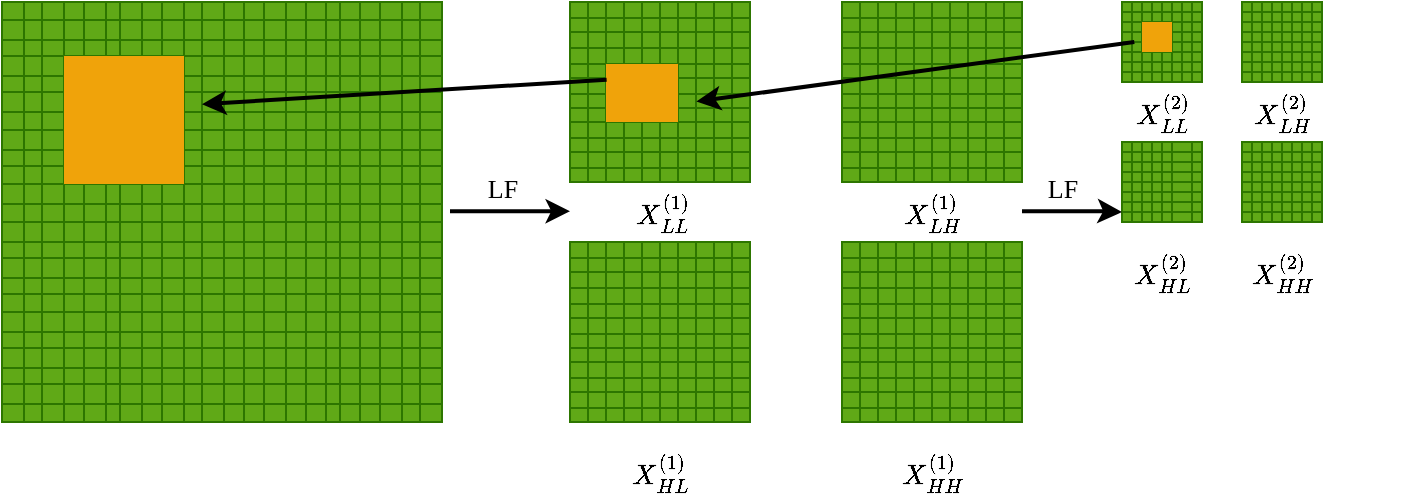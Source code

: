 <mxfile version="26.0.15">
  <diagram name="第 1 页" id="5xpXxjfkV_c6dgazu74u">
    <mxGraphModel dx="1122" dy="767" grid="1" gridSize="10" guides="1" tooltips="1" connect="1" arrows="1" fold="1" page="1" pageScale="1" pageWidth="827" pageHeight="1169" math="1" shadow="0">
      <root>
        <mxCell id="0" />
        <mxCell id="1" parent="0" />
        <mxCell id="zY4YVWIPDorcFaQKqzGG-44" value="" style="shape=table;startSize=0;container=1;collapsible=0;childLayout=tableLayout;fontSize=20;fillColor=#60a917;fontColor=#ffffff;strokeColor=#2D7600;" vertex="1" parent="1">
          <mxGeometry x="40" y="330" width="220" height="210" as="geometry" />
        </mxCell>
        <mxCell id="zY4YVWIPDorcFaQKqzGG-177" style="shape=tableRow;horizontal=0;startSize=0;swimlaneHead=0;swimlaneBody=0;strokeColor=inherit;top=0;left=0;bottom=0;right=0;collapsible=0;dropTarget=0;fillColor=none;points=[[0,0.5],[1,0.5]];portConstraint=eastwest;fontSize=16;" vertex="1" parent="zY4YVWIPDorcFaQKqzGG-44">
          <mxGeometry width="220" height="9" as="geometry" />
        </mxCell>
        <mxCell id="zY4YVWIPDorcFaQKqzGG-285" style="shape=partialRectangle;html=1;whiteSpace=wrap;connectable=0;strokeColor=inherit;overflow=hidden;fillColor=none;top=0;left=0;bottom=0;right=0;pointerEvents=1;fontSize=16;" vertex="1" parent="zY4YVWIPDorcFaQKqzGG-177">
          <mxGeometry width="11" height="9" as="geometry">
            <mxRectangle width="11" height="9" as="alternateBounds" />
          </mxGeometry>
        </mxCell>
        <mxCell id="zY4YVWIPDorcFaQKqzGG-269" style="shape=partialRectangle;html=1;whiteSpace=wrap;connectable=0;strokeColor=inherit;overflow=hidden;fillColor=none;top=0;left=0;bottom=0;right=0;pointerEvents=1;fontSize=16;" vertex="1" parent="zY4YVWIPDorcFaQKqzGG-177">
          <mxGeometry x="11" width="9" height="9" as="geometry">
            <mxRectangle width="9" height="9" as="alternateBounds" />
          </mxGeometry>
        </mxCell>
        <mxCell id="zY4YVWIPDorcFaQKqzGG-253" style="shape=partialRectangle;html=1;whiteSpace=wrap;connectable=0;strokeColor=inherit;overflow=hidden;fillColor=none;top=0;left=0;bottom=0;right=0;pointerEvents=1;fontSize=16;" vertex="1" parent="zY4YVWIPDorcFaQKqzGG-177">
          <mxGeometry x="20" width="11" height="9" as="geometry">
            <mxRectangle width="11" height="9" as="alternateBounds" />
          </mxGeometry>
        </mxCell>
        <mxCell id="zY4YVWIPDorcFaQKqzGG-237" style="shape=partialRectangle;html=1;whiteSpace=wrap;connectable=0;strokeColor=inherit;overflow=hidden;fillColor=none;top=0;left=0;bottom=0;right=0;pointerEvents=1;fontSize=16;" vertex="1" parent="zY4YVWIPDorcFaQKqzGG-177">
          <mxGeometry x="31" width="10" height="9" as="geometry">
            <mxRectangle width="10" height="9" as="alternateBounds" />
          </mxGeometry>
        </mxCell>
        <mxCell id="zY4YVWIPDorcFaQKqzGG-441" style="shape=partialRectangle;html=1;whiteSpace=wrap;connectable=0;strokeColor=inherit;overflow=hidden;fillColor=none;top=0;left=0;bottom=0;right=0;pointerEvents=1;fontSize=16;" vertex="1" parent="zY4YVWIPDorcFaQKqzGG-177">
          <mxGeometry x="41" width="11" height="9" as="geometry">
            <mxRectangle width="11" height="9" as="alternateBounds" />
          </mxGeometry>
        </mxCell>
        <mxCell id="zY4YVWIPDorcFaQKqzGG-423" style="shape=partialRectangle;html=1;whiteSpace=wrap;connectable=0;strokeColor=inherit;overflow=hidden;fillColor=none;top=0;left=0;bottom=0;right=0;pointerEvents=1;fontSize=16;" vertex="1" parent="zY4YVWIPDorcFaQKqzGG-177">
          <mxGeometry x="52" width="7" height="9" as="geometry">
            <mxRectangle width="7" height="9" as="alternateBounds" />
          </mxGeometry>
        </mxCell>
        <mxCell id="zY4YVWIPDorcFaQKqzGG-405" style="shape=partialRectangle;html=1;whiteSpace=wrap;connectable=0;strokeColor=inherit;overflow=hidden;fillColor=none;top=0;left=0;bottom=0;right=0;pointerEvents=1;fontSize=16;" vertex="1" parent="zY4YVWIPDorcFaQKqzGG-177">
          <mxGeometry x="59" width="11" height="9" as="geometry">
            <mxRectangle width="11" height="9" as="alternateBounds" />
          </mxGeometry>
        </mxCell>
        <mxCell id="zY4YVWIPDorcFaQKqzGG-387" style="shape=partialRectangle;html=1;whiteSpace=wrap;connectable=0;strokeColor=inherit;overflow=hidden;fillColor=none;top=0;left=0;bottom=0;right=0;pointerEvents=1;fontSize=16;" vertex="1" parent="zY4YVWIPDorcFaQKqzGG-177">
          <mxGeometry x="70" width="10" height="9" as="geometry">
            <mxRectangle width="10" height="9" as="alternateBounds" />
          </mxGeometry>
        </mxCell>
        <mxCell id="zY4YVWIPDorcFaQKqzGG-369" style="shape=partialRectangle;html=1;whiteSpace=wrap;connectable=0;strokeColor=inherit;overflow=hidden;fillColor=none;top=0;left=0;bottom=0;right=0;pointerEvents=1;fontSize=16;" vertex="1" parent="zY4YVWIPDorcFaQKqzGG-177">
          <mxGeometry x="80" width="11" height="9" as="geometry">
            <mxRectangle width="11" height="9" as="alternateBounds" />
          </mxGeometry>
        </mxCell>
        <mxCell id="zY4YVWIPDorcFaQKqzGG-221" style="shape=partialRectangle;html=1;whiteSpace=wrap;connectable=0;strokeColor=inherit;overflow=hidden;fillColor=none;top=0;left=0;bottom=0;right=0;pointerEvents=1;fontSize=16;" vertex="1" parent="zY4YVWIPDorcFaQKqzGG-177">
          <mxGeometry x="91" width="9" height="9" as="geometry">
            <mxRectangle width="9" height="9" as="alternateBounds" />
          </mxGeometry>
        </mxCell>
        <mxCell id="zY4YVWIPDorcFaQKqzGG-178" style="shape=partialRectangle;html=1;whiteSpace=wrap;connectable=0;strokeColor=inherit;overflow=hidden;fillColor=none;top=0;left=0;bottom=0;right=0;pointerEvents=1;fontSize=16;" vertex="1" parent="zY4YVWIPDorcFaQKqzGG-177">
          <mxGeometry x="100" width="11" height="9" as="geometry">
            <mxRectangle width="11" height="9" as="alternateBounds" />
          </mxGeometry>
        </mxCell>
        <mxCell id="zY4YVWIPDorcFaQKqzGG-179" style="shape=partialRectangle;html=1;whiteSpace=wrap;connectable=0;strokeColor=inherit;overflow=hidden;fillColor=none;top=0;left=0;bottom=0;right=0;pointerEvents=1;fontSize=16;" vertex="1" parent="zY4YVWIPDorcFaQKqzGG-177">
          <mxGeometry x="111" width="10" height="9" as="geometry">
            <mxRectangle width="10" height="9" as="alternateBounds" />
          </mxGeometry>
        </mxCell>
        <mxCell id="zY4YVWIPDorcFaQKqzGG-180" style="shape=partialRectangle;html=1;whiteSpace=wrap;connectable=0;strokeColor=inherit;overflow=hidden;fillColor=none;top=0;left=0;bottom=0;right=0;pointerEvents=1;fontSize=16;" vertex="1" parent="zY4YVWIPDorcFaQKqzGG-177">
          <mxGeometry x="121" width="10" height="9" as="geometry">
            <mxRectangle width="10" height="9" as="alternateBounds" />
          </mxGeometry>
        </mxCell>
        <mxCell id="zY4YVWIPDorcFaQKqzGG-181" style="shape=partialRectangle;html=1;whiteSpace=wrap;connectable=0;strokeColor=inherit;overflow=hidden;fillColor=none;top=0;left=0;bottom=0;right=0;pointerEvents=1;fontSize=16;" vertex="1" parent="zY4YVWIPDorcFaQKqzGG-177">
          <mxGeometry x="131" width="11" height="9" as="geometry">
            <mxRectangle width="11" height="9" as="alternateBounds" />
          </mxGeometry>
        </mxCell>
        <mxCell id="zY4YVWIPDorcFaQKqzGG-182" style="shape=partialRectangle;html=1;whiteSpace=wrap;connectable=0;strokeColor=inherit;overflow=hidden;fillColor=none;top=0;left=0;bottom=0;right=0;pointerEvents=1;fontSize=16;" vertex="1" parent="zY4YVWIPDorcFaQKqzGG-177">
          <mxGeometry x="142" width="10" height="9" as="geometry">
            <mxRectangle width="10" height="9" as="alternateBounds" />
          </mxGeometry>
        </mxCell>
        <mxCell id="zY4YVWIPDorcFaQKqzGG-183" style="shape=partialRectangle;html=1;whiteSpace=wrap;connectable=0;strokeColor=inherit;overflow=hidden;fillColor=none;top=0;left=0;bottom=0;right=0;pointerEvents=1;fontSize=16;" vertex="1" parent="zY4YVWIPDorcFaQKqzGG-177">
          <mxGeometry x="152" width="10" height="9" as="geometry">
            <mxRectangle width="10" height="9" as="alternateBounds" />
          </mxGeometry>
        </mxCell>
        <mxCell id="zY4YVWIPDorcFaQKqzGG-351" style="shape=partialRectangle;html=1;whiteSpace=wrap;connectable=0;strokeColor=inherit;overflow=hidden;fillColor=none;top=0;left=0;bottom=0;right=0;pointerEvents=1;fontSize=16;" vertex="1" parent="zY4YVWIPDorcFaQKqzGG-177">
          <mxGeometry x="162" width="7" height="9" as="geometry">
            <mxRectangle width="7" height="9" as="alternateBounds" />
          </mxGeometry>
        </mxCell>
        <mxCell id="zY4YVWIPDorcFaQKqzGG-333" style="shape=partialRectangle;html=1;whiteSpace=wrap;connectable=0;strokeColor=inherit;overflow=hidden;fillColor=none;top=0;left=0;bottom=0;right=0;pointerEvents=1;fontSize=16;" vertex="1" parent="zY4YVWIPDorcFaQKqzGG-177">
          <mxGeometry x="169" width="10" height="9" as="geometry">
            <mxRectangle width="10" height="9" as="alternateBounds" />
          </mxGeometry>
        </mxCell>
        <mxCell id="zY4YVWIPDorcFaQKqzGG-184" style="shape=partialRectangle;html=1;whiteSpace=wrap;connectable=0;strokeColor=inherit;overflow=hidden;fillColor=none;top=0;left=0;bottom=0;right=0;pointerEvents=1;fontSize=16;" vertex="1" parent="zY4YVWIPDorcFaQKqzGG-177">
          <mxGeometry x="179" width="10" height="9" as="geometry">
            <mxRectangle width="10" height="9" as="alternateBounds" />
          </mxGeometry>
        </mxCell>
        <mxCell id="zY4YVWIPDorcFaQKqzGG-185" style="shape=partialRectangle;html=1;whiteSpace=wrap;connectable=0;strokeColor=inherit;overflow=hidden;fillColor=none;top=0;left=0;bottom=0;right=0;pointerEvents=1;fontSize=16;" vertex="1" parent="zY4YVWIPDorcFaQKqzGG-177">
          <mxGeometry x="189" width="11" height="9" as="geometry">
            <mxRectangle width="11" height="9" as="alternateBounds" />
          </mxGeometry>
        </mxCell>
        <mxCell id="zY4YVWIPDorcFaQKqzGG-186" style="shape=partialRectangle;html=1;whiteSpace=wrap;connectable=0;strokeColor=inherit;overflow=hidden;fillColor=none;top=0;left=0;bottom=0;right=0;pointerEvents=1;fontSize=16;" vertex="1" parent="zY4YVWIPDorcFaQKqzGG-177">
          <mxGeometry x="200" width="9" height="9" as="geometry">
            <mxRectangle width="9" height="9" as="alternateBounds" />
          </mxGeometry>
        </mxCell>
        <mxCell id="zY4YVWIPDorcFaQKqzGG-187" style="shape=partialRectangle;html=1;whiteSpace=wrap;connectable=0;strokeColor=inherit;overflow=hidden;fillColor=none;top=0;left=0;bottom=0;right=0;pointerEvents=1;fontSize=16;" vertex="1" parent="zY4YVWIPDorcFaQKqzGG-177">
          <mxGeometry x="209" width="11" height="9" as="geometry">
            <mxRectangle width="11" height="9" as="alternateBounds" />
          </mxGeometry>
        </mxCell>
        <mxCell id="zY4YVWIPDorcFaQKqzGG-166" style="shape=tableRow;horizontal=0;startSize=0;swimlaneHead=0;swimlaneBody=0;strokeColor=inherit;top=0;left=0;bottom=0;right=0;collapsible=0;dropTarget=0;fillColor=none;points=[[0,0.5],[1,0.5]];portConstraint=eastwest;fontSize=16;" vertex="1" parent="zY4YVWIPDorcFaQKqzGG-44">
          <mxGeometry y="9" width="220" height="10" as="geometry" />
        </mxCell>
        <mxCell id="zY4YVWIPDorcFaQKqzGG-286" style="shape=partialRectangle;html=1;whiteSpace=wrap;connectable=0;strokeColor=inherit;overflow=hidden;fillColor=none;top=0;left=0;bottom=0;right=0;pointerEvents=1;fontSize=16;" vertex="1" parent="zY4YVWIPDorcFaQKqzGG-166">
          <mxGeometry width="11" height="10" as="geometry">
            <mxRectangle width="11" height="10" as="alternateBounds" />
          </mxGeometry>
        </mxCell>
        <mxCell id="zY4YVWIPDorcFaQKqzGG-270" style="shape=partialRectangle;html=1;whiteSpace=wrap;connectable=0;strokeColor=inherit;overflow=hidden;fillColor=none;top=0;left=0;bottom=0;right=0;pointerEvents=1;fontSize=16;" vertex="1" parent="zY4YVWIPDorcFaQKqzGG-166">
          <mxGeometry x="11" width="9" height="10" as="geometry">
            <mxRectangle width="9" height="10" as="alternateBounds" />
          </mxGeometry>
        </mxCell>
        <mxCell id="zY4YVWIPDorcFaQKqzGG-254" style="shape=partialRectangle;html=1;whiteSpace=wrap;connectable=0;strokeColor=inherit;overflow=hidden;fillColor=none;top=0;left=0;bottom=0;right=0;pointerEvents=1;fontSize=16;" vertex="1" parent="zY4YVWIPDorcFaQKqzGG-166">
          <mxGeometry x="20" width="11" height="10" as="geometry">
            <mxRectangle width="11" height="10" as="alternateBounds" />
          </mxGeometry>
        </mxCell>
        <mxCell id="zY4YVWIPDorcFaQKqzGG-238" style="shape=partialRectangle;html=1;whiteSpace=wrap;connectable=0;strokeColor=inherit;overflow=hidden;fillColor=none;top=0;left=0;bottom=0;right=0;pointerEvents=1;fontSize=16;" vertex="1" parent="zY4YVWIPDorcFaQKqzGG-166">
          <mxGeometry x="31" width="10" height="10" as="geometry">
            <mxRectangle width="10" height="10" as="alternateBounds" />
          </mxGeometry>
        </mxCell>
        <mxCell id="zY4YVWIPDorcFaQKqzGG-442" style="shape=partialRectangle;html=1;whiteSpace=wrap;connectable=0;strokeColor=inherit;overflow=hidden;fillColor=none;top=0;left=0;bottom=0;right=0;pointerEvents=1;fontSize=16;" vertex="1" parent="zY4YVWIPDorcFaQKqzGG-166">
          <mxGeometry x="41" width="11" height="10" as="geometry">
            <mxRectangle width="11" height="10" as="alternateBounds" />
          </mxGeometry>
        </mxCell>
        <mxCell id="zY4YVWIPDorcFaQKqzGG-424" style="shape=partialRectangle;html=1;whiteSpace=wrap;connectable=0;strokeColor=inherit;overflow=hidden;fillColor=none;top=0;left=0;bottom=0;right=0;pointerEvents=1;fontSize=16;" vertex="1" parent="zY4YVWIPDorcFaQKqzGG-166">
          <mxGeometry x="52" width="7" height="10" as="geometry">
            <mxRectangle width="7" height="10" as="alternateBounds" />
          </mxGeometry>
        </mxCell>
        <mxCell id="zY4YVWIPDorcFaQKqzGG-406" style="shape=partialRectangle;html=1;whiteSpace=wrap;connectable=0;strokeColor=inherit;overflow=hidden;fillColor=none;top=0;left=0;bottom=0;right=0;pointerEvents=1;fontSize=16;" vertex="1" parent="zY4YVWIPDorcFaQKqzGG-166">
          <mxGeometry x="59" width="11" height="10" as="geometry">
            <mxRectangle width="11" height="10" as="alternateBounds" />
          </mxGeometry>
        </mxCell>
        <mxCell id="zY4YVWIPDorcFaQKqzGG-388" style="shape=partialRectangle;html=1;whiteSpace=wrap;connectable=0;strokeColor=inherit;overflow=hidden;fillColor=none;top=0;left=0;bottom=0;right=0;pointerEvents=1;fontSize=16;" vertex="1" parent="zY4YVWIPDorcFaQKqzGG-166">
          <mxGeometry x="70" width="10" height="10" as="geometry">
            <mxRectangle width="10" height="10" as="alternateBounds" />
          </mxGeometry>
        </mxCell>
        <mxCell id="zY4YVWIPDorcFaQKqzGG-370" style="shape=partialRectangle;html=1;whiteSpace=wrap;connectable=0;strokeColor=inherit;overflow=hidden;fillColor=none;top=0;left=0;bottom=0;right=0;pointerEvents=1;fontSize=16;" vertex="1" parent="zY4YVWIPDorcFaQKqzGG-166">
          <mxGeometry x="80" width="11" height="10" as="geometry">
            <mxRectangle width="11" height="10" as="alternateBounds" />
          </mxGeometry>
        </mxCell>
        <mxCell id="zY4YVWIPDorcFaQKqzGG-222" style="shape=partialRectangle;html=1;whiteSpace=wrap;connectable=0;strokeColor=inherit;overflow=hidden;fillColor=none;top=0;left=0;bottom=0;right=0;pointerEvents=1;fontSize=16;" vertex="1" parent="zY4YVWIPDorcFaQKqzGG-166">
          <mxGeometry x="91" width="9" height="10" as="geometry">
            <mxRectangle width="9" height="10" as="alternateBounds" />
          </mxGeometry>
        </mxCell>
        <mxCell id="zY4YVWIPDorcFaQKqzGG-167" style="shape=partialRectangle;html=1;whiteSpace=wrap;connectable=0;strokeColor=inherit;overflow=hidden;fillColor=none;top=0;left=0;bottom=0;right=0;pointerEvents=1;fontSize=16;" vertex="1" parent="zY4YVWIPDorcFaQKqzGG-166">
          <mxGeometry x="100" width="11" height="10" as="geometry">
            <mxRectangle width="11" height="10" as="alternateBounds" />
          </mxGeometry>
        </mxCell>
        <mxCell id="zY4YVWIPDorcFaQKqzGG-168" style="shape=partialRectangle;html=1;whiteSpace=wrap;connectable=0;strokeColor=inherit;overflow=hidden;fillColor=none;top=0;left=0;bottom=0;right=0;pointerEvents=1;fontSize=16;" vertex="1" parent="zY4YVWIPDorcFaQKqzGG-166">
          <mxGeometry x="111" width="10" height="10" as="geometry">
            <mxRectangle width="10" height="10" as="alternateBounds" />
          </mxGeometry>
        </mxCell>
        <mxCell id="zY4YVWIPDorcFaQKqzGG-169" style="shape=partialRectangle;html=1;whiteSpace=wrap;connectable=0;strokeColor=inherit;overflow=hidden;fillColor=none;top=0;left=0;bottom=0;right=0;pointerEvents=1;fontSize=16;" vertex="1" parent="zY4YVWIPDorcFaQKqzGG-166">
          <mxGeometry x="121" width="10" height="10" as="geometry">
            <mxRectangle width="10" height="10" as="alternateBounds" />
          </mxGeometry>
        </mxCell>
        <mxCell id="zY4YVWIPDorcFaQKqzGG-170" style="shape=partialRectangle;html=1;whiteSpace=wrap;connectable=0;strokeColor=inherit;overflow=hidden;fillColor=none;top=0;left=0;bottom=0;right=0;pointerEvents=1;fontSize=16;" vertex="1" parent="zY4YVWIPDorcFaQKqzGG-166">
          <mxGeometry x="131" width="11" height="10" as="geometry">
            <mxRectangle width="11" height="10" as="alternateBounds" />
          </mxGeometry>
        </mxCell>
        <mxCell id="zY4YVWIPDorcFaQKqzGG-171" style="shape=partialRectangle;html=1;whiteSpace=wrap;connectable=0;strokeColor=inherit;overflow=hidden;fillColor=none;top=0;left=0;bottom=0;right=0;pointerEvents=1;fontSize=16;" vertex="1" parent="zY4YVWIPDorcFaQKqzGG-166">
          <mxGeometry x="142" width="10" height="10" as="geometry">
            <mxRectangle width="10" height="10" as="alternateBounds" />
          </mxGeometry>
        </mxCell>
        <mxCell id="zY4YVWIPDorcFaQKqzGG-172" style="shape=partialRectangle;html=1;whiteSpace=wrap;connectable=0;strokeColor=inherit;overflow=hidden;fillColor=none;top=0;left=0;bottom=0;right=0;pointerEvents=1;fontSize=16;" vertex="1" parent="zY4YVWIPDorcFaQKqzGG-166">
          <mxGeometry x="152" width="10" height="10" as="geometry">
            <mxRectangle width="10" height="10" as="alternateBounds" />
          </mxGeometry>
        </mxCell>
        <mxCell id="zY4YVWIPDorcFaQKqzGG-352" style="shape=partialRectangle;html=1;whiteSpace=wrap;connectable=0;strokeColor=inherit;overflow=hidden;fillColor=none;top=0;left=0;bottom=0;right=0;pointerEvents=1;fontSize=16;" vertex="1" parent="zY4YVWIPDorcFaQKqzGG-166">
          <mxGeometry x="162" width="7" height="10" as="geometry">
            <mxRectangle width="7" height="10" as="alternateBounds" />
          </mxGeometry>
        </mxCell>
        <mxCell id="zY4YVWIPDorcFaQKqzGG-334" style="shape=partialRectangle;html=1;whiteSpace=wrap;connectable=0;strokeColor=inherit;overflow=hidden;fillColor=none;top=0;left=0;bottom=0;right=0;pointerEvents=1;fontSize=16;" vertex="1" parent="zY4YVWIPDorcFaQKqzGG-166">
          <mxGeometry x="169" width="10" height="10" as="geometry">
            <mxRectangle width="10" height="10" as="alternateBounds" />
          </mxGeometry>
        </mxCell>
        <mxCell id="zY4YVWIPDorcFaQKqzGG-173" style="shape=partialRectangle;html=1;whiteSpace=wrap;connectable=0;strokeColor=inherit;overflow=hidden;fillColor=none;top=0;left=0;bottom=0;right=0;pointerEvents=1;fontSize=16;" vertex="1" parent="zY4YVWIPDorcFaQKqzGG-166">
          <mxGeometry x="179" width="10" height="10" as="geometry">
            <mxRectangle width="10" height="10" as="alternateBounds" />
          </mxGeometry>
        </mxCell>
        <mxCell id="zY4YVWIPDorcFaQKqzGG-174" style="shape=partialRectangle;html=1;whiteSpace=wrap;connectable=0;strokeColor=inherit;overflow=hidden;fillColor=none;top=0;left=0;bottom=0;right=0;pointerEvents=1;fontSize=16;" vertex="1" parent="zY4YVWIPDorcFaQKqzGG-166">
          <mxGeometry x="189" width="11" height="10" as="geometry">
            <mxRectangle width="11" height="10" as="alternateBounds" />
          </mxGeometry>
        </mxCell>
        <mxCell id="zY4YVWIPDorcFaQKqzGG-175" style="shape=partialRectangle;html=1;whiteSpace=wrap;connectable=0;strokeColor=inherit;overflow=hidden;fillColor=none;top=0;left=0;bottom=0;right=0;pointerEvents=1;fontSize=16;" vertex="1" parent="zY4YVWIPDorcFaQKqzGG-166">
          <mxGeometry x="200" width="9" height="10" as="geometry">
            <mxRectangle width="9" height="10" as="alternateBounds" />
          </mxGeometry>
        </mxCell>
        <mxCell id="zY4YVWIPDorcFaQKqzGG-176" style="shape=partialRectangle;html=1;whiteSpace=wrap;connectable=0;strokeColor=inherit;overflow=hidden;fillColor=none;top=0;left=0;bottom=0;right=0;pointerEvents=1;fontSize=16;" vertex="1" parent="zY4YVWIPDorcFaQKqzGG-166">
          <mxGeometry x="209" width="11" height="10" as="geometry">
            <mxRectangle width="11" height="10" as="alternateBounds" />
          </mxGeometry>
        </mxCell>
        <mxCell id="zY4YVWIPDorcFaQKqzGG-155" style="shape=tableRow;horizontal=0;startSize=0;swimlaneHead=0;swimlaneBody=0;strokeColor=inherit;top=0;left=0;bottom=0;right=0;collapsible=0;dropTarget=0;fillColor=none;points=[[0,0.5],[1,0.5]];portConstraint=eastwest;fontSize=16;" vertex="1" parent="zY4YVWIPDorcFaQKqzGG-44">
          <mxGeometry y="19" width="220" height="8" as="geometry" />
        </mxCell>
        <mxCell id="zY4YVWIPDorcFaQKqzGG-287" style="shape=partialRectangle;html=1;whiteSpace=wrap;connectable=0;strokeColor=inherit;overflow=hidden;fillColor=none;top=0;left=0;bottom=0;right=0;pointerEvents=1;fontSize=16;" vertex="1" parent="zY4YVWIPDorcFaQKqzGG-155">
          <mxGeometry width="11" height="8" as="geometry">
            <mxRectangle width="11" height="8" as="alternateBounds" />
          </mxGeometry>
        </mxCell>
        <mxCell id="zY4YVWIPDorcFaQKqzGG-271" style="shape=partialRectangle;html=1;whiteSpace=wrap;connectable=0;strokeColor=inherit;overflow=hidden;fillColor=none;top=0;left=0;bottom=0;right=0;pointerEvents=1;fontSize=16;" vertex="1" parent="zY4YVWIPDorcFaQKqzGG-155">
          <mxGeometry x="11" width="9" height="8" as="geometry">
            <mxRectangle width="9" height="8" as="alternateBounds" />
          </mxGeometry>
        </mxCell>
        <mxCell id="zY4YVWIPDorcFaQKqzGG-255" style="shape=partialRectangle;html=1;whiteSpace=wrap;connectable=0;strokeColor=inherit;overflow=hidden;fillColor=none;top=0;left=0;bottom=0;right=0;pointerEvents=1;fontSize=16;" vertex="1" parent="zY4YVWIPDorcFaQKqzGG-155">
          <mxGeometry x="20" width="11" height="8" as="geometry">
            <mxRectangle width="11" height="8" as="alternateBounds" />
          </mxGeometry>
        </mxCell>
        <mxCell id="zY4YVWIPDorcFaQKqzGG-239" style="shape=partialRectangle;html=1;whiteSpace=wrap;connectable=0;strokeColor=inherit;overflow=hidden;fillColor=none;top=0;left=0;bottom=0;right=0;pointerEvents=1;fontSize=16;" vertex="1" parent="zY4YVWIPDorcFaQKqzGG-155">
          <mxGeometry x="31" width="10" height="8" as="geometry">
            <mxRectangle width="10" height="8" as="alternateBounds" />
          </mxGeometry>
        </mxCell>
        <mxCell id="zY4YVWIPDorcFaQKqzGG-443" style="shape=partialRectangle;html=1;whiteSpace=wrap;connectable=0;strokeColor=inherit;overflow=hidden;fillColor=none;top=0;left=0;bottom=0;right=0;pointerEvents=1;fontSize=16;" vertex="1" parent="zY4YVWIPDorcFaQKqzGG-155">
          <mxGeometry x="41" width="11" height="8" as="geometry">
            <mxRectangle width="11" height="8" as="alternateBounds" />
          </mxGeometry>
        </mxCell>
        <mxCell id="zY4YVWIPDorcFaQKqzGG-425" style="shape=partialRectangle;html=1;whiteSpace=wrap;connectable=0;strokeColor=inherit;overflow=hidden;fillColor=none;top=0;left=0;bottom=0;right=0;pointerEvents=1;fontSize=16;" vertex="1" parent="zY4YVWIPDorcFaQKqzGG-155">
          <mxGeometry x="52" width="7" height="8" as="geometry">
            <mxRectangle width="7" height="8" as="alternateBounds" />
          </mxGeometry>
        </mxCell>
        <mxCell id="zY4YVWIPDorcFaQKqzGG-407" style="shape=partialRectangle;html=1;whiteSpace=wrap;connectable=0;strokeColor=inherit;overflow=hidden;fillColor=none;top=0;left=0;bottom=0;right=0;pointerEvents=1;fontSize=16;" vertex="1" parent="zY4YVWIPDorcFaQKqzGG-155">
          <mxGeometry x="59" width="11" height="8" as="geometry">
            <mxRectangle width="11" height="8" as="alternateBounds" />
          </mxGeometry>
        </mxCell>
        <mxCell id="zY4YVWIPDorcFaQKqzGG-389" style="shape=partialRectangle;html=1;whiteSpace=wrap;connectable=0;strokeColor=inherit;overflow=hidden;fillColor=none;top=0;left=0;bottom=0;right=0;pointerEvents=1;fontSize=16;" vertex="1" parent="zY4YVWIPDorcFaQKqzGG-155">
          <mxGeometry x="70" width="10" height="8" as="geometry">
            <mxRectangle width="10" height="8" as="alternateBounds" />
          </mxGeometry>
        </mxCell>
        <mxCell id="zY4YVWIPDorcFaQKqzGG-371" style="shape=partialRectangle;html=1;whiteSpace=wrap;connectable=0;strokeColor=inherit;overflow=hidden;fillColor=none;top=0;left=0;bottom=0;right=0;pointerEvents=1;fontSize=16;" vertex="1" parent="zY4YVWIPDorcFaQKqzGG-155">
          <mxGeometry x="80" width="11" height="8" as="geometry">
            <mxRectangle width="11" height="8" as="alternateBounds" />
          </mxGeometry>
        </mxCell>
        <mxCell id="zY4YVWIPDorcFaQKqzGG-223" style="shape=partialRectangle;html=1;whiteSpace=wrap;connectable=0;strokeColor=inherit;overflow=hidden;fillColor=none;top=0;left=0;bottom=0;right=0;pointerEvents=1;fontSize=16;" vertex="1" parent="zY4YVWIPDorcFaQKqzGG-155">
          <mxGeometry x="91" width="9" height="8" as="geometry">
            <mxRectangle width="9" height="8" as="alternateBounds" />
          </mxGeometry>
        </mxCell>
        <mxCell id="zY4YVWIPDorcFaQKqzGG-156" style="shape=partialRectangle;html=1;whiteSpace=wrap;connectable=0;strokeColor=inherit;overflow=hidden;fillColor=none;top=0;left=0;bottom=0;right=0;pointerEvents=1;fontSize=16;" vertex="1" parent="zY4YVWIPDorcFaQKqzGG-155">
          <mxGeometry x="100" width="11" height="8" as="geometry">
            <mxRectangle width="11" height="8" as="alternateBounds" />
          </mxGeometry>
        </mxCell>
        <mxCell id="zY4YVWIPDorcFaQKqzGG-157" style="shape=partialRectangle;html=1;whiteSpace=wrap;connectable=0;strokeColor=inherit;overflow=hidden;fillColor=none;top=0;left=0;bottom=0;right=0;pointerEvents=1;fontSize=16;" vertex="1" parent="zY4YVWIPDorcFaQKqzGG-155">
          <mxGeometry x="111" width="10" height="8" as="geometry">
            <mxRectangle width="10" height="8" as="alternateBounds" />
          </mxGeometry>
        </mxCell>
        <mxCell id="zY4YVWIPDorcFaQKqzGG-158" style="shape=partialRectangle;html=1;whiteSpace=wrap;connectable=0;strokeColor=inherit;overflow=hidden;fillColor=none;top=0;left=0;bottom=0;right=0;pointerEvents=1;fontSize=16;" vertex="1" parent="zY4YVWIPDorcFaQKqzGG-155">
          <mxGeometry x="121" width="10" height="8" as="geometry">
            <mxRectangle width="10" height="8" as="alternateBounds" />
          </mxGeometry>
        </mxCell>
        <mxCell id="zY4YVWIPDorcFaQKqzGG-159" style="shape=partialRectangle;html=1;whiteSpace=wrap;connectable=0;strokeColor=inherit;overflow=hidden;fillColor=none;top=0;left=0;bottom=0;right=0;pointerEvents=1;fontSize=16;" vertex="1" parent="zY4YVWIPDorcFaQKqzGG-155">
          <mxGeometry x="131" width="11" height="8" as="geometry">
            <mxRectangle width="11" height="8" as="alternateBounds" />
          </mxGeometry>
        </mxCell>
        <mxCell id="zY4YVWIPDorcFaQKqzGG-160" style="shape=partialRectangle;html=1;whiteSpace=wrap;connectable=0;strokeColor=inherit;overflow=hidden;fillColor=none;top=0;left=0;bottom=0;right=0;pointerEvents=1;fontSize=16;" vertex="1" parent="zY4YVWIPDorcFaQKqzGG-155">
          <mxGeometry x="142" width="10" height="8" as="geometry">
            <mxRectangle width="10" height="8" as="alternateBounds" />
          </mxGeometry>
        </mxCell>
        <mxCell id="zY4YVWIPDorcFaQKqzGG-161" style="shape=partialRectangle;html=1;whiteSpace=wrap;connectable=0;strokeColor=inherit;overflow=hidden;fillColor=none;top=0;left=0;bottom=0;right=0;pointerEvents=1;fontSize=16;" vertex="1" parent="zY4YVWIPDorcFaQKqzGG-155">
          <mxGeometry x="152" width="10" height="8" as="geometry">
            <mxRectangle width="10" height="8" as="alternateBounds" />
          </mxGeometry>
        </mxCell>
        <mxCell id="zY4YVWIPDorcFaQKqzGG-353" style="shape=partialRectangle;html=1;whiteSpace=wrap;connectable=0;strokeColor=inherit;overflow=hidden;fillColor=none;top=0;left=0;bottom=0;right=0;pointerEvents=1;fontSize=16;" vertex="1" parent="zY4YVWIPDorcFaQKqzGG-155">
          <mxGeometry x="162" width="7" height="8" as="geometry">
            <mxRectangle width="7" height="8" as="alternateBounds" />
          </mxGeometry>
        </mxCell>
        <mxCell id="zY4YVWIPDorcFaQKqzGG-335" style="shape=partialRectangle;html=1;whiteSpace=wrap;connectable=0;strokeColor=inherit;overflow=hidden;fillColor=none;top=0;left=0;bottom=0;right=0;pointerEvents=1;fontSize=16;" vertex="1" parent="zY4YVWIPDorcFaQKqzGG-155">
          <mxGeometry x="169" width="10" height="8" as="geometry">
            <mxRectangle width="10" height="8" as="alternateBounds" />
          </mxGeometry>
        </mxCell>
        <mxCell id="zY4YVWIPDorcFaQKqzGG-162" style="shape=partialRectangle;html=1;whiteSpace=wrap;connectable=0;strokeColor=inherit;overflow=hidden;fillColor=none;top=0;left=0;bottom=0;right=0;pointerEvents=1;fontSize=16;" vertex="1" parent="zY4YVWIPDorcFaQKqzGG-155">
          <mxGeometry x="179" width="10" height="8" as="geometry">
            <mxRectangle width="10" height="8" as="alternateBounds" />
          </mxGeometry>
        </mxCell>
        <mxCell id="zY4YVWIPDorcFaQKqzGG-163" style="shape=partialRectangle;html=1;whiteSpace=wrap;connectable=0;strokeColor=inherit;overflow=hidden;fillColor=none;top=0;left=0;bottom=0;right=0;pointerEvents=1;fontSize=16;" vertex="1" parent="zY4YVWIPDorcFaQKqzGG-155">
          <mxGeometry x="189" width="11" height="8" as="geometry">
            <mxRectangle width="11" height="8" as="alternateBounds" />
          </mxGeometry>
        </mxCell>
        <mxCell id="zY4YVWIPDorcFaQKqzGG-164" style="shape=partialRectangle;html=1;whiteSpace=wrap;connectable=0;strokeColor=inherit;overflow=hidden;fillColor=none;top=0;left=0;bottom=0;right=0;pointerEvents=1;fontSize=16;" vertex="1" parent="zY4YVWIPDorcFaQKqzGG-155">
          <mxGeometry x="200" width="9" height="8" as="geometry">
            <mxRectangle width="9" height="8" as="alternateBounds" />
          </mxGeometry>
        </mxCell>
        <mxCell id="zY4YVWIPDorcFaQKqzGG-165" style="shape=partialRectangle;html=1;whiteSpace=wrap;connectable=0;strokeColor=inherit;overflow=hidden;fillColor=none;top=0;left=0;bottom=0;right=0;pointerEvents=1;fontSize=16;" vertex="1" parent="zY4YVWIPDorcFaQKqzGG-155">
          <mxGeometry x="209" width="11" height="8" as="geometry">
            <mxRectangle width="11" height="8" as="alternateBounds" />
          </mxGeometry>
        </mxCell>
        <mxCell id="zY4YVWIPDorcFaQKqzGG-144" style="shape=tableRow;horizontal=0;startSize=0;swimlaneHead=0;swimlaneBody=0;strokeColor=inherit;top=0;left=0;bottom=0;right=0;collapsible=0;dropTarget=0;fillColor=none;points=[[0,0.5],[1,0.5]];portConstraint=eastwest;fontSize=16;" vertex="1" parent="zY4YVWIPDorcFaQKqzGG-44">
          <mxGeometry y="27" width="220" height="10" as="geometry" />
        </mxCell>
        <mxCell id="zY4YVWIPDorcFaQKqzGG-288" style="shape=partialRectangle;html=1;whiteSpace=wrap;connectable=0;strokeColor=inherit;overflow=hidden;fillColor=none;top=0;left=0;bottom=0;right=0;pointerEvents=1;fontSize=16;" vertex="1" parent="zY4YVWIPDorcFaQKqzGG-144">
          <mxGeometry width="11" height="10" as="geometry">
            <mxRectangle width="11" height="10" as="alternateBounds" />
          </mxGeometry>
        </mxCell>
        <mxCell id="zY4YVWIPDorcFaQKqzGG-272" style="shape=partialRectangle;html=1;whiteSpace=wrap;connectable=0;strokeColor=inherit;overflow=hidden;fillColor=none;top=0;left=0;bottom=0;right=0;pointerEvents=1;fontSize=16;" vertex="1" parent="zY4YVWIPDorcFaQKqzGG-144">
          <mxGeometry x="11" width="9" height="10" as="geometry">
            <mxRectangle width="9" height="10" as="alternateBounds" />
          </mxGeometry>
        </mxCell>
        <mxCell id="zY4YVWIPDorcFaQKqzGG-256" style="shape=partialRectangle;html=1;whiteSpace=wrap;connectable=0;strokeColor=inherit;overflow=hidden;fillColor=none;top=0;left=0;bottom=0;right=0;pointerEvents=1;fontSize=16;" vertex="1" parent="zY4YVWIPDorcFaQKqzGG-144">
          <mxGeometry x="20" width="11" height="10" as="geometry">
            <mxRectangle width="11" height="10" as="alternateBounds" />
          </mxGeometry>
        </mxCell>
        <mxCell id="zY4YVWIPDorcFaQKqzGG-240" style="shape=partialRectangle;html=1;whiteSpace=wrap;connectable=0;strokeColor=#BD7000;overflow=hidden;fillColor=#f0a30a;top=0;left=0;bottom=0;right=0;pointerEvents=1;fontSize=16;fontColor=#000000;" vertex="1" parent="zY4YVWIPDorcFaQKqzGG-144">
          <mxGeometry x="31" width="10" height="10" as="geometry">
            <mxRectangle width="10" height="10" as="alternateBounds" />
          </mxGeometry>
        </mxCell>
        <mxCell id="zY4YVWIPDorcFaQKqzGG-444" style="shape=partialRectangle;html=1;whiteSpace=wrap;connectable=0;strokeColor=#BD7000;overflow=hidden;fillColor=#f0a30a;top=0;left=0;bottom=0;right=0;pointerEvents=1;fontSize=16;fontColor=#000000;" vertex="1" parent="zY4YVWIPDorcFaQKqzGG-144">
          <mxGeometry x="41" width="11" height="10" as="geometry">
            <mxRectangle width="11" height="10" as="alternateBounds" />
          </mxGeometry>
        </mxCell>
        <mxCell id="zY4YVWIPDorcFaQKqzGG-426" style="shape=partialRectangle;html=1;whiteSpace=wrap;connectable=0;strokeColor=#BD7000;overflow=hidden;fillColor=#f0a30a;top=0;left=0;bottom=0;right=0;pointerEvents=1;fontSize=16;fontColor=#000000;" vertex="1" parent="zY4YVWIPDorcFaQKqzGG-144">
          <mxGeometry x="52" width="7" height="10" as="geometry">
            <mxRectangle width="7" height="10" as="alternateBounds" />
          </mxGeometry>
        </mxCell>
        <mxCell id="zY4YVWIPDorcFaQKqzGG-408" style="shape=partialRectangle;html=1;whiteSpace=wrap;connectable=0;strokeColor=#BD7000;overflow=hidden;fillColor=#f0a30a;top=0;left=0;bottom=0;right=0;pointerEvents=1;fontSize=16;fontColor=#000000;" vertex="1" parent="zY4YVWIPDorcFaQKqzGG-144">
          <mxGeometry x="59" width="11" height="10" as="geometry">
            <mxRectangle width="11" height="10" as="alternateBounds" />
          </mxGeometry>
        </mxCell>
        <mxCell id="zY4YVWIPDorcFaQKqzGG-390" style="shape=partialRectangle;html=1;whiteSpace=wrap;connectable=0;strokeColor=#BD7000;overflow=hidden;fillColor=#f0a30a;top=0;left=0;bottom=0;right=0;pointerEvents=1;fontSize=16;fontColor=#000000;" vertex="1" parent="zY4YVWIPDorcFaQKqzGG-144">
          <mxGeometry x="70" width="10" height="10" as="geometry">
            <mxRectangle width="10" height="10" as="alternateBounds" />
          </mxGeometry>
        </mxCell>
        <mxCell id="zY4YVWIPDorcFaQKqzGG-372" style="shape=partialRectangle;html=1;whiteSpace=wrap;connectable=0;strokeColor=#BD7000;overflow=hidden;fillColor=#f0a30a;top=0;left=0;bottom=0;right=0;pointerEvents=1;fontSize=16;fontColor=#000000;" vertex="1" parent="zY4YVWIPDorcFaQKqzGG-144">
          <mxGeometry x="80" width="11" height="10" as="geometry">
            <mxRectangle width="11" height="10" as="alternateBounds" />
          </mxGeometry>
        </mxCell>
        <mxCell id="zY4YVWIPDorcFaQKqzGG-224" style="shape=partialRectangle;html=1;whiteSpace=wrap;connectable=0;strokeColor=inherit;overflow=hidden;fillColor=none;top=0;left=0;bottom=0;right=0;pointerEvents=1;fontSize=16;" vertex="1" parent="zY4YVWIPDorcFaQKqzGG-144">
          <mxGeometry x="91" width="9" height="10" as="geometry">
            <mxRectangle width="9" height="10" as="alternateBounds" />
          </mxGeometry>
        </mxCell>
        <mxCell id="zY4YVWIPDorcFaQKqzGG-145" style="shape=partialRectangle;html=1;whiteSpace=wrap;connectable=0;strokeColor=inherit;overflow=hidden;fillColor=none;top=0;left=0;bottom=0;right=0;pointerEvents=1;fontSize=16;" vertex="1" parent="zY4YVWIPDorcFaQKqzGG-144">
          <mxGeometry x="100" width="11" height="10" as="geometry">
            <mxRectangle width="11" height="10" as="alternateBounds" />
          </mxGeometry>
        </mxCell>
        <mxCell id="zY4YVWIPDorcFaQKqzGG-146" style="shape=partialRectangle;html=1;whiteSpace=wrap;connectable=0;strokeColor=inherit;overflow=hidden;fillColor=none;top=0;left=0;bottom=0;right=0;pointerEvents=1;fontSize=16;" vertex="1" parent="zY4YVWIPDorcFaQKqzGG-144">
          <mxGeometry x="111" width="10" height="10" as="geometry">
            <mxRectangle width="10" height="10" as="alternateBounds" />
          </mxGeometry>
        </mxCell>
        <mxCell id="zY4YVWIPDorcFaQKqzGG-147" style="shape=partialRectangle;html=1;whiteSpace=wrap;connectable=0;strokeColor=inherit;overflow=hidden;fillColor=none;top=0;left=0;bottom=0;right=0;pointerEvents=1;fontSize=16;" vertex="1" parent="zY4YVWIPDorcFaQKqzGG-144">
          <mxGeometry x="121" width="10" height="10" as="geometry">
            <mxRectangle width="10" height="10" as="alternateBounds" />
          </mxGeometry>
        </mxCell>
        <mxCell id="zY4YVWIPDorcFaQKqzGG-148" style="shape=partialRectangle;html=1;whiteSpace=wrap;connectable=0;strokeColor=inherit;overflow=hidden;fillColor=none;top=0;left=0;bottom=0;right=0;pointerEvents=1;fontSize=16;" vertex="1" parent="zY4YVWIPDorcFaQKqzGG-144">
          <mxGeometry x="131" width="11" height="10" as="geometry">
            <mxRectangle width="11" height="10" as="alternateBounds" />
          </mxGeometry>
        </mxCell>
        <mxCell id="zY4YVWIPDorcFaQKqzGG-149" style="shape=partialRectangle;html=1;whiteSpace=wrap;connectable=0;strokeColor=inherit;overflow=hidden;fillColor=none;top=0;left=0;bottom=0;right=0;pointerEvents=1;fontSize=16;" vertex="1" parent="zY4YVWIPDorcFaQKqzGG-144">
          <mxGeometry x="142" width="10" height="10" as="geometry">
            <mxRectangle width="10" height="10" as="alternateBounds" />
          </mxGeometry>
        </mxCell>
        <mxCell id="zY4YVWIPDorcFaQKqzGG-150" style="shape=partialRectangle;html=1;whiteSpace=wrap;connectable=0;strokeColor=inherit;overflow=hidden;fillColor=none;top=0;left=0;bottom=0;right=0;pointerEvents=1;fontSize=16;" vertex="1" parent="zY4YVWIPDorcFaQKqzGG-144">
          <mxGeometry x="152" width="10" height="10" as="geometry">
            <mxRectangle width="10" height="10" as="alternateBounds" />
          </mxGeometry>
        </mxCell>
        <mxCell id="zY4YVWIPDorcFaQKqzGG-354" style="shape=partialRectangle;html=1;whiteSpace=wrap;connectable=0;strokeColor=inherit;overflow=hidden;fillColor=none;top=0;left=0;bottom=0;right=0;pointerEvents=1;fontSize=16;" vertex="1" parent="zY4YVWIPDorcFaQKqzGG-144">
          <mxGeometry x="162" width="7" height="10" as="geometry">
            <mxRectangle width="7" height="10" as="alternateBounds" />
          </mxGeometry>
        </mxCell>
        <mxCell id="zY4YVWIPDorcFaQKqzGG-336" style="shape=partialRectangle;html=1;whiteSpace=wrap;connectable=0;strokeColor=inherit;overflow=hidden;fillColor=none;top=0;left=0;bottom=0;right=0;pointerEvents=1;fontSize=16;" vertex="1" parent="zY4YVWIPDorcFaQKqzGG-144">
          <mxGeometry x="169" width="10" height="10" as="geometry">
            <mxRectangle width="10" height="10" as="alternateBounds" />
          </mxGeometry>
        </mxCell>
        <mxCell id="zY4YVWIPDorcFaQKqzGG-151" style="shape=partialRectangle;html=1;whiteSpace=wrap;connectable=0;strokeColor=inherit;overflow=hidden;fillColor=none;top=0;left=0;bottom=0;right=0;pointerEvents=1;fontSize=16;" vertex="1" parent="zY4YVWIPDorcFaQKqzGG-144">
          <mxGeometry x="179" width="10" height="10" as="geometry">
            <mxRectangle width="10" height="10" as="alternateBounds" />
          </mxGeometry>
        </mxCell>
        <mxCell id="zY4YVWIPDorcFaQKqzGG-152" style="shape=partialRectangle;html=1;whiteSpace=wrap;connectable=0;strokeColor=inherit;overflow=hidden;fillColor=none;top=0;left=0;bottom=0;right=0;pointerEvents=1;fontSize=16;" vertex="1" parent="zY4YVWIPDorcFaQKqzGG-144">
          <mxGeometry x="189" width="11" height="10" as="geometry">
            <mxRectangle width="11" height="10" as="alternateBounds" />
          </mxGeometry>
        </mxCell>
        <mxCell id="zY4YVWIPDorcFaQKqzGG-153" style="shape=partialRectangle;html=1;whiteSpace=wrap;connectable=0;strokeColor=inherit;overflow=hidden;fillColor=none;top=0;left=0;bottom=0;right=0;pointerEvents=1;fontSize=16;" vertex="1" parent="zY4YVWIPDorcFaQKqzGG-144">
          <mxGeometry x="200" width="9" height="10" as="geometry">
            <mxRectangle width="9" height="10" as="alternateBounds" />
          </mxGeometry>
        </mxCell>
        <mxCell id="zY4YVWIPDorcFaQKqzGG-154" style="shape=partialRectangle;html=1;whiteSpace=wrap;connectable=0;strokeColor=inherit;overflow=hidden;fillColor=none;top=0;left=0;bottom=0;right=0;pointerEvents=1;fontSize=16;" vertex="1" parent="zY4YVWIPDorcFaQKqzGG-144">
          <mxGeometry x="209" width="11" height="10" as="geometry">
            <mxRectangle width="11" height="10" as="alternateBounds" />
          </mxGeometry>
        </mxCell>
        <mxCell id="zY4YVWIPDorcFaQKqzGG-574" style="shape=tableRow;horizontal=0;startSize=0;swimlaneHead=0;swimlaneBody=0;strokeColor=inherit;top=0;left=0;bottom=0;right=0;collapsible=0;dropTarget=0;fillColor=none;points=[[0,0.5],[1,0.5]];portConstraint=eastwest;fontSize=16;" vertex="1" parent="zY4YVWIPDorcFaQKqzGG-44">
          <mxGeometry y="37" width="220" height="8" as="geometry" />
        </mxCell>
        <mxCell id="zY4YVWIPDorcFaQKqzGG-575" style="shape=partialRectangle;html=1;whiteSpace=wrap;connectable=0;strokeColor=inherit;overflow=hidden;fillColor=none;top=0;left=0;bottom=0;right=0;pointerEvents=1;fontSize=16;" vertex="1" parent="zY4YVWIPDorcFaQKqzGG-574">
          <mxGeometry width="11" height="8" as="geometry">
            <mxRectangle width="11" height="8" as="alternateBounds" />
          </mxGeometry>
        </mxCell>
        <mxCell id="zY4YVWIPDorcFaQKqzGG-576" style="shape=partialRectangle;html=1;whiteSpace=wrap;connectable=0;strokeColor=inherit;overflow=hidden;fillColor=none;top=0;left=0;bottom=0;right=0;pointerEvents=1;fontSize=16;" vertex="1" parent="zY4YVWIPDorcFaQKqzGG-574">
          <mxGeometry x="11" width="9" height="8" as="geometry">
            <mxRectangle width="9" height="8" as="alternateBounds" />
          </mxGeometry>
        </mxCell>
        <mxCell id="zY4YVWIPDorcFaQKqzGG-577" style="shape=partialRectangle;html=1;whiteSpace=wrap;connectable=0;strokeColor=inherit;overflow=hidden;fillColor=none;top=0;left=0;bottom=0;right=0;pointerEvents=1;fontSize=16;" vertex="1" parent="zY4YVWIPDorcFaQKqzGG-574">
          <mxGeometry x="20" width="11" height="8" as="geometry">
            <mxRectangle width="11" height="8" as="alternateBounds" />
          </mxGeometry>
        </mxCell>
        <mxCell id="zY4YVWIPDorcFaQKqzGG-578" style="shape=partialRectangle;html=1;whiteSpace=wrap;connectable=0;strokeColor=#BD7000;overflow=hidden;fillColor=#f0a30a;top=0;left=0;bottom=0;right=0;pointerEvents=1;fontSize=16;fontColor=#000000;" vertex="1" parent="zY4YVWIPDorcFaQKqzGG-574">
          <mxGeometry x="31" width="10" height="8" as="geometry">
            <mxRectangle width="10" height="8" as="alternateBounds" />
          </mxGeometry>
        </mxCell>
        <mxCell id="zY4YVWIPDorcFaQKqzGG-579" style="shape=partialRectangle;html=1;whiteSpace=wrap;connectable=0;strokeColor=#BD7000;overflow=hidden;fillColor=#f0a30a;top=0;left=0;bottom=0;right=0;pointerEvents=1;fontSize=16;fontColor=#000000;" vertex="1" parent="zY4YVWIPDorcFaQKqzGG-574">
          <mxGeometry x="41" width="11" height="8" as="geometry">
            <mxRectangle width="11" height="8" as="alternateBounds" />
          </mxGeometry>
        </mxCell>
        <mxCell id="zY4YVWIPDorcFaQKqzGG-580" style="shape=partialRectangle;html=1;whiteSpace=wrap;connectable=0;strokeColor=#BD7000;overflow=hidden;fillColor=#f0a30a;top=0;left=0;bottom=0;right=0;pointerEvents=1;fontSize=16;fontColor=#000000;" vertex="1" parent="zY4YVWIPDorcFaQKqzGG-574">
          <mxGeometry x="52" width="7" height="8" as="geometry">
            <mxRectangle width="7" height="8" as="alternateBounds" />
          </mxGeometry>
        </mxCell>
        <mxCell id="zY4YVWIPDorcFaQKqzGG-581" style="shape=partialRectangle;html=1;whiteSpace=wrap;connectable=0;strokeColor=#BD7000;overflow=hidden;fillColor=#f0a30a;top=0;left=0;bottom=0;right=0;pointerEvents=1;fontSize=16;fontColor=#000000;" vertex="1" parent="zY4YVWIPDorcFaQKqzGG-574">
          <mxGeometry x="59" width="11" height="8" as="geometry">
            <mxRectangle width="11" height="8" as="alternateBounds" />
          </mxGeometry>
        </mxCell>
        <mxCell id="zY4YVWIPDorcFaQKqzGG-582" style="shape=partialRectangle;html=1;whiteSpace=wrap;connectable=0;strokeColor=#BD7000;overflow=hidden;fillColor=#f0a30a;top=0;left=0;bottom=0;right=0;pointerEvents=1;fontSize=16;fontColor=#000000;" vertex="1" parent="zY4YVWIPDorcFaQKqzGG-574">
          <mxGeometry x="70" width="10" height="8" as="geometry">
            <mxRectangle width="10" height="8" as="alternateBounds" />
          </mxGeometry>
        </mxCell>
        <mxCell id="zY4YVWIPDorcFaQKqzGG-583" style="shape=partialRectangle;html=1;whiteSpace=wrap;connectable=0;strokeColor=#BD7000;overflow=hidden;fillColor=#f0a30a;top=0;left=0;bottom=0;right=0;pointerEvents=1;fontSize=16;fontColor=#000000;" vertex="1" parent="zY4YVWIPDorcFaQKqzGG-574">
          <mxGeometry x="80" width="11" height="8" as="geometry">
            <mxRectangle width="11" height="8" as="alternateBounds" />
          </mxGeometry>
        </mxCell>
        <mxCell id="zY4YVWIPDorcFaQKqzGG-584" style="shape=partialRectangle;html=1;whiteSpace=wrap;connectable=0;strokeColor=inherit;overflow=hidden;fillColor=none;top=0;left=0;bottom=0;right=0;pointerEvents=1;fontSize=16;" vertex="1" parent="zY4YVWIPDorcFaQKqzGG-574">
          <mxGeometry x="91" width="9" height="8" as="geometry">
            <mxRectangle width="9" height="8" as="alternateBounds" />
          </mxGeometry>
        </mxCell>
        <mxCell id="zY4YVWIPDorcFaQKqzGG-585" style="shape=partialRectangle;html=1;whiteSpace=wrap;connectable=0;strokeColor=inherit;overflow=hidden;fillColor=none;top=0;left=0;bottom=0;right=0;pointerEvents=1;fontSize=16;" vertex="1" parent="zY4YVWIPDorcFaQKqzGG-574">
          <mxGeometry x="100" width="11" height="8" as="geometry">
            <mxRectangle width="11" height="8" as="alternateBounds" />
          </mxGeometry>
        </mxCell>
        <mxCell id="zY4YVWIPDorcFaQKqzGG-586" style="shape=partialRectangle;html=1;whiteSpace=wrap;connectable=0;strokeColor=inherit;overflow=hidden;fillColor=none;top=0;left=0;bottom=0;right=0;pointerEvents=1;fontSize=16;" vertex="1" parent="zY4YVWIPDorcFaQKqzGG-574">
          <mxGeometry x="111" width="10" height="8" as="geometry">
            <mxRectangle width="10" height="8" as="alternateBounds" />
          </mxGeometry>
        </mxCell>
        <mxCell id="zY4YVWIPDorcFaQKqzGG-587" style="shape=partialRectangle;html=1;whiteSpace=wrap;connectable=0;strokeColor=inherit;overflow=hidden;fillColor=none;top=0;left=0;bottom=0;right=0;pointerEvents=1;fontSize=16;" vertex="1" parent="zY4YVWIPDorcFaQKqzGG-574">
          <mxGeometry x="121" width="10" height="8" as="geometry">
            <mxRectangle width="10" height="8" as="alternateBounds" />
          </mxGeometry>
        </mxCell>
        <mxCell id="zY4YVWIPDorcFaQKqzGG-588" style="shape=partialRectangle;html=1;whiteSpace=wrap;connectable=0;strokeColor=inherit;overflow=hidden;fillColor=none;top=0;left=0;bottom=0;right=0;pointerEvents=1;fontSize=16;" vertex="1" parent="zY4YVWIPDorcFaQKqzGG-574">
          <mxGeometry x="131" width="11" height="8" as="geometry">
            <mxRectangle width="11" height="8" as="alternateBounds" />
          </mxGeometry>
        </mxCell>
        <mxCell id="zY4YVWIPDorcFaQKqzGG-589" style="shape=partialRectangle;html=1;whiteSpace=wrap;connectable=0;strokeColor=inherit;overflow=hidden;fillColor=none;top=0;left=0;bottom=0;right=0;pointerEvents=1;fontSize=16;" vertex="1" parent="zY4YVWIPDorcFaQKqzGG-574">
          <mxGeometry x="142" width="10" height="8" as="geometry">
            <mxRectangle width="10" height="8" as="alternateBounds" />
          </mxGeometry>
        </mxCell>
        <mxCell id="zY4YVWIPDorcFaQKqzGG-590" style="shape=partialRectangle;html=1;whiteSpace=wrap;connectable=0;strokeColor=inherit;overflow=hidden;fillColor=none;top=0;left=0;bottom=0;right=0;pointerEvents=1;fontSize=16;" vertex="1" parent="zY4YVWIPDorcFaQKqzGG-574">
          <mxGeometry x="152" width="10" height="8" as="geometry">
            <mxRectangle width="10" height="8" as="alternateBounds" />
          </mxGeometry>
        </mxCell>
        <mxCell id="zY4YVWIPDorcFaQKqzGG-591" style="shape=partialRectangle;html=1;whiteSpace=wrap;connectable=0;strokeColor=inherit;overflow=hidden;fillColor=none;top=0;left=0;bottom=0;right=0;pointerEvents=1;fontSize=16;" vertex="1" parent="zY4YVWIPDorcFaQKqzGG-574">
          <mxGeometry x="162" width="7" height="8" as="geometry">
            <mxRectangle width="7" height="8" as="alternateBounds" />
          </mxGeometry>
        </mxCell>
        <mxCell id="zY4YVWIPDorcFaQKqzGG-592" style="shape=partialRectangle;html=1;whiteSpace=wrap;connectable=0;strokeColor=inherit;overflow=hidden;fillColor=none;top=0;left=0;bottom=0;right=0;pointerEvents=1;fontSize=16;" vertex="1" parent="zY4YVWIPDorcFaQKqzGG-574">
          <mxGeometry x="169" width="10" height="8" as="geometry">
            <mxRectangle width="10" height="8" as="alternateBounds" />
          </mxGeometry>
        </mxCell>
        <mxCell id="zY4YVWIPDorcFaQKqzGG-593" style="shape=partialRectangle;html=1;whiteSpace=wrap;connectable=0;strokeColor=inherit;overflow=hidden;fillColor=none;top=0;left=0;bottom=0;right=0;pointerEvents=1;fontSize=16;" vertex="1" parent="zY4YVWIPDorcFaQKqzGG-574">
          <mxGeometry x="179" width="10" height="8" as="geometry">
            <mxRectangle width="10" height="8" as="alternateBounds" />
          </mxGeometry>
        </mxCell>
        <mxCell id="zY4YVWIPDorcFaQKqzGG-594" style="shape=partialRectangle;html=1;whiteSpace=wrap;connectable=0;strokeColor=inherit;overflow=hidden;fillColor=none;top=0;left=0;bottom=0;right=0;pointerEvents=1;fontSize=16;" vertex="1" parent="zY4YVWIPDorcFaQKqzGG-574">
          <mxGeometry x="189" width="11" height="8" as="geometry">
            <mxRectangle width="11" height="8" as="alternateBounds" />
          </mxGeometry>
        </mxCell>
        <mxCell id="zY4YVWIPDorcFaQKqzGG-595" style="shape=partialRectangle;html=1;whiteSpace=wrap;connectable=0;strokeColor=inherit;overflow=hidden;fillColor=none;top=0;left=0;bottom=0;right=0;pointerEvents=1;fontSize=16;" vertex="1" parent="zY4YVWIPDorcFaQKqzGG-574">
          <mxGeometry x="200" width="9" height="8" as="geometry">
            <mxRectangle width="9" height="8" as="alternateBounds" />
          </mxGeometry>
        </mxCell>
        <mxCell id="zY4YVWIPDorcFaQKqzGG-596" style="shape=partialRectangle;html=1;whiteSpace=wrap;connectable=0;strokeColor=inherit;overflow=hidden;fillColor=none;top=0;left=0;bottom=0;right=0;pointerEvents=1;fontSize=16;" vertex="1" parent="zY4YVWIPDorcFaQKqzGG-574">
          <mxGeometry x="209" width="11" height="8" as="geometry">
            <mxRectangle width="11" height="8" as="alternateBounds" />
          </mxGeometry>
        </mxCell>
        <mxCell id="zY4YVWIPDorcFaQKqzGG-551" style="shape=tableRow;horizontal=0;startSize=0;swimlaneHead=0;swimlaneBody=0;strokeColor=inherit;top=0;left=0;bottom=0;right=0;collapsible=0;dropTarget=0;fillColor=none;points=[[0,0.5],[1,0.5]];portConstraint=eastwest;fontSize=16;" vertex="1" parent="zY4YVWIPDorcFaQKqzGG-44">
          <mxGeometry y="45" width="220" height="10" as="geometry" />
        </mxCell>
        <mxCell id="zY4YVWIPDorcFaQKqzGG-552" style="shape=partialRectangle;html=1;whiteSpace=wrap;connectable=0;strokeColor=inherit;overflow=hidden;fillColor=none;top=0;left=0;bottom=0;right=0;pointerEvents=1;fontSize=16;" vertex="1" parent="zY4YVWIPDorcFaQKqzGG-551">
          <mxGeometry width="11" height="10" as="geometry">
            <mxRectangle width="11" height="10" as="alternateBounds" />
          </mxGeometry>
        </mxCell>
        <mxCell id="zY4YVWIPDorcFaQKqzGG-553" style="shape=partialRectangle;html=1;whiteSpace=wrap;connectable=0;strokeColor=inherit;overflow=hidden;fillColor=none;top=0;left=0;bottom=0;right=0;pointerEvents=1;fontSize=16;" vertex="1" parent="zY4YVWIPDorcFaQKqzGG-551">
          <mxGeometry x="11" width="9" height="10" as="geometry">
            <mxRectangle width="9" height="10" as="alternateBounds" />
          </mxGeometry>
        </mxCell>
        <mxCell id="zY4YVWIPDorcFaQKqzGG-554" style="shape=partialRectangle;html=1;whiteSpace=wrap;connectable=0;strokeColor=inherit;overflow=hidden;fillColor=none;top=0;left=0;bottom=0;right=0;pointerEvents=1;fontSize=16;" vertex="1" parent="zY4YVWIPDorcFaQKqzGG-551">
          <mxGeometry x="20" width="11" height="10" as="geometry">
            <mxRectangle width="11" height="10" as="alternateBounds" />
          </mxGeometry>
        </mxCell>
        <mxCell id="zY4YVWIPDorcFaQKqzGG-555" style="shape=partialRectangle;html=1;whiteSpace=wrap;connectable=0;strokeColor=#BD7000;overflow=hidden;fillColor=#f0a30a;top=0;left=0;bottom=0;right=0;pointerEvents=1;fontSize=16;fontColor=#000000;" vertex="1" parent="zY4YVWIPDorcFaQKqzGG-551">
          <mxGeometry x="31" width="10" height="10" as="geometry">
            <mxRectangle width="10" height="10" as="alternateBounds" />
          </mxGeometry>
        </mxCell>
        <mxCell id="zY4YVWIPDorcFaQKqzGG-556" style="shape=partialRectangle;html=1;whiteSpace=wrap;connectable=0;strokeColor=#BD7000;overflow=hidden;fillColor=#f0a30a;top=0;left=0;bottom=0;right=0;pointerEvents=1;fontSize=16;fontColor=#000000;" vertex="1" parent="zY4YVWIPDorcFaQKqzGG-551">
          <mxGeometry x="41" width="11" height="10" as="geometry">
            <mxRectangle width="11" height="10" as="alternateBounds" />
          </mxGeometry>
        </mxCell>
        <mxCell id="zY4YVWIPDorcFaQKqzGG-557" style="shape=partialRectangle;html=1;whiteSpace=wrap;connectable=0;strokeColor=#BD7000;overflow=hidden;fillColor=#f0a30a;top=0;left=0;bottom=0;right=0;pointerEvents=1;fontSize=16;fontColor=#000000;" vertex="1" parent="zY4YVWIPDorcFaQKqzGG-551">
          <mxGeometry x="52" width="7" height="10" as="geometry">
            <mxRectangle width="7" height="10" as="alternateBounds" />
          </mxGeometry>
        </mxCell>
        <mxCell id="zY4YVWIPDorcFaQKqzGG-558" style="shape=partialRectangle;html=1;whiteSpace=wrap;connectable=0;strokeColor=#BD7000;overflow=hidden;fillColor=#f0a30a;top=0;left=0;bottom=0;right=0;pointerEvents=1;fontSize=16;fontColor=#000000;" vertex="1" parent="zY4YVWIPDorcFaQKqzGG-551">
          <mxGeometry x="59" width="11" height="10" as="geometry">
            <mxRectangle width="11" height="10" as="alternateBounds" />
          </mxGeometry>
        </mxCell>
        <mxCell id="zY4YVWIPDorcFaQKqzGG-559" style="shape=partialRectangle;html=1;whiteSpace=wrap;connectable=0;strokeColor=#BD7000;overflow=hidden;fillColor=#f0a30a;top=0;left=0;bottom=0;right=0;pointerEvents=1;fontSize=16;fontColor=#000000;" vertex="1" parent="zY4YVWIPDorcFaQKqzGG-551">
          <mxGeometry x="70" width="10" height="10" as="geometry">
            <mxRectangle width="10" height="10" as="alternateBounds" />
          </mxGeometry>
        </mxCell>
        <mxCell id="zY4YVWIPDorcFaQKqzGG-560" style="shape=partialRectangle;html=1;whiteSpace=wrap;connectable=0;strokeColor=#BD7000;overflow=hidden;fillColor=#f0a30a;top=0;left=0;bottom=0;right=0;pointerEvents=1;fontSize=16;fontColor=#000000;" vertex="1" parent="zY4YVWIPDorcFaQKqzGG-551">
          <mxGeometry x="80" width="11" height="10" as="geometry">
            <mxRectangle width="11" height="10" as="alternateBounds" />
          </mxGeometry>
        </mxCell>
        <mxCell id="zY4YVWIPDorcFaQKqzGG-561" style="shape=partialRectangle;html=1;whiteSpace=wrap;connectable=0;strokeColor=inherit;overflow=hidden;fillColor=none;top=0;left=0;bottom=0;right=0;pointerEvents=1;fontSize=16;" vertex="1" parent="zY4YVWIPDorcFaQKqzGG-551">
          <mxGeometry x="91" width="9" height="10" as="geometry">
            <mxRectangle width="9" height="10" as="alternateBounds" />
          </mxGeometry>
        </mxCell>
        <mxCell id="zY4YVWIPDorcFaQKqzGG-562" style="shape=partialRectangle;html=1;whiteSpace=wrap;connectable=0;strokeColor=inherit;overflow=hidden;fillColor=none;top=0;left=0;bottom=0;right=0;pointerEvents=1;fontSize=16;" vertex="1" parent="zY4YVWIPDorcFaQKqzGG-551">
          <mxGeometry x="100" width="11" height="10" as="geometry">
            <mxRectangle width="11" height="10" as="alternateBounds" />
          </mxGeometry>
        </mxCell>
        <mxCell id="zY4YVWIPDorcFaQKqzGG-563" style="shape=partialRectangle;html=1;whiteSpace=wrap;connectable=0;strokeColor=inherit;overflow=hidden;fillColor=none;top=0;left=0;bottom=0;right=0;pointerEvents=1;fontSize=16;" vertex="1" parent="zY4YVWIPDorcFaQKqzGG-551">
          <mxGeometry x="111" width="10" height="10" as="geometry">
            <mxRectangle width="10" height="10" as="alternateBounds" />
          </mxGeometry>
        </mxCell>
        <mxCell id="zY4YVWIPDorcFaQKqzGG-564" style="shape=partialRectangle;html=1;whiteSpace=wrap;connectable=0;strokeColor=inherit;overflow=hidden;fillColor=none;top=0;left=0;bottom=0;right=0;pointerEvents=1;fontSize=16;" vertex="1" parent="zY4YVWIPDorcFaQKqzGG-551">
          <mxGeometry x="121" width="10" height="10" as="geometry">
            <mxRectangle width="10" height="10" as="alternateBounds" />
          </mxGeometry>
        </mxCell>
        <mxCell id="zY4YVWIPDorcFaQKqzGG-565" style="shape=partialRectangle;html=1;whiteSpace=wrap;connectable=0;strokeColor=inherit;overflow=hidden;fillColor=none;top=0;left=0;bottom=0;right=0;pointerEvents=1;fontSize=16;" vertex="1" parent="zY4YVWIPDorcFaQKqzGG-551">
          <mxGeometry x="131" width="11" height="10" as="geometry">
            <mxRectangle width="11" height="10" as="alternateBounds" />
          </mxGeometry>
        </mxCell>
        <mxCell id="zY4YVWIPDorcFaQKqzGG-566" style="shape=partialRectangle;html=1;whiteSpace=wrap;connectable=0;strokeColor=inherit;overflow=hidden;fillColor=none;top=0;left=0;bottom=0;right=0;pointerEvents=1;fontSize=16;" vertex="1" parent="zY4YVWIPDorcFaQKqzGG-551">
          <mxGeometry x="142" width="10" height="10" as="geometry">
            <mxRectangle width="10" height="10" as="alternateBounds" />
          </mxGeometry>
        </mxCell>
        <mxCell id="zY4YVWIPDorcFaQKqzGG-567" style="shape=partialRectangle;html=1;whiteSpace=wrap;connectable=0;strokeColor=inherit;overflow=hidden;fillColor=none;top=0;left=0;bottom=0;right=0;pointerEvents=1;fontSize=16;" vertex="1" parent="zY4YVWIPDorcFaQKqzGG-551">
          <mxGeometry x="152" width="10" height="10" as="geometry">
            <mxRectangle width="10" height="10" as="alternateBounds" />
          </mxGeometry>
        </mxCell>
        <mxCell id="zY4YVWIPDorcFaQKqzGG-568" style="shape=partialRectangle;html=1;whiteSpace=wrap;connectable=0;strokeColor=inherit;overflow=hidden;fillColor=none;top=0;left=0;bottom=0;right=0;pointerEvents=1;fontSize=16;" vertex="1" parent="zY4YVWIPDorcFaQKqzGG-551">
          <mxGeometry x="162" width="7" height="10" as="geometry">
            <mxRectangle width="7" height="10" as="alternateBounds" />
          </mxGeometry>
        </mxCell>
        <mxCell id="zY4YVWIPDorcFaQKqzGG-569" style="shape=partialRectangle;html=1;whiteSpace=wrap;connectable=0;strokeColor=inherit;overflow=hidden;fillColor=none;top=0;left=0;bottom=0;right=0;pointerEvents=1;fontSize=16;" vertex="1" parent="zY4YVWIPDorcFaQKqzGG-551">
          <mxGeometry x="169" width="10" height="10" as="geometry">
            <mxRectangle width="10" height="10" as="alternateBounds" />
          </mxGeometry>
        </mxCell>
        <mxCell id="zY4YVWIPDorcFaQKqzGG-570" style="shape=partialRectangle;html=1;whiteSpace=wrap;connectable=0;strokeColor=inherit;overflow=hidden;fillColor=none;top=0;left=0;bottom=0;right=0;pointerEvents=1;fontSize=16;" vertex="1" parent="zY4YVWIPDorcFaQKqzGG-551">
          <mxGeometry x="179" width="10" height="10" as="geometry">
            <mxRectangle width="10" height="10" as="alternateBounds" />
          </mxGeometry>
        </mxCell>
        <mxCell id="zY4YVWIPDorcFaQKqzGG-571" style="shape=partialRectangle;html=1;whiteSpace=wrap;connectable=0;strokeColor=inherit;overflow=hidden;fillColor=none;top=0;left=0;bottom=0;right=0;pointerEvents=1;fontSize=16;" vertex="1" parent="zY4YVWIPDorcFaQKqzGG-551">
          <mxGeometry x="189" width="11" height="10" as="geometry">
            <mxRectangle width="11" height="10" as="alternateBounds" />
          </mxGeometry>
        </mxCell>
        <mxCell id="zY4YVWIPDorcFaQKqzGG-572" style="shape=partialRectangle;html=1;whiteSpace=wrap;connectable=0;strokeColor=inherit;overflow=hidden;fillColor=none;top=0;left=0;bottom=0;right=0;pointerEvents=1;fontSize=16;" vertex="1" parent="zY4YVWIPDorcFaQKqzGG-551">
          <mxGeometry x="200" width="9" height="10" as="geometry">
            <mxRectangle width="9" height="10" as="alternateBounds" />
          </mxGeometry>
        </mxCell>
        <mxCell id="zY4YVWIPDorcFaQKqzGG-573" style="shape=partialRectangle;html=1;whiteSpace=wrap;connectable=0;strokeColor=inherit;overflow=hidden;fillColor=none;top=0;left=0;bottom=0;right=0;pointerEvents=1;fontSize=16;" vertex="1" parent="zY4YVWIPDorcFaQKqzGG-551">
          <mxGeometry x="209" width="11" height="10" as="geometry">
            <mxRectangle width="11" height="10" as="alternateBounds" />
          </mxGeometry>
        </mxCell>
        <mxCell id="zY4YVWIPDorcFaQKqzGG-528" style="shape=tableRow;horizontal=0;startSize=0;swimlaneHead=0;swimlaneBody=0;strokeColor=inherit;top=0;left=0;bottom=0;right=0;collapsible=0;dropTarget=0;fillColor=none;points=[[0,0.5],[1,0.5]];portConstraint=eastwest;fontSize=16;" vertex="1" parent="zY4YVWIPDorcFaQKqzGG-44">
          <mxGeometry y="55" width="220" height="9" as="geometry" />
        </mxCell>
        <mxCell id="zY4YVWIPDorcFaQKqzGG-529" style="shape=partialRectangle;html=1;whiteSpace=wrap;connectable=0;strokeColor=inherit;overflow=hidden;fillColor=none;top=0;left=0;bottom=0;right=0;pointerEvents=1;fontSize=16;" vertex="1" parent="zY4YVWIPDorcFaQKqzGG-528">
          <mxGeometry width="11" height="9" as="geometry">
            <mxRectangle width="11" height="9" as="alternateBounds" />
          </mxGeometry>
        </mxCell>
        <mxCell id="zY4YVWIPDorcFaQKqzGG-530" style="shape=partialRectangle;html=1;whiteSpace=wrap;connectable=0;strokeColor=inherit;overflow=hidden;fillColor=none;top=0;left=0;bottom=0;right=0;pointerEvents=1;fontSize=16;" vertex="1" parent="zY4YVWIPDorcFaQKqzGG-528">
          <mxGeometry x="11" width="9" height="9" as="geometry">
            <mxRectangle width="9" height="9" as="alternateBounds" />
          </mxGeometry>
        </mxCell>
        <mxCell id="zY4YVWIPDorcFaQKqzGG-531" style="shape=partialRectangle;html=1;whiteSpace=wrap;connectable=0;strokeColor=inherit;overflow=hidden;fillColor=none;top=0;left=0;bottom=0;right=0;pointerEvents=1;fontSize=16;" vertex="1" parent="zY4YVWIPDorcFaQKqzGG-528">
          <mxGeometry x="20" width="11" height="9" as="geometry">
            <mxRectangle width="11" height="9" as="alternateBounds" />
          </mxGeometry>
        </mxCell>
        <mxCell id="zY4YVWIPDorcFaQKqzGG-532" style="shape=partialRectangle;html=1;whiteSpace=wrap;connectable=0;strokeColor=#BD7000;overflow=hidden;fillColor=#f0a30a;top=0;left=0;bottom=0;right=0;pointerEvents=1;fontSize=16;fontColor=#000000;" vertex="1" parent="zY4YVWIPDorcFaQKqzGG-528">
          <mxGeometry x="31" width="10" height="9" as="geometry">
            <mxRectangle width="10" height="9" as="alternateBounds" />
          </mxGeometry>
        </mxCell>
        <mxCell id="zY4YVWIPDorcFaQKqzGG-533" style="shape=partialRectangle;html=1;whiteSpace=wrap;connectable=0;strokeColor=#BD7000;overflow=hidden;fillColor=#f0a30a;top=0;left=0;bottom=0;right=0;pointerEvents=1;fontSize=16;fontColor=#000000;" vertex="1" parent="zY4YVWIPDorcFaQKqzGG-528">
          <mxGeometry x="41" width="11" height="9" as="geometry">
            <mxRectangle width="11" height="9" as="alternateBounds" />
          </mxGeometry>
        </mxCell>
        <mxCell id="zY4YVWIPDorcFaQKqzGG-534" style="shape=partialRectangle;html=1;whiteSpace=wrap;connectable=0;strokeColor=#BD7000;overflow=hidden;fillColor=#f0a30a;top=0;left=0;bottom=0;right=0;pointerEvents=1;fontSize=16;fontColor=#000000;" vertex="1" parent="zY4YVWIPDorcFaQKqzGG-528">
          <mxGeometry x="52" width="7" height="9" as="geometry">
            <mxRectangle width="7" height="9" as="alternateBounds" />
          </mxGeometry>
        </mxCell>
        <mxCell id="zY4YVWIPDorcFaQKqzGG-535" style="shape=partialRectangle;html=1;whiteSpace=wrap;connectable=0;strokeColor=#BD7000;overflow=hidden;fillColor=#f0a30a;top=0;left=0;bottom=0;right=0;pointerEvents=1;fontSize=16;fontColor=#000000;" vertex="1" parent="zY4YVWIPDorcFaQKqzGG-528">
          <mxGeometry x="59" width="11" height="9" as="geometry">
            <mxRectangle width="11" height="9" as="alternateBounds" />
          </mxGeometry>
        </mxCell>
        <mxCell id="zY4YVWIPDorcFaQKqzGG-536" style="shape=partialRectangle;html=1;whiteSpace=wrap;connectable=0;strokeColor=#BD7000;overflow=hidden;fillColor=#f0a30a;top=0;left=0;bottom=0;right=0;pointerEvents=1;fontSize=16;fontColor=#000000;" vertex="1" parent="zY4YVWIPDorcFaQKqzGG-528">
          <mxGeometry x="70" width="10" height="9" as="geometry">
            <mxRectangle width="10" height="9" as="alternateBounds" />
          </mxGeometry>
        </mxCell>
        <mxCell id="zY4YVWIPDorcFaQKqzGG-537" style="shape=partialRectangle;html=1;whiteSpace=wrap;connectable=0;strokeColor=#BD7000;overflow=hidden;fillColor=#f0a30a;top=0;left=0;bottom=0;right=0;pointerEvents=1;fontSize=16;fontColor=#000000;" vertex="1" parent="zY4YVWIPDorcFaQKqzGG-528">
          <mxGeometry x="80" width="11" height="9" as="geometry">
            <mxRectangle width="11" height="9" as="alternateBounds" />
          </mxGeometry>
        </mxCell>
        <mxCell id="zY4YVWIPDorcFaQKqzGG-538" style="shape=partialRectangle;html=1;whiteSpace=wrap;connectable=0;strokeColor=inherit;overflow=hidden;fillColor=none;top=0;left=0;bottom=0;right=0;pointerEvents=1;fontSize=16;" vertex="1" parent="zY4YVWIPDorcFaQKqzGG-528">
          <mxGeometry x="91" width="9" height="9" as="geometry">
            <mxRectangle width="9" height="9" as="alternateBounds" />
          </mxGeometry>
        </mxCell>
        <mxCell id="zY4YVWIPDorcFaQKqzGG-539" style="shape=partialRectangle;html=1;whiteSpace=wrap;connectable=0;strokeColor=inherit;overflow=hidden;fillColor=none;top=0;left=0;bottom=0;right=0;pointerEvents=1;fontSize=16;" vertex="1" parent="zY4YVWIPDorcFaQKqzGG-528">
          <mxGeometry x="100" width="11" height="9" as="geometry">
            <mxRectangle width="11" height="9" as="alternateBounds" />
          </mxGeometry>
        </mxCell>
        <mxCell id="zY4YVWIPDorcFaQKqzGG-540" style="shape=partialRectangle;html=1;whiteSpace=wrap;connectable=0;strokeColor=inherit;overflow=hidden;fillColor=none;top=0;left=0;bottom=0;right=0;pointerEvents=1;fontSize=16;" vertex="1" parent="zY4YVWIPDorcFaQKqzGG-528">
          <mxGeometry x="111" width="10" height="9" as="geometry">
            <mxRectangle width="10" height="9" as="alternateBounds" />
          </mxGeometry>
        </mxCell>
        <mxCell id="zY4YVWIPDorcFaQKqzGG-541" style="shape=partialRectangle;html=1;whiteSpace=wrap;connectable=0;strokeColor=inherit;overflow=hidden;fillColor=none;top=0;left=0;bottom=0;right=0;pointerEvents=1;fontSize=16;" vertex="1" parent="zY4YVWIPDorcFaQKqzGG-528">
          <mxGeometry x="121" width="10" height="9" as="geometry">
            <mxRectangle width="10" height="9" as="alternateBounds" />
          </mxGeometry>
        </mxCell>
        <mxCell id="zY4YVWIPDorcFaQKqzGG-542" style="shape=partialRectangle;html=1;whiteSpace=wrap;connectable=0;strokeColor=inherit;overflow=hidden;fillColor=none;top=0;left=0;bottom=0;right=0;pointerEvents=1;fontSize=16;" vertex="1" parent="zY4YVWIPDorcFaQKqzGG-528">
          <mxGeometry x="131" width="11" height="9" as="geometry">
            <mxRectangle width="11" height="9" as="alternateBounds" />
          </mxGeometry>
        </mxCell>
        <mxCell id="zY4YVWIPDorcFaQKqzGG-543" style="shape=partialRectangle;html=1;whiteSpace=wrap;connectable=0;strokeColor=inherit;overflow=hidden;fillColor=none;top=0;left=0;bottom=0;right=0;pointerEvents=1;fontSize=16;" vertex="1" parent="zY4YVWIPDorcFaQKqzGG-528">
          <mxGeometry x="142" width="10" height="9" as="geometry">
            <mxRectangle width="10" height="9" as="alternateBounds" />
          </mxGeometry>
        </mxCell>
        <mxCell id="zY4YVWIPDorcFaQKqzGG-544" style="shape=partialRectangle;html=1;whiteSpace=wrap;connectable=0;strokeColor=inherit;overflow=hidden;fillColor=none;top=0;left=0;bottom=0;right=0;pointerEvents=1;fontSize=16;" vertex="1" parent="zY4YVWIPDorcFaQKqzGG-528">
          <mxGeometry x="152" width="10" height="9" as="geometry">
            <mxRectangle width="10" height="9" as="alternateBounds" />
          </mxGeometry>
        </mxCell>
        <mxCell id="zY4YVWIPDorcFaQKqzGG-545" style="shape=partialRectangle;html=1;whiteSpace=wrap;connectable=0;strokeColor=inherit;overflow=hidden;fillColor=none;top=0;left=0;bottom=0;right=0;pointerEvents=1;fontSize=16;" vertex="1" parent="zY4YVWIPDorcFaQKqzGG-528">
          <mxGeometry x="162" width="7" height="9" as="geometry">
            <mxRectangle width="7" height="9" as="alternateBounds" />
          </mxGeometry>
        </mxCell>
        <mxCell id="zY4YVWIPDorcFaQKqzGG-546" style="shape=partialRectangle;html=1;whiteSpace=wrap;connectable=0;strokeColor=inherit;overflow=hidden;fillColor=none;top=0;left=0;bottom=0;right=0;pointerEvents=1;fontSize=16;" vertex="1" parent="zY4YVWIPDorcFaQKqzGG-528">
          <mxGeometry x="169" width="10" height="9" as="geometry">
            <mxRectangle width="10" height="9" as="alternateBounds" />
          </mxGeometry>
        </mxCell>
        <mxCell id="zY4YVWIPDorcFaQKqzGG-547" style="shape=partialRectangle;html=1;whiteSpace=wrap;connectable=0;strokeColor=inherit;overflow=hidden;fillColor=none;top=0;left=0;bottom=0;right=0;pointerEvents=1;fontSize=16;" vertex="1" parent="zY4YVWIPDorcFaQKqzGG-528">
          <mxGeometry x="179" width="10" height="9" as="geometry">
            <mxRectangle width="10" height="9" as="alternateBounds" />
          </mxGeometry>
        </mxCell>
        <mxCell id="zY4YVWIPDorcFaQKqzGG-548" style="shape=partialRectangle;html=1;whiteSpace=wrap;connectable=0;strokeColor=inherit;overflow=hidden;fillColor=none;top=0;left=0;bottom=0;right=0;pointerEvents=1;fontSize=16;" vertex="1" parent="zY4YVWIPDorcFaQKqzGG-528">
          <mxGeometry x="189" width="11" height="9" as="geometry">
            <mxRectangle width="11" height="9" as="alternateBounds" />
          </mxGeometry>
        </mxCell>
        <mxCell id="zY4YVWIPDorcFaQKqzGG-549" style="shape=partialRectangle;html=1;whiteSpace=wrap;connectable=0;strokeColor=inherit;overflow=hidden;fillColor=none;top=0;left=0;bottom=0;right=0;pointerEvents=1;fontSize=16;" vertex="1" parent="zY4YVWIPDorcFaQKqzGG-528">
          <mxGeometry x="200" width="9" height="9" as="geometry">
            <mxRectangle width="9" height="9" as="alternateBounds" />
          </mxGeometry>
        </mxCell>
        <mxCell id="zY4YVWIPDorcFaQKqzGG-550" style="shape=partialRectangle;html=1;whiteSpace=wrap;connectable=0;strokeColor=inherit;overflow=hidden;fillColor=none;top=0;left=0;bottom=0;right=0;pointerEvents=1;fontSize=16;" vertex="1" parent="zY4YVWIPDorcFaQKqzGG-528">
          <mxGeometry x="209" width="11" height="9" as="geometry">
            <mxRectangle width="11" height="9" as="alternateBounds" />
          </mxGeometry>
        </mxCell>
        <mxCell id="zY4YVWIPDorcFaQKqzGG-505" style="shape=tableRow;horizontal=0;startSize=0;swimlaneHead=0;swimlaneBody=0;strokeColor=inherit;top=0;left=0;bottom=0;right=0;collapsible=0;dropTarget=0;fillColor=none;points=[[0,0.5],[1,0.5]];portConstraint=eastwest;fontSize=16;" vertex="1" parent="zY4YVWIPDorcFaQKqzGG-44">
          <mxGeometry y="64" width="220" height="10" as="geometry" />
        </mxCell>
        <mxCell id="zY4YVWIPDorcFaQKqzGG-506" style="shape=partialRectangle;html=1;whiteSpace=wrap;connectable=0;strokeColor=inherit;overflow=hidden;fillColor=none;top=0;left=0;bottom=0;right=0;pointerEvents=1;fontSize=16;" vertex="1" parent="zY4YVWIPDorcFaQKqzGG-505">
          <mxGeometry width="11" height="10" as="geometry">
            <mxRectangle width="11" height="10" as="alternateBounds" />
          </mxGeometry>
        </mxCell>
        <mxCell id="zY4YVWIPDorcFaQKqzGG-507" style="shape=partialRectangle;html=1;whiteSpace=wrap;connectable=0;strokeColor=inherit;overflow=hidden;fillColor=none;top=0;left=0;bottom=0;right=0;pointerEvents=1;fontSize=16;" vertex="1" parent="zY4YVWIPDorcFaQKqzGG-505">
          <mxGeometry x="11" width="9" height="10" as="geometry">
            <mxRectangle width="9" height="10" as="alternateBounds" />
          </mxGeometry>
        </mxCell>
        <mxCell id="zY4YVWIPDorcFaQKqzGG-508" style="shape=partialRectangle;html=1;whiteSpace=wrap;connectable=0;strokeColor=inherit;overflow=hidden;fillColor=none;top=0;left=0;bottom=0;right=0;pointerEvents=1;fontSize=16;" vertex="1" parent="zY4YVWIPDorcFaQKqzGG-505">
          <mxGeometry x="20" width="11" height="10" as="geometry">
            <mxRectangle width="11" height="10" as="alternateBounds" />
          </mxGeometry>
        </mxCell>
        <mxCell id="zY4YVWIPDorcFaQKqzGG-509" style="shape=partialRectangle;html=1;whiteSpace=wrap;connectable=0;strokeColor=#BD7000;overflow=hidden;fillColor=#f0a30a;top=0;left=0;bottom=0;right=0;pointerEvents=1;fontSize=16;fontColor=#000000;" vertex="1" parent="zY4YVWIPDorcFaQKqzGG-505">
          <mxGeometry x="31" width="10" height="10" as="geometry">
            <mxRectangle width="10" height="10" as="alternateBounds" />
          </mxGeometry>
        </mxCell>
        <mxCell id="zY4YVWIPDorcFaQKqzGG-510" style="shape=partialRectangle;html=1;whiteSpace=wrap;connectable=0;strokeColor=#BD7000;overflow=hidden;fillColor=#f0a30a;top=0;left=0;bottom=0;right=0;pointerEvents=1;fontSize=16;fontColor=#000000;" vertex="1" parent="zY4YVWIPDorcFaQKqzGG-505">
          <mxGeometry x="41" width="11" height="10" as="geometry">
            <mxRectangle width="11" height="10" as="alternateBounds" />
          </mxGeometry>
        </mxCell>
        <mxCell id="zY4YVWIPDorcFaQKqzGG-511" style="shape=partialRectangle;html=1;whiteSpace=wrap;connectable=0;strokeColor=#BD7000;overflow=hidden;fillColor=#f0a30a;top=0;left=0;bottom=0;right=0;pointerEvents=1;fontSize=16;fontColor=#000000;" vertex="1" parent="zY4YVWIPDorcFaQKqzGG-505">
          <mxGeometry x="52" width="7" height="10" as="geometry">
            <mxRectangle width="7" height="10" as="alternateBounds" />
          </mxGeometry>
        </mxCell>
        <mxCell id="zY4YVWIPDorcFaQKqzGG-512" style="shape=partialRectangle;html=1;whiteSpace=wrap;connectable=0;strokeColor=#BD7000;overflow=hidden;fillColor=#f0a30a;top=0;left=0;bottom=0;right=0;pointerEvents=1;fontSize=16;fontColor=#000000;" vertex="1" parent="zY4YVWIPDorcFaQKqzGG-505">
          <mxGeometry x="59" width="11" height="10" as="geometry">
            <mxRectangle width="11" height="10" as="alternateBounds" />
          </mxGeometry>
        </mxCell>
        <mxCell id="zY4YVWIPDorcFaQKqzGG-513" style="shape=partialRectangle;html=1;whiteSpace=wrap;connectable=0;strokeColor=#BD7000;overflow=hidden;fillColor=#f0a30a;top=0;left=0;bottom=0;right=0;pointerEvents=1;fontSize=16;fontColor=#000000;" vertex="1" parent="zY4YVWIPDorcFaQKqzGG-505">
          <mxGeometry x="70" width="10" height="10" as="geometry">
            <mxRectangle width="10" height="10" as="alternateBounds" />
          </mxGeometry>
        </mxCell>
        <mxCell id="zY4YVWIPDorcFaQKqzGG-514" style="shape=partialRectangle;html=1;whiteSpace=wrap;connectable=0;strokeColor=#BD7000;overflow=hidden;fillColor=#f0a30a;top=0;left=0;bottom=0;right=0;pointerEvents=1;fontSize=16;fontColor=#000000;" vertex="1" parent="zY4YVWIPDorcFaQKqzGG-505">
          <mxGeometry x="80" width="11" height="10" as="geometry">
            <mxRectangle width="11" height="10" as="alternateBounds" />
          </mxGeometry>
        </mxCell>
        <mxCell id="zY4YVWIPDorcFaQKqzGG-515" style="shape=partialRectangle;html=1;whiteSpace=wrap;connectable=0;strokeColor=inherit;overflow=hidden;fillColor=none;top=0;left=0;bottom=0;right=0;pointerEvents=1;fontSize=16;" vertex="1" parent="zY4YVWIPDorcFaQKqzGG-505">
          <mxGeometry x="91" width="9" height="10" as="geometry">
            <mxRectangle width="9" height="10" as="alternateBounds" />
          </mxGeometry>
        </mxCell>
        <mxCell id="zY4YVWIPDorcFaQKqzGG-516" style="shape=partialRectangle;html=1;whiteSpace=wrap;connectable=0;strokeColor=inherit;overflow=hidden;fillColor=none;top=0;left=0;bottom=0;right=0;pointerEvents=1;fontSize=16;" vertex="1" parent="zY4YVWIPDorcFaQKqzGG-505">
          <mxGeometry x="100" width="11" height="10" as="geometry">
            <mxRectangle width="11" height="10" as="alternateBounds" />
          </mxGeometry>
        </mxCell>
        <mxCell id="zY4YVWIPDorcFaQKqzGG-517" style="shape=partialRectangle;html=1;whiteSpace=wrap;connectable=0;strokeColor=inherit;overflow=hidden;fillColor=none;top=0;left=0;bottom=0;right=0;pointerEvents=1;fontSize=16;" vertex="1" parent="zY4YVWIPDorcFaQKqzGG-505">
          <mxGeometry x="111" width="10" height="10" as="geometry">
            <mxRectangle width="10" height="10" as="alternateBounds" />
          </mxGeometry>
        </mxCell>
        <mxCell id="zY4YVWIPDorcFaQKqzGG-518" style="shape=partialRectangle;html=1;whiteSpace=wrap;connectable=0;strokeColor=inherit;overflow=hidden;fillColor=none;top=0;left=0;bottom=0;right=0;pointerEvents=1;fontSize=16;" vertex="1" parent="zY4YVWIPDorcFaQKqzGG-505">
          <mxGeometry x="121" width="10" height="10" as="geometry">
            <mxRectangle width="10" height="10" as="alternateBounds" />
          </mxGeometry>
        </mxCell>
        <mxCell id="zY4YVWIPDorcFaQKqzGG-519" style="shape=partialRectangle;html=1;whiteSpace=wrap;connectable=0;strokeColor=inherit;overflow=hidden;fillColor=none;top=0;left=0;bottom=0;right=0;pointerEvents=1;fontSize=16;" vertex="1" parent="zY4YVWIPDorcFaQKqzGG-505">
          <mxGeometry x="131" width="11" height="10" as="geometry">
            <mxRectangle width="11" height="10" as="alternateBounds" />
          </mxGeometry>
        </mxCell>
        <mxCell id="zY4YVWIPDorcFaQKqzGG-520" style="shape=partialRectangle;html=1;whiteSpace=wrap;connectable=0;strokeColor=inherit;overflow=hidden;fillColor=none;top=0;left=0;bottom=0;right=0;pointerEvents=1;fontSize=16;" vertex="1" parent="zY4YVWIPDorcFaQKqzGG-505">
          <mxGeometry x="142" width="10" height="10" as="geometry">
            <mxRectangle width="10" height="10" as="alternateBounds" />
          </mxGeometry>
        </mxCell>
        <mxCell id="zY4YVWIPDorcFaQKqzGG-521" style="shape=partialRectangle;html=1;whiteSpace=wrap;connectable=0;strokeColor=inherit;overflow=hidden;fillColor=none;top=0;left=0;bottom=0;right=0;pointerEvents=1;fontSize=16;" vertex="1" parent="zY4YVWIPDorcFaQKqzGG-505">
          <mxGeometry x="152" width="10" height="10" as="geometry">
            <mxRectangle width="10" height="10" as="alternateBounds" />
          </mxGeometry>
        </mxCell>
        <mxCell id="zY4YVWIPDorcFaQKqzGG-522" style="shape=partialRectangle;html=1;whiteSpace=wrap;connectable=0;strokeColor=inherit;overflow=hidden;fillColor=none;top=0;left=0;bottom=0;right=0;pointerEvents=1;fontSize=16;" vertex="1" parent="zY4YVWIPDorcFaQKqzGG-505">
          <mxGeometry x="162" width="7" height="10" as="geometry">
            <mxRectangle width="7" height="10" as="alternateBounds" />
          </mxGeometry>
        </mxCell>
        <mxCell id="zY4YVWIPDorcFaQKqzGG-523" style="shape=partialRectangle;html=1;whiteSpace=wrap;connectable=0;strokeColor=inherit;overflow=hidden;fillColor=none;top=0;left=0;bottom=0;right=0;pointerEvents=1;fontSize=16;" vertex="1" parent="zY4YVWIPDorcFaQKqzGG-505">
          <mxGeometry x="169" width="10" height="10" as="geometry">
            <mxRectangle width="10" height="10" as="alternateBounds" />
          </mxGeometry>
        </mxCell>
        <mxCell id="zY4YVWIPDorcFaQKqzGG-524" style="shape=partialRectangle;html=1;whiteSpace=wrap;connectable=0;strokeColor=inherit;overflow=hidden;fillColor=none;top=0;left=0;bottom=0;right=0;pointerEvents=1;fontSize=16;" vertex="1" parent="zY4YVWIPDorcFaQKqzGG-505">
          <mxGeometry x="179" width="10" height="10" as="geometry">
            <mxRectangle width="10" height="10" as="alternateBounds" />
          </mxGeometry>
        </mxCell>
        <mxCell id="zY4YVWIPDorcFaQKqzGG-525" style="shape=partialRectangle;html=1;whiteSpace=wrap;connectable=0;strokeColor=inherit;overflow=hidden;fillColor=none;top=0;left=0;bottom=0;right=0;pointerEvents=1;fontSize=16;" vertex="1" parent="zY4YVWIPDorcFaQKqzGG-505">
          <mxGeometry x="189" width="11" height="10" as="geometry">
            <mxRectangle width="11" height="10" as="alternateBounds" />
          </mxGeometry>
        </mxCell>
        <mxCell id="zY4YVWIPDorcFaQKqzGG-526" style="shape=partialRectangle;html=1;whiteSpace=wrap;connectable=0;strokeColor=inherit;overflow=hidden;fillColor=none;top=0;left=0;bottom=0;right=0;pointerEvents=1;fontSize=16;" vertex="1" parent="zY4YVWIPDorcFaQKqzGG-505">
          <mxGeometry x="200" width="9" height="10" as="geometry">
            <mxRectangle width="9" height="10" as="alternateBounds" />
          </mxGeometry>
        </mxCell>
        <mxCell id="zY4YVWIPDorcFaQKqzGG-527" style="shape=partialRectangle;html=1;whiteSpace=wrap;connectable=0;strokeColor=inherit;overflow=hidden;fillColor=none;top=0;left=0;bottom=0;right=0;pointerEvents=1;fontSize=16;" vertex="1" parent="zY4YVWIPDorcFaQKqzGG-505">
          <mxGeometry x="209" width="11" height="10" as="geometry">
            <mxRectangle width="11" height="10" as="alternateBounds" />
          </mxGeometry>
        </mxCell>
        <mxCell id="zY4YVWIPDorcFaQKqzGG-482" style="shape=tableRow;horizontal=0;startSize=0;swimlaneHead=0;swimlaneBody=0;strokeColor=inherit;top=0;left=0;bottom=0;right=0;collapsible=0;dropTarget=0;fillColor=none;points=[[0,0.5],[1,0.5]];portConstraint=eastwest;fontSize=16;" vertex="1" parent="zY4YVWIPDorcFaQKqzGG-44">
          <mxGeometry y="74" width="220" height="8" as="geometry" />
        </mxCell>
        <mxCell id="zY4YVWIPDorcFaQKqzGG-483" style="shape=partialRectangle;html=1;whiteSpace=wrap;connectable=0;strokeColor=inherit;overflow=hidden;fillColor=none;top=0;left=0;bottom=0;right=0;pointerEvents=1;fontSize=16;" vertex="1" parent="zY4YVWIPDorcFaQKqzGG-482">
          <mxGeometry width="11" height="8" as="geometry">
            <mxRectangle width="11" height="8" as="alternateBounds" />
          </mxGeometry>
        </mxCell>
        <mxCell id="zY4YVWIPDorcFaQKqzGG-484" style="shape=partialRectangle;html=1;whiteSpace=wrap;connectable=0;strokeColor=inherit;overflow=hidden;fillColor=none;top=0;left=0;bottom=0;right=0;pointerEvents=1;fontSize=16;" vertex="1" parent="zY4YVWIPDorcFaQKqzGG-482">
          <mxGeometry x="11" width="9" height="8" as="geometry">
            <mxRectangle width="9" height="8" as="alternateBounds" />
          </mxGeometry>
        </mxCell>
        <mxCell id="zY4YVWIPDorcFaQKqzGG-485" style="shape=partialRectangle;html=1;whiteSpace=wrap;connectable=0;strokeColor=inherit;overflow=hidden;fillColor=none;top=0;left=0;bottom=0;right=0;pointerEvents=1;fontSize=16;" vertex="1" parent="zY4YVWIPDorcFaQKqzGG-482">
          <mxGeometry x="20" width="11" height="8" as="geometry">
            <mxRectangle width="11" height="8" as="alternateBounds" />
          </mxGeometry>
        </mxCell>
        <mxCell id="zY4YVWIPDorcFaQKqzGG-486" style="shape=partialRectangle;html=1;whiteSpace=wrap;connectable=0;strokeColor=#BD7000;overflow=hidden;fillColor=#f0a30a;top=0;left=0;bottom=0;right=0;pointerEvents=1;fontSize=16;fontColor=#000000;" vertex="1" parent="zY4YVWIPDorcFaQKqzGG-482">
          <mxGeometry x="31" width="10" height="8" as="geometry">
            <mxRectangle width="10" height="8" as="alternateBounds" />
          </mxGeometry>
        </mxCell>
        <mxCell id="zY4YVWIPDorcFaQKqzGG-487" style="shape=partialRectangle;html=1;whiteSpace=wrap;connectable=0;strokeColor=#BD7000;overflow=hidden;fillColor=#f0a30a;top=0;left=0;bottom=0;right=0;pointerEvents=1;fontSize=16;fontColor=#000000;" vertex="1" parent="zY4YVWIPDorcFaQKqzGG-482">
          <mxGeometry x="41" width="11" height="8" as="geometry">
            <mxRectangle width="11" height="8" as="alternateBounds" />
          </mxGeometry>
        </mxCell>
        <mxCell id="zY4YVWIPDorcFaQKqzGG-488" style="shape=partialRectangle;html=1;whiteSpace=wrap;connectable=0;strokeColor=#BD7000;overflow=hidden;fillColor=#f0a30a;top=0;left=0;bottom=0;right=0;pointerEvents=1;fontSize=16;fontColor=#000000;" vertex="1" parent="zY4YVWIPDorcFaQKqzGG-482">
          <mxGeometry x="52" width="7" height="8" as="geometry">
            <mxRectangle width="7" height="8" as="alternateBounds" />
          </mxGeometry>
        </mxCell>
        <mxCell id="zY4YVWIPDorcFaQKqzGG-489" style="shape=partialRectangle;html=1;whiteSpace=wrap;connectable=0;strokeColor=#BD7000;overflow=hidden;fillColor=#f0a30a;top=0;left=0;bottom=0;right=0;pointerEvents=1;fontSize=16;fontColor=#000000;" vertex="1" parent="zY4YVWIPDorcFaQKqzGG-482">
          <mxGeometry x="59" width="11" height="8" as="geometry">
            <mxRectangle width="11" height="8" as="alternateBounds" />
          </mxGeometry>
        </mxCell>
        <mxCell id="zY4YVWIPDorcFaQKqzGG-490" style="shape=partialRectangle;html=1;whiteSpace=wrap;connectable=0;strokeColor=#BD7000;overflow=hidden;fillColor=#f0a30a;top=0;left=0;bottom=0;right=0;pointerEvents=1;fontSize=16;fontColor=#000000;" vertex="1" parent="zY4YVWIPDorcFaQKqzGG-482">
          <mxGeometry x="70" width="10" height="8" as="geometry">
            <mxRectangle width="10" height="8" as="alternateBounds" />
          </mxGeometry>
        </mxCell>
        <mxCell id="zY4YVWIPDorcFaQKqzGG-491" style="shape=partialRectangle;html=1;whiteSpace=wrap;connectable=0;strokeColor=#BD7000;overflow=hidden;fillColor=#f0a30a;top=0;left=0;bottom=0;right=0;pointerEvents=1;fontSize=16;fontColor=#000000;" vertex="1" parent="zY4YVWIPDorcFaQKqzGG-482">
          <mxGeometry x="80" width="11" height="8" as="geometry">
            <mxRectangle width="11" height="8" as="alternateBounds" />
          </mxGeometry>
        </mxCell>
        <mxCell id="zY4YVWIPDorcFaQKqzGG-492" style="shape=partialRectangle;html=1;whiteSpace=wrap;connectable=0;strokeColor=inherit;overflow=hidden;fillColor=none;top=0;left=0;bottom=0;right=0;pointerEvents=1;fontSize=16;" vertex="1" parent="zY4YVWIPDorcFaQKqzGG-482">
          <mxGeometry x="91" width="9" height="8" as="geometry">
            <mxRectangle width="9" height="8" as="alternateBounds" />
          </mxGeometry>
        </mxCell>
        <mxCell id="zY4YVWIPDorcFaQKqzGG-493" style="shape=partialRectangle;html=1;whiteSpace=wrap;connectable=0;strokeColor=inherit;overflow=hidden;fillColor=none;top=0;left=0;bottom=0;right=0;pointerEvents=1;fontSize=16;" vertex="1" parent="zY4YVWIPDorcFaQKqzGG-482">
          <mxGeometry x="100" width="11" height="8" as="geometry">
            <mxRectangle width="11" height="8" as="alternateBounds" />
          </mxGeometry>
        </mxCell>
        <mxCell id="zY4YVWIPDorcFaQKqzGG-494" style="shape=partialRectangle;html=1;whiteSpace=wrap;connectable=0;strokeColor=inherit;overflow=hidden;fillColor=none;top=0;left=0;bottom=0;right=0;pointerEvents=1;fontSize=16;" vertex="1" parent="zY4YVWIPDorcFaQKqzGG-482">
          <mxGeometry x="111" width="10" height="8" as="geometry">
            <mxRectangle width="10" height="8" as="alternateBounds" />
          </mxGeometry>
        </mxCell>
        <mxCell id="zY4YVWIPDorcFaQKqzGG-495" style="shape=partialRectangle;html=1;whiteSpace=wrap;connectable=0;strokeColor=inherit;overflow=hidden;fillColor=none;top=0;left=0;bottom=0;right=0;pointerEvents=1;fontSize=16;" vertex="1" parent="zY4YVWIPDorcFaQKqzGG-482">
          <mxGeometry x="121" width="10" height="8" as="geometry">
            <mxRectangle width="10" height="8" as="alternateBounds" />
          </mxGeometry>
        </mxCell>
        <mxCell id="zY4YVWIPDorcFaQKqzGG-496" style="shape=partialRectangle;html=1;whiteSpace=wrap;connectable=0;strokeColor=inherit;overflow=hidden;fillColor=none;top=0;left=0;bottom=0;right=0;pointerEvents=1;fontSize=16;" vertex="1" parent="zY4YVWIPDorcFaQKqzGG-482">
          <mxGeometry x="131" width="11" height="8" as="geometry">
            <mxRectangle width="11" height="8" as="alternateBounds" />
          </mxGeometry>
        </mxCell>
        <mxCell id="zY4YVWIPDorcFaQKqzGG-497" style="shape=partialRectangle;html=1;whiteSpace=wrap;connectable=0;strokeColor=inherit;overflow=hidden;fillColor=none;top=0;left=0;bottom=0;right=0;pointerEvents=1;fontSize=16;" vertex="1" parent="zY4YVWIPDorcFaQKqzGG-482">
          <mxGeometry x="142" width="10" height="8" as="geometry">
            <mxRectangle width="10" height="8" as="alternateBounds" />
          </mxGeometry>
        </mxCell>
        <mxCell id="zY4YVWIPDorcFaQKqzGG-498" style="shape=partialRectangle;html=1;whiteSpace=wrap;connectable=0;strokeColor=inherit;overflow=hidden;fillColor=none;top=0;left=0;bottom=0;right=0;pointerEvents=1;fontSize=16;" vertex="1" parent="zY4YVWIPDorcFaQKqzGG-482">
          <mxGeometry x="152" width="10" height="8" as="geometry">
            <mxRectangle width="10" height="8" as="alternateBounds" />
          </mxGeometry>
        </mxCell>
        <mxCell id="zY4YVWIPDorcFaQKqzGG-499" style="shape=partialRectangle;html=1;whiteSpace=wrap;connectable=0;strokeColor=inherit;overflow=hidden;fillColor=none;top=0;left=0;bottom=0;right=0;pointerEvents=1;fontSize=16;" vertex="1" parent="zY4YVWIPDorcFaQKqzGG-482">
          <mxGeometry x="162" width="7" height="8" as="geometry">
            <mxRectangle width="7" height="8" as="alternateBounds" />
          </mxGeometry>
        </mxCell>
        <mxCell id="zY4YVWIPDorcFaQKqzGG-500" style="shape=partialRectangle;html=1;whiteSpace=wrap;connectable=0;strokeColor=inherit;overflow=hidden;fillColor=none;top=0;left=0;bottom=0;right=0;pointerEvents=1;fontSize=16;" vertex="1" parent="zY4YVWIPDorcFaQKqzGG-482">
          <mxGeometry x="169" width="10" height="8" as="geometry">
            <mxRectangle width="10" height="8" as="alternateBounds" />
          </mxGeometry>
        </mxCell>
        <mxCell id="zY4YVWIPDorcFaQKqzGG-501" style="shape=partialRectangle;html=1;whiteSpace=wrap;connectable=0;strokeColor=inherit;overflow=hidden;fillColor=none;top=0;left=0;bottom=0;right=0;pointerEvents=1;fontSize=16;" vertex="1" parent="zY4YVWIPDorcFaQKqzGG-482">
          <mxGeometry x="179" width="10" height="8" as="geometry">
            <mxRectangle width="10" height="8" as="alternateBounds" />
          </mxGeometry>
        </mxCell>
        <mxCell id="zY4YVWIPDorcFaQKqzGG-502" style="shape=partialRectangle;html=1;whiteSpace=wrap;connectable=0;strokeColor=inherit;overflow=hidden;fillColor=none;top=0;left=0;bottom=0;right=0;pointerEvents=1;fontSize=16;" vertex="1" parent="zY4YVWIPDorcFaQKqzGG-482">
          <mxGeometry x="189" width="11" height="8" as="geometry">
            <mxRectangle width="11" height="8" as="alternateBounds" />
          </mxGeometry>
        </mxCell>
        <mxCell id="zY4YVWIPDorcFaQKqzGG-503" style="shape=partialRectangle;html=1;whiteSpace=wrap;connectable=0;strokeColor=inherit;overflow=hidden;fillColor=none;top=0;left=0;bottom=0;right=0;pointerEvents=1;fontSize=16;" vertex="1" parent="zY4YVWIPDorcFaQKqzGG-482">
          <mxGeometry x="200" width="9" height="8" as="geometry">
            <mxRectangle width="9" height="8" as="alternateBounds" />
          </mxGeometry>
        </mxCell>
        <mxCell id="zY4YVWIPDorcFaQKqzGG-504" style="shape=partialRectangle;html=1;whiteSpace=wrap;connectable=0;strokeColor=inherit;overflow=hidden;fillColor=none;top=0;left=0;bottom=0;right=0;pointerEvents=1;fontSize=16;" vertex="1" parent="zY4YVWIPDorcFaQKqzGG-482">
          <mxGeometry x="209" width="11" height="8" as="geometry">
            <mxRectangle width="11" height="8" as="alternateBounds" />
          </mxGeometry>
        </mxCell>
        <mxCell id="zY4YVWIPDorcFaQKqzGG-459" style="shape=tableRow;horizontal=0;startSize=0;swimlaneHead=0;swimlaneBody=0;strokeColor=inherit;top=0;left=0;bottom=0;right=0;collapsible=0;dropTarget=0;fillColor=none;points=[[0,0.5],[1,0.5]];portConstraint=eastwest;fontSize=16;" vertex="1" parent="zY4YVWIPDorcFaQKqzGG-44">
          <mxGeometry y="82" width="220" height="9" as="geometry" />
        </mxCell>
        <mxCell id="zY4YVWIPDorcFaQKqzGG-460" style="shape=partialRectangle;html=1;whiteSpace=wrap;connectable=0;strokeColor=inherit;overflow=hidden;fillColor=none;top=0;left=0;bottom=0;right=0;pointerEvents=1;fontSize=16;" vertex="1" parent="zY4YVWIPDorcFaQKqzGG-459">
          <mxGeometry width="11" height="9" as="geometry">
            <mxRectangle width="11" height="9" as="alternateBounds" />
          </mxGeometry>
        </mxCell>
        <mxCell id="zY4YVWIPDorcFaQKqzGG-461" style="shape=partialRectangle;html=1;whiteSpace=wrap;connectable=0;strokeColor=inherit;overflow=hidden;fillColor=none;top=0;left=0;bottom=0;right=0;pointerEvents=1;fontSize=16;" vertex="1" parent="zY4YVWIPDorcFaQKqzGG-459">
          <mxGeometry x="11" width="9" height="9" as="geometry">
            <mxRectangle width="9" height="9" as="alternateBounds" />
          </mxGeometry>
        </mxCell>
        <mxCell id="zY4YVWIPDorcFaQKqzGG-462" style="shape=partialRectangle;html=1;whiteSpace=wrap;connectable=0;strokeColor=inherit;overflow=hidden;fillColor=none;top=0;left=0;bottom=0;right=0;pointerEvents=1;fontSize=16;" vertex="1" parent="zY4YVWIPDorcFaQKqzGG-459">
          <mxGeometry x="20" width="11" height="9" as="geometry">
            <mxRectangle width="11" height="9" as="alternateBounds" />
          </mxGeometry>
        </mxCell>
        <mxCell id="zY4YVWIPDorcFaQKqzGG-463" style="shape=partialRectangle;html=1;whiteSpace=wrap;connectable=0;strokeColor=#BD7000;overflow=hidden;fillColor=#f0a30a;top=0;left=0;bottom=0;right=0;pointerEvents=1;fontSize=16;fontColor=#000000;" vertex="1" parent="zY4YVWIPDorcFaQKqzGG-459">
          <mxGeometry x="31" width="10" height="9" as="geometry">
            <mxRectangle width="10" height="9" as="alternateBounds" />
          </mxGeometry>
        </mxCell>
        <mxCell id="zY4YVWIPDorcFaQKqzGG-464" style="shape=partialRectangle;html=1;whiteSpace=wrap;connectable=0;strokeColor=#BD7000;overflow=hidden;fillColor=#f0a30a;top=0;left=0;bottom=0;right=0;pointerEvents=1;fontSize=16;fontColor=#000000;" vertex="1" parent="zY4YVWIPDorcFaQKqzGG-459">
          <mxGeometry x="41" width="11" height="9" as="geometry">
            <mxRectangle width="11" height="9" as="alternateBounds" />
          </mxGeometry>
        </mxCell>
        <mxCell id="zY4YVWIPDorcFaQKqzGG-465" style="shape=partialRectangle;html=1;whiteSpace=wrap;connectable=0;strokeColor=#BD7000;overflow=hidden;fillColor=#f0a30a;top=0;left=0;bottom=0;right=0;pointerEvents=1;fontSize=16;fontColor=#000000;" vertex="1" parent="zY4YVWIPDorcFaQKqzGG-459">
          <mxGeometry x="52" width="7" height="9" as="geometry">
            <mxRectangle width="7" height="9" as="alternateBounds" />
          </mxGeometry>
        </mxCell>
        <mxCell id="zY4YVWIPDorcFaQKqzGG-466" style="shape=partialRectangle;html=1;whiteSpace=wrap;connectable=0;strokeColor=#BD7000;overflow=hidden;fillColor=#f0a30a;top=0;left=0;bottom=0;right=0;pointerEvents=1;fontSize=16;fontColor=#000000;" vertex="1" parent="zY4YVWIPDorcFaQKqzGG-459">
          <mxGeometry x="59" width="11" height="9" as="geometry">
            <mxRectangle width="11" height="9" as="alternateBounds" />
          </mxGeometry>
        </mxCell>
        <mxCell id="zY4YVWIPDorcFaQKqzGG-467" style="shape=partialRectangle;html=1;whiteSpace=wrap;connectable=0;strokeColor=#BD7000;overflow=hidden;fillColor=#f0a30a;top=0;left=0;bottom=0;right=0;pointerEvents=1;fontSize=16;fontColor=#000000;" vertex="1" parent="zY4YVWIPDorcFaQKqzGG-459">
          <mxGeometry x="70" width="10" height="9" as="geometry">
            <mxRectangle width="10" height="9" as="alternateBounds" />
          </mxGeometry>
        </mxCell>
        <mxCell id="zY4YVWIPDorcFaQKqzGG-468" style="shape=partialRectangle;html=1;whiteSpace=wrap;connectable=0;strokeColor=#BD7000;overflow=hidden;fillColor=#f0a30a;top=0;left=0;bottom=0;right=0;pointerEvents=1;fontSize=16;fontColor=#000000;" vertex="1" parent="zY4YVWIPDorcFaQKqzGG-459">
          <mxGeometry x="80" width="11" height="9" as="geometry">
            <mxRectangle width="11" height="9" as="alternateBounds" />
          </mxGeometry>
        </mxCell>
        <mxCell id="zY4YVWIPDorcFaQKqzGG-469" style="shape=partialRectangle;html=1;whiteSpace=wrap;connectable=0;strokeColor=inherit;overflow=hidden;fillColor=none;top=0;left=0;bottom=0;right=0;pointerEvents=1;fontSize=16;" vertex="1" parent="zY4YVWIPDorcFaQKqzGG-459">
          <mxGeometry x="91" width="9" height="9" as="geometry">
            <mxRectangle width="9" height="9" as="alternateBounds" />
          </mxGeometry>
        </mxCell>
        <mxCell id="zY4YVWIPDorcFaQKqzGG-470" style="shape=partialRectangle;html=1;whiteSpace=wrap;connectable=0;strokeColor=inherit;overflow=hidden;fillColor=none;top=0;left=0;bottom=0;right=0;pointerEvents=1;fontSize=16;" vertex="1" parent="zY4YVWIPDorcFaQKqzGG-459">
          <mxGeometry x="100" width="11" height="9" as="geometry">
            <mxRectangle width="11" height="9" as="alternateBounds" />
          </mxGeometry>
        </mxCell>
        <mxCell id="zY4YVWIPDorcFaQKqzGG-471" style="shape=partialRectangle;html=1;whiteSpace=wrap;connectable=0;strokeColor=inherit;overflow=hidden;fillColor=none;top=0;left=0;bottom=0;right=0;pointerEvents=1;fontSize=16;" vertex="1" parent="zY4YVWIPDorcFaQKqzGG-459">
          <mxGeometry x="111" width="10" height="9" as="geometry">
            <mxRectangle width="10" height="9" as="alternateBounds" />
          </mxGeometry>
        </mxCell>
        <mxCell id="zY4YVWIPDorcFaQKqzGG-472" style="shape=partialRectangle;html=1;whiteSpace=wrap;connectable=0;strokeColor=inherit;overflow=hidden;fillColor=none;top=0;left=0;bottom=0;right=0;pointerEvents=1;fontSize=16;" vertex="1" parent="zY4YVWIPDorcFaQKqzGG-459">
          <mxGeometry x="121" width="10" height="9" as="geometry">
            <mxRectangle width="10" height="9" as="alternateBounds" />
          </mxGeometry>
        </mxCell>
        <mxCell id="zY4YVWIPDorcFaQKqzGG-473" style="shape=partialRectangle;html=1;whiteSpace=wrap;connectable=0;strokeColor=inherit;overflow=hidden;fillColor=none;top=0;left=0;bottom=0;right=0;pointerEvents=1;fontSize=16;" vertex="1" parent="zY4YVWIPDorcFaQKqzGG-459">
          <mxGeometry x="131" width="11" height="9" as="geometry">
            <mxRectangle width="11" height="9" as="alternateBounds" />
          </mxGeometry>
        </mxCell>
        <mxCell id="zY4YVWIPDorcFaQKqzGG-474" style="shape=partialRectangle;html=1;whiteSpace=wrap;connectable=0;strokeColor=inherit;overflow=hidden;fillColor=none;top=0;left=0;bottom=0;right=0;pointerEvents=1;fontSize=16;" vertex="1" parent="zY4YVWIPDorcFaQKqzGG-459">
          <mxGeometry x="142" width="10" height="9" as="geometry">
            <mxRectangle width="10" height="9" as="alternateBounds" />
          </mxGeometry>
        </mxCell>
        <mxCell id="zY4YVWIPDorcFaQKqzGG-475" style="shape=partialRectangle;html=1;whiteSpace=wrap;connectable=0;strokeColor=inherit;overflow=hidden;fillColor=none;top=0;left=0;bottom=0;right=0;pointerEvents=1;fontSize=16;" vertex="1" parent="zY4YVWIPDorcFaQKqzGG-459">
          <mxGeometry x="152" width="10" height="9" as="geometry">
            <mxRectangle width="10" height="9" as="alternateBounds" />
          </mxGeometry>
        </mxCell>
        <mxCell id="zY4YVWIPDorcFaQKqzGG-476" style="shape=partialRectangle;html=1;whiteSpace=wrap;connectable=0;strokeColor=inherit;overflow=hidden;fillColor=none;top=0;left=0;bottom=0;right=0;pointerEvents=1;fontSize=16;" vertex="1" parent="zY4YVWIPDorcFaQKqzGG-459">
          <mxGeometry x="162" width="7" height="9" as="geometry">
            <mxRectangle width="7" height="9" as="alternateBounds" />
          </mxGeometry>
        </mxCell>
        <mxCell id="zY4YVWIPDorcFaQKqzGG-477" style="shape=partialRectangle;html=1;whiteSpace=wrap;connectable=0;strokeColor=inherit;overflow=hidden;fillColor=none;top=0;left=0;bottom=0;right=0;pointerEvents=1;fontSize=16;" vertex="1" parent="zY4YVWIPDorcFaQKqzGG-459">
          <mxGeometry x="169" width="10" height="9" as="geometry">
            <mxRectangle width="10" height="9" as="alternateBounds" />
          </mxGeometry>
        </mxCell>
        <mxCell id="zY4YVWIPDorcFaQKqzGG-478" style="shape=partialRectangle;html=1;whiteSpace=wrap;connectable=0;strokeColor=inherit;overflow=hidden;fillColor=none;top=0;left=0;bottom=0;right=0;pointerEvents=1;fontSize=16;" vertex="1" parent="zY4YVWIPDorcFaQKqzGG-459">
          <mxGeometry x="179" width="10" height="9" as="geometry">
            <mxRectangle width="10" height="9" as="alternateBounds" />
          </mxGeometry>
        </mxCell>
        <mxCell id="zY4YVWIPDorcFaQKqzGG-479" style="shape=partialRectangle;html=1;whiteSpace=wrap;connectable=0;strokeColor=inherit;overflow=hidden;fillColor=none;top=0;left=0;bottom=0;right=0;pointerEvents=1;fontSize=16;" vertex="1" parent="zY4YVWIPDorcFaQKqzGG-459">
          <mxGeometry x="189" width="11" height="9" as="geometry">
            <mxRectangle width="11" height="9" as="alternateBounds" />
          </mxGeometry>
        </mxCell>
        <mxCell id="zY4YVWIPDorcFaQKqzGG-480" style="shape=partialRectangle;html=1;whiteSpace=wrap;connectable=0;strokeColor=inherit;overflow=hidden;fillColor=none;top=0;left=0;bottom=0;right=0;pointerEvents=1;fontSize=16;" vertex="1" parent="zY4YVWIPDorcFaQKqzGG-459">
          <mxGeometry x="200" width="9" height="9" as="geometry">
            <mxRectangle width="9" height="9" as="alternateBounds" />
          </mxGeometry>
        </mxCell>
        <mxCell id="zY4YVWIPDorcFaQKqzGG-481" style="shape=partialRectangle;html=1;whiteSpace=wrap;connectable=0;strokeColor=inherit;overflow=hidden;fillColor=none;top=0;left=0;bottom=0;right=0;pointerEvents=1;fontSize=16;" vertex="1" parent="zY4YVWIPDorcFaQKqzGG-459">
          <mxGeometry x="209" width="11" height="9" as="geometry">
            <mxRectangle width="11" height="9" as="alternateBounds" />
          </mxGeometry>
        </mxCell>
        <mxCell id="zY4YVWIPDorcFaQKqzGG-133" style="shape=tableRow;horizontal=0;startSize=0;swimlaneHead=0;swimlaneBody=0;strokeColor=inherit;top=0;left=0;bottom=0;right=0;collapsible=0;dropTarget=0;fillColor=none;points=[[0,0.5],[1,0.5]];portConstraint=eastwest;fontSize=16;" vertex="1" parent="zY4YVWIPDorcFaQKqzGG-44">
          <mxGeometry y="91" width="220" height="10" as="geometry" />
        </mxCell>
        <mxCell id="zY4YVWIPDorcFaQKqzGG-289" style="shape=partialRectangle;html=1;whiteSpace=wrap;connectable=0;strokeColor=inherit;overflow=hidden;fillColor=none;top=0;left=0;bottom=0;right=0;pointerEvents=1;fontSize=16;" vertex="1" parent="zY4YVWIPDorcFaQKqzGG-133">
          <mxGeometry width="11" height="10" as="geometry">
            <mxRectangle width="11" height="10" as="alternateBounds" />
          </mxGeometry>
        </mxCell>
        <mxCell id="zY4YVWIPDorcFaQKqzGG-273" style="shape=partialRectangle;html=1;whiteSpace=wrap;connectable=0;strokeColor=inherit;overflow=hidden;fillColor=none;top=0;left=0;bottom=0;right=0;pointerEvents=1;fontSize=16;" vertex="1" parent="zY4YVWIPDorcFaQKqzGG-133">
          <mxGeometry x="11" width="9" height="10" as="geometry">
            <mxRectangle width="9" height="10" as="alternateBounds" />
          </mxGeometry>
        </mxCell>
        <mxCell id="zY4YVWIPDorcFaQKqzGG-257" style="shape=partialRectangle;html=1;whiteSpace=wrap;connectable=0;strokeColor=inherit;overflow=hidden;fillColor=none;top=0;left=0;bottom=0;right=0;pointerEvents=1;fontSize=16;" vertex="1" parent="zY4YVWIPDorcFaQKqzGG-133">
          <mxGeometry x="20" width="11" height="10" as="geometry">
            <mxRectangle width="11" height="10" as="alternateBounds" />
          </mxGeometry>
        </mxCell>
        <mxCell id="zY4YVWIPDorcFaQKqzGG-241" style="shape=partialRectangle;html=1;whiteSpace=wrap;connectable=0;strokeColor=inherit;overflow=hidden;fillColor=none;top=0;left=0;bottom=0;right=0;pointerEvents=1;fontSize=16;" vertex="1" parent="zY4YVWIPDorcFaQKqzGG-133">
          <mxGeometry x="31" width="10" height="10" as="geometry">
            <mxRectangle width="10" height="10" as="alternateBounds" />
          </mxGeometry>
        </mxCell>
        <mxCell id="zY4YVWIPDorcFaQKqzGG-445" style="shape=partialRectangle;html=1;whiteSpace=wrap;connectable=0;strokeColor=inherit;overflow=hidden;fillColor=none;top=0;left=0;bottom=0;right=0;pointerEvents=1;fontSize=16;" vertex="1" parent="zY4YVWIPDorcFaQKqzGG-133">
          <mxGeometry x="41" width="11" height="10" as="geometry">
            <mxRectangle width="11" height="10" as="alternateBounds" />
          </mxGeometry>
        </mxCell>
        <mxCell id="zY4YVWIPDorcFaQKqzGG-427" style="shape=partialRectangle;html=1;whiteSpace=wrap;connectable=0;strokeColor=inherit;overflow=hidden;fillColor=none;top=0;left=0;bottom=0;right=0;pointerEvents=1;fontSize=16;" vertex="1" parent="zY4YVWIPDorcFaQKqzGG-133">
          <mxGeometry x="52" width="7" height="10" as="geometry">
            <mxRectangle width="7" height="10" as="alternateBounds" />
          </mxGeometry>
        </mxCell>
        <mxCell id="zY4YVWIPDorcFaQKqzGG-409" style="shape=partialRectangle;html=1;whiteSpace=wrap;connectable=0;strokeColor=inherit;overflow=hidden;fillColor=none;top=0;left=0;bottom=0;right=0;pointerEvents=1;fontSize=16;" vertex="1" parent="zY4YVWIPDorcFaQKqzGG-133">
          <mxGeometry x="59" width="11" height="10" as="geometry">
            <mxRectangle width="11" height="10" as="alternateBounds" />
          </mxGeometry>
        </mxCell>
        <mxCell id="zY4YVWIPDorcFaQKqzGG-391" style="shape=partialRectangle;html=1;whiteSpace=wrap;connectable=0;strokeColor=inherit;overflow=hidden;fillColor=none;top=0;left=0;bottom=0;right=0;pointerEvents=1;fontSize=16;" vertex="1" parent="zY4YVWIPDorcFaQKqzGG-133">
          <mxGeometry x="70" width="10" height="10" as="geometry">
            <mxRectangle width="10" height="10" as="alternateBounds" />
          </mxGeometry>
        </mxCell>
        <mxCell id="zY4YVWIPDorcFaQKqzGG-373" style="shape=partialRectangle;html=1;whiteSpace=wrap;connectable=0;strokeColor=inherit;overflow=hidden;fillColor=none;top=0;left=0;bottom=0;right=0;pointerEvents=1;fontSize=16;" vertex="1" parent="zY4YVWIPDorcFaQKqzGG-133">
          <mxGeometry x="80" width="11" height="10" as="geometry">
            <mxRectangle width="11" height="10" as="alternateBounds" />
          </mxGeometry>
        </mxCell>
        <mxCell id="zY4YVWIPDorcFaQKqzGG-225" style="shape=partialRectangle;html=1;whiteSpace=wrap;connectable=0;strokeColor=inherit;overflow=hidden;fillColor=none;top=0;left=0;bottom=0;right=0;pointerEvents=1;fontSize=16;" vertex="1" parent="zY4YVWIPDorcFaQKqzGG-133">
          <mxGeometry x="91" width="9" height="10" as="geometry">
            <mxRectangle width="9" height="10" as="alternateBounds" />
          </mxGeometry>
        </mxCell>
        <mxCell id="zY4YVWIPDorcFaQKqzGG-134" style="shape=partialRectangle;html=1;whiteSpace=wrap;connectable=0;strokeColor=inherit;overflow=hidden;fillColor=none;top=0;left=0;bottom=0;right=0;pointerEvents=1;fontSize=16;" vertex="1" parent="zY4YVWIPDorcFaQKqzGG-133">
          <mxGeometry x="100" width="11" height="10" as="geometry">
            <mxRectangle width="11" height="10" as="alternateBounds" />
          </mxGeometry>
        </mxCell>
        <mxCell id="zY4YVWIPDorcFaQKqzGG-135" style="shape=partialRectangle;html=1;whiteSpace=wrap;connectable=0;strokeColor=inherit;overflow=hidden;fillColor=none;top=0;left=0;bottom=0;right=0;pointerEvents=1;fontSize=16;" vertex="1" parent="zY4YVWIPDorcFaQKqzGG-133">
          <mxGeometry x="111" width="10" height="10" as="geometry">
            <mxRectangle width="10" height="10" as="alternateBounds" />
          </mxGeometry>
        </mxCell>
        <mxCell id="zY4YVWIPDorcFaQKqzGG-136" style="shape=partialRectangle;html=1;whiteSpace=wrap;connectable=0;strokeColor=inherit;overflow=hidden;fillColor=none;top=0;left=0;bottom=0;right=0;pointerEvents=1;fontSize=16;" vertex="1" parent="zY4YVWIPDorcFaQKqzGG-133">
          <mxGeometry x="121" width="10" height="10" as="geometry">
            <mxRectangle width="10" height="10" as="alternateBounds" />
          </mxGeometry>
        </mxCell>
        <mxCell id="zY4YVWIPDorcFaQKqzGG-137" style="shape=partialRectangle;html=1;whiteSpace=wrap;connectable=0;strokeColor=inherit;overflow=hidden;fillColor=none;top=0;left=0;bottom=0;right=0;pointerEvents=1;fontSize=16;" vertex="1" parent="zY4YVWIPDorcFaQKqzGG-133">
          <mxGeometry x="131" width="11" height="10" as="geometry">
            <mxRectangle width="11" height="10" as="alternateBounds" />
          </mxGeometry>
        </mxCell>
        <mxCell id="zY4YVWIPDorcFaQKqzGG-138" style="shape=partialRectangle;html=1;whiteSpace=wrap;connectable=0;strokeColor=inherit;overflow=hidden;fillColor=none;top=0;left=0;bottom=0;right=0;pointerEvents=1;fontSize=16;" vertex="1" parent="zY4YVWIPDorcFaQKqzGG-133">
          <mxGeometry x="142" width="10" height="10" as="geometry">
            <mxRectangle width="10" height="10" as="alternateBounds" />
          </mxGeometry>
        </mxCell>
        <mxCell id="zY4YVWIPDorcFaQKqzGG-139" style="shape=partialRectangle;html=1;whiteSpace=wrap;connectable=0;strokeColor=inherit;overflow=hidden;fillColor=none;top=0;left=0;bottom=0;right=0;pointerEvents=1;fontSize=16;" vertex="1" parent="zY4YVWIPDorcFaQKqzGG-133">
          <mxGeometry x="152" width="10" height="10" as="geometry">
            <mxRectangle width="10" height="10" as="alternateBounds" />
          </mxGeometry>
        </mxCell>
        <mxCell id="zY4YVWIPDorcFaQKqzGG-355" style="shape=partialRectangle;html=1;whiteSpace=wrap;connectable=0;strokeColor=inherit;overflow=hidden;fillColor=none;top=0;left=0;bottom=0;right=0;pointerEvents=1;fontSize=16;" vertex="1" parent="zY4YVWIPDorcFaQKqzGG-133">
          <mxGeometry x="162" width="7" height="10" as="geometry">
            <mxRectangle width="7" height="10" as="alternateBounds" />
          </mxGeometry>
        </mxCell>
        <mxCell id="zY4YVWIPDorcFaQKqzGG-337" style="shape=partialRectangle;html=1;whiteSpace=wrap;connectable=0;strokeColor=inherit;overflow=hidden;fillColor=none;top=0;left=0;bottom=0;right=0;pointerEvents=1;fontSize=16;" vertex="1" parent="zY4YVWIPDorcFaQKqzGG-133">
          <mxGeometry x="169" width="10" height="10" as="geometry">
            <mxRectangle width="10" height="10" as="alternateBounds" />
          </mxGeometry>
        </mxCell>
        <mxCell id="zY4YVWIPDorcFaQKqzGG-140" style="shape=partialRectangle;html=1;whiteSpace=wrap;connectable=0;strokeColor=inherit;overflow=hidden;fillColor=none;top=0;left=0;bottom=0;right=0;pointerEvents=1;fontSize=16;" vertex="1" parent="zY4YVWIPDorcFaQKqzGG-133">
          <mxGeometry x="179" width="10" height="10" as="geometry">
            <mxRectangle width="10" height="10" as="alternateBounds" />
          </mxGeometry>
        </mxCell>
        <mxCell id="zY4YVWIPDorcFaQKqzGG-141" style="shape=partialRectangle;html=1;whiteSpace=wrap;connectable=0;strokeColor=inherit;overflow=hidden;fillColor=none;top=0;left=0;bottom=0;right=0;pointerEvents=1;fontSize=16;" vertex="1" parent="zY4YVWIPDorcFaQKqzGG-133">
          <mxGeometry x="189" width="11" height="10" as="geometry">
            <mxRectangle width="11" height="10" as="alternateBounds" />
          </mxGeometry>
        </mxCell>
        <mxCell id="zY4YVWIPDorcFaQKqzGG-142" style="shape=partialRectangle;html=1;whiteSpace=wrap;connectable=0;strokeColor=inherit;overflow=hidden;fillColor=none;top=0;left=0;bottom=0;right=0;pointerEvents=1;fontSize=16;" vertex="1" parent="zY4YVWIPDorcFaQKqzGG-133">
          <mxGeometry x="200" width="9" height="10" as="geometry">
            <mxRectangle width="9" height="10" as="alternateBounds" />
          </mxGeometry>
        </mxCell>
        <mxCell id="zY4YVWIPDorcFaQKqzGG-143" style="shape=partialRectangle;html=1;whiteSpace=wrap;connectable=0;strokeColor=inherit;overflow=hidden;fillColor=none;top=0;left=0;bottom=0;right=0;pointerEvents=1;fontSize=16;" vertex="1" parent="zY4YVWIPDorcFaQKqzGG-133">
          <mxGeometry x="209" width="11" height="10" as="geometry">
            <mxRectangle width="11" height="10" as="alternateBounds" />
          </mxGeometry>
        </mxCell>
        <mxCell id="zY4YVWIPDorcFaQKqzGG-122" style="shape=tableRow;horizontal=0;startSize=0;swimlaneHead=0;swimlaneBody=0;strokeColor=inherit;top=0;left=0;bottom=0;right=0;collapsible=0;dropTarget=0;fillColor=none;points=[[0,0.5],[1,0.5]];portConstraint=eastwest;fontSize=16;" vertex="1" parent="zY4YVWIPDorcFaQKqzGG-44">
          <mxGeometry y="101" width="220" height="9" as="geometry" />
        </mxCell>
        <mxCell id="zY4YVWIPDorcFaQKqzGG-290" style="shape=partialRectangle;html=1;whiteSpace=wrap;connectable=0;strokeColor=inherit;overflow=hidden;fillColor=none;top=0;left=0;bottom=0;right=0;pointerEvents=1;fontSize=16;" vertex="1" parent="zY4YVWIPDorcFaQKqzGG-122">
          <mxGeometry width="11" height="9" as="geometry">
            <mxRectangle width="11" height="9" as="alternateBounds" />
          </mxGeometry>
        </mxCell>
        <mxCell id="zY4YVWIPDorcFaQKqzGG-274" style="shape=partialRectangle;html=1;whiteSpace=wrap;connectable=0;strokeColor=inherit;overflow=hidden;fillColor=none;top=0;left=0;bottom=0;right=0;pointerEvents=1;fontSize=16;" vertex="1" parent="zY4YVWIPDorcFaQKqzGG-122">
          <mxGeometry x="11" width="9" height="9" as="geometry">
            <mxRectangle width="9" height="9" as="alternateBounds" />
          </mxGeometry>
        </mxCell>
        <mxCell id="zY4YVWIPDorcFaQKqzGG-258" style="shape=partialRectangle;html=1;whiteSpace=wrap;connectable=0;strokeColor=inherit;overflow=hidden;fillColor=none;top=0;left=0;bottom=0;right=0;pointerEvents=1;fontSize=16;" vertex="1" parent="zY4YVWIPDorcFaQKqzGG-122">
          <mxGeometry x="20" width="11" height="9" as="geometry">
            <mxRectangle width="11" height="9" as="alternateBounds" />
          </mxGeometry>
        </mxCell>
        <mxCell id="zY4YVWIPDorcFaQKqzGG-242" style="shape=partialRectangle;html=1;whiteSpace=wrap;connectable=0;strokeColor=inherit;overflow=hidden;fillColor=none;top=0;left=0;bottom=0;right=0;pointerEvents=1;fontSize=16;" vertex="1" parent="zY4YVWIPDorcFaQKqzGG-122">
          <mxGeometry x="31" width="10" height="9" as="geometry">
            <mxRectangle width="10" height="9" as="alternateBounds" />
          </mxGeometry>
        </mxCell>
        <mxCell id="zY4YVWIPDorcFaQKqzGG-446" style="shape=partialRectangle;html=1;whiteSpace=wrap;connectable=0;strokeColor=inherit;overflow=hidden;fillColor=none;top=0;left=0;bottom=0;right=0;pointerEvents=1;fontSize=16;" vertex="1" parent="zY4YVWIPDorcFaQKqzGG-122">
          <mxGeometry x="41" width="11" height="9" as="geometry">
            <mxRectangle width="11" height="9" as="alternateBounds" />
          </mxGeometry>
        </mxCell>
        <mxCell id="zY4YVWIPDorcFaQKqzGG-428" style="shape=partialRectangle;html=1;whiteSpace=wrap;connectable=0;strokeColor=inherit;overflow=hidden;fillColor=none;top=0;left=0;bottom=0;right=0;pointerEvents=1;fontSize=16;" vertex="1" parent="zY4YVWIPDorcFaQKqzGG-122">
          <mxGeometry x="52" width="7" height="9" as="geometry">
            <mxRectangle width="7" height="9" as="alternateBounds" />
          </mxGeometry>
        </mxCell>
        <mxCell id="zY4YVWIPDorcFaQKqzGG-410" style="shape=partialRectangle;html=1;whiteSpace=wrap;connectable=0;strokeColor=inherit;overflow=hidden;fillColor=none;top=0;left=0;bottom=0;right=0;pointerEvents=1;fontSize=16;" vertex="1" parent="zY4YVWIPDorcFaQKqzGG-122">
          <mxGeometry x="59" width="11" height="9" as="geometry">
            <mxRectangle width="11" height="9" as="alternateBounds" />
          </mxGeometry>
        </mxCell>
        <mxCell id="zY4YVWIPDorcFaQKqzGG-392" style="shape=partialRectangle;html=1;whiteSpace=wrap;connectable=0;strokeColor=inherit;overflow=hidden;fillColor=none;top=0;left=0;bottom=0;right=0;pointerEvents=1;fontSize=16;" vertex="1" parent="zY4YVWIPDorcFaQKqzGG-122">
          <mxGeometry x="70" width="10" height="9" as="geometry">
            <mxRectangle width="10" height="9" as="alternateBounds" />
          </mxGeometry>
        </mxCell>
        <mxCell id="zY4YVWIPDorcFaQKqzGG-374" style="shape=partialRectangle;html=1;whiteSpace=wrap;connectable=0;strokeColor=inherit;overflow=hidden;fillColor=none;top=0;left=0;bottom=0;right=0;pointerEvents=1;fontSize=16;" vertex="1" parent="zY4YVWIPDorcFaQKqzGG-122">
          <mxGeometry x="80" width="11" height="9" as="geometry">
            <mxRectangle width="11" height="9" as="alternateBounds" />
          </mxGeometry>
        </mxCell>
        <mxCell id="zY4YVWIPDorcFaQKqzGG-226" style="shape=partialRectangle;html=1;whiteSpace=wrap;connectable=0;strokeColor=inherit;overflow=hidden;fillColor=none;top=0;left=0;bottom=0;right=0;pointerEvents=1;fontSize=16;" vertex="1" parent="zY4YVWIPDorcFaQKqzGG-122">
          <mxGeometry x="91" width="9" height="9" as="geometry">
            <mxRectangle width="9" height="9" as="alternateBounds" />
          </mxGeometry>
        </mxCell>
        <mxCell id="zY4YVWIPDorcFaQKqzGG-123" style="shape=partialRectangle;html=1;whiteSpace=wrap;connectable=0;strokeColor=inherit;overflow=hidden;fillColor=none;top=0;left=0;bottom=0;right=0;pointerEvents=1;fontSize=16;" vertex="1" parent="zY4YVWIPDorcFaQKqzGG-122">
          <mxGeometry x="100" width="11" height="9" as="geometry">
            <mxRectangle width="11" height="9" as="alternateBounds" />
          </mxGeometry>
        </mxCell>
        <mxCell id="zY4YVWIPDorcFaQKqzGG-124" style="shape=partialRectangle;html=1;whiteSpace=wrap;connectable=0;strokeColor=inherit;overflow=hidden;fillColor=none;top=0;left=0;bottom=0;right=0;pointerEvents=1;fontSize=16;" vertex="1" parent="zY4YVWIPDorcFaQKqzGG-122">
          <mxGeometry x="111" width="10" height="9" as="geometry">
            <mxRectangle width="10" height="9" as="alternateBounds" />
          </mxGeometry>
        </mxCell>
        <mxCell id="zY4YVWIPDorcFaQKqzGG-125" style="shape=partialRectangle;html=1;whiteSpace=wrap;connectable=0;strokeColor=inherit;overflow=hidden;fillColor=none;top=0;left=0;bottom=0;right=0;pointerEvents=1;fontSize=16;" vertex="1" parent="zY4YVWIPDorcFaQKqzGG-122">
          <mxGeometry x="121" width="10" height="9" as="geometry">
            <mxRectangle width="10" height="9" as="alternateBounds" />
          </mxGeometry>
        </mxCell>
        <mxCell id="zY4YVWIPDorcFaQKqzGG-126" style="shape=partialRectangle;html=1;whiteSpace=wrap;connectable=0;strokeColor=inherit;overflow=hidden;fillColor=none;top=0;left=0;bottom=0;right=0;pointerEvents=1;fontSize=16;" vertex="1" parent="zY4YVWIPDorcFaQKqzGG-122">
          <mxGeometry x="131" width="11" height="9" as="geometry">
            <mxRectangle width="11" height="9" as="alternateBounds" />
          </mxGeometry>
        </mxCell>
        <mxCell id="zY4YVWIPDorcFaQKqzGG-127" style="shape=partialRectangle;html=1;whiteSpace=wrap;connectable=0;strokeColor=inherit;overflow=hidden;fillColor=none;top=0;left=0;bottom=0;right=0;pointerEvents=1;fontSize=16;" vertex="1" parent="zY4YVWIPDorcFaQKqzGG-122">
          <mxGeometry x="142" width="10" height="9" as="geometry">
            <mxRectangle width="10" height="9" as="alternateBounds" />
          </mxGeometry>
        </mxCell>
        <mxCell id="zY4YVWIPDorcFaQKqzGG-128" style="shape=partialRectangle;html=1;whiteSpace=wrap;connectable=0;strokeColor=inherit;overflow=hidden;fillColor=none;top=0;left=0;bottom=0;right=0;pointerEvents=1;fontSize=16;" vertex="1" parent="zY4YVWIPDorcFaQKqzGG-122">
          <mxGeometry x="152" width="10" height="9" as="geometry">
            <mxRectangle width="10" height="9" as="alternateBounds" />
          </mxGeometry>
        </mxCell>
        <mxCell id="zY4YVWIPDorcFaQKqzGG-356" style="shape=partialRectangle;html=1;whiteSpace=wrap;connectable=0;strokeColor=inherit;overflow=hidden;fillColor=none;top=0;left=0;bottom=0;right=0;pointerEvents=1;fontSize=16;" vertex="1" parent="zY4YVWIPDorcFaQKqzGG-122">
          <mxGeometry x="162" width="7" height="9" as="geometry">
            <mxRectangle width="7" height="9" as="alternateBounds" />
          </mxGeometry>
        </mxCell>
        <mxCell id="zY4YVWIPDorcFaQKqzGG-338" style="shape=partialRectangle;html=1;whiteSpace=wrap;connectable=0;strokeColor=inherit;overflow=hidden;fillColor=none;top=0;left=0;bottom=0;right=0;pointerEvents=1;fontSize=16;" vertex="1" parent="zY4YVWIPDorcFaQKqzGG-122">
          <mxGeometry x="169" width="10" height="9" as="geometry">
            <mxRectangle width="10" height="9" as="alternateBounds" />
          </mxGeometry>
        </mxCell>
        <mxCell id="zY4YVWIPDorcFaQKqzGG-129" style="shape=partialRectangle;html=1;whiteSpace=wrap;connectable=0;strokeColor=inherit;overflow=hidden;fillColor=none;top=0;left=0;bottom=0;right=0;pointerEvents=1;fontSize=16;" vertex="1" parent="zY4YVWIPDorcFaQKqzGG-122">
          <mxGeometry x="179" width="10" height="9" as="geometry">
            <mxRectangle width="10" height="9" as="alternateBounds" />
          </mxGeometry>
        </mxCell>
        <mxCell id="zY4YVWIPDorcFaQKqzGG-130" style="shape=partialRectangle;html=1;whiteSpace=wrap;connectable=0;strokeColor=inherit;overflow=hidden;fillColor=none;top=0;left=0;bottom=0;right=0;pointerEvents=1;fontSize=16;" vertex="1" parent="zY4YVWIPDorcFaQKqzGG-122">
          <mxGeometry x="189" width="11" height="9" as="geometry">
            <mxRectangle width="11" height="9" as="alternateBounds" />
          </mxGeometry>
        </mxCell>
        <mxCell id="zY4YVWIPDorcFaQKqzGG-131" style="shape=partialRectangle;html=1;whiteSpace=wrap;connectable=0;strokeColor=inherit;overflow=hidden;fillColor=none;top=0;left=0;bottom=0;right=0;pointerEvents=1;fontSize=16;" vertex="1" parent="zY4YVWIPDorcFaQKqzGG-122">
          <mxGeometry x="200" width="9" height="9" as="geometry">
            <mxRectangle width="9" height="9" as="alternateBounds" />
          </mxGeometry>
        </mxCell>
        <mxCell id="zY4YVWIPDorcFaQKqzGG-132" style="shape=partialRectangle;html=1;whiteSpace=wrap;connectable=0;strokeColor=inherit;overflow=hidden;fillColor=none;top=0;left=0;bottom=0;right=0;pointerEvents=1;fontSize=16;" vertex="1" parent="zY4YVWIPDorcFaQKqzGG-122">
          <mxGeometry x="209" width="11" height="9" as="geometry">
            <mxRectangle width="11" height="9" as="alternateBounds" />
          </mxGeometry>
        </mxCell>
        <mxCell id="zY4YVWIPDorcFaQKqzGG-111" style="shape=tableRow;horizontal=0;startSize=0;swimlaneHead=0;swimlaneBody=0;strokeColor=inherit;top=0;left=0;bottom=0;right=0;collapsible=0;dropTarget=0;fillColor=none;points=[[0,0.5],[1,0.5]];portConstraint=eastwest;fontSize=16;" vertex="1" parent="zY4YVWIPDorcFaQKqzGG-44">
          <mxGeometry y="110" width="220" height="10" as="geometry" />
        </mxCell>
        <mxCell id="zY4YVWIPDorcFaQKqzGG-291" style="shape=partialRectangle;html=1;whiteSpace=wrap;connectable=0;strokeColor=inherit;overflow=hidden;fillColor=none;top=0;left=0;bottom=0;right=0;pointerEvents=1;fontSize=16;" vertex="1" parent="zY4YVWIPDorcFaQKqzGG-111">
          <mxGeometry width="11" height="10" as="geometry">
            <mxRectangle width="11" height="10" as="alternateBounds" />
          </mxGeometry>
        </mxCell>
        <mxCell id="zY4YVWIPDorcFaQKqzGG-275" style="shape=partialRectangle;html=1;whiteSpace=wrap;connectable=0;strokeColor=inherit;overflow=hidden;fillColor=none;top=0;left=0;bottom=0;right=0;pointerEvents=1;fontSize=16;" vertex="1" parent="zY4YVWIPDorcFaQKqzGG-111">
          <mxGeometry x="11" width="9" height="10" as="geometry">
            <mxRectangle width="9" height="10" as="alternateBounds" />
          </mxGeometry>
        </mxCell>
        <mxCell id="zY4YVWIPDorcFaQKqzGG-259" style="shape=partialRectangle;html=1;whiteSpace=wrap;connectable=0;strokeColor=inherit;overflow=hidden;fillColor=none;top=0;left=0;bottom=0;right=0;pointerEvents=1;fontSize=16;" vertex="1" parent="zY4YVWIPDorcFaQKqzGG-111">
          <mxGeometry x="20" width="11" height="10" as="geometry">
            <mxRectangle width="11" height="10" as="alternateBounds" />
          </mxGeometry>
        </mxCell>
        <mxCell id="zY4YVWIPDorcFaQKqzGG-243" style="shape=partialRectangle;html=1;whiteSpace=wrap;connectable=0;strokeColor=inherit;overflow=hidden;fillColor=none;top=0;left=0;bottom=0;right=0;pointerEvents=1;fontSize=16;" vertex="1" parent="zY4YVWIPDorcFaQKqzGG-111">
          <mxGeometry x="31" width="10" height="10" as="geometry">
            <mxRectangle width="10" height="10" as="alternateBounds" />
          </mxGeometry>
        </mxCell>
        <mxCell id="zY4YVWIPDorcFaQKqzGG-447" style="shape=partialRectangle;html=1;whiteSpace=wrap;connectable=0;strokeColor=inherit;overflow=hidden;fillColor=none;top=0;left=0;bottom=0;right=0;pointerEvents=1;fontSize=16;" vertex="1" parent="zY4YVWIPDorcFaQKqzGG-111">
          <mxGeometry x="41" width="11" height="10" as="geometry">
            <mxRectangle width="11" height="10" as="alternateBounds" />
          </mxGeometry>
        </mxCell>
        <mxCell id="zY4YVWIPDorcFaQKqzGG-429" style="shape=partialRectangle;html=1;whiteSpace=wrap;connectable=0;strokeColor=inherit;overflow=hidden;fillColor=none;top=0;left=0;bottom=0;right=0;pointerEvents=1;fontSize=16;" vertex="1" parent="zY4YVWIPDorcFaQKqzGG-111">
          <mxGeometry x="52" width="7" height="10" as="geometry">
            <mxRectangle width="7" height="10" as="alternateBounds" />
          </mxGeometry>
        </mxCell>
        <mxCell id="zY4YVWIPDorcFaQKqzGG-411" style="shape=partialRectangle;html=1;whiteSpace=wrap;connectable=0;strokeColor=inherit;overflow=hidden;fillColor=none;top=0;left=0;bottom=0;right=0;pointerEvents=1;fontSize=16;" vertex="1" parent="zY4YVWIPDorcFaQKqzGG-111">
          <mxGeometry x="59" width="11" height="10" as="geometry">
            <mxRectangle width="11" height="10" as="alternateBounds" />
          </mxGeometry>
        </mxCell>
        <mxCell id="zY4YVWIPDorcFaQKqzGG-393" style="shape=partialRectangle;html=1;whiteSpace=wrap;connectable=0;strokeColor=inherit;overflow=hidden;fillColor=none;top=0;left=0;bottom=0;right=0;pointerEvents=1;fontSize=16;" vertex="1" parent="zY4YVWIPDorcFaQKqzGG-111">
          <mxGeometry x="70" width="10" height="10" as="geometry">
            <mxRectangle width="10" height="10" as="alternateBounds" />
          </mxGeometry>
        </mxCell>
        <mxCell id="zY4YVWIPDorcFaQKqzGG-375" style="shape=partialRectangle;html=1;whiteSpace=wrap;connectable=0;strokeColor=inherit;overflow=hidden;fillColor=none;top=0;left=0;bottom=0;right=0;pointerEvents=1;fontSize=16;" vertex="1" parent="zY4YVWIPDorcFaQKqzGG-111">
          <mxGeometry x="80" width="11" height="10" as="geometry">
            <mxRectangle width="11" height="10" as="alternateBounds" />
          </mxGeometry>
        </mxCell>
        <mxCell id="zY4YVWIPDorcFaQKqzGG-227" style="shape=partialRectangle;html=1;whiteSpace=wrap;connectable=0;strokeColor=inherit;overflow=hidden;fillColor=none;top=0;left=0;bottom=0;right=0;pointerEvents=1;fontSize=16;" vertex="1" parent="zY4YVWIPDorcFaQKqzGG-111">
          <mxGeometry x="91" width="9" height="10" as="geometry">
            <mxRectangle width="9" height="10" as="alternateBounds" />
          </mxGeometry>
        </mxCell>
        <mxCell id="zY4YVWIPDorcFaQKqzGG-112" style="shape=partialRectangle;html=1;whiteSpace=wrap;connectable=0;strokeColor=inherit;overflow=hidden;fillColor=none;top=0;left=0;bottom=0;right=0;pointerEvents=1;fontSize=16;" vertex="1" parent="zY4YVWIPDorcFaQKqzGG-111">
          <mxGeometry x="100" width="11" height="10" as="geometry">
            <mxRectangle width="11" height="10" as="alternateBounds" />
          </mxGeometry>
        </mxCell>
        <mxCell id="zY4YVWIPDorcFaQKqzGG-113" style="shape=partialRectangle;html=1;whiteSpace=wrap;connectable=0;strokeColor=inherit;overflow=hidden;fillColor=none;top=0;left=0;bottom=0;right=0;pointerEvents=1;fontSize=16;" vertex="1" parent="zY4YVWIPDorcFaQKqzGG-111">
          <mxGeometry x="111" width="10" height="10" as="geometry">
            <mxRectangle width="10" height="10" as="alternateBounds" />
          </mxGeometry>
        </mxCell>
        <mxCell id="zY4YVWIPDorcFaQKqzGG-114" style="shape=partialRectangle;html=1;whiteSpace=wrap;connectable=0;strokeColor=inherit;overflow=hidden;fillColor=none;top=0;left=0;bottom=0;right=0;pointerEvents=1;fontSize=16;" vertex="1" parent="zY4YVWIPDorcFaQKqzGG-111">
          <mxGeometry x="121" width="10" height="10" as="geometry">
            <mxRectangle width="10" height="10" as="alternateBounds" />
          </mxGeometry>
        </mxCell>
        <mxCell id="zY4YVWIPDorcFaQKqzGG-115" style="shape=partialRectangle;html=1;whiteSpace=wrap;connectable=0;strokeColor=inherit;overflow=hidden;fillColor=none;top=0;left=0;bottom=0;right=0;pointerEvents=1;fontSize=16;" vertex="1" parent="zY4YVWIPDorcFaQKqzGG-111">
          <mxGeometry x="131" width="11" height="10" as="geometry">
            <mxRectangle width="11" height="10" as="alternateBounds" />
          </mxGeometry>
        </mxCell>
        <mxCell id="zY4YVWIPDorcFaQKqzGG-116" style="shape=partialRectangle;html=1;whiteSpace=wrap;connectable=0;strokeColor=inherit;overflow=hidden;fillColor=none;top=0;left=0;bottom=0;right=0;pointerEvents=1;fontSize=16;" vertex="1" parent="zY4YVWIPDorcFaQKqzGG-111">
          <mxGeometry x="142" width="10" height="10" as="geometry">
            <mxRectangle width="10" height="10" as="alternateBounds" />
          </mxGeometry>
        </mxCell>
        <mxCell id="zY4YVWIPDorcFaQKqzGG-117" style="shape=partialRectangle;html=1;whiteSpace=wrap;connectable=0;strokeColor=inherit;overflow=hidden;fillColor=none;top=0;left=0;bottom=0;right=0;pointerEvents=1;fontSize=16;" vertex="1" parent="zY4YVWIPDorcFaQKqzGG-111">
          <mxGeometry x="152" width="10" height="10" as="geometry">
            <mxRectangle width="10" height="10" as="alternateBounds" />
          </mxGeometry>
        </mxCell>
        <mxCell id="zY4YVWIPDorcFaQKqzGG-357" style="shape=partialRectangle;html=1;whiteSpace=wrap;connectable=0;strokeColor=inherit;overflow=hidden;fillColor=none;top=0;left=0;bottom=0;right=0;pointerEvents=1;fontSize=16;" vertex="1" parent="zY4YVWIPDorcFaQKqzGG-111">
          <mxGeometry x="162" width="7" height="10" as="geometry">
            <mxRectangle width="7" height="10" as="alternateBounds" />
          </mxGeometry>
        </mxCell>
        <mxCell id="zY4YVWIPDorcFaQKqzGG-339" style="shape=partialRectangle;html=1;whiteSpace=wrap;connectable=0;strokeColor=inherit;overflow=hidden;fillColor=none;top=0;left=0;bottom=0;right=0;pointerEvents=1;fontSize=16;" vertex="1" parent="zY4YVWIPDorcFaQKqzGG-111">
          <mxGeometry x="169" width="10" height="10" as="geometry">
            <mxRectangle width="10" height="10" as="alternateBounds" />
          </mxGeometry>
        </mxCell>
        <mxCell id="zY4YVWIPDorcFaQKqzGG-118" style="shape=partialRectangle;html=1;whiteSpace=wrap;connectable=0;strokeColor=inherit;overflow=hidden;fillColor=none;top=0;left=0;bottom=0;right=0;pointerEvents=1;fontSize=16;" vertex="1" parent="zY4YVWIPDorcFaQKqzGG-111">
          <mxGeometry x="179" width="10" height="10" as="geometry">
            <mxRectangle width="10" height="10" as="alternateBounds" />
          </mxGeometry>
        </mxCell>
        <mxCell id="zY4YVWIPDorcFaQKqzGG-119" style="shape=partialRectangle;html=1;whiteSpace=wrap;connectable=0;strokeColor=inherit;overflow=hidden;fillColor=none;top=0;left=0;bottom=0;right=0;pointerEvents=1;fontSize=16;" vertex="1" parent="zY4YVWIPDorcFaQKqzGG-111">
          <mxGeometry x="189" width="11" height="10" as="geometry">
            <mxRectangle width="11" height="10" as="alternateBounds" />
          </mxGeometry>
        </mxCell>
        <mxCell id="zY4YVWIPDorcFaQKqzGG-120" style="shape=partialRectangle;html=1;whiteSpace=wrap;connectable=0;strokeColor=inherit;overflow=hidden;fillColor=none;top=0;left=0;bottom=0;right=0;pointerEvents=1;fontSize=16;" vertex="1" parent="zY4YVWIPDorcFaQKqzGG-111">
          <mxGeometry x="200" width="9" height="10" as="geometry">
            <mxRectangle width="9" height="10" as="alternateBounds" />
          </mxGeometry>
        </mxCell>
        <mxCell id="zY4YVWIPDorcFaQKqzGG-121" style="shape=partialRectangle;html=1;whiteSpace=wrap;connectable=0;strokeColor=inherit;overflow=hidden;fillColor=none;top=0;left=0;bottom=0;right=0;pointerEvents=1;fontSize=16;" vertex="1" parent="zY4YVWIPDorcFaQKqzGG-111">
          <mxGeometry x="209" width="11" height="10" as="geometry">
            <mxRectangle width="11" height="10" as="alternateBounds" />
          </mxGeometry>
        </mxCell>
        <mxCell id="zY4YVWIPDorcFaQKqzGG-100" style="shape=tableRow;horizontal=0;startSize=0;swimlaneHead=0;swimlaneBody=0;strokeColor=inherit;top=0;left=0;bottom=0;right=0;collapsible=0;dropTarget=0;fillColor=none;points=[[0,0.5],[1,0.5]];portConstraint=eastwest;fontSize=16;" vertex="1" parent="zY4YVWIPDorcFaQKqzGG-44">
          <mxGeometry y="120" width="220" height="8" as="geometry" />
        </mxCell>
        <mxCell id="zY4YVWIPDorcFaQKqzGG-292" style="shape=partialRectangle;html=1;whiteSpace=wrap;connectable=0;strokeColor=inherit;overflow=hidden;fillColor=none;top=0;left=0;bottom=0;right=0;pointerEvents=1;fontSize=16;" vertex="1" parent="zY4YVWIPDorcFaQKqzGG-100">
          <mxGeometry width="11" height="8" as="geometry">
            <mxRectangle width="11" height="8" as="alternateBounds" />
          </mxGeometry>
        </mxCell>
        <mxCell id="zY4YVWIPDorcFaQKqzGG-276" style="shape=partialRectangle;html=1;whiteSpace=wrap;connectable=0;strokeColor=inherit;overflow=hidden;fillColor=none;top=0;left=0;bottom=0;right=0;pointerEvents=1;fontSize=16;" vertex="1" parent="zY4YVWIPDorcFaQKqzGG-100">
          <mxGeometry x="11" width="9" height="8" as="geometry">
            <mxRectangle width="9" height="8" as="alternateBounds" />
          </mxGeometry>
        </mxCell>
        <mxCell id="zY4YVWIPDorcFaQKqzGG-260" style="shape=partialRectangle;html=1;whiteSpace=wrap;connectable=0;strokeColor=inherit;overflow=hidden;fillColor=none;top=0;left=0;bottom=0;right=0;pointerEvents=1;fontSize=16;" vertex="1" parent="zY4YVWIPDorcFaQKqzGG-100">
          <mxGeometry x="20" width="11" height="8" as="geometry">
            <mxRectangle width="11" height="8" as="alternateBounds" />
          </mxGeometry>
        </mxCell>
        <mxCell id="zY4YVWIPDorcFaQKqzGG-244" style="shape=partialRectangle;html=1;whiteSpace=wrap;connectable=0;strokeColor=inherit;overflow=hidden;fillColor=none;top=0;left=0;bottom=0;right=0;pointerEvents=1;fontSize=16;" vertex="1" parent="zY4YVWIPDorcFaQKqzGG-100">
          <mxGeometry x="31" width="10" height="8" as="geometry">
            <mxRectangle width="10" height="8" as="alternateBounds" />
          </mxGeometry>
        </mxCell>
        <mxCell id="zY4YVWIPDorcFaQKqzGG-448" style="shape=partialRectangle;html=1;whiteSpace=wrap;connectable=0;strokeColor=inherit;overflow=hidden;fillColor=none;top=0;left=0;bottom=0;right=0;pointerEvents=1;fontSize=16;" vertex="1" parent="zY4YVWIPDorcFaQKqzGG-100">
          <mxGeometry x="41" width="11" height="8" as="geometry">
            <mxRectangle width="11" height="8" as="alternateBounds" />
          </mxGeometry>
        </mxCell>
        <mxCell id="zY4YVWIPDorcFaQKqzGG-430" style="shape=partialRectangle;html=1;whiteSpace=wrap;connectable=0;strokeColor=inherit;overflow=hidden;fillColor=none;top=0;left=0;bottom=0;right=0;pointerEvents=1;fontSize=16;" vertex="1" parent="zY4YVWIPDorcFaQKqzGG-100">
          <mxGeometry x="52" width="7" height="8" as="geometry">
            <mxRectangle width="7" height="8" as="alternateBounds" />
          </mxGeometry>
        </mxCell>
        <mxCell id="zY4YVWIPDorcFaQKqzGG-412" style="shape=partialRectangle;html=1;whiteSpace=wrap;connectable=0;strokeColor=inherit;overflow=hidden;fillColor=none;top=0;left=0;bottom=0;right=0;pointerEvents=1;fontSize=16;" vertex="1" parent="zY4YVWIPDorcFaQKqzGG-100">
          <mxGeometry x="59" width="11" height="8" as="geometry">
            <mxRectangle width="11" height="8" as="alternateBounds" />
          </mxGeometry>
        </mxCell>
        <mxCell id="zY4YVWIPDorcFaQKqzGG-394" style="shape=partialRectangle;html=1;whiteSpace=wrap;connectable=0;strokeColor=inherit;overflow=hidden;fillColor=none;top=0;left=0;bottom=0;right=0;pointerEvents=1;fontSize=16;" vertex="1" parent="zY4YVWIPDorcFaQKqzGG-100">
          <mxGeometry x="70" width="10" height="8" as="geometry">
            <mxRectangle width="10" height="8" as="alternateBounds" />
          </mxGeometry>
        </mxCell>
        <mxCell id="zY4YVWIPDorcFaQKqzGG-376" style="shape=partialRectangle;html=1;whiteSpace=wrap;connectable=0;strokeColor=inherit;overflow=hidden;fillColor=none;top=0;left=0;bottom=0;right=0;pointerEvents=1;fontSize=16;" vertex="1" parent="zY4YVWIPDorcFaQKqzGG-100">
          <mxGeometry x="80" width="11" height="8" as="geometry">
            <mxRectangle width="11" height="8" as="alternateBounds" />
          </mxGeometry>
        </mxCell>
        <mxCell id="zY4YVWIPDorcFaQKqzGG-228" style="shape=partialRectangle;html=1;whiteSpace=wrap;connectable=0;strokeColor=inherit;overflow=hidden;fillColor=none;top=0;left=0;bottom=0;right=0;pointerEvents=1;fontSize=16;" vertex="1" parent="zY4YVWIPDorcFaQKqzGG-100">
          <mxGeometry x="91" width="9" height="8" as="geometry">
            <mxRectangle width="9" height="8" as="alternateBounds" />
          </mxGeometry>
        </mxCell>
        <mxCell id="zY4YVWIPDorcFaQKqzGG-101" style="shape=partialRectangle;html=1;whiteSpace=wrap;connectable=0;strokeColor=inherit;overflow=hidden;fillColor=none;top=0;left=0;bottom=0;right=0;pointerEvents=1;fontSize=16;" vertex="1" parent="zY4YVWIPDorcFaQKqzGG-100">
          <mxGeometry x="100" width="11" height="8" as="geometry">
            <mxRectangle width="11" height="8" as="alternateBounds" />
          </mxGeometry>
        </mxCell>
        <mxCell id="zY4YVWIPDorcFaQKqzGG-102" style="shape=partialRectangle;html=1;whiteSpace=wrap;connectable=0;strokeColor=inherit;overflow=hidden;fillColor=none;top=0;left=0;bottom=0;right=0;pointerEvents=1;fontSize=16;" vertex="1" parent="zY4YVWIPDorcFaQKqzGG-100">
          <mxGeometry x="111" width="10" height="8" as="geometry">
            <mxRectangle width="10" height="8" as="alternateBounds" />
          </mxGeometry>
        </mxCell>
        <mxCell id="zY4YVWIPDorcFaQKqzGG-103" style="shape=partialRectangle;html=1;whiteSpace=wrap;connectable=0;strokeColor=inherit;overflow=hidden;fillColor=none;top=0;left=0;bottom=0;right=0;pointerEvents=1;fontSize=16;" vertex="1" parent="zY4YVWIPDorcFaQKqzGG-100">
          <mxGeometry x="121" width="10" height="8" as="geometry">
            <mxRectangle width="10" height="8" as="alternateBounds" />
          </mxGeometry>
        </mxCell>
        <mxCell id="zY4YVWIPDorcFaQKqzGG-104" style="shape=partialRectangle;html=1;whiteSpace=wrap;connectable=0;strokeColor=inherit;overflow=hidden;fillColor=none;top=0;left=0;bottom=0;right=0;pointerEvents=1;fontSize=16;" vertex="1" parent="zY4YVWIPDorcFaQKqzGG-100">
          <mxGeometry x="131" width="11" height="8" as="geometry">
            <mxRectangle width="11" height="8" as="alternateBounds" />
          </mxGeometry>
        </mxCell>
        <mxCell id="zY4YVWIPDorcFaQKqzGG-105" style="shape=partialRectangle;html=1;whiteSpace=wrap;connectable=0;strokeColor=inherit;overflow=hidden;fillColor=none;top=0;left=0;bottom=0;right=0;pointerEvents=1;fontSize=16;" vertex="1" parent="zY4YVWIPDorcFaQKqzGG-100">
          <mxGeometry x="142" width="10" height="8" as="geometry">
            <mxRectangle width="10" height="8" as="alternateBounds" />
          </mxGeometry>
        </mxCell>
        <mxCell id="zY4YVWIPDorcFaQKqzGG-106" style="shape=partialRectangle;html=1;whiteSpace=wrap;connectable=0;strokeColor=inherit;overflow=hidden;fillColor=none;top=0;left=0;bottom=0;right=0;pointerEvents=1;fontSize=16;" vertex="1" parent="zY4YVWIPDorcFaQKqzGG-100">
          <mxGeometry x="152" width="10" height="8" as="geometry">
            <mxRectangle width="10" height="8" as="alternateBounds" />
          </mxGeometry>
        </mxCell>
        <mxCell id="zY4YVWIPDorcFaQKqzGG-358" style="shape=partialRectangle;html=1;whiteSpace=wrap;connectable=0;strokeColor=inherit;overflow=hidden;fillColor=none;top=0;left=0;bottom=0;right=0;pointerEvents=1;fontSize=16;" vertex="1" parent="zY4YVWIPDorcFaQKqzGG-100">
          <mxGeometry x="162" width="7" height="8" as="geometry">
            <mxRectangle width="7" height="8" as="alternateBounds" />
          </mxGeometry>
        </mxCell>
        <mxCell id="zY4YVWIPDorcFaQKqzGG-340" style="shape=partialRectangle;html=1;whiteSpace=wrap;connectable=0;strokeColor=inherit;overflow=hidden;fillColor=none;top=0;left=0;bottom=0;right=0;pointerEvents=1;fontSize=16;" vertex="1" parent="zY4YVWIPDorcFaQKqzGG-100">
          <mxGeometry x="169" width="10" height="8" as="geometry">
            <mxRectangle width="10" height="8" as="alternateBounds" />
          </mxGeometry>
        </mxCell>
        <mxCell id="zY4YVWIPDorcFaQKqzGG-107" style="shape=partialRectangle;html=1;whiteSpace=wrap;connectable=0;strokeColor=inherit;overflow=hidden;fillColor=none;top=0;left=0;bottom=0;right=0;pointerEvents=1;fontSize=16;" vertex="1" parent="zY4YVWIPDorcFaQKqzGG-100">
          <mxGeometry x="179" width="10" height="8" as="geometry">
            <mxRectangle width="10" height="8" as="alternateBounds" />
          </mxGeometry>
        </mxCell>
        <mxCell id="zY4YVWIPDorcFaQKqzGG-108" style="shape=partialRectangle;html=1;whiteSpace=wrap;connectable=0;strokeColor=inherit;overflow=hidden;fillColor=none;top=0;left=0;bottom=0;right=0;pointerEvents=1;fontSize=16;" vertex="1" parent="zY4YVWIPDorcFaQKqzGG-100">
          <mxGeometry x="189" width="11" height="8" as="geometry">
            <mxRectangle width="11" height="8" as="alternateBounds" />
          </mxGeometry>
        </mxCell>
        <mxCell id="zY4YVWIPDorcFaQKqzGG-109" style="shape=partialRectangle;html=1;whiteSpace=wrap;connectable=0;strokeColor=inherit;overflow=hidden;fillColor=none;top=0;left=0;bottom=0;right=0;pointerEvents=1;fontSize=16;" vertex="1" parent="zY4YVWIPDorcFaQKqzGG-100">
          <mxGeometry x="200" width="9" height="8" as="geometry">
            <mxRectangle width="9" height="8" as="alternateBounds" />
          </mxGeometry>
        </mxCell>
        <mxCell id="zY4YVWIPDorcFaQKqzGG-110" style="shape=partialRectangle;html=1;whiteSpace=wrap;connectable=0;strokeColor=inherit;overflow=hidden;fillColor=none;top=0;left=0;bottom=0;right=0;pointerEvents=1;fontSize=16;" vertex="1" parent="zY4YVWIPDorcFaQKqzGG-100">
          <mxGeometry x="209" width="11" height="8" as="geometry">
            <mxRectangle width="11" height="8" as="alternateBounds" />
          </mxGeometry>
        </mxCell>
        <mxCell id="zY4YVWIPDorcFaQKqzGG-89" style="shape=tableRow;horizontal=0;startSize=0;swimlaneHead=0;swimlaneBody=0;strokeColor=inherit;top=0;left=0;bottom=0;right=0;collapsible=0;dropTarget=0;fillColor=none;points=[[0,0.5],[1,0.5]];portConstraint=eastwest;fontSize=16;" vertex="1" parent="zY4YVWIPDorcFaQKqzGG-44">
          <mxGeometry y="128" width="220" height="10" as="geometry" />
        </mxCell>
        <mxCell id="zY4YVWIPDorcFaQKqzGG-293" style="shape=partialRectangle;html=1;whiteSpace=wrap;connectable=0;strokeColor=inherit;overflow=hidden;fillColor=none;top=0;left=0;bottom=0;right=0;pointerEvents=1;fontSize=16;" vertex="1" parent="zY4YVWIPDorcFaQKqzGG-89">
          <mxGeometry width="11" height="10" as="geometry">
            <mxRectangle width="11" height="10" as="alternateBounds" />
          </mxGeometry>
        </mxCell>
        <mxCell id="zY4YVWIPDorcFaQKqzGG-277" style="shape=partialRectangle;html=1;whiteSpace=wrap;connectable=0;strokeColor=inherit;overflow=hidden;fillColor=none;top=0;left=0;bottom=0;right=0;pointerEvents=1;fontSize=16;" vertex="1" parent="zY4YVWIPDorcFaQKqzGG-89">
          <mxGeometry x="11" width="9" height="10" as="geometry">
            <mxRectangle width="9" height="10" as="alternateBounds" />
          </mxGeometry>
        </mxCell>
        <mxCell id="zY4YVWIPDorcFaQKqzGG-261" style="shape=partialRectangle;html=1;whiteSpace=wrap;connectable=0;strokeColor=inherit;overflow=hidden;fillColor=none;top=0;left=0;bottom=0;right=0;pointerEvents=1;fontSize=16;" vertex="1" parent="zY4YVWIPDorcFaQKqzGG-89">
          <mxGeometry x="20" width="11" height="10" as="geometry">
            <mxRectangle width="11" height="10" as="alternateBounds" />
          </mxGeometry>
        </mxCell>
        <mxCell id="zY4YVWIPDorcFaQKqzGG-245" style="shape=partialRectangle;html=1;whiteSpace=wrap;connectable=0;strokeColor=inherit;overflow=hidden;fillColor=none;top=0;left=0;bottom=0;right=0;pointerEvents=1;fontSize=16;" vertex="1" parent="zY4YVWIPDorcFaQKqzGG-89">
          <mxGeometry x="31" width="10" height="10" as="geometry">
            <mxRectangle width="10" height="10" as="alternateBounds" />
          </mxGeometry>
        </mxCell>
        <mxCell id="zY4YVWIPDorcFaQKqzGG-449" style="shape=partialRectangle;html=1;whiteSpace=wrap;connectable=0;strokeColor=inherit;overflow=hidden;fillColor=none;top=0;left=0;bottom=0;right=0;pointerEvents=1;fontSize=16;" vertex="1" parent="zY4YVWIPDorcFaQKqzGG-89">
          <mxGeometry x="41" width="11" height="10" as="geometry">
            <mxRectangle width="11" height="10" as="alternateBounds" />
          </mxGeometry>
        </mxCell>
        <mxCell id="zY4YVWIPDorcFaQKqzGG-431" style="shape=partialRectangle;html=1;whiteSpace=wrap;connectable=0;strokeColor=inherit;overflow=hidden;fillColor=none;top=0;left=0;bottom=0;right=0;pointerEvents=1;fontSize=16;" vertex="1" parent="zY4YVWIPDorcFaQKqzGG-89">
          <mxGeometry x="52" width="7" height="10" as="geometry">
            <mxRectangle width="7" height="10" as="alternateBounds" />
          </mxGeometry>
        </mxCell>
        <mxCell id="zY4YVWIPDorcFaQKqzGG-413" style="shape=partialRectangle;html=1;whiteSpace=wrap;connectable=0;strokeColor=inherit;overflow=hidden;fillColor=none;top=0;left=0;bottom=0;right=0;pointerEvents=1;fontSize=16;" vertex="1" parent="zY4YVWIPDorcFaQKqzGG-89">
          <mxGeometry x="59" width="11" height="10" as="geometry">
            <mxRectangle width="11" height="10" as="alternateBounds" />
          </mxGeometry>
        </mxCell>
        <mxCell id="zY4YVWIPDorcFaQKqzGG-395" style="shape=partialRectangle;html=1;whiteSpace=wrap;connectable=0;strokeColor=inherit;overflow=hidden;fillColor=none;top=0;left=0;bottom=0;right=0;pointerEvents=1;fontSize=16;" vertex="1" parent="zY4YVWIPDorcFaQKqzGG-89">
          <mxGeometry x="70" width="10" height="10" as="geometry">
            <mxRectangle width="10" height="10" as="alternateBounds" />
          </mxGeometry>
        </mxCell>
        <mxCell id="zY4YVWIPDorcFaQKqzGG-377" style="shape=partialRectangle;html=1;whiteSpace=wrap;connectable=0;strokeColor=inherit;overflow=hidden;fillColor=none;top=0;left=0;bottom=0;right=0;pointerEvents=1;fontSize=16;" vertex="1" parent="zY4YVWIPDorcFaQKqzGG-89">
          <mxGeometry x="80" width="11" height="10" as="geometry">
            <mxRectangle width="11" height="10" as="alternateBounds" />
          </mxGeometry>
        </mxCell>
        <mxCell id="zY4YVWIPDorcFaQKqzGG-229" style="shape=partialRectangle;html=1;whiteSpace=wrap;connectable=0;strokeColor=inherit;overflow=hidden;fillColor=none;top=0;left=0;bottom=0;right=0;pointerEvents=1;fontSize=16;" vertex="1" parent="zY4YVWIPDorcFaQKqzGG-89">
          <mxGeometry x="91" width="9" height="10" as="geometry">
            <mxRectangle width="9" height="10" as="alternateBounds" />
          </mxGeometry>
        </mxCell>
        <mxCell id="zY4YVWIPDorcFaQKqzGG-90" style="shape=partialRectangle;html=1;whiteSpace=wrap;connectable=0;strokeColor=inherit;overflow=hidden;fillColor=none;top=0;left=0;bottom=0;right=0;pointerEvents=1;fontSize=16;" vertex="1" parent="zY4YVWIPDorcFaQKqzGG-89">
          <mxGeometry x="100" width="11" height="10" as="geometry">
            <mxRectangle width="11" height="10" as="alternateBounds" />
          </mxGeometry>
        </mxCell>
        <mxCell id="zY4YVWIPDorcFaQKqzGG-91" style="shape=partialRectangle;html=1;whiteSpace=wrap;connectable=0;strokeColor=inherit;overflow=hidden;fillColor=none;top=0;left=0;bottom=0;right=0;pointerEvents=1;fontSize=16;" vertex="1" parent="zY4YVWIPDorcFaQKqzGG-89">
          <mxGeometry x="111" width="10" height="10" as="geometry">
            <mxRectangle width="10" height="10" as="alternateBounds" />
          </mxGeometry>
        </mxCell>
        <mxCell id="zY4YVWIPDorcFaQKqzGG-92" style="shape=partialRectangle;html=1;whiteSpace=wrap;connectable=0;strokeColor=inherit;overflow=hidden;fillColor=none;top=0;left=0;bottom=0;right=0;pointerEvents=1;fontSize=16;" vertex="1" parent="zY4YVWIPDorcFaQKqzGG-89">
          <mxGeometry x="121" width="10" height="10" as="geometry">
            <mxRectangle width="10" height="10" as="alternateBounds" />
          </mxGeometry>
        </mxCell>
        <mxCell id="zY4YVWIPDorcFaQKqzGG-93" style="shape=partialRectangle;html=1;whiteSpace=wrap;connectable=0;strokeColor=inherit;overflow=hidden;fillColor=none;top=0;left=0;bottom=0;right=0;pointerEvents=1;fontSize=16;" vertex="1" parent="zY4YVWIPDorcFaQKqzGG-89">
          <mxGeometry x="131" width="11" height="10" as="geometry">
            <mxRectangle width="11" height="10" as="alternateBounds" />
          </mxGeometry>
        </mxCell>
        <mxCell id="zY4YVWIPDorcFaQKqzGG-94" style="shape=partialRectangle;html=1;whiteSpace=wrap;connectable=0;strokeColor=inherit;overflow=hidden;fillColor=none;top=0;left=0;bottom=0;right=0;pointerEvents=1;fontSize=16;" vertex="1" parent="zY4YVWIPDorcFaQKqzGG-89">
          <mxGeometry x="142" width="10" height="10" as="geometry">
            <mxRectangle width="10" height="10" as="alternateBounds" />
          </mxGeometry>
        </mxCell>
        <mxCell id="zY4YVWIPDorcFaQKqzGG-95" style="shape=partialRectangle;html=1;whiteSpace=wrap;connectable=0;strokeColor=inherit;overflow=hidden;fillColor=none;top=0;left=0;bottom=0;right=0;pointerEvents=1;fontSize=16;" vertex="1" parent="zY4YVWIPDorcFaQKqzGG-89">
          <mxGeometry x="152" width="10" height="10" as="geometry">
            <mxRectangle width="10" height="10" as="alternateBounds" />
          </mxGeometry>
        </mxCell>
        <mxCell id="zY4YVWIPDorcFaQKqzGG-359" style="shape=partialRectangle;html=1;whiteSpace=wrap;connectable=0;strokeColor=inherit;overflow=hidden;fillColor=none;top=0;left=0;bottom=0;right=0;pointerEvents=1;fontSize=16;" vertex="1" parent="zY4YVWIPDorcFaQKqzGG-89">
          <mxGeometry x="162" width="7" height="10" as="geometry">
            <mxRectangle width="7" height="10" as="alternateBounds" />
          </mxGeometry>
        </mxCell>
        <mxCell id="zY4YVWIPDorcFaQKqzGG-341" style="shape=partialRectangle;html=1;whiteSpace=wrap;connectable=0;strokeColor=inherit;overflow=hidden;fillColor=none;top=0;left=0;bottom=0;right=0;pointerEvents=1;fontSize=16;" vertex="1" parent="zY4YVWIPDorcFaQKqzGG-89">
          <mxGeometry x="169" width="10" height="10" as="geometry">
            <mxRectangle width="10" height="10" as="alternateBounds" />
          </mxGeometry>
        </mxCell>
        <mxCell id="zY4YVWIPDorcFaQKqzGG-96" style="shape=partialRectangle;html=1;whiteSpace=wrap;connectable=0;strokeColor=inherit;overflow=hidden;fillColor=none;top=0;left=0;bottom=0;right=0;pointerEvents=1;fontSize=16;" vertex="1" parent="zY4YVWIPDorcFaQKqzGG-89">
          <mxGeometry x="179" width="10" height="10" as="geometry">
            <mxRectangle width="10" height="10" as="alternateBounds" />
          </mxGeometry>
        </mxCell>
        <mxCell id="zY4YVWIPDorcFaQKqzGG-97" style="shape=partialRectangle;html=1;whiteSpace=wrap;connectable=0;strokeColor=inherit;overflow=hidden;fillColor=none;top=0;left=0;bottom=0;right=0;pointerEvents=1;fontSize=16;" vertex="1" parent="zY4YVWIPDorcFaQKqzGG-89">
          <mxGeometry x="189" width="11" height="10" as="geometry">
            <mxRectangle width="11" height="10" as="alternateBounds" />
          </mxGeometry>
        </mxCell>
        <mxCell id="zY4YVWIPDorcFaQKqzGG-98" style="shape=partialRectangle;html=1;whiteSpace=wrap;connectable=0;strokeColor=inherit;overflow=hidden;fillColor=none;top=0;left=0;bottom=0;right=0;pointerEvents=1;fontSize=16;" vertex="1" parent="zY4YVWIPDorcFaQKqzGG-89">
          <mxGeometry x="200" width="9" height="10" as="geometry">
            <mxRectangle width="9" height="10" as="alternateBounds" />
          </mxGeometry>
        </mxCell>
        <mxCell id="zY4YVWIPDorcFaQKqzGG-99" style="shape=partialRectangle;html=1;whiteSpace=wrap;connectable=0;strokeColor=inherit;overflow=hidden;fillColor=none;top=0;left=0;bottom=0;right=0;pointerEvents=1;fontSize=16;" vertex="1" parent="zY4YVWIPDorcFaQKqzGG-89">
          <mxGeometry x="209" width="11" height="10" as="geometry">
            <mxRectangle width="11" height="10" as="alternateBounds" />
          </mxGeometry>
        </mxCell>
        <mxCell id="zY4YVWIPDorcFaQKqzGG-78" style="shape=tableRow;horizontal=0;startSize=0;swimlaneHead=0;swimlaneBody=0;strokeColor=inherit;top=0;left=0;bottom=0;right=0;collapsible=0;dropTarget=0;fillColor=none;points=[[0,0.5],[1,0.5]];portConstraint=eastwest;fontSize=16;" vertex="1" parent="zY4YVWIPDorcFaQKqzGG-44">
          <mxGeometry y="138" width="220" height="8" as="geometry" />
        </mxCell>
        <mxCell id="zY4YVWIPDorcFaQKqzGG-294" style="shape=partialRectangle;html=1;whiteSpace=wrap;connectable=0;strokeColor=inherit;overflow=hidden;fillColor=none;top=0;left=0;bottom=0;right=0;pointerEvents=1;fontSize=16;" vertex="1" parent="zY4YVWIPDorcFaQKqzGG-78">
          <mxGeometry width="11" height="8" as="geometry">
            <mxRectangle width="11" height="8" as="alternateBounds" />
          </mxGeometry>
        </mxCell>
        <mxCell id="zY4YVWIPDorcFaQKqzGG-278" style="shape=partialRectangle;html=1;whiteSpace=wrap;connectable=0;strokeColor=inherit;overflow=hidden;fillColor=none;top=0;left=0;bottom=0;right=0;pointerEvents=1;fontSize=16;" vertex="1" parent="zY4YVWIPDorcFaQKqzGG-78">
          <mxGeometry x="11" width="9" height="8" as="geometry">
            <mxRectangle width="9" height="8" as="alternateBounds" />
          </mxGeometry>
        </mxCell>
        <mxCell id="zY4YVWIPDorcFaQKqzGG-262" style="shape=partialRectangle;html=1;whiteSpace=wrap;connectable=0;strokeColor=inherit;overflow=hidden;fillColor=none;top=0;left=0;bottom=0;right=0;pointerEvents=1;fontSize=16;" vertex="1" parent="zY4YVWIPDorcFaQKqzGG-78">
          <mxGeometry x="20" width="11" height="8" as="geometry">
            <mxRectangle width="11" height="8" as="alternateBounds" />
          </mxGeometry>
        </mxCell>
        <mxCell id="zY4YVWIPDorcFaQKqzGG-246" style="shape=partialRectangle;html=1;whiteSpace=wrap;connectable=0;strokeColor=inherit;overflow=hidden;fillColor=none;top=0;left=0;bottom=0;right=0;pointerEvents=1;fontSize=16;" vertex="1" parent="zY4YVWIPDorcFaQKqzGG-78">
          <mxGeometry x="31" width="10" height="8" as="geometry">
            <mxRectangle width="10" height="8" as="alternateBounds" />
          </mxGeometry>
        </mxCell>
        <mxCell id="zY4YVWIPDorcFaQKqzGG-450" style="shape=partialRectangle;html=1;whiteSpace=wrap;connectable=0;strokeColor=inherit;overflow=hidden;fillColor=none;top=0;left=0;bottom=0;right=0;pointerEvents=1;fontSize=16;" vertex="1" parent="zY4YVWIPDorcFaQKqzGG-78">
          <mxGeometry x="41" width="11" height="8" as="geometry">
            <mxRectangle width="11" height="8" as="alternateBounds" />
          </mxGeometry>
        </mxCell>
        <mxCell id="zY4YVWIPDorcFaQKqzGG-432" style="shape=partialRectangle;html=1;whiteSpace=wrap;connectable=0;strokeColor=inherit;overflow=hidden;fillColor=none;top=0;left=0;bottom=0;right=0;pointerEvents=1;fontSize=16;" vertex="1" parent="zY4YVWIPDorcFaQKqzGG-78">
          <mxGeometry x="52" width="7" height="8" as="geometry">
            <mxRectangle width="7" height="8" as="alternateBounds" />
          </mxGeometry>
        </mxCell>
        <mxCell id="zY4YVWIPDorcFaQKqzGG-414" style="shape=partialRectangle;html=1;whiteSpace=wrap;connectable=0;strokeColor=inherit;overflow=hidden;fillColor=none;top=0;left=0;bottom=0;right=0;pointerEvents=1;fontSize=16;" vertex="1" parent="zY4YVWIPDorcFaQKqzGG-78">
          <mxGeometry x="59" width="11" height="8" as="geometry">
            <mxRectangle width="11" height="8" as="alternateBounds" />
          </mxGeometry>
        </mxCell>
        <mxCell id="zY4YVWIPDorcFaQKqzGG-396" style="shape=partialRectangle;html=1;whiteSpace=wrap;connectable=0;strokeColor=inherit;overflow=hidden;fillColor=none;top=0;left=0;bottom=0;right=0;pointerEvents=1;fontSize=16;" vertex="1" parent="zY4YVWIPDorcFaQKqzGG-78">
          <mxGeometry x="70" width="10" height="8" as="geometry">
            <mxRectangle width="10" height="8" as="alternateBounds" />
          </mxGeometry>
        </mxCell>
        <mxCell id="zY4YVWIPDorcFaQKqzGG-378" style="shape=partialRectangle;html=1;whiteSpace=wrap;connectable=0;strokeColor=inherit;overflow=hidden;fillColor=none;top=0;left=0;bottom=0;right=0;pointerEvents=1;fontSize=16;" vertex="1" parent="zY4YVWIPDorcFaQKqzGG-78">
          <mxGeometry x="80" width="11" height="8" as="geometry">
            <mxRectangle width="11" height="8" as="alternateBounds" />
          </mxGeometry>
        </mxCell>
        <mxCell id="zY4YVWIPDorcFaQKqzGG-230" style="shape=partialRectangle;html=1;whiteSpace=wrap;connectable=0;strokeColor=inherit;overflow=hidden;fillColor=none;top=0;left=0;bottom=0;right=0;pointerEvents=1;fontSize=16;" vertex="1" parent="zY4YVWIPDorcFaQKqzGG-78">
          <mxGeometry x="91" width="9" height="8" as="geometry">
            <mxRectangle width="9" height="8" as="alternateBounds" />
          </mxGeometry>
        </mxCell>
        <mxCell id="zY4YVWIPDorcFaQKqzGG-79" style="shape=partialRectangle;html=1;whiteSpace=wrap;connectable=0;strokeColor=inherit;overflow=hidden;fillColor=none;top=0;left=0;bottom=0;right=0;pointerEvents=1;fontSize=16;" vertex="1" parent="zY4YVWIPDorcFaQKqzGG-78">
          <mxGeometry x="100" width="11" height="8" as="geometry">
            <mxRectangle width="11" height="8" as="alternateBounds" />
          </mxGeometry>
        </mxCell>
        <mxCell id="zY4YVWIPDorcFaQKqzGG-80" style="shape=partialRectangle;html=1;whiteSpace=wrap;connectable=0;strokeColor=inherit;overflow=hidden;fillColor=none;top=0;left=0;bottom=0;right=0;pointerEvents=1;fontSize=16;" vertex="1" parent="zY4YVWIPDorcFaQKqzGG-78">
          <mxGeometry x="111" width="10" height="8" as="geometry">
            <mxRectangle width="10" height="8" as="alternateBounds" />
          </mxGeometry>
        </mxCell>
        <mxCell id="zY4YVWIPDorcFaQKqzGG-81" style="shape=partialRectangle;html=1;whiteSpace=wrap;connectable=0;strokeColor=inherit;overflow=hidden;fillColor=none;top=0;left=0;bottom=0;right=0;pointerEvents=1;fontSize=16;" vertex="1" parent="zY4YVWIPDorcFaQKqzGG-78">
          <mxGeometry x="121" width="10" height="8" as="geometry">
            <mxRectangle width="10" height="8" as="alternateBounds" />
          </mxGeometry>
        </mxCell>
        <mxCell id="zY4YVWIPDorcFaQKqzGG-82" style="shape=partialRectangle;html=1;whiteSpace=wrap;connectable=0;strokeColor=inherit;overflow=hidden;fillColor=none;top=0;left=0;bottom=0;right=0;pointerEvents=1;fontSize=16;" vertex="1" parent="zY4YVWIPDorcFaQKqzGG-78">
          <mxGeometry x="131" width="11" height="8" as="geometry">
            <mxRectangle width="11" height="8" as="alternateBounds" />
          </mxGeometry>
        </mxCell>
        <mxCell id="zY4YVWIPDorcFaQKqzGG-83" style="shape=partialRectangle;html=1;whiteSpace=wrap;connectable=0;strokeColor=inherit;overflow=hidden;fillColor=none;top=0;left=0;bottom=0;right=0;pointerEvents=1;fontSize=16;" vertex="1" parent="zY4YVWIPDorcFaQKqzGG-78">
          <mxGeometry x="142" width="10" height="8" as="geometry">
            <mxRectangle width="10" height="8" as="alternateBounds" />
          </mxGeometry>
        </mxCell>
        <mxCell id="zY4YVWIPDorcFaQKqzGG-84" style="shape=partialRectangle;html=1;whiteSpace=wrap;connectable=0;strokeColor=inherit;overflow=hidden;fillColor=none;top=0;left=0;bottom=0;right=0;pointerEvents=1;fontSize=16;" vertex="1" parent="zY4YVWIPDorcFaQKqzGG-78">
          <mxGeometry x="152" width="10" height="8" as="geometry">
            <mxRectangle width="10" height="8" as="alternateBounds" />
          </mxGeometry>
        </mxCell>
        <mxCell id="zY4YVWIPDorcFaQKqzGG-360" style="shape=partialRectangle;html=1;whiteSpace=wrap;connectable=0;strokeColor=inherit;overflow=hidden;fillColor=none;top=0;left=0;bottom=0;right=0;pointerEvents=1;fontSize=16;" vertex="1" parent="zY4YVWIPDorcFaQKqzGG-78">
          <mxGeometry x="162" width="7" height="8" as="geometry">
            <mxRectangle width="7" height="8" as="alternateBounds" />
          </mxGeometry>
        </mxCell>
        <mxCell id="zY4YVWIPDorcFaQKqzGG-342" style="shape=partialRectangle;html=1;whiteSpace=wrap;connectable=0;strokeColor=inherit;overflow=hidden;fillColor=none;top=0;left=0;bottom=0;right=0;pointerEvents=1;fontSize=16;" vertex="1" parent="zY4YVWIPDorcFaQKqzGG-78">
          <mxGeometry x="169" width="10" height="8" as="geometry">
            <mxRectangle width="10" height="8" as="alternateBounds" />
          </mxGeometry>
        </mxCell>
        <mxCell id="zY4YVWIPDorcFaQKqzGG-85" style="shape=partialRectangle;html=1;whiteSpace=wrap;connectable=0;strokeColor=inherit;overflow=hidden;fillColor=none;top=0;left=0;bottom=0;right=0;pointerEvents=1;fontSize=16;" vertex="1" parent="zY4YVWIPDorcFaQKqzGG-78">
          <mxGeometry x="179" width="10" height="8" as="geometry">
            <mxRectangle width="10" height="8" as="alternateBounds" />
          </mxGeometry>
        </mxCell>
        <mxCell id="zY4YVWIPDorcFaQKqzGG-86" style="shape=partialRectangle;html=1;whiteSpace=wrap;connectable=0;strokeColor=inherit;overflow=hidden;fillColor=none;top=0;left=0;bottom=0;right=0;pointerEvents=1;fontSize=16;" vertex="1" parent="zY4YVWIPDorcFaQKqzGG-78">
          <mxGeometry x="189" width="11" height="8" as="geometry">
            <mxRectangle width="11" height="8" as="alternateBounds" />
          </mxGeometry>
        </mxCell>
        <mxCell id="zY4YVWIPDorcFaQKqzGG-87" style="shape=partialRectangle;html=1;whiteSpace=wrap;connectable=0;strokeColor=inherit;overflow=hidden;fillColor=none;top=0;left=0;bottom=0;right=0;pointerEvents=1;fontSize=16;" vertex="1" parent="zY4YVWIPDorcFaQKqzGG-78">
          <mxGeometry x="200" width="9" height="8" as="geometry">
            <mxRectangle width="9" height="8" as="alternateBounds" />
          </mxGeometry>
        </mxCell>
        <mxCell id="zY4YVWIPDorcFaQKqzGG-88" style="shape=partialRectangle;html=1;whiteSpace=wrap;connectable=0;strokeColor=inherit;overflow=hidden;fillColor=none;top=0;left=0;bottom=0;right=0;pointerEvents=1;fontSize=16;" vertex="1" parent="zY4YVWIPDorcFaQKqzGG-78">
          <mxGeometry x="209" width="11" height="8" as="geometry">
            <mxRectangle width="11" height="8" as="alternateBounds" />
          </mxGeometry>
        </mxCell>
        <mxCell id="zY4YVWIPDorcFaQKqzGG-49" value="" style="shape=tableRow;horizontal=0;startSize=0;swimlaneHead=0;swimlaneBody=0;strokeColor=inherit;top=0;left=0;bottom=0;right=0;collapsible=0;dropTarget=0;fillColor=none;points=[[0,0.5],[1,0.5]];portConstraint=eastwest;fontSize=16;" vertex="1" parent="zY4YVWIPDorcFaQKqzGG-44">
          <mxGeometry y="146" width="220" height="9" as="geometry" />
        </mxCell>
        <mxCell id="zY4YVWIPDorcFaQKqzGG-296" style="shape=partialRectangle;html=1;whiteSpace=wrap;connectable=0;strokeColor=inherit;overflow=hidden;fillColor=none;top=0;left=0;bottom=0;right=0;pointerEvents=1;fontSize=16;" vertex="1" parent="zY4YVWIPDorcFaQKqzGG-49">
          <mxGeometry width="11" height="9" as="geometry">
            <mxRectangle width="11" height="9" as="alternateBounds" />
          </mxGeometry>
        </mxCell>
        <mxCell id="zY4YVWIPDorcFaQKqzGG-280" style="shape=partialRectangle;html=1;whiteSpace=wrap;connectable=0;strokeColor=inherit;overflow=hidden;fillColor=none;top=0;left=0;bottom=0;right=0;pointerEvents=1;fontSize=16;" vertex="1" parent="zY4YVWIPDorcFaQKqzGG-49">
          <mxGeometry x="11" width="9" height="9" as="geometry">
            <mxRectangle width="9" height="9" as="alternateBounds" />
          </mxGeometry>
        </mxCell>
        <mxCell id="zY4YVWIPDorcFaQKqzGG-264" style="shape=partialRectangle;html=1;whiteSpace=wrap;connectable=0;strokeColor=inherit;overflow=hidden;fillColor=none;top=0;left=0;bottom=0;right=0;pointerEvents=1;fontSize=16;" vertex="1" parent="zY4YVWIPDorcFaQKqzGG-49">
          <mxGeometry x="20" width="11" height="9" as="geometry">
            <mxRectangle width="11" height="9" as="alternateBounds" />
          </mxGeometry>
        </mxCell>
        <mxCell id="zY4YVWIPDorcFaQKqzGG-248" style="shape=partialRectangle;html=1;whiteSpace=wrap;connectable=0;strokeColor=inherit;overflow=hidden;fillColor=none;top=0;left=0;bottom=0;right=0;pointerEvents=1;fontSize=16;" vertex="1" parent="zY4YVWIPDorcFaQKqzGG-49">
          <mxGeometry x="31" width="10" height="9" as="geometry">
            <mxRectangle width="10" height="9" as="alternateBounds" />
          </mxGeometry>
        </mxCell>
        <mxCell id="zY4YVWIPDorcFaQKqzGG-452" style="shape=partialRectangle;html=1;whiteSpace=wrap;connectable=0;strokeColor=inherit;overflow=hidden;fillColor=none;top=0;left=0;bottom=0;right=0;pointerEvents=1;fontSize=16;" vertex="1" parent="zY4YVWIPDorcFaQKqzGG-49">
          <mxGeometry x="41" width="11" height="9" as="geometry">
            <mxRectangle width="11" height="9" as="alternateBounds" />
          </mxGeometry>
        </mxCell>
        <mxCell id="zY4YVWIPDorcFaQKqzGG-434" style="shape=partialRectangle;html=1;whiteSpace=wrap;connectable=0;strokeColor=inherit;overflow=hidden;fillColor=none;top=0;left=0;bottom=0;right=0;pointerEvents=1;fontSize=16;" vertex="1" parent="zY4YVWIPDorcFaQKqzGG-49">
          <mxGeometry x="52" width="7" height="9" as="geometry">
            <mxRectangle width="7" height="9" as="alternateBounds" />
          </mxGeometry>
        </mxCell>
        <mxCell id="zY4YVWIPDorcFaQKqzGG-416" style="shape=partialRectangle;html=1;whiteSpace=wrap;connectable=0;strokeColor=inherit;overflow=hidden;fillColor=none;top=0;left=0;bottom=0;right=0;pointerEvents=1;fontSize=16;" vertex="1" parent="zY4YVWIPDorcFaQKqzGG-49">
          <mxGeometry x="59" width="11" height="9" as="geometry">
            <mxRectangle width="11" height="9" as="alternateBounds" />
          </mxGeometry>
        </mxCell>
        <mxCell id="zY4YVWIPDorcFaQKqzGG-398" style="shape=partialRectangle;html=1;whiteSpace=wrap;connectable=0;strokeColor=inherit;overflow=hidden;fillColor=none;top=0;left=0;bottom=0;right=0;pointerEvents=1;fontSize=16;" vertex="1" parent="zY4YVWIPDorcFaQKqzGG-49">
          <mxGeometry x="70" width="10" height="9" as="geometry">
            <mxRectangle width="10" height="9" as="alternateBounds" />
          </mxGeometry>
        </mxCell>
        <mxCell id="zY4YVWIPDorcFaQKqzGG-380" style="shape=partialRectangle;html=1;whiteSpace=wrap;connectable=0;strokeColor=inherit;overflow=hidden;fillColor=none;top=0;left=0;bottom=0;right=0;pointerEvents=1;fontSize=16;" vertex="1" parent="zY4YVWIPDorcFaQKqzGG-49">
          <mxGeometry x="80" width="11" height="9" as="geometry">
            <mxRectangle width="11" height="9" as="alternateBounds" />
          </mxGeometry>
        </mxCell>
        <mxCell id="zY4YVWIPDorcFaQKqzGG-232" style="shape=partialRectangle;html=1;whiteSpace=wrap;connectable=0;strokeColor=inherit;overflow=hidden;fillColor=none;top=0;left=0;bottom=0;right=0;pointerEvents=1;fontSize=16;" vertex="1" parent="zY4YVWIPDorcFaQKqzGG-49">
          <mxGeometry x="91" width="9" height="9" as="geometry">
            <mxRectangle width="9" height="9" as="alternateBounds" />
          </mxGeometry>
        </mxCell>
        <mxCell id="zY4YVWIPDorcFaQKqzGG-76" style="shape=partialRectangle;html=1;whiteSpace=wrap;connectable=0;strokeColor=inherit;overflow=hidden;fillColor=none;top=0;left=0;bottom=0;right=0;pointerEvents=1;fontSize=16;" vertex="1" parent="zY4YVWIPDorcFaQKqzGG-49">
          <mxGeometry x="100" width="11" height="9" as="geometry">
            <mxRectangle width="11" height="9" as="alternateBounds" />
          </mxGeometry>
        </mxCell>
        <mxCell id="zY4YVWIPDorcFaQKqzGG-73" style="shape=partialRectangle;html=1;whiteSpace=wrap;connectable=0;strokeColor=inherit;overflow=hidden;fillColor=none;top=0;left=0;bottom=0;right=0;pointerEvents=1;fontSize=16;" vertex="1" parent="zY4YVWIPDorcFaQKqzGG-49">
          <mxGeometry x="111" width="10" height="9" as="geometry">
            <mxRectangle width="10" height="9" as="alternateBounds" />
          </mxGeometry>
        </mxCell>
        <mxCell id="zY4YVWIPDorcFaQKqzGG-70" style="shape=partialRectangle;html=1;whiteSpace=wrap;connectable=0;strokeColor=inherit;overflow=hidden;fillColor=none;top=0;left=0;bottom=0;right=0;pointerEvents=1;fontSize=16;" vertex="1" parent="zY4YVWIPDorcFaQKqzGG-49">
          <mxGeometry x="121" width="10" height="9" as="geometry">
            <mxRectangle width="10" height="9" as="alternateBounds" />
          </mxGeometry>
        </mxCell>
        <mxCell id="zY4YVWIPDorcFaQKqzGG-67" style="shape=partialRectangle;html=1;whiteSpace=wrap;connectable=0;strokeColor=inherit;overflow=hidden;fillColor=none;top=0;left=0;bottom=0;right=0;pointerEvents=1;fontSize=16;" vertex="1" parent="zY4YVWIPDorcFaQKqzGG-49">
          <mxGeometry x="131" width="11" height="9" as="geometry">
            <mxRectangle width="11" height="9" as="alternateBounds" />
          </mxGeometry>
        </mxCell>
        <mxCell id="zY4YVWIPDorcFaQKqzGG-64" style="shape=partialRectangle;html=1;whiteSpace=wrap;connectable=0;strokeColor=inherit;overflow=hidden;fillColor=none;top=0;left=0;bottom=0;right=0;pointerEvents=1;fontSize=16;" vertex="1" parent="zY4YVWIPDorcFaQKqzGG-49">
          <mxGeometry x="142" width="10" height="9" as="geometry">
            <mxRectangle width="10" height="9" as="alternateBounds" />
          </mxGeometry>
        </mxCell>
        <mxCell id="zY4YVWIPDorcFaQKqzGG-61" style="shape=partialRectangle;html=1;whiteSpace=wrap;connectable=0;strokeColor=inherit;overflow=hidden;fillColor=none;top=0;left=0;bottom=0;right=0;pointerEvents=1;fontSize=16;" vertex="1" parent="zY4YVWIPDorcFaQKqzGG-49">
          <mxGeometry x="152" width="10" height="9" as="geometry">
            <mxRectangle width="10" height="9" as="alternateBounds" />
          </mxGeometry>
        </mxCell>
        <mxCell id="zY4YVWIPDorcFaQKqzGG-362" style="shape=partialRectangle;html=1;whiteSpace=wrap;connectable=0;strokeColor=inherit;overflow=hidden;fillColor=none;top=0;left=0;bottom=0;right=0;pointerEvents=1;fontSize=16;" vertex="1" parent="zY4YVWIPDorcFaQKqzGG-49">
          <mxGeometry x="162" width="7" height="9" as="geometry">
            <mxRectangle width="7" height="9" as="alternateBounds" />
          </mxGeometry>
        </mxCell>
        <mxCell id="zY4YVWIPDorcFaQKqzGG-344" style="shape=partialRectangle;html=1;whiteSpace=wrap;connectable=0;strokeColor=inherit;overflow=hidden;fillColor=none;top=0;left=0;bottom=0;right=0;pointerEvents=1;fontSize=16;" vertex="1" parent="zY4YVWIPDorcFaQKqzGG-49">
          <mxGeometry x="169" width="10" height="9" as="geometry">
            <mxRectangle width="10" height="9" as="alternateBounds" />
          </mxGeometry>
        </mxCell>
        <mxCell id="zY4YVWIPDorcFaQKqzGG-58" style="shape=partialRectangle;html=1;whiteSpace=wrap;connectable=0;strokeColor=inherit;overflow=hidden;fillColor=none;top=0;left=0;bottom=0;right=0;pointerEvents=1;fontSize=16;" vertex="1" parent="zY4YVWIPDorcFaQKqzGG-49">
          <mxGeometry x="179" width="10" height="9" as="geometry">
            <mxRectangle width="10" height="9" as="alternateBounds" />
          </mxGeometry>
        </mxCell>
        <mxCell id="zY4YVWIPDorcFaQKqzGG-50" value="" style="shape=partialRectangle;html=1;whiteSpace=wrap;connectable=0;strokeColor=inherit;overflow=hidden;fillColor=none;top=0;left=0;bottom=0;right=0;pointerEvents=1;fontSize=16;" vertex="1" parent="zY4YVWIPDorcFaQKqzGG-49">
          <mxGeometry x="189" width="11" height="9" as="geometry">
            <mxRectangle width="11" height="9" as="alternateBounds" />
          </mxGeometry>
        </mxCell>
        <mxCell id="zY4YVWIPDorcFaQKqzGG-51" value="" style="shape=partialRectangle;html=1;whiteSpace=wrap;connectable=0;strokeColor=inherit;overflow=hidden;fillColor=none;top=0;left=0;bottom=0;right=0;pointerEvents=1;fontSize=16;" vertex="1" parent="zY4YVWIPDorcFaQKqzGG-49">
          <mxGeometry x="200" width="9" height="9" as="geometry">
            <mxRectangle width="9" height="9" as="alternateBounds" />
          </mxGeometry>
        </mxCell>
        <mxCell id="zY4YVWIPDorcFaQKqzGG-52" value="" style="shape=partialRectangle;html=1;whiteSpace=wrap;connectable=0;strokeColor=inherit;overflow=hidden;fillColor=none;top=0;left=0;bottom=0;right=0;pointerEvents=1;fontSize=16;" vertex="1" parent="zY4YVWIPDorcFaQKqzGG-49">
          <mxGeometry x="209" width="11" height="9" as="geometry">
            <mxRectangle width="11" height="9" as="alternateBounds" />
          </mxGeometry>
        </mxCell>
        <mxCell id="zY4YVWIPDorcFaQKqzGG-53" value="" style="shape=tableRow;horizontal=0;startSize=0;swimlaneHead=0;swimlaneBody=0;strokeColor=inherit;top=0;left=0;bottom=0;right=0;collapsible=0;dropTarget=0;fillColor=none;points=[[0,0.5],[1,0.5]];portConstraint=eastwest;fontSize=16;" vertex="1" parent="zY4YVWIPDorcFaQKqzGG-44">
          <mxGeometry y="155" width="220" height="10" as="geometry" />
        </mxCell>
        <mxCell id="zY4YVWIPDorcFaQKqzGG-297" style="shape=partialRectangle;html=1;whiteSpace=wrap;connectable=0;strokeColor=inherit;overflow=hidden;fillColor=none;top=0;left=0;bottom=0;right=0;pointerEvents=1;fontSize=16;" vertex="1" parent="zY4YVWIPDorcFaQKqzGG-53">
          <mxGeometry width="11" height="10" as="geometry">
            <mxRectangle width="11" height="10" as="alternateBounds" />
          </mxGeometry>
        </mxCell>
        <mxCell id="zY4YVWIPDorcFaQKqzGG-281" style="shape=partialRectangle;html=1;whiteSpace=wrap;connectable=0;strokeColor=inherit;overflow=hidden;fillColor=none;top=0;left=0;bottom=0;right=0;pointerEvents=1;fontSize=16;" vertex="1" parent="zY4YVWIPDorcFaQKqzGG-53">
          <mxGeometry x="11" width="9" height="10" as="geometry">
            <mxRectangle width="9" height="10" as="alternateBounds" />
          </mxGeometry>
        </mxCell>
        <mxCell id="zY4YVWIPDorcFaQKqzGG-265" style="shape=partialRectangle;html=1;whiteSpace=wrap;connectable=0;strokeColor=inherit;overflow=hidden;fillColor=none;top=0;left=0;bottom=0;right=0;pointerEvents=1;fontSize=16;" vertex="1" parent="zY4YVWIPDorcFaQKqzGG-53">
          <mxGeometry x="20" width="11" height="10" as="geometry">
            <mxRectangle width="11" height="10" as="alternateBounds" />
          </mxGeometry>
        </mxCell>
        <mxCell id="zY4YVWIPDorcFaQKqzGG-249" style="shape=partialRectangle;html=1;whiteSpace=wrap;connectable=0;strokeColor=inherit;overflow=hidden;fillColor=none;top=0;left=0;bottom=0;right=0;pointerEvents=1;fontSize=16;" vertex="1" parent="zY4YVWIPDorcFaQKqzGG-53">
          <mxGeometry x="31" width="10" height="10" as="geometry">
            <mxRectangle width="10" height="10" as="alternateBounds" />
          </mxGeometry>
        </mxCell>
        <mxCell id="zY4YVWIPDorcFaQKqzGG-453" style="shape=partialRectangle;html=1;whiteSpace=wrap;connectable=0;strokeColor=inherit;overflow=hidden;fillColor=none;top=0;left=0;bottom=0;right=0;pointerEvents=1;fontSize=16;" vertex="1" parent="zY4YVWIPDorcFaQKqzGG-53">
          <mxGeometry x="41" width="11" height="10" as="geometry">
            <mxRectangle width="11" height="10" as="alternateBounds" />
          </mxGeometry>
        </mxCell>
        <mxCell id="zY4YVWIPDorcFaQKqzGG-435" style="shape=partialRectangle;html=1;whiteSpace=wrap;connectable=0;strokeColor=inherit;overflow=hidden;fillColor=none;top=0;left=0;bottom=0;right=0;pointerEvents=1;fontSize=16;" vertex="1" parent="zY4YVWIPDorcFaQKqzGG-53">
          <mxGeometry x="52" width="7" height="10" as="geometry">
            <mxRectangle width="7" height="10" as="alternateBounds" />
          </mxGeometry>
        </mxCell>
        <mxCell id="zY4YVWIPDorcFaQKqzGG-417" style="shape=partialRectangle;html=1;whiteSpace=wrap;connectable=0;strokeColor=inherit;overflow=hidden;fillColor=none;top=0;left=0;bottom=0;right=0;pointerEvents=1;fontSize=16;" vertex="1" parent="zY4YVWIPDorcFaQKqzGG-53">
          <mxGeometry x="59" width="11" height="10" as="geometry">
            <mxRectangle width="11" height="10" as="alternateBounds" />
          </mxGeometry>
        </mxCell>
        <mxCell id="zY4YVWIPDorcFaQKqzGG-399" style="shape=partialRectangle;html=1;whiteSpace=wrap;connectable=0;strokeColor=inherit;overflow=hidden;fillColor=none;top=0;left=0;bottom=0;right=0;pointerEvents=1;fontSize=16;" vertex="1" parent="zY4YVWIPDorcFaQKqzGG-53">
          <mxGeometry x="70" width="10" height="10" as="geometry">
            <mxRectangle width="10" height="10" as="alternateBounds" />
          </mxGeometry>
        </mxCell>
        <mxCell id="zY4YVWIPDorcFaQKqzGG-381" style="shape=partialRectangle;html=1;whiteSpace=wrap;connectable=0;strokeColor=inherit;overflow=hidden;fillColor=none;top=0;left=0;bottom=0;right=0;pointerEvents=1;fontSize=16;" vertex="1" parent="zY4YVWIPDorcFaQKqzGG-53">
          <mxGeometry x="80" width="11" height="10" as="geometry">
            <mxRectangle width="11" height="10" as="alternateBounds" />
          </mxGeometry>
        </mxCell>
        <mxCell id="zY4YVWIPDorcFaQKqzGG-233" style="shape=partialRectangle;html=1;whiteSpace=wrap;connectable=0;strokeColor=inherit;overflow=hidden;fillColor=none;top=0;left=0;bottom=0;right=0;pointerEvents=1;fontSize=16;" vertex="1" parent="zY4YVWIPDorcFaQKqzGG-53">
          <mxGeometry x="91" width="9" height="10" as="geometry">
            <mxRectangle width="9" height="10" as="alternateBounds" />
          </mxGeometry>
        </mxCell>
        <mxCell id="zY4YVWIPDorcFaQKqzGG-77" style="shape=partialRectangle;html=1;whiteSpace=wrap;connectable=0;strokeColor=inherit;overflow=hidden;fillColor=none;top=0;left=0;bottom=0;right=0;pointerEvents=1;fontSize=16;" vertex="1" parent="zY4YVWIPDorcFaQKqzGG-53">
          <mxGeometry x="100" width="11" height="10" as="geometry">
            <mxRectangle width="11" height="10" as="alternateBounds" />
          </mxGeometry>
        </mxCell>
        <mxCell id="zY4YVWIPDorcFaQKqzGG-74" style="shape=partialRectangle;html=1;whiteSpace=wrap;connectable=0;strokeColor=inherit;overflow=hidden;fillColor=none;top=0;left=0;bottom=0;right=0;pointerEvents=1;fontSize=16;" vertex="1" parent="zY4YVWIPDorcFaQKqzGG-53">
          <mxGeometry x="111" width="10" height="10" as="geometry">
            <mxRectangle width="10" height="10" as="alternateBounds" />
          </mxGeometry>
        </mxCell>
        <mxCell id="zY4YVWIPDorcFaQKqzGG-71" style="shape=partialRectangle;html=1;whiteSpace=wrap;connectable=0;strokeColor=inherit;overflow=hidden;fillColor=none;top=0;left=0;bottom=0;right=0;pointerEvents=1;fontSize=16;" vertex="1" parent="zY4YVWIPDorcFaQKqzGG-53">
          <mxGeometry x="121" width="10" height="10" as="geometry">
            <mxRectangle width="10" height="10" as="alternateBounds" />
          </mxGeometry>
        </mxCell>
        <mxCell id="zY4YVWIPDorcFaQKqzGG-68" style="shape=partialRectangle;html=1;whiteSpace=wrap;connectable=0;strokeColor=inherit;overflow=hidden;fillColor=none;top=0;left=0;bottom=0;right=0;pointerEvents=1;fontSize=16;" vertex="1" parent="zY4YVWIPDorcFaQKqzGG-53">
          <mxGeometry x="131" width="11" height="10" as="geometry">
            <mxRectangle width="11" height="10" as="alternateBounds" />
          </mxGeometry>
        </mxCell>
        <mxCell id="zY4YVWIPDorcFaQKqzGG-65" style="shape=partialRectangle;html=1;whiteSpace=wrap;connectable=0;strokeColor=inherit;overflow=hidden;fillColor=none;top=0;left=0;bottom=0;right=0;pointerEvents=1;fontSize=16;" vertex="1" parent="zY4YVWIPDorcFaQKqzGG-53">
          <mxGeometry x="142" width="10" height="10" as="geometry">
            <mxRectangle width="10" height="10" as="alternateBounds" />
          </mxGeometry>
        </mxCell>
        <mxCell id="zY4YVWIPDorcFaQKqzGG-62" style="shape=partialRectangle;html=1;whiteSpace=wrap;connectable=0;strokeColor=inherit;overflow=hidden;fillColor=none;top=0;left=0;bottom=0;right=0;pointerEvents=1;fontSize=16;" vertex="1" parent="zY4YVWIPDorcFaQKqzGG-53">
          <mxGeometry x="152" width="10" height="10" as="geometry">
            <mxRectangle width="10" height="10" as="alternateBounds" />
          </mxGeometry>
        </mxCell>
        <mxCell id="zY4YVWIPDorcFaQKqzGG-363" style="shape=partialRectangle;html=1;whiteSpace=wrap;connectable=0;strokeColor=inherit;overflow=hidden;fillColor=none;top=0;left=0;bottom=0;right=0;pointerEvents=1;fontSize=16;" vertex="1" parent="zY4YVWIPDorcFaQKqzGG-53">
          <mxGeometry x="162" width="7" height="10" as="geometry">
            <mxRectangle width="7" height="10" as="alternateBounds" />
          </mxGeometry>
        </mxCell>
        <mxCell id="zY4YVWIPDorcFaQKqzGG-345" style="shape=partialRectangle;html=1;whiteSpace=wrap;connectable=0;strokeColor=inherit;overflow=hidden;fillColor=none;top=0;left=0;bottom=0;right=0;pointerEvents=1;fontSize=16;" vertex="1" parent="zY4YVWIPDorcFaQKqzGG-53">
          <mxGeometry x="169" width="10" height="10" as="geometry">
            <mxRectangle width="10" height="10" as="alternateBounds" />
          </mxGeometry>
        </mxCell>
        <mxCell id="zY4YVWIPDorcFaQKqzGG-59" style="shape=partialRectangle;html=1;whiteSpace=wrap;connectable=0;strokeColor=inherit;overflow=hidden;fillColor=none;top=0;left=0;bottom=0;right=0;pointerEvents=1;fontSize=16;" vertex="1" parent="zY4YVWIPDorcFaQKqzGG-53">
          <mxGeometry x="179" width="10" height="10" as="geometry">
            <mxRectangle width="10" height="10" as="alternateBounds" />
          </mxGeometry>
        </mxCell>
        <mxCell id="zY4YVWIPDorcFaQKqzGG-54" value="" style="shape=partialRectangle;html=1;whiteSpace=wrap;connectable=0;strokeColor=inherit;overflow=hidden;fillColor=none;top=0;left=0;bottom=0;right=0;pointerEvents=1;fontSize=16;" vertex="1" parent="zY4YVWIPDorcFaQKqzGG-53">
          <mxGeometry x="189" width="11" height="10" as="geometry">
            <mxRectangle width="11" height="10" as="alternateBounds" />
          </mxGeometry>
        </mxCell>
        <mxCell id="zY4YVWIPDorcFaQKqzGG-55" value="" style="shape=partialRectangle;html=1;whiteSpace=wrap;connectable=0;strokeColor=inherit;overflow=hidden;fillColor=none;top=0;left=0;bottom=0;right=0;pointerEvents=1;fontSize=16;" vertex="1" parent="zY4YVWIPDorcFaQKqzGG-53">
          <mxGeometry x="200" width="9" height="10" as="geometry">
            <mxRectangle width="9" height="10" as="alternateBounds" />
          </mxGeometry>
        </mxCell>
        <mxCell id="zY4YVWIPDorcFaQKqzGG-56" value="" style="shape=partialRectangle;html=1;whiteSpace=wrap;connectable=0;strokeColor=inherit;overflow=hidden;fillColor=none;top=0;left=0;bottom=0;right=0;pointerEvents=1;fontSize=16;" vertex="1" parent="zY4YVWIPDorcFaQKqzGG-53">
          <mxGeometry x="209" width="11" height="10" as="geometry">
            <mxRectangle width="11" height="10" as="alternateBounds" />
          </mxGeometry>
        </mxCell>
        <mxCell id="zY4YVWIPDorcFaQKqzGG-188" style="shape=tableRow;horizontal=0;startSize=0;swimlaneHead=0;swimlaneBody=0;strokeColor=inherit;top=0;left=0;bottom=0;right=0;collapsible=0;dropTarget=0;fillColor=none;points=[[0,0.5],[1,0.5]];portConstraint=eastwest;fontSize=16;" vertex="1" parent="zY4YVWIPDorcFaQKqzGG-44">
          <mxGeometry y="165" width="220" height="8" as="geometry" />
        </mxCell>
        <mxCell id="zY4YVWIPDorcFaQKqzGG-298" style="shape=partialRectangle;html=1;whiteSpace=wrap;connectable=0;strokeColor=inherit;overflow=hidden;fillColor=none;top=0;left=0;bottom=0;right=0;pointerEvents=1;fontSize=16;" vertex="1" parent="zY4YVWIPDorcFaQKqzGG-188">
          <mxGeometry width="11" height="8" as="geometry">
            <mxRectangle width="11" height="8" as="alternateBounds" />
          </mxGeometry>
        </mxCell>
        <mxCell id="zY4YVWIPDorcFaQKqzGG-282" style="shape=partialRectangle;html=1;whiteSpace=wrap;connectable=0;strokeColor=inherit;overflow=hidden;fillColor=none;top=0;left=0;bottom=0;right=0;pointerEvents=1;fontSize=16;" vertex="1" parent="zY4YVWIPDorcFaQKqzGG-188">
          <mxGeometry x="11" width="9" height="8" as="geometry">
            <mxRectangle width="9" height="8" as="alternateBounds" />
          </mxGeometry>
        </mxCell>
        <mxCell id="zY4YVWIPDorcFaQKqzGG-266" style="shape=partialRectangle;html=1;whiteSpace=wrap;connectable=0;strokeColor=inherit;overflow=hidden;fillColor=none;top=0;left=0;bottom=0;right=0;pointerEvents=1;fontSize=16;" vertex="1" parent="zY4YVWIPDorcFaQKqzGG-188">
          <mxGeometry x="20" width="11" height="8" as="geometry">
            <mxRectangle width="11" height="8" as="alternateBounds" />
          </mxGeometry>
        </mxCell>
        <mxCell id="zY4YVWIPDorcFaQKqzGG-250" style="shape=partialRectangle;html=1;whiteSpace=wrap;connectable=0;strokeColor=inherit;overflow=hidden;fillColor=none;top=0;left=0;bottom=0;right=0;pointerEvents=1;fontSize=16;" vertex="1" parent="zY4YVWIPDorcFaQKqzGG-188">
          <mxGeometry x="31" width="10" height="8" as="geometry">
            <mxRectangle width="10" height="8" as="alternateBounds" />
          </mxGeometry>
        </mxCell>
        <mxCell id="zY4YVWIPDorcFaQKqzGG-454" style="shape=partialRectangle;html=1;whiteSpace=wrap;connectable=0;strokeColor=inherit;overflow=hidden;fillColor=none;top=0;left=0;bottom=0;right=0;pointerEvents=1;fontSize=16;" vertex="1" parent="zY4YVWIPDorcFaQKqzGG-188">
          <mxGeometry x="41" width="11" height="8" as="geometry">
            <mxRectangle width="11" height="8" as="alternateBounds" />
          </mxGeometry>
        </mxCell>
        <mxCell id="zY4YVWIPDorcFaQKqzGG-436" style="shape=partialRectangle;html=1;whiteSpace=wrap;connectable=0;strokeColor=inherit;overflow=hidden;fillColor=none;top=0;left=0;bottom=0;right=0;pointerEvents=1;fontSize=16;" vertex="1" parent="zY4YVWIPDorcFaQKqzGG-188">
          <mxGeometry x="52" width="7" height="8" as="geometry">
            <mxRectangle width="7" height="8" as="alternateBounds" />
          </mxGeometry>
        </mxCell>
        <mxCell id="zY4YVWIPDorcFaQKqzGG-418" style="shape=partialRectangle;html=1;whiteSpace=wrap;connectable=0;strokeColor=inherit;overflow=hidden;fillColor=none;top=0;left=0;bottom=0;right=0;pointerEvents=1;fontSize=16;" vertex="1" parent="zY4YVWIPDorcFaQKqzGG-188">
          <mxGeometry x="59" width="11" height="8" as="geometry">
            <mxRectangle width="11" height="8" as="alternateBounds" />
          </mxGeometry>
        </mxCell>
        <mxCell id="zY4YVWIPDorcFaQKqzGG-400" style="shape=partialRectangle;html=1;whiteSpace=wrap;connectable=0;strokeColor=inherit;overflow=hidden;fillColor=none;top=0;left=0;bottom=0;right=0;pointerEvents=1;fontSize=16;" vertex="1" parent="zY4YVWIPDorcFaQKqzGG-188">
          <mxGeometry x="70" width="10" height="8" as="geometry">
            <mxRectangle width="10" height="8" as="alternateBounds" />
          </mxGeometry>
        </mxCell>
        <mxCell id="zY4YVWIPDorcFaQKqzGG-382" style="shape=partialRectangle;html=1;whiteSpace=wrap;connectable=0;strokeColor=inherit;overflow=hidden;fillColor=none;top=0;left=0;bottom=0;right=0;pointerEvents=1;fontSize=16;" vertex="1" parent="zY4YVWIPDorcFaQKqzGG-188">
          <mxGeometry x="80" width="11" height="8" as="geometry">
            <mxRectangle width="11" height="8" as="alternateBounds" />
          </mxGeometry>
        </mxCell>
        <mxCell id="zY4YVWIPDorcFaQKqzGG-234" style="shape=partialRectangle;html=1;whiteSpace=wrap;connectable=0;strokeColor=inherit;overflow=hidden;fillColor=none;top=0;left=0;bottom=0;right=0;pointerEvents=1;fontSize=16;" vertex="1" parent="zY4YVWIPDorcFaQKqzGG-188">
          <mxGeometry x="91" width="9" height="8" as="geometry">
            <mxRectangle width="9" height="8" as="alternateBounds" />
          </mxGeometry>
        </mxCell>
        <mxCell id="zY4YVWIPDorcFaQKqzGG-189" style="shape=partialRectangle;html=1;whiteSpace=wrap;connectable=0;strokeColor=inherit;overflow=hidden;fillColor=none;top=0;left=0;bottom=0;right=0;pointerEvents=1;fontSize=16;" vertex="1" parent="zY4YVWIPDorcFaQKqzGG-188">
          <mxGeometry x="100" width="11" height="8" as="geometry">
            <mxRectangle width="11" height="8" as="alternateBounds" />
          </mxGeometry>
        </mxCell>
        <mxCell id="zY4YVWIPDorcFaQKqzGG-190" style="shape=partialRectangle;html=1;whiteSpace=wrap;connectable=0;strokeColor=inherit;overflow=hidden;fillColor=none;top=0;left=0;bottom=0;right=0;pointerEvents=1;fontSize=16;" vertex="1" parent="zY4YVWIPDorcFaQKqzGG-188">
          <mxGeometry x="111" width="10" height="8" as="geometry">
            <mxRectangle width="10" height="8" as="alternateBounds" />
          </mxGeometry>
        </mxCell>
        <mxCell id="zY4YVWIPDorcFaQKqzGG-191" style="shape=partialRectangle;html=1;whiteSpace=wrap;connectable=0;strokeColor=inherit;overflow=hidden;fillColor=none;top=0;left=0;bottom=0;right=0;pointerEvents=1;fontSize=16;" vertex="1" parent="zY4YVWIPDorcFaQKqzGG-188">
          <mxGeometry x="121" width="10" height="8" as="geometry">
            <mxRectangle width="10" height="8" as="alternateBounds" />
          </mxGeometry>
        </mxCell>
        <mxCell id="zY4YVWIPDorcFaQKqzGG-192" style="shape=partialRectangle;html=1;whiteSpace=wrap;connectable=0;strokeColor=inherit;overflow=hidden;fillColor=none;top=0;left=0;bottom=0;right=0;pointerEvents=1;fontSize=16;" vertex="1" parent="zY4YVWIPDorcFaQKqzGG-188">
          <mxGeometry x="131" width="11" height="8" as="geometry">
            <mxRectangle width="11" height="8" as="alternateBounds" />
          </mxGeometry>
        </mxCell>
        <mxCell id="zY4YVWIPDorcFaQKqzGG-193" style="shape=partialRectangle;html=1;whiteSpace=wrap;connectable=0;strokeColor=inherit;overflow=hidden;fillColor=none;top=0;left=0;bottom=0;right=0;pointerEvents=1;fontSize=16;" vertex="1" parent="zY4YVWIPDorcFaQKqzGG-188">
          <mxGeometry x="142" width="10" height="8" as="geometry">
            <mxRectangle width="10" height="8" as="alternateBounds" />
          </mxGeometry>
        </mxCell>
        <mxCell id="zY4YVWIPDorcFaQKqzGG-194" style="shape=partialRectangle;html=1;whiteSpace=wrap;connectable=0;strokeColor=inherit;overflow=hidden;fillColor=none;top=0;left=0;bottom=0;right=0;pointerEvents=1;fontSize=16;" vertex="1" parent="zY4YVWIPDorcFaQKqzGG-188">
          <mxGeometry x="152" width="10" height="8" as="geometry">
            <mxRectangle width="10" height="8" as="alternateBounds" />
          </mxGeometry>
        </mxCell>
        <mxCell id="zY4YVWIPDorcFaQKqzGG-364" style="shape=partialRectangle;html=1;whiteSpace=wrap;connectable=0;strokeColor=inherit;overflow=hidden;fillColor=none;top=0;left=0;bottom=0;right=0;pointerEvents=1;fontSize=16;" vertex="1" parent="zY4YVWIPDorcFaQKqzGG-188">
          <mxGeometry x="162" width="7" height="8" as="geometry">
            <mxRectangle width="7" height="8" as="alternateBounds" />
          </mxGeometry>
        </mxCell>
        <mxCell id="zY4YVWIPDorcFaQKqzGG-346" style="shape=partialRectangle;html=1;whiteSpace=wrap;connectable=0;strokeColor=inherit;overflow=hidden;fillColor=none;top=0;left=0;bottom=0;right=0;pointerEvents=1;fontSize=16;" vertex="1" parent="zY4YVWIPDorcFaQKqzGG-188">
          <mxGeometry x="169" width="10" height="8" as="geometry">
            <mxRectangle width="10" height="8" as="alternateBounds" />
          </mxGeometry>
        </mxCell>
        <mxCell id="zY4YVWIPDorcFaQKqzGG-195" style="shape=partialRectangle;html=1;whiteSpace=wrap;connectable=0;strokeColor=inherit;overflow=hidden;fillColor=none;top=0;left=0;bottom=0;right=0;pointerEvents=1;fontSize=16;" vertex="1" parent="zY4YVWIPDorcFaQKqzGG-188">
          <mxGeometry x="179" width="10" height="8" as="geometry">
            <mxRectangle width="10" height="8" as="alternateBounds" />
          </mxGeometry>
        </mxCell>
        <mxCell id="zY4YVWIPDorcFaQKqzGG-196" style="shape=partialRectangle;html=1;whiteSpace=wrap;connectable=0;strokeColor=inherit;overflow=hidden;fillColor=none;top=0;left=0;bottom=0;right=0;pointerEvents=1;fontSize=16;" vertex="1" parent="zY4YVWIPDorcFaQKqzGG-188">
          <mxGeometry x="189" width="11" height="8" as="geometry">
            <mxRectangle width="11" height="8" as="alternateBounds" />
          </mxGeometry>
        </mxCell>
        <mxCell id="zY4YVWIPDorcFaQKqzGG-197" style="shape=partialRectangle;html=1;whiteSpace=wrap;connectable=0;strokeColor=inherit;overflow=hidden;fillColor=none;top=0;left=0;bottom=0;right=0;pointerEvents=1;fontSize=16;" vertex="1" parent="zY4YVWIPDorcFaQKqzGG-188">
          <mxGeometry x="200" width="9" height="8" as="geometry">
            <mxRectangle width="9" height="8" as="alternateBounds" />
          </mxGeometry>
        </mxCell>
        <mxCell id="zY4YVWIPDorcFaQKqzGG-198" style="shape=partialRectangle;html=1;whiteSpace=wrap;connectable=0;strokeColor=inherit;overflow=hidden;fillColor=none;top=0;left=0;bottom=0;right=0;pointerEvents=1;fontSize=16;" vertex="1" parent="zY4YVWIPDorcFaQKqzGG-188">
          <mxGeometry x="209" width="11" height="8" as="geometry">
            <mxRectangle width="11" height="8" as="alternateBounds" />
          </mxGeometry>
        </mxCell>
        <mxCell id="zY4YVWIPDorcFaQKqzGG-199" style="shape=tableRow;horizontal=0;startSize=0;swimlaneHead=0;swimlaneBody=0;strokeColor=inherit;top=0;left=0;bottom=0;right=0;collapsible=0;dropTarget=0;fillColor=none;points=[[0,0.5],[1,0.5]];portConstraint=eastwest;fontSize=16;" vertex="1" parent="zY4YVWIPDorcFaQKqzGG-44">
          <mxGeometry y="173" width="220" height="10" as="geometry" />
        </mxCell>
        <mxCell id="zY4YVWIPDorcFaQKqzGG-299" style="shape=partialRectangle;html=1;whiteSpace=wrap;connectable=0;strokeColor=inherit;overflow=hidden;fillColor=none;top=0;left=0;bottom=0;right=0;pointerEvents=1;fontSize=16;" vertex="1" parent="zY4YVWIPDorcFaQKqzGG-199">
          <mxGeometry width="11" height="10" as="geometry">
            <mxRectangle width="11" height="10" as="alternateBounds" />
          </mxGeometry>
        </mxCell>
        <mxCell id="zY4YVWIPDorcFaQKqzGG-283" style="shape=partialRectangle;html=1;whiteSpace=wrap;connectable=0;strokeColor=inherit;overflow=hidden;fillColor=none;top=0;left=0;bottom=0;right=0;pointerEvents=1;fontSize=16;" vertex="1" parent="zY4YVWIPDorcFaQKqzGG-199">
          <mxGeometry x="11" width="9" height="10" as="geometry">
            <mxRectangle width="9" height="10" as="alternateBounds" />
          </mxGeometry>
        </mxCell>
        <mxCell id="zY4YVWIPDorcFaQKqzGG-267" style="shape=partialRectangle;html=1;whiteSpace=wrap;connectable=0;strokeColor=inherit;overflow=hidden;fillColor=none;top=0;left=0;bottom=0;right=0;pointerEvents=1;fontSize=16;" vertex="1" parent="zY4YVWIPDorcFaQKqzGG-199">
          <mxGeometry x="20" width="11" height="10" as="geometry">
            <mxRectangle width="11" height="10" as="alternateBounds" />
          </mxGeometry>
        </mxCell>
        <mxCell id="zY4YVWIPDorcFaQKqzGG-251" style="shape=partialRectangle;html=1;whiteSpace=wrap;connectable=0;strokeColor=inherit;overflow=hidden;fillColor=none;top=0;left=0;bottom=0;right=0;pointerEvents=1;fontSize=16;" vertex="1" parent="zY4YVWIPDorcFaQKqzGG-199">
          <mxGeometry x="31" width="10" height="10" as="geometry">
            <mxRectangle width="10" height="10" as="alternateBounds" />
          </mxGeometry>
        </mxCell>
        <mxCell id="zY4YVWIPDorcFaQKqzGG-455" style="shape=partialRectangle;html=1;whiteSpace=wrap;connectable=0;strokeColor=inherit;overflow=hidden;fillColor=none;top=0;left=0;bottom=0;right=0;pointerEvents=1;fontSize=16;" vertex="1" parent="zY4YVWIPDorcFaQKqzGG-199">
          <mxGeometry x="41" width="11" height="10" as="geometry">
            <mxRectangle width="11" height="10" as="alternateBounds" />
          </mxGeometry>
        </mxCell>
        <mxCell id="zY4YVWIPDorcFaQKqzGG-437" style="shape=partialRectangle;html=1;whiteSpace=wrap;connectable=0;strokeColor=inherit;overflow=hidden;fillColor=none;top=0;left=0;bottom=0;right=0;pointerEvents=1;fontSize=16;" vertex="1" parent="zY4YVWIPDorcFaQKqzGG-199">
          <mxGeometry x="52" width="7" height="10" as="geometry">
            <mxRectangle width="7" height="10" as="alternateBounds" />
          </mxGeometry>
        </mxCell>
        <mxCell id="zY4YVWIPDorcFaQKqzGG-419" style="shape=partialRectangle;html=1;whiteSpace=wrap;connectable=0;strokeColor=inherit;overflow=hidden;fillColor=none;top=0;left=0;bottom=0;right=0;pointerEvents=1;fontSize=16;" vertex="1" parent="zY4YVWIPDorcFaQKqzGG-199">
          <mxGeometry x="59" width="11" height="10" as="geometry">
            <mxRectangle width="11" height="10" as="alternateBounds" />
          </mxGeometry>
        </mxCell>
        <mxCell id="zY4YVWIPDorcFaQKqzGG-401" style="shape=partialRectangle;html=1;whiteSpace=wrap;connectable=0;strokeColor=inherit;overflow=hidden;fillColor=none;top=0;left=0;bottom=0;right=0;pointerEvents=1;fontSize=16;" vertex="1" parent="zY4YVWIPDorcFaQKqzGG-199">
          <mxGeometry x="70" width="10" height="10" as="geometry">
            <mxRectangle width="10" height="10" as="alternateBounds" />
          </mxGeometry>
        </mxCell>
        <mxCell id="zY4YVWIPDorcFaQKqzGG-383" style="shape=partialRectangle;html=1;whiteSpace=wrap;connectable=0;strokeColor=inherit;overflow=hidden;fillColor=none;top=0;left=0;bottom=0;right=0;pointerEvents=1;fontSize=16;" vertex="1" parent="zY4YVWIPDorcFaQKqzGG-199">
          <mxGeometry x="80" width="11" height="10" as="geometry">
            <mxRectangle width="11" height="10" as="alternateBounds" />
          </mxGeometry>
        </mxCell>
        <mxCell id="zY4YVWIPDorcFaQKqzGG-235" style="shape=partialRectangle;html=1;whiteSpace=wrap;connectable=0;strokeColor=inherit;overflow=hidden;fillColor=none;top=0;left=0;bottom=0;right=0;pointerEvents=1;fontSize=16;" vertex="1" parent="zY4YVWIPDorcFaQKqzGG-199">
          <mxGeometry x="91" width="9" height="10" as="geometry">
            <mxRectangle width="9" height="10" as="alternateBounds" />
          </mxGeometry>
        </mxCell>
        <mxCell id="zY4YVWIPDorcFaQKqzGG-200" style="shape=partialRectangle;html=1;whiteSpace=wrap;connectable=0;strokeColor=inherit;overflow=hidden;fillColor=none;top=0;left=0;bottom=0;right=0;pointerEvents=1;fontSize=16;" vertex="1" parent="zY4YVWIPDorcFaQKqzGG-199">
          <mxGeometry x="100" width="11" height="10" as="geometry">
            <mxRectangle width="11" height="10" as="alternateBounds" />
          </mxGeometry>
        </mxCell>
        <mxCell id="zY4YVWIPDorcFaQKqzGG-201" style="shape=partialRectangle;html=1;whiteSpace=wrap;connectable=0;strokeColor=inherit;overflow=hidden;fillColor=none;top=0;left=0;bottom=0;right=0;pointerEvents=1;fontSize=16;" vertex="1" parent="zY4YVWIPDorcFaQKqzGG-199">
          <mxGeometry x="111" width="10" height="10" as="geometry">
            <mxRectangle width="10" height="10" as="alternateBounds" />
          </mxGeometry>
        </mxCell>
        <mxCell id="zY4YVWIPDorcFaQKqzGG-202" style="shape=partialRectangle;html=1;whiteSpace=wrap;connectable=0;strokeColor=inherit;overflow=hidden;fillColor=none;top=0;left=0;bottom=0;right=0;pointerEvents=1;fontSize=16;" vertex="1" parent="zY4YVWIPDorcFaQKqzGG-199">
          <mxGeometry x="121" width="10" height="10" as="geometry">
            <mxRectangle width="10" height="10" as="alternateBounds" />
          </mxGeometry>
        </mxCell>
        <mxCell id="zY4YVWIPDorcFaQKqzGG-203" style="shape=partialRectangle;html=1;whiteSpace=wrap;connectable=0;strokeColor=inherit;overflow=hidden;fillColor=none;top=0;left=0;bottom=0;right=0;pointerEvents=1;fontSize=16;" vertex="1" parent="zY4YVWIPDorcFaQKqzGG-199">
          <mxGeometry x="131" width="11" height="10" as="geometry">
            <mxRectangle width="11" height="10" as="alternateBounds" />
          </mxGeometry>
        </mxCell>
        <mxCell id="zY4YVWIPDorcFaQKqzGG-204" style="shape=partialRectangle;html=1;whiteSpace=wrap;connectable=0;strokeColor=inherit;overflow=hidden;fillColor=none;top=0;left=0;bottom=0;right=0;pointerEvents=1;fontSize=16;" vertex="1" parent="zY4YVWIPDorcFaQKqzGG-199">
          <mxGeometry x="142" width="10" height="10" as="geometry">
            <mxRectangle width="10" height="10" as="alternateBounds" />
          </mxGeometry>
        </mxCell>
        <mxCell id="zY4YVWIPDorcFaQKqzGG-205" style="shape=partialRectangle;html=1;whiteSpace=wrap;connectable=0;strokeColor=inherit;overflow=hidden;fillColor=none;top=0;left=0;bottom=0;right=0;pointerEvents=1;fontSize=16;" vertex="1" parent="zY4YVWIPDorcFaQKqzGG-199">
          <mxGeometry x="152" width="10" height="10" as="geometry">
            <mxRectangle width="10" height="10" as="alternateBounds" />
          </mxGeometry>
        </mxCell>
        <mxCell id="zY4YVWIPDorcFaQKqzGG-365" style="shape=partialRectangle;html=1;whiteSpace=wrap;connectable=0;strokeColor=inherit;overflow=hidden;fillColor=none;top=0;left=0;bottom=0;right=0;pointerEvents=1;fontSize=16;" vertex="1" parent="zY4YVWIPDorcFaQKqzGG-199">
          <mxGeometry x="162" width="7" height="10" as="geometry">
            <mxRectangle width="7" height="10" as="alternateBounds" />
          </mxGeometry>
        </mxCell>
        <mxCell id="zY4YVWIPDorcFaQKqzGG-347" style="shape=partialRectangle;html=1;whiteSpace=wrap;connectable=0;strokeColor=inherit;overflow=hidden;fillColor=none;top=0;left=0;bottom=0;right=0;pointerEvents=1;fontSize=16;" vertex="1" parent="zY4YVWIPDorcFaQKqzGG-199">
          <mxGeometry x="169" width="10" height="10" as="geometry">
            <mxRectangle width="10" height="10" as="alternateBounds" />
          </mxGeometry>
        </mxCell>
        <mxCell id="zY4YVWIPDorcFaQKqzGG-206" style="shape=partialRectangle;html=1;whiteSpace=wrap;connectable=0;strokeColor=inherit;overflow=hidden;fillColor=none;top=0;left=0;bottom=0;right=0;pointerEvents=1;fontSize=16;" vertex="1" parent="zY4YVWIPDorcFaQKqzGG-199">
          <mxGeometry x="179" width="10" height="10" as="geometry">
            <mxRectangle width="10" height="10" as="alternateBounds" />
          </mxGeometry>
        </mxCell>
        <mxCell id="zY4YVWIPDorcFaQKqzGG-207" style="shape=partialRectangle;html=1;whiteSpace=wrap;connectable=0;strokeColor=inherit;overflow=hidden;fillColor=none;top=0;left=0;bottom=0;right=0;pointerEvents=1;fontSize=16;" vertex="1" parent="zY4YVWIPDorcFaQKqzGG-199">
          <mxGeometry x="189" width="11" height="10" as="geometry">
            <mxRectangle width="11" height="10" as="alternateBounds" />
          </mxGeometry>
        </mxCell>
        <mxCell id="zY4YVWIPDorcFaQKqzGG-208" style="shape=partialRectangle;html=1;whiteSpace=wrap;connectable=0;strokeColor=inherit;overflow=hidden;fillColor=none;top=0;left=0;bottom=0;right=0;pointerEvents=1;fontSize=16;" vertex="1" parent="zY4YVWIPDorcFaQKqzGG-199">
          <mxGeometry x="200" width="9" height="10" as="geometry">
            <mxRectangle width="9" height="10" as="alternateBounds" />
          </mxGeometry>
        </mxCell>
        <mxCell id="zY4YVWIPDorcFaQKqzGG-209" style="shape=partialRectangle;html=1;whiteSpace=wrap;connectable=0;strokeColor=inherit;overflow=hidden;fillColor=none;top=0;left=0;bottom=0;right=0;pointerEvents=1;fontSize=16;" vertex="1" parent="zY4YVWIPDorcFaQKqzGG-199">
          <mxGeometry x="209" width="11" height="10" as="geometry">
            <mxRectangle width="11" height="10" as="alternateBounds" />
          </mxGeometry>
        </mxCell>
        <mxCell id="zY4YVWIPDorcFaQKqzGG-317" style="shape=tableRow;horizontal=0;startSize=0;swimlaneHead=0;swimlaneBody=0;strokeColor=inherit;top=0;left=0;bottom=0;right=0;collapsible=0;dropTarget=0;fillColor=none;points=[[0,0.5],[1,0.5]];portConstraint=eastwest;fontSize=16;" vertex="1" parent="zY4YVWIPDorcFaQKqzGG-44">
          <mxGeometry y="183" width="220" height="8" as="geometry" />
        </mxCell>
        <mxCell id="zY4YVWIPDorcFaQKqzGG-318" style="shape=partialRectangle;html=1;whiteSpace=wrap;connectable=0;strokeColor=inherit;overflow=hidden;fillColor=none;top=0;left=0;bottom=0;right=0;pointerEvents=1;fontSize=16;" vertex="1" parent="zY4YVWIPDorcFaQKqzGG-317">
          <mxGeometry width="11" height="8" as="geometry">
            <mxRectangle width="11" height="8" as="alternateBounds" />
          </mxGeometry>
        </mxCell>
        <mxCell id="zY4YVWIPDorcFaQKqzGG-319" style="shape=partialRectangle;html=1;whiteSpace=wrap;connectable=0;strokeColor=inherit;overflow=hidden;fillColor=none;top=0;left=0;bottom=0;right=0;pointerEvents=1;fontSize=16;" vertex="1" parent="zY4YVWIPDorcFaQKqzGG-317">
          <mxGeometry x="11" width="9" height="8" as="geometry">
            <mxRectangle width="9" height="8" as="alternateBounds" />
          </mxGeometry>
        </mxCell>
        <mxCell id="zY4YVWIPDorcFaQKqzGG-320" style="shape=partialRectangle;html=1;whiteSpace=wrap;connectable=0;strokeColor=inherit;overflow=hidden;fillColor=none;top=0;left=0;bottom=0;right=0;pointerEvents=1;fontSize=16;" vertex="1" parent="zY4YVWIPDorcFaQKqzGG-317">
          <mxGeometry x="20" width="11" height="8" as="geometry">
            <mxRectangle width="11" height="8" as="alternateBounds" />
          </mxGeometry>
        </mxCell>
        <mxCell id="zY4YVWIPDorcFaQKqzGG-321" style="shape=partialRectangle;html=1;whiteSpace=wrap;connectable=0;strokeColor=inherit;overflow=hidden;fillColor=none;top=0;left=0;bottom=0;right=0;pointerEvents=1;fontSize=16;" vertex="1" parent="zY4YVWIPDorcFaQKqzGG-317">
          <mxGeometry x="31" width="10" height="8" as="geometry">
            <mxRectangle width="10" height="8" as="alternateBounds" />
          </mxGeometry>
        </mxCell>
        <mxCell id="zY4YVWIPDorcFaQKqzGG-456" style="shape=partialRectangle;html=1;whiteSpace=wrap;connectable=0;strokeColor=inherit;overflow=hidden;fillColor=none;top=0;left=0;bottom=0;right=0;pointerEvents=1;fontSize=16;" vertex="1" parent="zY4YVWIPDorcFaQKqzGG-317">
          <mxGeometry x="41" width="11" height="8" as="geometry">
            <mxRectangle width="11" height="8" as="alternateBounds" />
          </mxGeometry>
        </mxCell>
        <mxCell id="zY4YVWIPDorcFaQKqzGG-438" style="shape=partialRectangle;html=1;whiteSpace=wrap;connectable=0;strokeColor=inherit;overflow=hidden;fillColor=none;top=0;left=0;bottom=0;right=0;pointerEvents=1;fontSize=16;" vertex="1" parent="zY4YVWIPDorcFaQKqzGG-317">
          <mxGeometry x="52" width="7" height="8" as="geometry">
            <mxRectangle width="7" height="8" as="alternateBounds" />
          </mxGeometry>
        </mxCell>
        <mxCell id="zY4YVWIPDorcFaQKqzGG-420" style="shape=partialRectangle;html=1;whiteSpace=wrap;connectable=0;strokeColor=inherit;overflow=hidden;fillColor=none;top=0;left=0;bottom=0;right=0;pointerEvents=1;fontSize=16;" vertex="1" parent="zY4YVWIPDorcFaQKqzGG-317">
          <mxGeometry x="59" width="11" height="8" as="geometry">
            <mxRectangle width="11" height="8" as="alternateBounds" />
          </mxGeometry>
        </mxCell>
        <mxCell id="zY4YVWIPDorcFaQKqzGG-402" style="shape=partialRectangle;html=1;whiteSpace=wrap;connectable=0;strokeColor=inherit;overflow=hidden;fillColor=none;top=0;left=0;bottom=0;right=0;pointerEvents=1;fontSize=16;" vertex="1" parent="zY4YVWIPDorcFaQKqzGG-317">
          <mxGeometry x="70" width="10" height="8" as="geometry">
            <mxRectangle width="10" height="8" as="alternateBounds" />
          </mxGeometry>
        </mxCell>
        <mxCell id="zY4YVWIPDorcFaQKqzGG-384" style="shape=partialRectangle;html=1;whiteSpace=wrap;connectable=0;strokeColor=inherit;overflow=hidden;fillColor=none;top=0;left=0;bottom=0;right=0;pointerEvents=1;fontSize=16;" vertex="1" parent="zY4YVWIPDorcFaQKqzGG-317">
          <mxGeometry x="80" width="11" height="8" as="geometry">
            <mxRectangle width="11" height="8" as="alternateBounds" />
          </mxGeometry>
        </mxCell>
        <mxCell id="zY4YVWIPDorcFaQKqzGG-322" style="shape=partialRectangle;html=1;whiteSpace=wrap;connectable=0;strokeColor=inherit;overflow=hidden;fillColor=none;top=0;left=0;bottom=0;right=0;pointerEvents=1;fontSize=16;" vertex="1" parent="zY4YVWIPDorcFaQKqzGG-317">
          <mxGeometry x="91" width="9" height="8" as="geometry">
            <mxRectangle width="9" height="8" as="alternateBounds" />
          </mxGeometry>
        </mxCell>
        <mxCell id="zY4YVWIPDorcFaQKqzGG-323" style="shape=partialRectangle;html=1;whiteSpace=wrap;connectable=0;strokeColor=inherit;overflow=hidden;fillColor=none;top=0;left=0;bottom=0;right=0;pointerEvents=1;fontSize=16;" vertex="1" parent="zY4YVWIPDorcFaQKqzGG-317">
          <mxGeometry x="100" width="11" height="8" as="geometry">
            <mxRectangle width="11" height="8" as="alternateBounds" />
          </mxGeometry>
        </mxCell>
        <mxCell id="zY4YVWIPDorcFaQKqzGG-324" style="shape=partialRectangle;html=1;whiteSpace=wrap;connectable=0;strokeColor=inherit;overflow=hidden;fillColor=none;top=0;left=0;bottom=0;right=0;pointerEvents=1;fontSize=16;" vertex="1" parent="zY4YVWIPDorcFaQKqzGG-317">
          <mxGeometry x="111" width="10" height="8" as="geometry">
            <mxRectangle width="10" height="8" as="alternateBounds" />
          </mxGeometry>
        </mxCell>
        <mxCell id="zY4YVWIPDorcFaQKqzGG-325" style="shape=partialRectangle;html=1;whiteSpace=wrap;connectable=0;strokeColor=inherit;overflow=hidden;fillColor=none;top=0;left=0;bottom=0;right=0;pointerEvents=1;fontSize=16;" vertex="1" parent="zY4YVWIPDorcFaQKqzGG-317">
          <mxGeometry x="121" width="10" height="8" as="geometry">
            <mxRectangle width="10" height="8" as="alternateBounds" />
          </mxGeometry>
        </mxCell>
        <mxCell id="zY4YVWIPDorcFaQKqzGG-326" style="shape=partialRectangle;html=1;whiteSpace=wrap;connectable=0;strokeColor=inherit;overflow=hidden;fillColor=none;top=0;left=0;bottom=0;right=0;pointerEvents=1;fontSize=16;" vertex="1" parent="zY4YVWIPDorcFaQKqzGG-317">
          <mxGeometry x="131" width="11" height="8" as="geometry">
            <mxRectangle width="11" height="8" as="alternateBounds" />
          </mxGeometry>
        </mxCell>
        <mxCell id="zY4YVWIPDorcFaQKqzGG-327" style="shape=partialRectangle;html=1;whiteSpace=wrap;connectable=0;strokeColor=inherit;overflow=hidden;fillColor=none;top=0;left=0;bottom=0;right=0;pointerEvents=1;fontSize=16;" vertex="1" parent="zY4YVWIPDorcFaQKqzGG-317">
          <mxGeometry x="142" width="10" height="8" as="geometry">
            <mxRectangle width="10" height="8" as="alternateBounds" />
          </mxGeometry>
        </mxCell>
        <mxCell id="zY4YVWIPDorcFaQKqzGG-328" style="shape=partialRectangle;html=1;whiteSpace=wrap;connectable=0;strokeColor=inherit;overflow=hidden;fillColor=none;top=0;left=0;bottom=0;right=0;pointerEvents=1;fontSize=16;" vertex="1" parent="zY4YVWIPDorcFaQKqzGG-317">
          <mxGeometry x="152" width="10" height="8" as="geometry">
            <mxRectangle width="10" height="8" as="alternateBounds" />
          </mxGeometry>
        </mxCell>
        <mxCell id="zY4YVWIPDorcFaQKqzGG-366" style="shape=partialRectangle;html=1;whiteSpace=wrap;connectable=0;strokeColor=inherit;overflow=hidden;fillColor=none;top=0;left=0;bottom=0;right=0;pointerEvents=1;fontSize=16;" vertex="1" parent="zY4YVWIPDorcFaQKqzGG-317">
          <mxGeometry x="162" width="7" height="8" as="geometry">
            <mxRectangle width="7" height="8" as="alternateBounds" />
          </mxGeometry>
        </mxCell>
        <mxCell id="zY4YVWIPDorcFaQKqzGG-348" style="shape=partialRectangle;html=1;whiteSpace=wrap;connectable=0;strokeColor=inherit;overflow=hidden;fillColor=none;top=0;left=0;bottom=0;right=0;pointerEvents=1;fontSize=16;" vertex="1" parent="zY4YVWIPDorcFaQKqzGG-317">
          <mxGeometry x="169" width="10" height="8" as="geometry">
            <mxRectangle width="10" height="8" as="alternateBounds" />
          </mxGeometry>
        </mxCell>
        <mxCell id="zY4YVWIPDorcFaQKqzGG-329" style="shape=partialRectangle;html=1;whiteSpace=wrap;connectable=0;strokeColor=inherit;overflow=hidden;fillColor=none;top=0;left=0;bottom=0;right=0;pointerEvents=1;fontSize=16;" vertex="1" parent="zY4YVWIPDorcFaQKqzGG-317">
          <mxGeometry x="179" width="10" height="8" as="geometry">
            <mxRectangle width="10" height="8" as="alternateBounds" />
          </mxGeometry>
        </mxCell>
        <mxCell id="zY4YVWIPDorcFaQKqzGG-330" style="shape=partialRectangle;html=1;whiteSpace=wrap;connectable=0;strokeColor=inherit;overflow=hidden;fillColor=none;top=0;left=0;bottom=0;right=0;pointerEvents=1;fontSize=16;" vertex="1" parent="zY4YVWIPDorcFaQKqzGG-317">
          <mxGeometry x="189" width="11" height="8" as="geometry">
            <mxRectangle width="11" height="8" as="alternateBounds" />
          </mxGeometry>
        </mxCell>
        <mxCell id="zY4YVWIPDorcFaQKqzGG-331" style="shape=partialRectangle;html=1;whiteSpace=wrap;connectable=0;strokeColor=inherit;overflow=hidden;fillColor=none;top=0;left=0;bottom=0;right=0;pointerEvents=1;fontSize=16;" vertex="1" parent="zY4YVWIPDorcFaQKqzGG-317">
          <mxGeometry x="200" width="9" height="8" as="geometry">
            <mxRectangle width="9" height="8" as="alternateBounds" />
          </mxGeometry>
        </mxCell>
        <mxCell id="zY4YVWIPDorcFaQKqzGG-332" style="shape=partialRectangle;html=1;whiteSpace=wrap;connectable=0;strokeColor=inherit;overflow=hidden;fillColor=none;top=0;left=0;bottom=0;right=0;pointerEvents=1;fontSize=16;" vertex="1" parent="zY4YVWIPDorcFaQKqzGG-317">
          <mxGeometry x="209" width="11" height="8" as="geometry">
            <mxRectangle width="11" height="8" as="alternateBounds" />
          </mxGeometry>
        </mxCell>
        <mxCell id="zY4YVWIPDorcFaQKqzGG-301" style="shape=tableRow;horizontal=0;startSize=0;swimlaneHead=0;swimlaneBody=0;strokeColor=inherit;top=0;left=0;bottom=0;right=0;collapsible=0;dropTarget=0;fillColor=none;points=[[0,0.5],[1,0.5]];portConstraint=eastwest;fontSize=16;" vertex="1" parent="zY4YVWIPDorcFaQKqzGG-44">
          <mxGeometry y="191" width="220" height="10" as="geometry" />
        </mxCell>
        <mxCell id="zY4YVWIPDorcFaQKqzGG-302" style="shape=partialRectangle;html=1;whiteSpace=wrap;connectable=0;strokeColor=inherit;overflow=hidden;fillColor=none;top=0;left=0;bottom=0;right=0;pointerEvents=1;fontSize=16;" vertex="1" parent="zY4YVWIPDorcFaQKqzGG-301">
          <mxGeometry width="11" height="10" as="geometry">
            <mxRectangle width="11" height="10" as="alternateBounds" />
          </mxGeometry>
        </mxCell>
        <mxCell id="zY4YVWIPDorcFaQKqzGG-303" style="shape=partialRectangle;html=1;whiteSpace=wrap;connectable=0;strokeColor=inherit;overflow=hidden;fillColor=none;top=0;left=0;bottom=0;right=0;pointerEvents=1;fontSize=16;" vertex="1" parent="zY4YVWIPDorcFaQKqzGG-301">
          <mxGeometry x="11" width="9" height="10" as="geometry">
            <mxRectangle width="9" height="10" as="alternateBounds" />
          </mxGeometry>
        </mxCell>
        <mxCell id="zY4YVWIPDorcFaQKqzGG-304" style="shape=partialRectangle;html=1;whiteSpace=wrap;connectable=0;strokeColor=inherit;overflow=hidden;fillColor=none;top=0;left=0;bottom=0;right=0;pointerEvents=1;fontSize=16;" vertex="1" parent="zY4YVWIPDorcFaQKqzGG-301">
          <mxGeometry x="20" width="11" height="10" as="geometry">
            <mxRectangle width="11" height="10" as="alternateBounds" />
          </mxGeometry>
        </mxCell>
        <mxCell id="zY4YVWIPDorcFaQKqzGG-305" style="shape=partialRectangle;html=1;whiteSpace=wrap;connectable=0;strokeColor=inherit;overflow=hidden;fillColor=none;top=0;left=0;bottom=0;right=0;pointerEvents=1;fontSize=16;" vertex="1" parent="zY4YVWIPDorcFaQKqzGG-301">
          <mxGeometry x="31" width="10" height="10" as="geometry">
            <mxRectangle width="10" height="10" as="alternateBounds" />
          </mxGeometry>
        </mxCell>
        <mxCell id="zY4YVWIPDorcFaQKqzGG-457" style="shape=partialRectangle;html=1;whiteSpace=wrap;connectable=0;strokeColor=inherit;overflow=hidden;fillColor=none;top=0;left=0;bottom=0;right=0;pointerEvents=1;fontSize=16;" vertex="1" parent="zY4YVWIPDorcFaQKqzGG-301">
          <mxGeometry x="41" width="11" height="10" as="geometry">
            <mxRectangle width="11" height="10" as="alternateBounds" />
          </mxGeometry>
        </mxCell>
        <mxCell id="zY4YVWIPDorcFaQKqzGG-439" style="shape=partialRectangle;html=1;whiteSpace=wrap;connectable=0;strokeColor=inherit;overflow=hidden;fillColor=none;top=0;left=0;bottom=0;right=0;pointerEvents=1;fontSize=16;" vertex="1" parent="zY4YVWIPDorcFaQKqzGG-301">
          <mxGeometry x="52" width="7" height="10" as="geometry">
            <mxRectangle width="7" height="10" as="alternateBounds" />
          </mxGeometry>
        </mxCell>
        <mxCell id="zY4YVWIPDorcFaQKqzGG-421" style="shape=partialRectangle;html=1;whiteSpace=wrap;connectable=0;strokeColor=inherit;overflow=hidden;fillColor=none;top=0;left=0;bottom=0;right=0;pointerEvents=1;fontSize=16;" vertex="1" parent="zY4YVWIPDorcFaQKqzGG-301">
          <mxGeometry x="59" width="11" height="10" as="geometry">
            <mxRectangle width="11" height="10" as="alternateBounds" />
          </mxGeometry>
        </mxCell>
        <mxCell id="zY4YVWIPDorcFaQKqzGG-403" style="shape=partialRectangle;html=1;whiteSpace=wrap;connectable=0;strokeColor=inherit;overflow=hidden;fillColor=none;top=0;left=0;bottom=0;right=0;pointerEvents=1;fontSize=16;" vertex="1" parent="zY4YVWIPDorcFaQKqzGG-301">
          <mxGeometry x="70" width="10" height="10" as="geometry">
            <mxRectangle width="10" height="10" as="alternateBounds" />
          </mxGeometry>
        </mxCell>
        <mxCell id="zY4YVWIPDorcFaQKqzGG-385" style="shape=partialRectangle;html=1;whiteSpace=wrap;connectable=0;strokeColor=inherit;overflow=hidden;fillColor=none;top=0;left=0;bottom=0;right=0;pointerEvents=1;fontSize=16;" vertex="1" parent="zY4YVWIPDorcFaQKqzGG-301">
          <mxGeometry x="80" width="11" height="10" as="geometry">
            <mxRectangle width="11" height="10" as="alternateBounds" />
          </mxGeometry>
        </mxCell>
        <mxCell id="zY4YVWIPDorcFaQKqzGG-306" style="shape=partialRectangle;html=1;whiteSpace=wrap;connectable=0;strokeColor=inherit;overflow=hidden;fillColor=none;top=0;left=0;bottom=0;right=0;pointerEvents=1;fontSize=16;" vertex="1" parent="zY4YVWIPDorcFaQKqzGG-301">
          <mxGeometry x="91" width="9" height="10" as="geometry">
            <mxRectangle width="9" height="10" as="alternateBounds" />
          </mxGeometry>
        </mxCell>
        <mxCell id="zY4YVWIPDorcFaQKqzGG-307" style="shape=partialRectangle;html=1;whiteSpace=wrap;connectable=0;strokeColor=inherit;overflow=hidden;fillColor=none;top=0;left=0;bottom=0;right=0;pointerEvents=1;fontSize=16;" vertex="1" parent="zY4YVWIPDorcFaQKqzGG-301">
          <mxGeometry x="100" width="11" height="10" as="geometry">
            <mxRectangle width="11" height="10" as="alternateBounds" />
          </mxGeometry>
        </mxCell>
        <mxCell id="zY4YVWIPDorcFaQKqzGG-308" style="shape=partialRectangle;html=1;whiteSpace=wrap;connectable=0;strokeColor=inherit;overflow=hidden;fillColor=none;top=0;left=0;bottom=0;right=0;pointerEvents=1;fontSize=16;" vertex="1" parent="zY4YVWIPDorcFaQKqzGG-301">
          <mxGeometry x="111" width="10" height="10" as="geometry">
            <mxRectangle width="10" height="10" as="alternateBounds" />
          </mxGeometry>
        </mxCell>
        <mxCell id="zY4YVWIPDorcFaQKqzGG-309" style="shape=partialRectangle;html=1;whiteSpace=wrap;connectable=0;strokeColor=inherit;overflow=hidden;fillColor=none;top=0;left=0;bottom=0;right=0;pointerEvents=1;fontSize=16;" vertex="1" parent="zY4YVWIPDorcFaQKqzGG-301">
          <mxGeometry x="121" width="10" height="10" as="geometry">
            <mxRectangle width="10" height="10" as="alternateBounds" />
          </mxGeometry>
        </mxCell>
        <mxCell id="zY4YVWIPDorcFaQKqzGG-310" style="shape=partialRectangle;html=1;whiteSpace=wrap;connectable=0;strokeColor=inherit;overflow=hidden;fillColor=none;top=0;left=0;bottom=0;right=0;pointerEvents=1;fontSize=16;" vertex="1" parent="zY4YVWIPDorcFaQKqzGG-301">
          <mxGeometry x="131" width="11" height="10" as="geometry">
            <mxRectangle width="11" height="10" as="alternateBounds" />
          </mxGeometry>
        </mxCell>
        <mxCell id="zY4YVWIPDorcFaQKqzGG-311" style="shape=partialRectangle;html=1;whiteSpace=wrap;connectable=0;strokeColor=inherit;overflow=hidden;fillColor=none;top=0;left=0;bottom=0;right=0;pointerEvents=1;fontSize=16;" vertex="1" parent="zY4YVWIPDorcFaQKqzGG-301">
          <mxGeometry x="142" width="10" height="10" as="geometry">
            <mxRectangle width="10" height="10" as="alternateBounds" />
          </mxGeometry>
        </mxCell>
        <mxCell id="zY4YVWIPDorcFaQKqzGG-312" style="shape=partialRectangle;html=1;whiteSpace=wrap;connectable=0;strokeColor=inherit;overflow=hidden;fillColor=none;top=0;left=0;bottom=0;right=0;pointerEvents=1;fontSize=16;" vertex="1" parent="zY4YVWIPDorcFaQKqzGG-301">
          <mxGeometry x="152" width="10" height="10" as="geometry">
            <mxRectangle width="10" height="10" as="alternateBounds" />
          </mxGeometry>
        </mxCell>
        <mxCell id="zY4YVWIPDorcFaQKqzGG-367" style="shape=partialRectangle;html=1;whiteSpace=wrap;connectable=0;strokeColor=inherit;overflow=hidden;fillColor=none;top=0;left=0;bottom=0;right=0;pointerEvents=1;fontSize=16;" vertex="1" parent="zY4YVWIPDorcFaQKqzGG-301">
          <mxGeometry x="162" width="7" height="10" as="geometry">
            <mxRectangle width="7" height="10" as="alternateBounds" />
          </mxGeometry>
        </mxCell>
        <mxCell id="zY4YVWIPDorcFaQKqzGG-349" style="shape=partialRectangle;html=1;whiteSpace=wrap;connectable=0;strokeColor=inherit;overflow=hidden;fillColor=none;top=0;left=0;bottom=0;right=0;pointerEvents=1;fontSize=16;" vertex="1" parent="zY4YVWIPDorcFaQKqzGG-301">
          <mxGeometry x="169" width="10" height="10" as="geometry">
            <mxRectangle width="10" height="10" as="alternateBounds" />
          </mxGeometry>
        </mxCell>
        <mxCell id="zY4YVWIPDorcFaQKqzGG-313" style="shape=partialRectangle;html=1;whiteSpace=wrap;connectable=0;strokeColor=inherit;overflow=hidden;fillColor=none;top=0;left=0;bottom=0;right=0;pointerEvents=1;fontSize=16;" vertex="1" parent="zY4YVWIPDorcFaQKqzGG-301">
          <mxGeometry x="179" width="10" height="10" as="geometry">
            <mxRectangle width="10" height="10" as="alternateBounds" />
          </mxGeometry>
        </mxCell>
        <mxCell id="zY4YVWIPDorcFaQKqzGG-314" style="shape=partialRectangle;html=1;whiteSpace=wrap;connectable=0;strokeColor=inherit;overflow=hidden;fillColor=none;top=0;left=0;bottom=0;right=0;pointerEvents=1;fontSize=16;" vertex="1" parent="zY4YVWIPDorcFaQKqzGG-301">
          <mxGeometry x="189" width="11" height="10" as="geometry">
            <mxRectangle width="11" height="10" as="alternateBounds" />
          </mxGeometry>
        </mxCell>
        <mxCell id="zY4YVWIPDorcFaQKqzGG-315" style="shape=partialRectangle;html=1;whiteSpace=wrap;connectable=0;strokeColor=inherit;overflow=hidden;fillColor=none;top=0;left=0;bottom=0;right=0;pointerEvents=1;fontSize=16;" vertex="1" parent="zY4YVWIPDorcFaQKqzGG-301">
          <mxGeometry x="200" width="9" height="10" as="geometry">
            <mxRectangle width="9" height="10" as="alternateBounds" />
          </mxGeometry>
        </mxCell>
        <mxCell id="zY4YVWIPDorcFaQKqzGG-316" style="shape=partialRectangle;html=1;whiteSpace=wrap;connectable=0;strokeColor=inherit;overflow=hidden;fillColor=none;top=0;left=0;bottom=0;right=0;pointerEvents=1;fontSize=16;" vertex="1" parent="zY4YVWIPDorcFaQKqzGG-301">
          <mxGeometry x="209" width="11" height="10" as="geometry">
            <mxRectangle width="11" height="10" as="alternateBounds" />
          </mxGeometry>
        </mxCell>
        <mxCell id="zY4YVWIPDorcFaQKqzGG-210" style="shape=tableRow;horizontal=0;startSize=0;swimlaneHead=0;swimlaneBody=0;strokeColor=inherit;top=0;left=0;bottom=0;right=0;collapsible=0;dropTarget=0;fillColor=none;points=[[0,0.5],[1,0.5]];portConstraint=eastwest;fontSize=16;" vertex="1" parent="zY4YVWIPDorcFaQKqzGG-44">
          <mxGeometry y="201" width="220" height="9" as="geometry" />
        </mxCell>
        <mxCell id="zY4YVWIPDorcFaQKqzGG-300" style="shape=partialRectangle;html=1;whiteSpace=wrap;connectable=0;strokeColor=inherit;overflow=hidden;fillColor=none;top=0;left=0;bottom=0;right=0;pointerEvents=1;fontSize=16;" vertex="1" parent="zY4YVWIPDorcFaQKqzGG-210">
          <mxGeometry width="11" height="9" as="geometry">
            <mxRectangle width="11" height="9" as="alternateBounds" />
          </mxGeometry>
        </mxCell>
        <mxCell id="zY4YVWIPDorcFaQKqzGG-284" style="shape=partialRectangle;html=1;whiteSpace=wrap;connectable=0;strokeColor=inherit;overflow=hidden;fillColor=none;top=0;left=0;bottom=0;right=0;pointerEvents=1;fontSize=16;" vertex="1" parent="zY4YVWIPDorcFaQKqzGG-210">
          <mxGeometry x="11" width="9" height="9" as="geometry">
            <mxRectangle width="9" height="9" as="alternateBounds" />
          </mxGeometry>
        </mxCell>
        <mxCell id="zY4YVWIPDorcFaQKqzGG-268" style="shape=partialRectangle;html=1;whiteSpace=wrap;connectable=0;strokeColor=inherit;overflow=hidden;fillColor=none;top=0;left=0;bottom=0;right=0;pointerEvents=1;fontSize=16;" vertex="1" parent="zY4YVWIPDorcFaQKqzGG-210">
          <mxGeometry x="20" width="11" height="9" as="geometry">
            <mxRectangle width="11" height="9" as="alternateBounds" />
          </mxGeometry>
        </mxCell>
        <mxCell id="zY4YVWIPDorcFaQKqzGG-252" style="shape=partialRectangle;html=1;whiteSpace=wrap;connectable=0;strokeColor=inherit;overflow=hidden;fillColor=none;top=0;left=0;bottom=0;right=0;pointerEvents=1;fontSize=16;" vertex="1" parent="zY4YVWIPDorcFaQKqzGG-210">
          <mxGeometry x="31" width="10" height="9" as="geometry">
            <mxRectangle width="10" height="9" as="alternateBounds" />
          </mxGeometry>
        </mxCell>
        <mxCell id="zY4YVWIPDorcFaQKqzGG-458" style="shape=partialRectangle;html=1;whiteSpace=wrap;connectable=0;strokeColor=inherit;overflow=hidden;fillColor=none;top=0;left=0;bottom=0;right=0;pointerEvents=1;fontSize=16;" vertex="1" parent="zY4YVWIPDorcFaQKqzGG-210">
          <mxGeometry x="41" width="11" height="9" as="geometry">
            <mxRectangle width="11" height="9" as="alternateBounds" />
          </mxGeometry>
        </mxCell>
        <mxCell id="zY4YVWIPDorcFaQKqzGG-440" style="shape=partialRectangle;html=1;whiteSpace=wrap;connectable=0;strokeColor=inherit;overflow=hidden;fillColor=none;top=0;left=0;bottom=0;right=0;pointerEvents=1;fontSize=16;" vertex="1" parent="zY4YVWIPDorcFaQKqzGG-210">
          <mxGeometry x="52" width="7" height="9" as="geometry">
            <mxRectangle width="7" height="9" as="alternateBounds" />
          </mxGeometry>
        </mxCell>
        <mxCell id="zY4YVWIPDorcFaQKqzGG-422" style="shape=partialRectangle;html=1;whiteSpace=wrap;connectable=0;strokeColor=inherit;overflow=hidden;fillColor=none;top=0;left=0;bottom=0;right=0;pointerEvents=1;fontSize=16;" vertex="1" parent="zY4YVWIPDorcFaQKqzGG-210">
          <mxGeometry x="59" width="11" height="9" as="geometry">
            <mxRectangle width="11" height="9" as="alternateBounds" />
          </mxGeometry>
        </mxCell>
        <mxCell id="zY4YVWIPDorcFaQKqzGG-404" style="shape=partialRectangle;html=1;whiteSpace=wrap;connectable=0;strokeColor=inherit;overflow=hidden;fillColor=none;top=0;left=0;bottom=0;right=0;pointerEvents=1;fontSize=16;" vertex="1" parent="zY4YVWIPDorcFaQKqzGG-210">
          <mxGeometry x="70" width="10" height="9" as="geometry">
            <mxRectangle width="10" height="9" as="alternateBounds" />
          </mxGeometry>
        </mxCell>
        <mxCell id="zY4YVWIPDorcFaQKqzGG-386" style="shape=partialRectangle;html=1;whiteSpace=wrap;connectable=0;strokeColor=inherit;overflow=hidden;fillColor=none;top=0;left=0;bottom=0;right=0;pointerEvents=1;fontSize=16;" vertex="1" parent="zY4YVWIPDorcFaQKqzGG-210">
          <mxGeometry x="80" width="11" height="9" as="geometry">
            <mxRectangle width="11" height="9" as="alternateBounds" />
          </mxGeometry>
        </mxCell>
        <mxCell id="zY4YVWIPDorcFaQKqzGG-236" style="shape=partialRectangle;html=1;whiteSpace=wrap;connectable=0;strokeColor=inherit;overflow=hidden;fillColor=none;top=0;left=0;bottom=0;right=0;pointerEvents=1;fontSize=16;" vertex="1" parent="zY4YVWIPDorcFaQKqzGG-210">
          <mxGeometry x="91" width="9" height="9" as="geometry">
            <mxRectangle width="9" height="9" as="alternateBounds" />
          </mxGeometry>
        </mxCell>
        <mxCell id="zY4YVWIPDorcFaQKqzGG-211" style="shape=partialRectangle;html=1;whiteSpace=wrap;connectable=0;strokeColor=inherit;overflow=hidden;fillColor=none;top=0;left=0;bottom=0;right=0;pointerEvents=1;fontSize=16;" vertex="1" parent="zY4YVWIPDorcFaQKqzGG-210">
          <mxGeometry x="100" width="11" height="9" as="geometry">
            <mxRectangle width="11" height="9" as="alternateBounds" />
          </mxGeometry>
        </mxCell>
        <mxCell id="zY4YVWIPDorcFaQKqzGG-212" style="shape=partialRectangle;html=1;whiteSpace=wrap;connectable=0;strokeColor=inherit;overflow=hidden;fillColor=none;top=0;left=0;bottom=0;right=0;pointerEvents=1;fontSize=16;" vertex="1" parent="zY4YVWIPDorcFaQKqzGG-210">
          <mxGeometry x="111" width="10" height="9" as="geometry">
            <mxRectangle width="10" height="9" as="alternateBounds" />
          </mxGeometry>
        </mxCell>
        <mxCell id="zY4YVWIPDorcFaQKqzGG-213" style="shape=partialRectangle;html=1;whiteSpace=wrap;connectable=0;strokeColor=inherit;overflow=hidden;fillColor=none;top=0;left=0;bottom=0;right=0;pointerEvents=1;fontSize=16;" vertex="1" parent="zY4YVWIPDorcFaQKqzGG-210">
          <mxGeometry x="121" width="10" height="9" as="geometry">
            <mxRectangle width="10" height="9" as="alternateBounds" />
          </mxGeometry>
        </mxCell>
        <mxCell id="zY4YVWIPDorcFaQKqzGG-214" style="shape=partialRectangle;html=1;whiteSpace=wrap;connectable=0;strokeColor=inherit;overflow=hidden;fillColor=none;top=0;left=0;bottom=0;right=0;pointerEvents=1;fontSize=16;" vertex="1" parent="zY4YVWIPDorcFaQKqzGG-210">
          <mxGeometry x="131" width="11" height="9" as="geometry">
            <mxRectangle width="11" height="9" as="alternateBounds" />
          </mxGeometry>
        </mxCell>
        <mxCell id="zY4YVWIPDorcFaQKqzGG-215" style="shape=partialRectangle;html=1;whiteSpace=wrap;connectable=0;strokeColor=inherit;overflow=hidden;fillColor=none;top=0;left=0;bottom=0;right=0;pointerEvents=1;fontSize=16;" vertex="1" parent="zY4YVWIPDorcFaQKqzGG-210">
          <mxGeometry x="142" width="10" height="9" as="geometry">
            <mxRectangle width="10" height="9" as="alternateBounds" />
          </mxGeometry>
        </mxCell>
        <mxCell id="zY4YVWIPDorcFaQKqzGG-216" style="shape=partialRectangle;html=1;whiteSpace=wrap;connectable=0;strokeColor=inherit;overflow=hidden;fillColor=none;top=0;left=0;bottom=0;right=0;pointerEvents=1;fontSize=16;" vertex="1" parent="zY4YVWIPDorcFaQKqzGG-210">
          <mxGeometry x="152" width="10" height="9" as="geometry">
            <mxRectangle width="10" height="9" as="alternateBounds" />
          </mxGeometry>
        </mxCell>
        <mxCell id="zY4YVWIPDorcFaQKqzGG-368" style="shape=partialRectangle;html=1;whiteSpace=wrap;connectable=0;strokeColor=inherit;overflow=hidden;fillColor=none;top=0;left=0;bottom=0;right=0;pointerEvents=1;fontSize=16;" vertex="1" parent="zY4YVWIPDorcFaQKqzGG-210">
          <mxGeometry x="162" width="7" height="9" as="geometry">
            <mxRectangle width="7" height="9" as="alternateBounds" />
          </mxGeometry>
        </mxCell>
        <mxCell id="zY4YVWIPDorcFaQKqzGG-350" style="shape=partialRectangle;html=1;whiteSpace=wrap;connectable=0;strokeColor=inherit;overflow=hidden;fillColor=none;top=0;left=0;bottom=0;right=0;pointerEvents=1;fontSize=16;" vertex="1" parent="zY4YVWIPDorcFaQKqzGG-210">
          <mxGeometry x="169" width="10" height="9" as="geometry">
            <mxRectangle width="10" height="9" as="alternateBounds" />
          </mxGeometry>
        </mxCell>
        <mxCell id="zY4YVWIPDorcFaQKqzGG-217" style="shape=partialRectangle;html=1;whiteSpace=wrap;connectable=0;strokeColor=inherit;overflow=hidden;fillColor=none;top=0;left=0;bottom=0;right=0;pointerEvents=1;fontSize=16;" vertex="1" parent="zY4YVWIPDorcFaQKqzGG-210">
          <mxGeometry x="179" width="10" height="9" as="geometry">
            <mxRectangle width="10" height="9" as="alternateBounds" />
          </mxGeometry>
        </mxCell>
        <mxCell id="zY4YVWIPDorcFaQKqzGG-218" style="shape=partialRectangle;html=1;whiteSpace=wrap;connectable=0;strokeColor=inherit;overflow=hidden;fillColor=none;top=0;left=0;bottom=0;right=0;pointerEvents=1;fontSize=16;" vertex="1" parent="zY4YVWIPDorcFaQKqzGG-210">
          <mxGeometry x="189" width="11" height="9" as="geometry">
            <mxRectangle width="11" height="9" as="alternateBounds" />
          </mxGeometry>
        </mxCell>
        <mxCell id="zY4YVWIPDorcFaQKqzGG-219" style="shape=partialRectangle;html=1;whiteSpace=wrap;connectable=0;strokeColor=inherit;overflow=hidden;fillColor=none;top=0;left=0;bottom=0;right=0;pointerEvents=1;fontSize=16;" vertex="1" parent="zY4YVWIPDorcFaQKqzGG-210">
          <mxGeometry x="200" width="9" height="9" as="geometry">
            <mxRectangle width="9" height="9" as="alternateBounds" />
          </mxGeometry>
        </mxCell>
        <mxCell id="zY4YVWIPDorcFaQKqzGG-220" style="shape=partialRectangle;html=1;whiteSpace=wrap;connectable=0;strokeColor=inherit;overflow=hidden;fillColor=none;top=0;left=0;bottom=0;right=0;pointerEvents=1;fontSize=16;" vertex="1" parent="zY4YVWIPDorcFaQKqzGG-210">
          <mxGeometry x="209" width="11" height="9" as="geometry">
            <mxRectangle width="11" height="9" as="alternateBounds" />
          </mxGeometry>
        </mxCell>
        <mxCell id="zY4YVWIPDorcFaQKqzGG-790" value="" style="shape=table;startSize=0;container=1;collapsible=0;childLayout=tableLayout;fontSize=16;fillColor=#60a917;fontColor=#ffffff;strokeColor=#2D7600;" vertex="1" parent="1">
          <mxGeometry x="324" y="330" width="90" height="90" as="geometry" />
        </mxCell>
        <mxCell id="zY4YVWIPDorcFaQKqzGG-901" style="shape=tableRow;horizontal=0;startSize=0;swimlaneHead=0;swimlaneBody=0;strokeColor=inherit;top=0;left=0;bottom=0;right=0;collapsible=0;dropTarget=0;fillColor=none;points=[[0,0.5],[1,0.5]];portConstraint=eastwest;fontSize=16;" vertex="1" parent="zY4YVWIPDorcFaQKqzGG-790">
          <mxGeometry width="90" height="8" as="geometry" />
        </mxCell>
        <mxCell id="zY4YVWIPDorcFaQKqzGG-902" style="shape=partialRectangle;html=1;whiteSpace=wrap;connectable=0;strokeColor=inherit;overflow=hidden;fillColor=none;top=0;left=0;bottom=0;right=0;pointerEvents=1;fontSize=16;" vertex="1" parent="zY4YVWIPDorcFaQKqzGG-901">
          <mxGeometry width="9" height="8" as="geometry">
            <mxRectangle width="9" height="8" as="alternateBounds" />
          </mxGeometry>
        </mxCell>
        <mxCell id="zY4YVWIPDorcFaQKqzGG-903" style="shape=partialRectangle;html=1;whiteSpace=wrap;connectable=0;strokeColor=inherit;overflow=hidden;fillColor=none;top=0;left=0;bottom=0;right=0;pointerEvents=1;fontSize=16;" vertex="1" parent="zY4YVWIPDorcFaQKqzGG-901">
          <mxGeometry x="9" width="9" height="8" as="geometry">
            <mxRectangle width="9" height="8" as="alternateBounds" />
          </mxGeometry>
        </mxCell>
        <mxCell id="zY4YVWIPDorcFaQKqzGG-904" style="shape=partialRectangle;html=1;whiteSpace=wrap;connectable=0;strokeColor=inherit;overflow=hidden;fillColor=none;top=0;left=0;bottom=0;right=0;pointerEvents=1;fontSize=16;" vertex="1" parent="zY4YVWIPDorcFaQKqzGG-901">
          <mxGeometry x="18" width="9" height="8" as="geometry">
            <mxRectangle width="9" height="8" as="alternateBounds" />
          </mxGeometry>
        </mxCell>
        <mxCell id="zY4YVWIPDorcFaQKqzGG-905" style="shape=partialRectangle;html=1;whiteSpace=wrap;connectable=0;strokeColor=inherit;overflow=hidden;fillColor=none;top=0;left=0;bottom=0;right=0;pointerEvents=1;fontSize=16;" vertex="1" parent="zY4YVWIPDorcFaQKqzGG-901">
          <mxGeometry x="27" width="9" height="8" as="geometry">
            <mxRectangle width="9" height="8" as="alternateBounds" />
          </mxGeometry>
        </mxCell>
        <mxCell id="zY4YVWIPDorcFaQKqzGG-906" style="shape=partialRectangle;html=1;whiteSpace=wrap;connectable=0;strokeColor=inherit;overflow=hidden;fillColor=none;top=0;left=0;bottom=0;right=0;pointerEvents=1;fontSize=16;" vertex="1" parent="zY4YVWIPDorcFaQKqzGG-901">
          <mxGeometry x="36" width="9" height="8" as="geometry">
            <mxRectangle width="9" height="8" as="alternateBounds" />
          </mxGeometry>
        </mxCell>
        <mxCell id="zY4YVWIPDorcFaQKqzGG-907" style="shape=partialRectangle;html=1;whiteSpace=wrap;connectable=0;strokeColor=inherit;overflow=hidden;fillColor=none;top=0;left=0;bottom=0;right=0;pointerEvents=1;fontSize=16;" vertex="1" parent="zY4YVWIPDorcFaQKqzGG-901">
          <mxGeometry x="45" width="9" height="8" as="geometry">
            <mxRectangle width="9" height="8" as="alternateBounds" />
          </mxGeometry>
        </mxCell>
        <mxCell id="zY4YVWIPDorcFaQKqzGG-908" style="shape=partialRectangle;html=1;whiteSpace=wrap;connectable=0;strokeColor=inherit;overflow=hidden;fillColor=none;top=0;left=0;bottom=0;right=0;pointerEvents=1;fontSize=16;" vertex="1" parent="zY4YVWIPDorcFaQKqzGG-901">
          <mxGeometry x="54" width="9" height="8" as="geometry">
            <mxRectangle width="9" height="8" as="alternateBounds" />
          </mxGeometry>
        </mxCell>
        <mxCell id="zY4YVWIPDorcFaQKqzGG-909" style="shape=partialRectangle;html=1;whiteSpace=wrap;connectable=0;strokeColor=inherit;overflow=hidden;fillColor=none;top=0;left=0;bottom=0;right=0;pointerEvents=1;fontSize=16;" vertex="1" parent="zY4YVWIPDorcFaQKqzGG-901">
          <mxGeometry x="63" width="9" height="8" as="geometry">
            <mxRectangle width="9" height="8" as="alternateBounds" />
          </mxGeometry>
        </mxCell>
        <mxCell id="zY4YVWIPDorcFaQKqzGG-910" style="shape=partialRectangle;html=1;whiteSpace=wrap;connectable=0;strokeColor=inherit;overflow=hidden;fillColor=none;top=0;left=0;bottom=0;right=0;pointerEvents=1;fontSize=16;" vertex="1" parent="zY4YVWIPDorcFaQKqzGG-901">
          <mxGeometry x="72" width="9" height="8" as="geometry">
            <mxRectangle width="9" height="8" as="alternateBounds" />
          </mxGeometry>
        </mxCell>
        <mxCell id="zY4YVWIPDorcFaQKqzGG-911" style="shape=partialRectangle;html=1;whiteSpace=wrap;connectable=0;strokeColor=inherit;overflow=hidden;fillColor=none;top=0;left=0;bottom=0;right=0;pointerEvents=1;fontSize=16;" vertex="1" parent="zY4YVWIPDorcFaQKqzGG-901">
          <mxGeometry x="81" width="9" height="8" as="geometry">
            <mxRectangle width="9" height="8" as="alternateBounds" />
          </mxGeometry>
        </mxCell>
        <mxCell id="zY4YVWIPDorcFaQKqzGG-912" style="shape=tableRow;horizontal=0;startSize=0;swimlaneHead=0;swimlaneBody=0;strokeColor=inherit;top=0;left=0;bottom=0;right=0;collapsible=0;dropTarget=0;fillColor=none;points=[[0,0.5],[1,0.5]];portConstraint=eastwest;fontSize=16;" vertex="1" parent="zY4YVWIPDorcFaQKqzGG-790">
          <mxGeometry y="8" width="90" height="7" as="geometry" />
        </mxCell>
        <mxCell id="zY4YVWIPDorcFaQKqzGG-913" style="shape=partialRectangle;html=1;whiteSpace=wrap;connectable=0;strokeColor=inherit;overflow=hidden;fillColor=none;top=0;left=0;bottom=0;right=0;pointerEvents=1;fontSize=16;" vertex="1" parent="zY4YVWIPDorcFaQKqzGG-912">
          <mxGeometry width="9" height="7" as="geometry">
            <mxRectangle width="9" height="7" as="alternateBounds" />
          </mxGeometry>
        </mxCell>
        <mxCell id="zY4YVWIPDorcFaQKqzGG-914" style="shape=partialRectangle;html=1;whiteSpace=wrap;connectable=0;strokeColor=inherit;overflow=hidden;fillColor=none;top=0;left=0;bottom=0;right=0;pointerEvents=1;fontSize=16;" vertex="1" parent="zY4YVWIPDorcFaQKqzGG-912">
          <mxGeometry x="9" width="9" height="7" as="geometry">
            <mxRectangle width="9" height="7" as="alternateBounds" />
          </mxGeometry>
        </mxCell>
        <mxCell id="zY4YVWIPDorcFaQKqzGG-915" style="shape=partialRectangle;html=1;whiteSpace=wrap;connectable=0;strokeColor=inherit;overflow=hidden;fillColor=none;top=0;left=0;bottom=0;right=0;pointerEvents=1;fontSize=16;" vertex="1" parent="zY4YVWIPDorcFaQKqzGG-912">
          <mxGeometry x="18" width="9" height="7" as="geometry">
            <mxRectangle width="9" height="7" as="alternateBounds" />
          </mxGeometry>
        </mxCell>
        <mxCell id="zY4YVWIPDorcFaQKqzGG-916" style="shape=partialRectangle;html=1;whiteSpace=wrap;connectable=0;strokeColor=inherit;overflow=hidden;fillColor=none;top=0;left=0;bottom=0;right=0;pointerEvents=1;fontSize=16;" vertex="1" parent="zY4YVWIPDorcFaQKqzGG-912">
          <mxGeometry x="27" width="9" height="7" as="geometry">
            <mxRectangle width="9" height="7" as="alternateBounds" />
          </mxGeometry>
        </mxCell>
        <mxCell id="zY4YVWIPDorcFaQKqzGG-917" style="shape=partialRectangle;html=1;whiteSpace=wrap;connectable=0;strokeColor=inherit;overflow=hidden;fillColor=none;top=0;left=0;bottom=0;right=0;pointerEvents=1;fontSize=16;" vertex="1" parent="zY4YVWIPDorcFaQKqzGG-912">
          <mxGeometry x="36" width="9" height="7" as="geometry">
            <mxRectangle width="9" height="7" as="alternateBounds" />
          </mxGeometry>
        </mxCell>
        <mxCell id="zY4YVWIPDorcFaQKqzGG-918" style="shape=partialRectangle;html=1;whiteSpace=wrap;connectable=0;strokeColor=inherit;overflow=hidden;fillColor=none;top=0;left=0;bottom=0;right=0;pointerEvents=1;fontSize=16;" vertex="1" parent="zY4YVWIPDorcFaQKqzGG-912">
          <mxGeometry x="45" width="9" height="7" as="geometry">
            <mxRectangle width="9" height="7" as="alternateBounds" />
          </mxGeometry>
        </mxCell>
        <mxCell id="zY4YVWIPDorcFaQKqzGG-919" style="shape=partialRectangle;html=1;whiteSpace=wrap;connectable=0;strokeColor=inherit;overflow=hidden;fillColor=none;top=0;left=0;bottom=0;right=0;pointerEvents=1;fontSize=16;" vertex="1" parent="zY4YVWIPDorcFaQKqzGG-912">
          <mxGeometry x="54" width="9" height="7" as="geometry">
            <mxRectangle width="9" height="7" as="alternateBounds" />
          </mxGeometry>
        </mxCell>
        <mxCell id="zY4YVWIPDorcFaQKqzGG-920" style="shape=partialRectangle;html=1;whiteSpace=wrap;connectable=0;strokeColor=inherit;overflow=hidden;fillColor=none;top=0;left=0;bottom=0;right=0;pointerEvents=1;fontSize=16;" vertex="1" parent="zY4YVWIPDorcFaQKqzGG-912">
          <mxGeometry x="63" width="9" height="7" as="geometry">
            <mxRectangle width="9" height="7" as="alternateBounds" />
          </mxGeometry>
        </mxCell>
        <mxCell id="zY4YVWIPDorcFaQKqzGG-921" style="shape=partialRectangle;html=1;whiteSpace=wrap;connectable=0;strokeColor=inherit;overflow=hidden;fillColor=none;top=0;left=0;bottom=0;right=0;pointerEvents=1;fontSize=16;" vertex="1" parent="zY4YVWIPDorcFaQKqzGG-912">
          <mxGeometry x="72" width="9" height="7" as="geometry">
            <mxRectangle width="9" height="7" as="alternateBounds" />
          </mxGeometry>
        </mxCell>
        <mxCell id="zY4YVWIPDorcFaQKqzGG-922" style="shape=partialRectangle;html=1;whiteSpace=wrap;connectable=0;strokeColor=inherit;overflow=hidden;fillColor=none;top=0;left=0;bottom=0;right=0;pointerEvents=1;fontSize=16;" vertex="1" parent="zY4YVWIPDorcFaQKqzGG-912">
          <mxGeometry x="81" width="9" height="7" as="geometry">
            <mxRectangle width="9" height="7" as="alternateBounds" />
          </mxGeometry>
        </mxCell>
        <mxCell id="zY4YVWIPDorcFaQKqzGG-791" value="" style="shape=tableRow;horizontal=0;startSize=0;swimlaneHead=0;swimlaneBody=0;strokeColor=inherit;top=0;left=0;bottom=0;right=0;collapsible=0;dropTarget=0;fillColor=none;points=[[0,0.5],[1,0.5]];portConstraint=eastwest;fontSize=16;" vertex="1" parent="zY4YVWIPDorcFaQKqzGG-790">
          <mxGeometry y="15" width="90" height="8" as="geometry" />
        </mxCell>
        <mxCell id="zY4YVWIPDorcFaQKqzGG-792" value="" style="shape=partialRectangle;html=1;whiteSpace=wrap;connectable=0;strokeColor=inherit;overflow=hidden;fillColor=none;top=0;left=0;bottom=0;right=0;pointerEvents=1;fontSize=16;" vertex="1" parent="zY4YVWIPDorcFaQKqzGG-791">
          <mxGeometry width="9" height="8" as="geometry">
            <mxRectangle width="9" height="8" as="alternateBounds" />
          </mxGeometry>
        </mxCell>
        <mxCell id="zY4YVWIPDorcFaQKqzGG-793" value="" style="shape=partialRectangle;html=1;whiteSpace=wrap;connectable=0;strokeColor=inherit;overflow=hidden;fillColor=none;top=0;left=0;bottom=0;right=0;pointerEvents=1;fontSize=16;" vertex="1" parent="zY4YVWIPDorcFaQKqzGG-791">
          <mxGeometry x="9" width="9" height="8" as="geometry">
            <mxRectangle width="9" height="8" as="alternateBounds" />
          </mxGeometry>
        </mxCell>
        <mxCell id="zY4YVWIPDorcFaQKqzGG-794" value="" style="shape=partialRectangle;html=1;whiteSpace=wrap;connectable=0;strokeColor=inherit;overflow=hidden;fillColor=none;top=0;left=0;bottom=0;right=0;pointerEvents=1;fontSize=16;" vertex="1" parent="zY4YVWIPDorcFaQKqzGG-791">
          <mxGeometry x="18" width="9" height="8" as="geometry">
            <mxRectangle width="9" height="8" as="alternateBounds" />
          </mxGeometry>
        </mxCell>
        <mxCell id="zY4YVWIPDorcFaQKqzGG-831" style="shape=partialRectangle;html=1;whiteSpace=wrap;connectable=0;strokeColor=inherit;overflow=hidden;fillColor=none;top=0;left=0;bottom=0;right=0;pointerEvents=1;fontSize=16;" vertex="1" parent="zY4YVWIPDorcFaQKqzGG-791">
          <mxGeometry x="27" width="9" height="8" as="geometry">
            <mxRectangle width="9" height="8" as="alternateBounds" />
          </mxGeometry>
        </mxCell>
        <mxCell id="zY4YVWIPDorcFaQKqzGG-841" style="shape=partialRectangle;html=1;whiteSpace=wrap;connectable=0;strokeColor=inherit;overflow=hidden;fillColor=none;top=0;left=0;bottom=0;right=0;pointerEvents=1;fontSize=16;" vertex="1" parent="zY4YVWIPDorcFaQKqzGG-791">
          <mxGeometry x="36" width="9" height="8" as="geometry">
            <mxRectangle width="9" height="8" as="alternateBounds" />
          </mxGeometry>
        </mxCell>
        <mxCell id="zY4YVWIPDorcFaQKqzGG-851" style="shape=partialRectangle;html=1;whiteSpace=wrap;connectable=0;strokeColor=inherit;overflow=hidden;fillColor=none;top=0;left=0;bottom=0;right=0;pointerEvents=1;fontSize=16;" vertex="1" parent="zY4YVWIPDorcFaQKqzGG-791">
          <mxGeometry x="45" width="9" height="8" as="geometry">
            <mxRectangle width="9" height="8" as="alternateBounds" />
          </mxGeometry>
        </mxCell>
        <mxCell id="zY4YVWIPDorcFaQKqzGG-861" style="shape=partialRectangle;html=1;whiteSpace=wrap;connectable=0;strokeColor=inherit;overflow=hidden;fillColor=none;top=0;left=0;bottom=0;right=0;pointerEvents=1;fontSize=16;" vertex="1" parent="zY4YVWIPDorcFaQKqzGG-791">
          <mxGeometry x="54" width="9" height="8" as="geometry">
            <mxRectangle width="9" height="8" as="alternateBounds" />
          </mxGeometry>
        </mxCell>
        <mxCell id="zY4YVWIPDorcFaQKqzGG-871" style="shape=partialRectangle;html=1;whiteSpace=wrap;connectable=0;strokeColor=inherit;overflow=hidden;fillColor=none;top=0;left=0;bottom=0;right=0;pointerEvents=1;fontSize=16;" vertex="1" parent="zY4YVWIPDorcFaQKqzGG-791">
          <mxGeometry x="63" width="9" height="8" as="geometry">
            <mxRectangle width="9" height="8" as="alternateBounds" />
          </mxGeometry>
        </mxCell>
        <mxCell id="zY4YVWIPDorcFaQKqzGG-891" style="shape=partialRectangle;html=1;whiteSpace=wrap;connectable=0;strokeColor=inherit;overflow=hidden;fillColor=none;top=0;left=0;bottom=0;right=0;pointerEvents=1;fontSize=16;" vertex="1" parent="zY4YVWIPDorcFaQKqzGG-791">
          <mxGeometry x="72" width="9" height="8" as="geometry">
            <mxRectangle width="9" height="8" as="alternateBounds" />
          </mxGeometry>
        </mxCell>
        <mxCell id="zY4YVWIPDorcFaQKqzGG-881" style="shape=partialRectangle;html=1;whiteSpace=wrap;connectable=0;strokeColor=inherit;overflow=hidden;fillColor=none;top=0;left=0;bottom=0;right=0;pointerEvents=1;fontSize=16;" vertex="1" parent="zY4YVWIPDorcFaQKqzGG-791">
          <mxGeometry x="81" width="9" height="8" as="geometry">
            <mxRectangle width="9" height="8" as="alternateBounds" />
          </mxGeometry>
        </mxCell>
        <mxCell id="zY4YVWIPDorcFaQKqzGG-795" value="" style="shape=tableRow;horizontal=0;startSize=0;swimlaneHead=0;swimlaneBody=0;strokeColor=inherit;top=0;left=0;bottom=0;right=0;collapsible=0;dropTarget=0;fillColor=none;points=[[0,0.5],[1,0.5]];portConstraint=eastwest;fontSize=16;" vertex="1" parent="zY4YVWIPDorcFaQKqzGG-790">
          <mxGeometry y="23" width="90" height="8" as="geometry" />
        </mxCell>
        <mxCell id="zY4YVWIPDorcFaQKqzGG-796" value="" style="shape=partialRectangle;html=1;whiteSpace=wrap;connectable=0;strokeColor=inherit;overflow=hidden;fillColor=none;top=0;left=0;bottom=0;right=0;pointerEvents=1;fontSize=16;" vertex="1" parent="zY4YVWIPDorcFaQKqzGG-795">
          <mxGeometry width="9" height="8" as="geometry">
            <mxRectangle width="9" height="8" as="alternateBounds" />
          </mxGeometry>
        </mxCell>
        <mxCell id="zY4YVWIPDorcFaQKqzGG-797" value="" style="shape=partialRectangle;html=1;whiteSpace=wrap;connectable=0;strokeColor=inherit;overflow=hidden;fillColor=none;top=0;left=0;bottom=0;right=0;pointerEvents=1;fontSize=16;" vertex="1" parent="zY4YVWIPDorcFaQKqzGG-795">
          <mxGeometry x="9" width="9" height="8" as="geometry">
            <mxRectangle width="9" height="8" as="alternateBounds" />
          </mxGeometry>
        </mxCell>
        <mxCell id="zY4YVWIPDorcFaQKqzGG-798" value="" style="shape=partialRectangle;html=1;whiteSpace=wrap;connectable=0;strokeColor=inherit;overflow=hidden;fillColor=none;top=0;left=0;bottom=0;right=0;pointerEvents=1;fontSize=16;" vertex="1" parent="zY4YVWIPDorcFaQKqzGG-795">
          <mxGeometry x="18" width="9" height="8" as="geometry">
            <mxRectangle width="9" height="8" as="alternateBounds" />
          </mxGeometry>
        </mxCell>
        <mxCell id="zY4YVWIPDorcFaQKqzGG-832" style="shape=partialRectangle;html=1;whiteSpace=wrap;connectable=0;strokeColor=inherit;overflow=hidden;fillColor=none;top=0;left=0;bottom=0;right=0;pointerEvents=1;fontSize=16;" vertex="1" parent="zY4YVWIPDorcFaQKqzGG-795">
          <mxGeometry x="27" width="9" height="8" as="geometry">
            <mxRectangle width="9" height="8" as="alternateBounds" />
          </mxGeometry>
        </mxCell>
        <mxCell id="zY4YVWIPDorcFaQKqzGG-842" style="shape=partialRectangle;html=1;whiteSpace=wrap;connectable=0;strokeColor=inherit;overflow=hidden;fillColor=none;top=0;left=0;bottom=0;right=0;pointerEvents=1;fontSize=16;" vertex="1" parent="zY4YVWIPDorcFaQKqzGG-795">
          <mxGeometry x="36" width="9" height="8" as="geometry">
            <mxRectangle width="9" height="8" as="alternateBounds" />
          </mxGeometry>
        </mxCell>
        <mxCell id="zY4YVWIPDorcFaQKqzGG-852" style="shape=partialRectangle;html=1;whiteSpace=wrap;connectable=0;strokeColor=inherit;overflow=hidden;fillColor=none;top=0;left=0;bottom=0;right=0;pointerEvents=1;fontSize=16;" vertex="1" parent="zY4YVWIPDorcFaQKqzGG-795">
          <mxGeometry x="45" width="9" height="8" as="geometry">
            <mxRectangle width="9" height="8" as="alternateBounds" />
          </mxGeometry>
        </mxCell>
        <mxCell id="zY4YVWIPDorcFaQKqzGG-862" style="shape=partialRectangle;html=1;whiteSpace=wrap;connectable=0;strokeColor=inherit;overflow=hidden;fillColor=none;top=0;left=0;bottom=0;right=0;pointerEvents=1;fontSize=16;" vertex="1" parent="zY4YVWIPDorcFaQKqzGG-795">
          <mxGeometry x="54" width="9" height="8" as="geometry">
            <mxRectangle width="9" height="8" as="alternateBounds" />
          </mxGeometry>
        </mxCell>
        <mxCell id="zY4YVWIPDorcFaQKqzGG-872" style="shape=partialRectangle;html=1;whiteSpace=wrap;connectable=0;strokeColor=inherit;overflow=hidden;fillColor=none;top=0;left=0;bottom=0;right=0;pointerEvents=1;fontSize=16;" vertex="1" parent="zY4YVWIPDorcFaQKqzGG-795">
          <mxGeometry x="63" width="9" height="8" as="geometry">
            <mxRectangle width="9" height="8" as="alternateBounds" />
          </mxGeometry>
        </mxCell>
        <mxCell id="zY4YVWIPDorcFaQKqzGG-892" style="shape=partialRectangle;html=1;whiteSpace=wrap;connectable=0;strokeColor=inherit;overflow=hidden;fillColor=none;top=0;left=0;bottom=0;right=0;pointerEvents=1;fontSize=16;" vertex="1" parent="zY4YVWIPDorcFaQKqzGG-795">
          <mxGeometry x="72" width="9" height="8" as="geometry">
            <mxRectangle width="9" height="8" as="alternateBounds" />
          </mxGeometry>
        </mxCell>
        <mxCell id="zY4YVWIPDorcFaQKqzGG-882" style="shape=partialRectangle;html=1;whiteSpace=wrap;connectable=0;strokeColor=inherit;overflow=hidden;fillColor=none;top=0;left=0;bottom=0;right=0;pointerEvents=1;fontSize=16;" vertex="1" parent="zY4YVWIPDorcFaQKqzGG-795">
          <mxGeometry x="81" width="9" height="8" as="geometry">
            <mxRectangle width="9" height="8" as="alternateBounds" />
          </mxGeometry>
        </mxCell>
        <mxCell id="zY4YVWIPDorcFaQKqzGG-799" value="" style="shape=tableRow;horizontal=0;startSize=0;swimlaneHead=0;swimlaneBody=0;strokeColor=inherit;top=0;left=0;bottom=0;right=0;collapsible=0;dropTarget=0;fillColor=none;points=[[0,0.5],[1,0.5]];portConstraint=eastwest;fontSize=16;" vertex="1" parent="zY4YVWIPDorcFaQKqzGG-790">
          <mxGeometry y="31" width="90" height="7" as="geometry" />
        </mxCell>
        <mxCell id="zY4YVWIPDorcFaQKqzGG-800" value="" style="shape=partialRectangle;html=1;whiteSpace=wrap;connectable=0;strokeColor=inherit;overflow=hidden;fillColor=none;top=0;left=0;bottom=0;right=0;pointerEvents=1;fontSize=16;" vertex="1" parent="zY4YVWIPDorcFaQKqzGG-799">
          <mxGeometry width="9" height="7" as="geometry">
            <mxRectangle width="9" height="7" as="alternateBounds" />
          </mxGeometry>
        </mxCell>
        <mxCell id="zY4YVWIPDorcFaQKqzGG-801" value="" style="shape=partialRectangle;html=1;whiteSpace=wrap;connectable=0;strokeColor=inherit;overflow=hidden;fillColor=none;top=0;left=0;bottom=0;right=0;pointerEvents=1;fontSize=16;" vertex="1" parent="zY4YVWIPDorcFaQKqzGG-799">
          <mxGeometry x="9" width="9" height="7" as="geometry">
            <mxRectangle width="9" height="7" as="alternateBounds" />
          </mxGeometry>
        </mxCell>
        <mxCell id="zY4YVWIPDorcFaQKqzGG-802" value="" style="shape=partialRectangle;html=1;whiteSpace=wrap;connectable=0;strokeColor=#BD7000;overflow=hidden;fillColor=#f0a30a;top=0;left=0;bottom=0;right=0;pointerEvents=1;fontSize=16;fontColor=#000000;" vertex="1" parent="zY4YVWIPDorcFaQKqzGG-799">
          <mxGeometry x="18" width="9" height="7" as="geometry">
            <mxRectangle width="9" height="7" as="alternateBounds" />
          </mxGeometry>
        </mxCell>
        <mxCell id="zY4YVWIPDorcFaQKqzGG-833" style="shape=partialRectangle;html=1;whiteSpace=wrap;connectable=0;strokeColor=#BD7000;overflow=hidden;fillColor=#f0a30a;top=0;left=0;bottom=0;right=0;pointerEvents=1;fontSize=16;fontColor=#000000;" vertex="1" parent="zY4YVWIPDorcFaQKqzGG-799">
          <mxGeometry x="27" width="9" height="7" as="geometry">
            <mxRectangle width="9" height="7" as="alternateBounds" />
          </mxGeometry>
        </mxCell>
        <mxCell id="zY4YVWIPDorcFaQKqzGG-843" style="shape=partialRectangle;html=1;whiteSpace=wrap;connectable=0;strokeColor=#BD7000;overflow=hidden;fillColor=#f0a30a;top=0;left=0;bottom=0;right=0;pointerEvents=1;fontSize=16;fontColor=#000000;" vertex="1" parent="zY4YVWIPDorcFaQKqzGG-799">
          <mxGeometry x="36" width="9" height="7" as="geometry">
            <mxRectangle width="9" height="7" as="alternateBounds" />
          </mxGeometry>
        </mxCell>
        <mxCell id="zY4YVWIPDorcFaQKqzGG-853" style="shape=partialRectangle;html=1;whiteSpace=wrap;connectable=0;strokeColor=#BD7000;overflow=hidden;fillColor=#f0a30a;top=0;left=0;bottom=0;right=0;pointerEvents=1;fontSize=16;fontColor=#000000;" vertex="1" parent="zY4YVWIPDorcFaQKqzGG-799">
          <mxGeometry x="45" width="9" height="7" as="geometry">
            <mxRectangle width="9" height="7" as="alternateBounds" />
          </mxGeometry>
        </mxCell>
        <mxCell id="zY4YVWIPDorcFaQKqzGG-863" style="shape=partialRectangle;html=1;whiteSpace=wrap;connectable=0;strokeColor=inherit;overflow=hidden;fillColor=none;top=0;left=0;bottom=0;right=0;pointerEvents=1;fontSize=16;" vertex="1" parent="zY4YVWIPDorcFaQKqzGG-799">
          <mxGeometry x="54" width="9" height="7" as="geometry">
            <mxRectangle width="9" height="7" as="alternateBounds" />
          </mxGeometry>
        </mxCell>
        <mxCell id="zY4YVWIPDorcFaQKqzGG-873" style="shape=partialRectangle;html=1;whiteSpace=wrap;connectable=0;strokeColor=inherit;overflow=hidden;fillColor=none;top=0;left=0;bottom=0;right=0;pointerEvents=1;fontSize=16;" vertex="1" parent="zY4YVWIPDorcFaQKqzGG-799">
          <mxGeometry x="63" width="9" height="7" as="geometry">
            <mxRectangle width="9" height="7" as="alternateBounds" />
          </mxGeometry>
        </mxCell>
        <mxCell id="zY4YVWIPDorcFaQKqzGG-893" style="shape=partialRectangle;html=1;whiteSpace=wrap;connectable=0;strokeColor=inherit;overflow=hidden;fillColor=none;top=0;left=0;bottom=0;right=0;pointerEvents=1;fontSize=16;" vertex="1" parent="zY4YVWIPDorcFaQKqzGG-799">
          <mxGeometry x="72" width="9" height="7" as="geometry">
            <mxRectangle width="9" height="7" as="alternateBounds" />
          </mxGeometry>
        </mxCell>
        <mxCell id="zY4YVWIPDorcFaQKqzGG-883" style="shape=partialRectangle;html=1;whiteSpace=wrap;connectable=0;strokeColor=inherit;overflow=hidden;fillColor=none;top=0;left=0;bottom=0;right=0;pointerEvents=1;fontSize=16;" vertex="1" parent="zY4YVWIPDorcFaQKqzGG-799">
          <mxGeometry x="81" width="9" height="7" as="geometry">
            <mxRectangle width="9" height="7" as="alternateBounds" />
          </mxGeometry>
        </mxCell>
        <mxCell id="zY4YVWIPDorcFaQKqzGG-803" style="shape=tableRow;horizontal=0;startSize=0;swimlaneHead=0;swimlaneBody=0;strokeColor=inherit;top=0;left=0;bottom=0;right=0;collapsible=0;dropTarget=0;fillColor=none;points=[[0,0.5],[1,0.5]];portConstraint=eastwest;fontSize=16;" vertex="1" parent="zY4YVWIPDorcFaQKqzGG-790">
          <mxGeometry y="38" width="90" height="8" as="geometry" />
        </mxCell>
        <mxCell id="zY4YVWIPDorcFaQKqzGG-804" style="shape=partialRectangle;html=1;whiteSpace=wrap;connectable=0;strokeColor=inherit;overflow=hidden;fillColor=none;top=0;left=0;bottom=0;right=0;pointerEvents=1;fontSize=16;" vertex="1" parent="zY4YVWIPDorcFaQKqzGG-803">
          <mxGeometry width="9" height="8" as="geometry">
            <mxRectangle width="9" height="8" as="alternateBounds" />
          </mxGeometry>
        </mxCell>
        <mxCell id="zY4YVWIPDorcFaQKqzGG-805" style="shape=partialRectangle;html=1;whiteSpace=wrap;connectable=0;strokeColor=inherit;overflow=hidden;fillColor=none;top=0;left=0;bottom=0;right=0;pointerEvents=1;fontSize=16;" vertex="1" parent="zY4YVWIPDorcFaQKqzGG-803">
          <mxGeometry x="9" width="9" height="8" as="geometry">
            <mxRectangle width="9" height="8" as="alternateBounds" />
          </mxGeometry>
        </mxCell>
        <mxCell id="zY4YVWIPDorcFaQKqzGG-806" style="shape=partialRectangle;html=1;whiteSpace=wrap;connectable=0;strokeColor=#BD7000;overflow=hidden;fillColor=#f0a30a;top=0;left=0;bottom=0;right=0;pointerEvents=1;fontSize=16;fontColor=#000000;" vertex="1" parent="zY4YVWIPDorcFaQKqzGG-803">
          <mxGeometry x="18" width="9" height="8" as="geometry">
            <mxRectangle width="9" height="8" as="alternateBounds" />
          </mxGeometry>
        </mxCell>
        <mxCell id="zY4YVWIPDorcFaQKqzGG-834" style="shape=partialRectangle;html=1;whiteSpace=wrap;connectable=0;strokeColor=#BD7000;overflow=hidden;fillColor=#f0a30a;top=0;left=0;bottom=0;right=0;pointerEvents=1;fontSize=16;fontColor=#000000;" vertex="1" parent="zY4YVWIPDorcFaQKqzGG-803">
          <mxGeometry x="27" width="9" height="8" as="geometry">
            <mxRectangle width="9" height="8" as="alternateBounds" />
          </mxGeometry>
        </mxCell>
        <mxCell id="zY4YVWIPDorcFaQKqzGG-844" style="shape=partialRectangle;html=1;whiteSpace=wrap;connectable=0;strokeColor=#BD7000;overflow=hidden;fillColor=#f0a30a;top=0;left=0;bottom=0;right=0;pointerEvents=1;fontSize=16;fontColor=#000000;" vertex="1" parent="zY4YVWIPDorcFaQKqzGG-803">
          <mxGeometry x="36" width="9" height="8" as="geometry">
            <mxRectangle width="9" height="8" as="alternateBounds" />
          </mxGeometry>
        </mxCell>
        <mxCell id="zY4YVWIPDorcFaQKqzGG-854" style="shape=partialRectangle;html=1;whiteSpace=wrap;connectable=0;strokeColor=#BD7000;overflow=hidden;fillColor=#f0a30a;top=0;left=0;bottom=0;right=0;pointerEvents=1;fontSize=16;fontColor=#000000;" vertex="1" parent="zY4YVWIPDorcFaQKqzGG-803">
          <mxGeometry x="45" width="9" height="8" as="geometry">
            <mxRectangle width="9" height="8" as="alternateBounds" />
          </mxGeometry>
        </mxCell>
        <mxCell id="zY4YVWIPDorcFaQKqzGG-864" style="shape=partialRectangle;html=1;whiteSpace=wrap;connectable=0;strokeColor=inherit;overflow=hidden;fillColor=none;top=0;left=0;bottom=0;right=0;pointerEvents=1;fontSize=16;" vertex="1" parent="zY4YVWIPDorcFaQKqzGG-803">
          <mxGeometry x="54" width="9" height="8" as="geometry">
            <mxRectangle width="9" height="8" as="alternateBounds" />
          </mxGeometry>
        </mxCell>
        <mxCell id="zY4YVWIPDorcFaQKqzGG-874" style="shape=partialRectangle;html=1;whiteSpace=wrap;connectable=0;strokeColor=inherit;overflow=hidden;fillColor=none;top=0;left=0;bottom=0;right=0;pointerEvents=1;fontSize=16;" vertex="1" parent="zY4YVWIPDorcFaQKqzGG-803">
          <mxGeometry x="63" width="9" height="8" as="geometry">
            <mxRectangle width="9" height="8" as="alternateBounds" />
          </mxGeometry>
        </mxCell>
        <mxCell id="zY4YVWIPDorcFaQKqzGG-894" style="shape=partialRectangle;html=1;whiteSpace=wrap;connectable=0;strokeColor=inherit;overflow=hidden;fillColor=none;top=0;left=0;bottom=0;right=0;pointerEvents=1;fontSize=16;" vertex="1" parent="zY4YVWIPDorcFaQKqzGG-803">
          <mxGeometry x="72" width="9" height="8" as="geometry">
            <mxRectangle width="9" height="8" as="alternateBounds" />
          </mxGeometry>
        </mxCell>
        <mxCell id="zY4YVWIPDorcFaQKqzGG-884" style="shape=partialRectangle;html=1;whiteSpace=wrap;connectable=0;strokeColor=inherit;overflow=hidden;fillColor=none;top=0;left=0;bottom=0;right=0;pointerEvents=1;fontSize=16;" vertex="1" parent="zY4YVWIPDorcFaQKqzGG-803">
          <mxGeometry x="81" width="9" height="8" as="geometry">
            <mxRectangle width="9" height="8" as="alternateBounds" />
          </mxGeometry>
        </mxCell>
        <mxCell id="zY4YVWIPDorcFaQKqzGG-807" style="shape=tableRow;horizontal=0;startSize=0;swimlaneHead=0;swimlaneBody=0;strokeColor=inherit;top=0;left=0;bottom=0;right=0;collapsible=0;dropTarget=0;fillColor=none;points=[[0,0.5],[1,0.5]];portConstraint=eastwest;fontSize=16;" vertex="1" parent="zY4YVWIPDorcFaQKqzGG-790">
          <mxGeometry y="46" width="90" height="7" as="geometry" />
        </mxCell>
        <mxCell id="zY4YVWIPDorcFaQKqzGG-808" style="shape=partialRectangle;html=1;whiteSpace=wrap;connectable=0;strokeColor=inherit;overflow=hidden;fillColor=none;top=0;left=0;bottom=0;right=0;pointerEvents=1;fontSize=16;" vertex="1" parent="zY4YVWIPDorcFaQKqzGG-807">
          <mxGeometry width="9" height="7" as="geometry">
            <mxRectangle width="9" height="7" as="alternateBounds" />
          </mxGeometry>
        </mxCell>
        <mxCell id="zY4YVWIPDorcFaQKqzGG-809" style="shape=partialRectangle;html=1;whiteSpace=wrap;connectable=0;strokeColor=inherit;overflow=hidden;fillColor=none;top=0;left=0;bottom=0;right=0;pointerEvents=1;fontSize=16;" vertex="1" parent="zY4YVWIPDorcFaQKqzGG-807">
          <mxGeometry x="9" width="9" height="7" as="geometry">
            <mxRectangle width="9" height="7" as="alternateBounds" />
          </mxGeometry>
        </mxCell>
        <mxCell id="zY4YVWIPDorcFaQKqzGG-810" style="shape=partialRectangle;html=1;whiteSpace=wrap;connectable=0;strokeColor=#BD7000;overflow=hidden;fillColor=#f0a30a;top=0;left=0;bottom=0;right=0;pointerEvents=1;fontSize=16;fontColor=#000000;" vertex="1" parent="zY4YVWIPDorcFaQKqzGG-807">
          <mxGeometry x="18" width="9" height="7" as="geometry">
            <mxRectangle width="9" height="7" as="alternateBounds" />
          </mxGeometry>
        </mxCell>
        <mxCell id="zY4YVWIPDorcFaQKqzGG-835" style="shape=partialRectangle;html=1;whiteSpace=wrap;connectable=0;strokeColor=#BD7000;overflow=hidden;fillColor=#f0a30a;top=0;left=0;bottom=0;right=0;pointerEvents=1;fontSize=16;fontColor=#000000;" vertex="1" parent="zY4YVWIPDorcFaQKqzGG-807">
          <mxGeometry x="27" width="9" height="7" as="geometry">
            <mxRectangle width="9" height="7" as="alternateBounds" />
          </mxGeometry>
        </mxCell>
        <mxCell id="zY4YVWIPDorcFaQKqzGG-845" style="shape=partialRectangle;html=1;whiteSpace=wrap;connectable=0;strokeColor=#BD7000;overflow=hidden;fillColor=#f0a30a;top=0;left=0;bottom=0;right=0;pointerEvents=1;fontSize=16;fontColor=#000000;" vertex="1" parent="zY4YVWIPDorcFaQKqzGG-807">
          <mxGeometry x="36" width="9" height="7" as="geometry">
            <mxRectangle width="9" height="7" as="alternateBounds" />
          </mxGeometry>
        </mxCell>
        <mxCell id="zY4YVWIPDorcFaQKqzGG-855" style="shape=partialRectangle;html=1;whiteSpace=wrap;connectable=0;strokeColor=#BD7000;overflow=hidden;fillColor=#f0a30a;top=0;left=0;bottom=0;right=0;pointerEvents=1;fontSize=16;fontColor=#000000;" vertex="1" parent="zY4YVWIPDorcFaQKqzGG-807">
          <mxGeometry x="45" width="9" height="7" as="geometry">
            <mxRectangle width="9" height="7" as="alternateBounds" />
          </mxGeometry>
        </mxCell>
        <mxCell id="zY4YVWIPDorcFaQKqzGG-865" style="shape=partialRectangle;html=1;whiteSpace=wrap;connectable=0;strokeColor=inherit;overflow=hidden;fillColor=none;top=0;left=0;bottom=0;right=0;pointerEvents=1;fontSize=16;" vertex="1" parent="zY4YVWIPDorcFaQKqzGG-807">
          <mxGeometry x="54" width="9" height="7" as="geometry">
            <mxRectangle width="9" height="7" as="alternateBounds" />
          </mxGeometry>
        </mxCell>
        <mxCell id="zY4YVWIPDorcFaQKqzGG-875" style="shape=partialRectangle;html=1;whiteSpace=wrap;connectable=0;strokeColor=inherit;overflow=hidden;fillColor=none;top=0;left=0;bottom=0;right=0;pointerEvents=1;fontSize=16;" vertex="1" parent="zY4YVWIPDorcFaQKqzGG-807">
          <mxGeometry x="63" width="9" height="7" as="geometry">
            <mxRectangle width="9" height="7" as="alternateBounds" />
          </mxGeometry>
        </mxCell>
        <mxCell id="zY4YVWIPDorcFaQKqzGG-895" style="shape=partialRectangle;html=1;whiteSpace=wrap;connectable=0;strokeColor=inherit;overflow=hidden;fillColor=none;top=0;left=0;bottom=0;right=0;pointerEvents=1;fontSize=16;" vertex="1" parent="zY4YVWIPDorcFaQKqzGG-807">
          <mxGeometry x="72" width="9" height="7" as="geometry">
            <mxRectangle width="9" height="7" as="alternateBounds" />
          </mxGeometry>
        </mxCell>
        <mxCell id="zY4YVWIPDorcFaQKqzGG-885" style="shape=partialRectangle;html=1;whiteSpace=wrap;connectable=0;strokeColor=inherit;overflow=hidden;fillColor=none;top=0;left=0;bottom=0;right=0;pointerEvents=1;fontSize=16;" vertex="1" parent="zY4YVWIPDorcFaQKqzGG-807">
          <mxGeometry x="81" width="9" height="7" as="geometry">
            <mxRectangle width="9" height="7" as="alternateBounds" />
          </mxGeometry>
        </mxCell>
        <mxCell id="zY4YVWIPDorcFaQKqzGG-811" style="shape=tableRow;horizontal=0;startSize=0;swimlaneHead=0;swimlaneBody=0;strokeColor=inherit;top=0;left=0;bottom=0;right=0;collapsible=0;dropTarget=0;fillColor=none;points=[[0,0.5],[1,0.5]];portConstraint=eastwest;fontSize=16;" vertex="1" parent="zY4YVWIPDorcFaQKqzGG-790">
          <mxGeometry y="53" width="90" height="7" as="geometry" />
        </mxCell>
        <mxCell id="zY4YVWIPDorcFaQKqzGG-812" style="shape=partialRectangle;html=1;whiteSpace=wrap;connectable=0;strokeColor=inherit;overflow=hidden;fillColor=none;top=0;left=0;bottom=0;right=0;pointerEvents=1;fontSize=16;" vertex="1" parent="zY4YVWIPDorcFaQKqzGG-811">
          <mxGeometry width="9" height="7" as="geometry">
            <mxRectangle width="9" height="7" as="alternateBounds" />
          </mxGeometry>
        </mxCell>
        <mxCell id="zY4YVWIPDorcFaQKqzGG-813" style="shape=partialRectangle;html=1;whiteSpace=wrap;connectable=0;strokeColor=inherit;overflow=hidden;fillColor=none;top=0;left=0;bottom=0;right=0;pointerEvents=1;fontSize=16;" vertex="1" parent="zY4YVWIPDorcFaQKqzGG-811">
          <mxGeometry x="9" width="9" height="7" as="geometry">
            <mxRectangle width="9" height="7" as="alternateBounds" />
          </mxGeometry>
        </mxCell>
        <mxCell id="zY4YVWIPDorcFaQKqzGG-814" style="shape=partialRectangle;html=1;whiteSpace=wrap;connectable=0;strokeColor=#BD7000;overflow=hidden;fillColor=#f0a30a;top=0;left=0;bottom=0;right=0;pointerEvents=1;fontSize=16;fontColor=#000000;" vertex="1" parent="zY4YVWIPDorcFaQKqzGG-811">
          <mxGeometry x="18" width="9" height="7" as="geometry">
            <mxRectangle width="9" height="7" as="alternateBounds" />
          </mxGeometry>
        </mxCell>
        <mxCell id="zY4YVWIPDorcFaQKqzGG-836" style="shape=partialRectangle;html=1;whiteSpace=wrap;connectable=0;strokeColor=#BD7000;overflow=hidden;fillColor=#f0a30a;top=0;left=0;bottom=0;right=0;pointerEvents=1;fontSize=16;fontColor=#000000;" vertex="1" parent="zY4YVWIPDorcFaQKqzGG-811">
          <mxGeometry x="27" width="9" height="7" as="geometry">
            <mxRectangle width="9" height="7" as="alternateBounds" />
          </mxGeometry>
        </mxCell>
        <mxCell id="zY4YVWIPDorcFaQKqzGG-846" style="shape=partialRectangle;html=1;whiteSpace=wrap;connectable=0;strokeColor=#BD7000;overflow=hidden;fillColor=#f0a30a;top=0;left=0;bottom=0;right=0;pointerEvents=1;fontSize=16;fontColor=#000000;" vertex="1" parent="zY4YVWIPDorcFaQKqzGG-811">
          <mxGeometry x="36" width="9" height="7" as="geometry">
            <mxRectangle width="9" height="7" as="alternateBounds" />
          </mxGeometry>
        </mxCell>
        <mxCell id="zY4YVWIPDorcFaQKqzGG-856" style="shape=partialRectangle;html=1;whiteSpace=wrap;connectable=0;strokeColor=#BD7000;overflow=hidden;fillColor=#f0a30a;top=0;left=0;bottom=0;right=0;pointerEvents=1;fontSize=16;fontColor=#000000;" vertex="1" parent="zY4YVWIPDorcFaQKqzGG-811">
          <mxGeometry x="45" width="9" height="7" as="geometry">
            <mxRectangle width="9" height="7" as="alternateBounds" />
          </mxGeometry>
        </mxCell>
        <mxCell id="zY4YVWIPDorcFaQKqzGG-866" style="shape=partialRectangle;html=1;whiteSpace=wrap;connectable=0;strokeColor=inherit;overflow=hidden;fillColor=none;top=0;left=0;bottom=0;right=0;pointerEvents=1;fontSize=16;" vertex="1" parent="zY4YVWIPDorcFaQKqzGG-811">
          <mxGeometry x="54" width="9" height="7" as="geometry">
            <mxRectangle width="9" height="7" as="alternateBounds" />
          </mxGeometry>
        </mxCell>
        <mxCell id="zY4YVWIPDorcFaQKqzGG-876" style="shape=partialRectangle;html=1;whiteSpace=wrap;connectable=0;strokeColor=inherit;overflow=hidden;fillColor=none;top=0;left=0;bottom=0;right=0;pointerEvents=1;fontSize=16;" vertex="1" parent="zY4YVWIPDorcFaQKqzGG-811">
          <mxGeometry x="63" width="9" height="7" as="geometry">
            <mxRectangle width="9" height="7" as="alternateBounds" />
          </mxGeometry>
        </mxCell>
        <mxCell id="zY4YVWIPDorcFaQKqzGG-896" style="shape=partialRectangle;html=1;whiteSpace=wrap;connectable=0;strokeColor=inherit;overflow=hidden;fillColor=none;top=0;left=0;bottom=0;right=0;pointerEvents=1;fontSize=16;" vertex="1" parent="zY4YVWIPDorcFaQKqzGG-811">
          <mxGeometry x="72" width="9" height="7" as="geometry">
            <mxRectangle width="9" height="7" as="alternateBounds" />
          </mxGeometry>
        </mxCell>
        <mxCell id="zY4YVWIPDorcFaQKqzGG-886" style="shape=partialRectangle;html=1;whiteSpace=wrap;connectable=0;strokeColor=inherit;overflow=hidden;fillColor=none;top=0;left=0;bottom=0;right=0;pointerEvents=1;fontSize=16;" vertex="1" parent="zY4YVWIPDorcFaQKqzGG-811">
          <mxGeometry x="81" width="9" height="7" as="geometry">
            <mxRectangle width="9" height="7" as="alternateBounds" />
          </mxGeometry>
        </mxCell>
        <mxCell id="zY4YVWIPDorcFaQKqzGG-815" style="shape=tableRow;horizontal=0;startSize=0;swimlaneHead=0;swimlaneBody=0;strokeColor=inherit;top=0;left=0;bottom=0;right=0;collapsible=0;dropTarget=0;fillColor=none;points=[[0,0.5],[1,0.5]];portConstraint=eastwest;fontSize=16;" vertex="1" parent="zY4YVWIPDorcFaQKqzGG-790">
          <mxGeometry y="60" width="90" height="8" as="geometry" />
        </mxCell>
        <mxCell id="zY4YVWIPDorcFaQKqzGG-816" style="shape=partialRectangle;html=1;whiteSpace=wrap;connectable=0;strokeColor=inherit;overflow=hidden;fillColor=none;top=0;left=0;bottom=0;right=0;pointerEvents=1;fontSize=16;" vertex="1" parent="zY4YVWIPDorcFaQKqzGG-815">
          <mxGeometry width="9" height="8" as="geometry">
            <mxRectangle width="9" height="8" as="alternateBounds" />
          </mxGeometry>
        </mxCell>
        <mxCell id="zY4YVWIPDorcFaQKqzGG-817" style="shape=partialRectangle;html=1;whiteSpace=wrap;connectable=0;strokeColor=inherit;overflow=hidden;fillColor=none;top=0;left=0;bottom=0;right=0;pointerEvents=1;fontSize=16;" vertex="1" parent="zY4YVWIPDorcFaQKqzGG-815">
          <mxGeometry x="9" width="9" height="8" as="geometry">
            <mxRectangle width="9" height="8" as="alternateBounds" />
          </mxGeometry>
        </mxCell>
        <mxCell id="zY4YVWIPDorcFaQKqzGG-818" style="shape=partialRectangle;html=1;whiteSpace=wrap;connectable=0;strokeColor=inherit;overflow=hidden;fillColor=none;top=0;left=0;bottom=0;right=0;pointerEvents=1;fontSize=16;" vertex="1" parent="zY4YVWIPDorcFaQKqzGG-815">
          <mxGeometry x="18" width="9" height="8" as="geometry">
            <mxRectangle width="9" height="8" as="alternateBounds" />
          </mxGeometry>
        </mxCell>
        <mxCell id="zY4YVWIPDorcFaQKqzGG-837" style="shape=partialRectangle;html=1;whiteSpace=wrap;connectable=0;strokeColor=inherit;overflow=hidden;fillColor=none;top=0;left=0;bottom=0;right=0;pointerEvents=1;fontSize=16;" vertex="1" parent="zY4YVWIPDorcFaQKqzGG-815">
          <mxGeometry x="27" width="9" height="8" as="geometry">
            <mxRectangle width="9" height="8" as="alternateBounds" />
          </mxGeometry>
        </mxCell>
        <mxCell id="zY4YVWIPDorcFaQKqzGG-847" style="shape=partialRectangle;html=1;whiteSpace=wrap;connectable=0;strokeColor=inherit;overflow=hidden;fillColor=none;top=0;left=0;bottom=0;right=0;pointerEvents=1;fontSize=16;" vertex="1" parent="zY4YVWIPDorcFaQKqzGG-815">
          <mxGeometry x="36" width="9" height="8" as="geometry">
            <mxRectangle width="9" height="8" as="alternateBounds" />
          </mxGeometry>
        </mxCell>
        <mxCell id="zY4YVWIPDorcFaQKqzGG-857" style="shape=partialRectangle;html=1;whiteSpace=wrap;connectable=0;strokeColor=inherit;overflow=hidden;fillColor=none;top=0;left=0;bottom=0;right=0;pointerEvents=1;fontSize=16;" vertex="1" parent="zY4YVWIPDorcFaQKqzGG-815">
          <mxGeometry x="45" width="9" height="8" as="geometry">
            <mxRectangle width="9" height="8" as="alternateBounds" />
          </mxGeometry>
        </mxCell>
        <mxCell id="zY4YVWIPDorcFaQKqzGG-867" style="shape=partialRectangle;html=1;whiteSpace=wrap;connectable=0;strokeColor=inherit;overflow=hidden;fillColor=none;top=0;left=0;bottom=0;right=0;pointerEvents=1;fontSize=16;" vertex="1" parent="zY4YVWIPDorcFaQKqzGG-815">
          <mxGeometry x="54" width="9" height="8" as="geometry">
            <mxRectangle width="9" height="8" as="alternateBounds" />
          </mxGeometry>
        </mxCell>
        <mxCell id="zY4YVWIPDorcFaQKqzGG-877" style="shape=partialRectangle;html=1;whiteSpace=wrap;connectable=0;strokeColor=inherit;overflow=hidden;fillColor=none;top=0;left=0;bottom=0;right=0;pointerEvents=1;fontSize=16;" vertex="1" parent="zY4YVWIPDorcFaQKqzGG-815">
          <mxGeometry x="63" width="9" height="8" as="geometry">
            <mxRectangle width="9" height="8" as="alternateBounds" />
          </mxGeometry>
        </mxCell>
        <mxCell id="zY4YVWIPDorcFaQKqzGG-897" style="shape=partialRectangle;html=1;whiteSpace=wrap;connectable=0;strokeColor=inherit;overflow=hidden;fillColor=none;top=0;left=0;bottom=0;right=0;pointerEvents=1;fontSize=16;" vertex="1" parent="zY4YVWIPDorcFaQKqzGG-815">
          <mxGeometry x="72" width="9" height="8" as="geometry">
            <mxRectangle width="9" height="8" as="alternateBounds" />
          </mxGeometry>
        </mxCell>
        <mxCell id="zY4YVWIPDorcFaQKqzGG-887" style="shape=partialRectangle;html=1;whiteSpace=wrap;connectable=0;strokeColor=inherit;overflow=hidden;fillColor=none;top=0;left=0;bottom=0;right=0;pointerEvents=1;fontSize=16;" vertex="1" parent="zY4YVWIPDorcFaQKqzGG-815">
          <mxGeometry x="81" width="9" height="8" as="geometry">
            <mxRectangle width="9" height="8" as="alternateBounds" />
          </mxGeometry>
        </mxCell>
        <mxCell id="zY4YVWIPDorcFaQKqzGG-819" style="shape=tableRow;horizontal=0;startSize=0;swimlaneHead=0;swimlaneBody=0;strokeColor=inherit;top=0;left=0;bottom=0;right=0;collapsible=0;dropTarget=0;fillColor=none;points=[[0,0.5],[1,0.5]];portConstraint=eastwest;fontSize=16;" vertex="1" parent="zY4YVWIPDorcFaQKqzGG-790">
          <mxGeometry y="68" width="90" height="7" as="geometry" />
        </mxCell>
        <mxCell id="zY4YVWIPDorcFaQKqzGG-820" style="shape=partialRectangle;html=1;whiteSpace=wrap;connectable=0;strokeColor=inherit;overflow=hidden;fillColor=none;top=0;left=0;bottom=0;right=0;pointerEvents=1;fontSize=16;" vertex="1" parent="zY4YVWIPDorcFaQKqzGG-819">
          <mxGeometry width="9" height="7" as="geometry">
            <mxRectangle width="9" height="7" as="alternateBounds" />
          </mxGeometry>
        </mxCell>
        <mxCell id="zY4YVWIPDorcFaQKqzGG-821" style="shape=partialRectangle;html=1;whiteSpace=wrap;connectable=0;strokeColor=inherit;overflow=hidden;fillColor=none;top=0;left=0;bottom=0;right=0;pointerEvents=1;fontSize=16;" vertex="1" parent="zY4YVWIPDorcFaQKqzGG-819">
          <mxGeometry x="9" width="9" height="7" as="geometry">
            <mxRectangle width="9" height="7" as="alternateBounds" />
          </mxGeometry>
        </mxCell>
        <mxCell id="zY4YVWIPDorcFaQKqzGG-822" style="shape=partialRectangle;html=1;whiteSpace=wrap;connectable=0;strokeColor=inherit;overflow=hidden;fillColor=none;top=0;left=0;bottom=0;right=0;pointerEvents=1;fontSize=16;" vertex="1" parent="zY4YVWIPDorcFaQKqzGG-819">
          <mxGeometry x="18" width="9" height="7" as="geometry">
            <mxRectangle width="9" height="7" as="alternateBounds" />
          </mxGeometry>
        </mxCell>
        <mxCell id="zY4YVWIPDorcFaQKqzGG-838" style="shape=partialRectangle;html=1;whiteSpace=wrap;connectable=0;strokeColor=inherit;overflow=hidden;fillColor=none;top=0;left=0;bottom=0;right=0;pointerEvents=1;fontSize=16;" vertex="1" parent="zY4YVWIPDorcFaQKqzGG-819">
          <mxGeometry x="27" width="9" height="7" as="geometry">
            <mxRectangle width="9" height="7" as="alternateBounds" />
          </mxGeometry>
        </mxCell>
        <mxCell id="zY4YVWIPDorcFaQKqzGG-848" style="shape=partialRectangle;html=1;whiteSpace=wrap;connectable=0;strokeColor=inherit;overflow=hidden;fillColor=none;top=0;left=0;bottom=0;right=0;pointerEvents=1;fontSize=16;" vertex="1" parent="zY4YVWIPDorcFaQKqzGG-819">
          <mxGeometry x="36" width="9" height="7" as="geometry">
            <mxRectangle width="9" height="7" as="alternateBounds" />
          </mxGeometry>
        </mxCell>
        <mxCell id="zY4YVWIPDorcFaQKqzGG-858" style="shape=partialRectangle;html=1;whiteSpace=wrap;connectable=0;strokeColor=inherit;overflow=hidden;fillColor=none;top=0;left=0;bottom=0;right=0;pointerEvents=1;fontSize=16;" vertex="1" parent="zY4YVWIPDorcFaQKqzGG-819">
          <mxGeometry x="45" width="9" height="7" as="geometry">
            <mxRectangle width="9" height="7" as="alternateBounds" />
          </mxGeometry>
        </mxCell>
        <mxCell id="zY4YVWIPDorcFaQKqzGG-868" style="shape=partialRectangle;html=1;whiteSpace=wrap;connectable=0;strokeColor=inherit;overflow=hidden;fillColor=none;top=0;left=0;bottom=0;right=0;pointerEvents=1;fontSize=16;" vertex="1" parent="zY4YVWIPDorcFaQKqzGG-819">
          <mxGeometry x="54" width="9" height="7" as="geometry">
            <mxRectangle width="9" height="7" as="alternateBounds" />
          </mxGeometry>
        </mxCell>
        <mxCell id="zY4YVWIPDorcFaQKqzGG-878" style="shape=partialRectangle;html=1;whiteSpace=wrap;connectable=0;strokeColor=inherit;overflow=hidden;fillColor=none;top=0;left=0;bottom=0;right=0;pointerEvents=1;fontSize=16;" vertex="1" parent="zY4YVWIPDorcFaQKqzGG-819">
          <mxGeometry x="63" width="9" height="7" as="geometry">
            <mxRectangle width="9" height="7" as="alternateBounds" />
          </mxGeometry>
        </mxCell>
        <mxCell id="zY4YVWIPDorcFaQKqzGG-898" style="shape=partialRectangle;html=1;whiteSpace=wrap;connectable=0;strokeColor=inherit;overflow=hidden;fillColor=none;top=0;left=0;bottom=0;right=0;pointerEvents=1;fontSize=16;" vertex="1" parent="zY4YVWIPDorcFaQKqzGG-819">
          <mxGeometry x="72" width="9" height="7" as="geometry">
            <mxRectangle width="9" height="7" as="alternateBounds" />
          </mxGeometry>
        </mxCell>
        <mxCell id="zY4YVWIPDorcFaQKqzGG-888" style="shape=partialRectangle;html=1;whiteSpace=wrap;connectable=0;strokeColor=inherit;overflow=hidden;fillColor=none;top=0;left=0;bottom=0;right=0;pointerEvents=1;fontSize=16;" vertex="1" parent="zY4YVWIPDorcFaQKqzGG-819">
          <mxGeometry x="81" width="9" height="7" as="geometry">
            <mxRectangle width="9" height="7" as="alternateBounds" />
          </mxGeometry>
        </mxCell>
        <mxCell id="zY4YVWIPDorcFaQKqzGG-823" style="shape=tableRow;horizontal=0;startSize=0;swimlaneHead=0;swimlaneBody=0;strokeColor=inherit;top=0;left=0;bottom=0;right=0;collapsible=0;dropTarget=0;fillColor=none;points=[[0,0.5],[1,0.5]];portConstraint=eastwest;fontSize=16;" vertex="1" parent="zY4YVWIPDorcFaQKqzGG-790">
          <mxGeometry y="75" width="90" height="8" as="geometry" />
        </mxCell>
        <mxCell id="zY4YVWIPDorcFaQKqzGG-824" style="shape=partialRectangle;html=1;whiteSpace=wrap;connectable=0;strokeColor=inherit;overflow=hidden;fillColor=none;top=0;left=0;bottom=0;right=0;pointerEvents=1;fontSize=16;" vertex="1" parent="zY4YVWIPDorcFaQKqzGG-823">
          <mxGeometry width="9" height="8" as="geometry">
            <mxRectangle width="9" height="8" as="alternateBounds" />
          </mxGeometry>
        </mxCell>
        <mxCell id="zY4YVWIPDorcFaQKqzGG-825" style="shape=partialRectangle;html=1;whiteSpace=wrap;connectable=0;strokeColor=inherit;overflow=hidden;fillColor=none;top=0;left=0;bottom=0;right=0;pointerEvents=1;fontSize=16;" vertex="1" parent="zY4YVWIPDorcFaQKqzGG-823">
          <mxGeometry x="9" width="9" height="8" as="geometry">
            <mxRectangle width="9" height="8" as="alternateBounds" />
          </mxGeometry>
        </mxCell>
        <mxCell id="zY4YVWIPDorcFaQKqzGG-826" style="shape=partialRectangle;html=1;whiteSpace=wrap;connectable=0;strokeColor=inherit;overflow=hidden;fillColor=none;top=0;left=0;bottom=0;right=0;pointerEvents=1;fontSize=16;" vertex="1" parent="zY4YVWIPDorcFaQKqzGG-823">
          <mxGeometry x="18" width="9" height="8" as="geometry">
            <mxRectangle width="9" height="8" as="alternateBounds" />
          </mxGeometry>
        </mxCell>
        <mxCell id="zY4YVWIPDorcFaQKqzGG-839" style="shape=partialRectangle;html=1;whiteSpace=wrap;connectable=0;strokeColor=inherit;overflow=hidden;fillColor=none;top=0;left=0;bottom=0;right=0;pointerEvents=1;fontSize=16;" vertex="1" parent="zY4YVWIPDorcFaQKqzGG-823">
          <mxGeometry x="27" width="9" height="8" as="geometry">
            <mxRectangle width="9" height="8" as="alternateBounds" />
          </mxGeometry>
        </mxCell>
        <mxCell id="zY4YVWIPDorcFaQKqzGG-849" style="shape=partialRectangle;html=1;whiteSpace=wrap;connectable=0;strokeColor=inherit;overflow=hidden;fillColor=none;top=0;left=0;bottom=0;right=0;pointerEvents=1;fontSize=16;" vertex="1" parent="zY4YVWIPDorcFaQKqzGG-823">
          <mxGeometry x="36" width="9" height="8" as="geometry">
            <mxRectangle width="9" height="8" as="alternateBounds" />
          </mxGeometry>
        </mxCell>
        <mxCell id="zY4YVWIPDorcFaQKqzGG-859" style="shape=partialRectangle;html=1;whiteSpace=wrap;connectable=0;strokeColor=inherit;overflow=hidden;fillColor=none;top=0;left=0;bottom=0;right=0;pointerEvents=1;fontSize=16;" vertex="1" parent="zY4YVWIPDorcFaQKqzGG-823">
          <mxGeometry x="45" width="9" height="8" as="geometry">
            <mxRectangle width="9" height="8" as="alternateBounds" />
          </mxGeometry>
        </mxCell>
        <mxCell id="zY4YVWIPDorcFaQKqzGG-869" style="shape=partialRectangle;html=1;whiteSpace=wrap;connectable=0;strokeColor=inherit;overflow=hidden;fillColor=none;top=0;left=0;bottom=0;right=0;pointerEvents=1;fontSize=16;" vertex="1" parent="zY4YVWIPDorcFaQKqzGG-823">
          <mxGeometry x="54" width="9" height="8" as="geometry">
            <mxRectangle width="9" height="8" as="alternateBounds" />
          </mxGeometry>
        </mxCell>
        <mxCell id="zY4YVWIPDorcFaQKqzGG-879" style="shape=partialRectangle;html=1;whiteSpace=wrap;connectable=0;strokeColor=inherit;overflow=hidden;fillColor=none;top=0;left=0;bottom=0;right=0;pointerEvents=1;fontSize=16;" vertex="1" parent="zY4YVWIPDorcFaQKqzGG-823">
          <mxGeometry x="63" width="9" height="8" as="geometry">
            <mxRectangle width="9" height="8" as="alternateBounds" />
          </mxGeometry>
        </mxCell>
        <mxCell id="zY4YVWIPDorcFaQKqzGG-899" style="shape=partialRectangle;html=1;whiteSpace=wrap;connectable=0;strokeColor=inherit;overflow=hidden;fillColor=none;top=0;left=0;bottom=0;right=0;pointerEvents=1;fontSize=16;" vertex="1" parent="zY4YVWIPDorcFaQKqzGG-823">
          <mxGeometry x="72" width="9" height="8" as="geometry">
            <mxRectangle width="9" height="8" as="alternateBounds" />
          </mxGeometry>
        </mxCell>
        <mxCell id="zY4YVWIPDorcFaQKqzGG-889" style="shape=partialRectangle;html=1;whiteSpace=wrap;connectable=0;strokeColor=inherit;overflow=hidden;fillColor=none;top=0;left=0;bottom=0;right=0;pointerEvents=1;fontSize=16;" vertex="1" parent="zY4YVWIPDorcFaQKqzGG-823">
          <mxGeometry x="81" width="9" height="8" as="geometry">
            <mxRectangle width="9" height="8" as="alternateBounds" />
          </mxGeometry>
        </mxCell>
        <mxCell id="zY4YVWIPDorcFaQKqzGG-827" style="shape=tableRow;horizontal=0;startSize=0;swimlaneHead=0;swimlaneBody=0;strokeColor=inherit;top=0;left=0;bottom=0;right=0;collapsible=0;dropTarget=0;fillColor=none;points=[[0,0.5],[1,0.5]];portConstraint=eastwest;fontSize=16;" vertex="1" parent="zY4YVWIPDorcFaQKqzGG-790">
          <mxGeometry y="83" width="90" height="7" as="geometry" />
        </mxCell>
        <mxCell id="zY4YVWIPDorcFaQKqzGG-828" style="shape=partialRectangle;html=1;whiteSpace=wrap;connectable=0;strokeColor=inherit;overflow=hidden;fillColor=none;top=0;left=0;bottom=0;right=0;pointerEvents=1;fontSize=16;" vertex="1" parent="zY4YVWIPDorcFaQKqzGG-827">
          <mxGeometry width="9" height="7" as="geometry">
            <mxRectangle width="9" height="7" as="alternateBounds" />
          </mxGeometry>
        </mxCell>
        <mxCell id="zY4YVWIPDorcFaQKqzGG-829" style="shape=partialRectangle;html=1;whiteSpace=wrap;connectable=0;strokeColor=inherit;overflow=hidden;fillColor=none;top=0;left=0;bottom=0;right=0;pointerEvents=1;fontSize=16;" vertex="1" parent="zY4YVWIPDorcFaQKqzGG-827">
          <mxGeometry x="9" width="9" height="7" as="geometry">
            <mxRectangle width="9" height="7" as="alternateBounds" />
          </mxGeometry>
        </mxCell>
        <mxCell id="zY4YVWIPDorcFaQKqzGG-830" style="shape=partialRectangle;html=1;whiteSpace=wrap;connectable=0;strokeColor=inherit;overflow=hidden;fillColor=none;top=0;left=0;bottom=0;right=0;pointerEvents=1;fontSize=16;" vertex="1" parent="zY4YVWIPDorcFaQKqzGG-827">
          <mxGeometry x="18" width="9" height="7" as="geometry">
            <mxRectangle width="9" height="7" as="alternateBounds" />
          </mxGeometry>
        </mxCell>
        <mxCell id="zY4YVWIPDorcFaQKqzGG-840" style="shape=partialRectangle;html=1;whiteSpace=wrap;connectable=0;strokeColor=inherit;overflow=hidden;fillColor=none;top=0;left=0;bottom=0;right=0;pointerEvents=1;fontSize=16;" vertex="1" parent="zY4YVWIPDorcFaQKqzGG-827">
          <mxGeometry x="27" width="9" height="7" as="geometry">
            <mxRectangle width="9" height="7" as="alternateBounds" />
          </mxGeometry>
        </mxCell>
        <mxCell id="zY4YVWIPDorcFaQKqzGG-850" style="shape=partialRectangle;html=1;whiteSpace=wrap;connectable=0;strokeColor=inherit;overflow=hidden;fillColor=none;top=0;left=0;bottom=0;right=0;pointerEvents=1;fontSize=16;" vertex="1" parent="zY4YVWIPDorcFaQKqzGG-827">
          <mxGeometry x="36" width="9" height="7" as="geometry">
            <mxRectangle width="9" height="7" as="alternateBounds" />
          </mxGeometry>
        </mxCell>
        <mxCell id="zY4YVWIPDorcFaQKqzGG-860" style="shape=partialRectangle;html=1;whiteSpace=wrap;connectable=0;strokeColor=inherit;overflow=hidden;fillColor=none;top=0;left=0;bottom=0;right=0;pointerEvents=1;fontSize=16;" vertex="1" parent="zY4YVWIPDorcFaQKqzGG-827">
          <mxGeometry x="45" width="9" height="7" as="geometry">
            <mxRectangle width="9" height="7" as="alternateBounds" />
          </mxGeometry>
        </mxCell>
        <mxCell id="zY4YVWIPDorcFaQKqzGG-870" style="shape=partialRectangle;html=1;whiteSpace=wrap;connectable=0;strokeColor=inherit;overflow=hidden;fillColor=none;top=0;left=0;bottom=0;right=0;pointerEvents=1;fontSize=16;" vertex="1" parent="zY4YVWIPDorcFaQKqzGG-827">
          <mxGeometry x="54" width="9" height="7" as="geometry">
            <mxRectangle width="9" height="7" as="alternateBounds" />
          </mxGeometry>
        </mxCell>
        <mxCell id="zY4YVWIPDorcFaQKqzGG-880" style="shape=partialRectangle;html=1;whiteSpace=wrap;connectable=0;strokeColor=inherit;overflow=hidden;fillColor=none;top=0;left=0;bottom=0;right=0;pointerEvents=1;fontSize=16;" vertex="1" parent="zY4YVWIPDorcFaQKqzGG-827">
          <mxGeometry x="63" width="9" height="7" as="geometry">
            <mxRectangle width="9" height="7" as="alternateBounds" />
          </mxGeometry>
        </mxCell>
        <mxCell id="zY4YVWIPDorcFaQKqzGG-900" style="shape=partialRectangle;html=1;whiteSpace=wrap;connectable=0;strokeColor=inherit;overflow=hidden;fillColor=none;top=0;left=0;bottom=0;right=0;pointerEvents=1;fontSize=16;" vertex="1" parent="zY4YVWIPDorcFaQKqzGG-827">
          <mxGeometry x="72" width="9" height="7" as="geometry">
            <mxRectangle width="9" height="7" as="alternateBounds" />
          </mxGeometry>
        </mxCell>
        <mxCell id="zY4YVWIPDorcFaQKqzGG-890" style="shape=partialRectangle;html=1;whiteSpace=wrap;connectable=0;strokeColor=inherit;overflow=hidden;fillColor=none;top=0;left=0;bottom=0;right=0;pointerEvents=1;fontSize=16;" vertex="1" parent="zY4YVWIPDorcFaQKqzGG-827">
          <mxGeometry x="81" width="9" height="7" as="geometry">
            <mxRectangle width="9" height="7" as="alternateBounds" />
          </mxGeometry>
        </mxCell>
        <mxCell id="zY4YVWIPDorcFaQKqzGG-923" value="" style="shape=table;startSize=0;container=1;collapsible=0;childLayout=tableLayout;fontSize=16;fillColor=#60a917;fontColor=#ffffff;strokeColor=#2D7600;" vertex="1" parent="1">
          <mxGeometry x="460" y="330" width="90" height="90" as="geometry" />
        </mxCell>
        <mxCell id="zY4YVWIPDorcFaQKqzGG-924" style="shape=tableRow;horizontal=0;startSize=0;swimlaneHead=0;swimlaneBody=0;strokeColor=inherit;top=0;left=0;bottom=0;right=0;collapsible=0;dropTarget=0;fillColor=none;points=[[0,0.5],[1,0.5]];portConstraint=eastwest;fontSize=16;" vertex="1" parent="zY4YVWIPDorcFaQKqzGG-923">
          <mxGeometry width="90" height="8" as="geometry" />
        </mxCell>
        <mxCell id="zY4YVWIPDorcFaQKqzGG-925" style="shape=partialRectangle;html=1;whiteSpace=wrap;connectable=0;strokeColor=inherit;overflow=hidden;fillColor=none;top=0;left=0;bottom=0;right=0;pointerEvents=1;fontSize=16;" vertex="1" parent="zY4YVWIPDorcFaQKqzGG-924">
          <mxGeometry width="9" height="8" as="geometry">
            <mxRectangle width="9" height="8" as="alternateBounds" />
          </mxGeometry>
        </mxCell>
        <mxCell id="zY4YVWIPDorcFaQKqzGG-926" style="shape=partialRectangle;html=1;whiteSpace=wrap;connectable=0;strokeColor=inherit;overflow=hidden;fillColor=none;top=0;left=0;bottom=0;right=0;pointerEvents=1;fontSize=16;" vertex="1" parent="zY4YVWIPDorcFaQKqzGG-924">
          <mxGeometry x="9" width="9" height="8" as="geometry">
            <mxRectangle width="9" height="8" as="alternateBounds" />
          </mxGeometry>
        </mxCell>
        <mxCell id="zY4YVWIPDorcFaQKqzGG-931" style="shape=partialRectangle;html=1;whiteSpace=wrap;connectable=0;strokeColor=inherit;overflow=hidden;fillColor=none;top=0;left=0;bottom=0;right=0;pointerEvents=1;fontSize=16;" vertex="1" parent="zY4YVWIPDorcFaQKqzGG-924">
          <mxGeometry x="18" width="9" height="8" as="geometry">
            <mxRectangle width="9" height="8" as="alternateBounds" />
          </mxGeometry>
        </mxCell>
        <mxCell id="zY4YVWIPDorcFaQKqzGG-932" style="shape=partialRectangle;html=1;whiteSpace=wrap;connectable=0;strokeColor=inherit;overflow=hidden;fillColor=none;top=0;left=0;bottom=0;right=0;pointerEvents=1;fontSize=16;" vertex="1" parent="zY4YVWIPDorcFaQKqzGG-924">
          <mxGeometry x="27" width="9" height="8" as="geometry">
            <mxRectangle width="9" height="8" as="alternateBounds" />
          </mxGeometry>
        </mxCell>
        <mxCell id="zY4YVWIPDorcFaQKqzGG-933" style="shape=partialRectangle;html=1;whiteSpace=wrap;connectable=0;strokeColor=inherit;overflow=hidden;fillColor=none;top=0;left=0;bottom=0;right=0;pointerEvents=1;fontSize=16;" vertex="1" parent="zY4YVWIPDorcFaQKqzGG-924">
          <mxGeometry x="36" width="9" height="8" as="geometry">
            <mxRectangle width="9" height="8" as="alternateBounds" />
          </mxGeometry>
        </mxCell>
        <mxCell id="zY4YVWIPDorcFaQKqzGG-1056" style="shape=partialRectangle;html=1;whiteSpace=wrap;connectable=0;strokeColor=inherit;overflow=hidden;fillColor=none;top=0;left=0;bottom=0;right=0;pointerEvents=1;fontSize=16;" vertex="1" parent="zY4YVWIPDorcFaQKqzGG-924">
          <mxGeometry x="45" width="9" height="8" as="geometry">
            <mxRectangle width="9" height="8" as="alternateBounds" />
          </mxGeometry>
        </mxCell>
        <mxCell id="zY4YVWIPDorcFaQKqzGG-1068" style="shape=partialRectangle;html=1;whiteSpace=wrap;connectable=0;strokeColor=inherit;overflow=hidden;fillColor=none;top=0;left=0;bottom=0;right=0;pointerEvents=1;fontSize=16;" vertex="1" parent="zY4YVWIPDorcFaQKqzGG-924">
          <mxGeometry x="54" width="9" height="8" as="geometry">
            <mxRectangle width="9" height="8" as="alternateBounds" />
          </mxGeometry>
        </mxCell>
        <mxCell id="zY4YVWIPDorcFaQKqzGG-1080" style="shape=partialRectangle;html=1;whiteSpace=wrap;connectable=0;strokeColor=inherit;overflow=hidden;fillColor=none;top=0;left=0;bottom=0;right=0;pointerEvents=1;fontSize=16;" vertex="1" parent="zY4YVWIPDorcFaQKqzGG-924">
          <mxGeometry x="63" width="9" height="8" as="geometry">
            <mxRectangle width="9" height="8" as="alternateBounds" />
          </mxGeometry>
        </mxCell>
        <mxCell id="zY4YVWIPDorcFaQKqzGG-1092" style="shape=partialRectangle;html=1;whiteSpace=wrap;connectable=0;strokeColor=inherit;overflow=hidden;fillColor=none;top=0;left=0;bottom=0;right=0;pointerEvents=1;fontSize=16;" vertex="1" parent="zY4YVWIPDorcFaQKqzGG-924">
          <mxGeometry x="72" width="9" height="8" as="geometry">
            <mxRectangle width="9" height="8" as="alternateBounds" />
          </mxGeometry>
        </mxCell>
        <mxCell id="zY4YVWIPDorcFaQKqzGG-1104" style="shape=partialRectangle;html=1;whiteSpace=wrap;connectable=0;strokeColor=inherit;overflow=hidden;fillColor=none;top=0;left=0;bottom=0;right=0;pointerEvents=1;fontSize=16;" vertex="1" parent="zY4YVWIPDorcFaQKqzGG-924">
          <mxGeometry x="81" width="9" height="8" as="geometry">
            <mxRectangle width="9" height="8" as="alternateBounds" />
          </mxGeometry>
        </mxCell>
        <mxCell id="zY4YVWIPDorcFaQKqzGG-935" style="shape=tableRow;horizontal=0;startSize=0;swimlaneHead=0;swimlaneBody=0;strokeColor=inherit;top=0;left=0;bottom=0;right=0;collapsible=0;dropTarget=0;fillColor=none;points=[[0,0.5],[1,0.5]];portConstraint=eastwest;fontSize=16;" vertex="1" parent="zY4YVWIPDorcFaQKqzGG-923">
          <mxGeometry y="8" width="90" height="7" as="geometry" />
        </mxCell>
        <mxCell id="zY4YVWIPDorcFaQKqzGG-936" style="shape=partialRectangle;html=1;whiteSpace=wrap;connectable=0;strokeColor=inherit;overflow=hidden;fillColor=none;top=0;left=0;bottom=0;right=0;pointerEvents=1;fontSize=16;" vertex="1" parent="zY4YVWIPDorcFaQKqzGG-935">
          <mxGeometry width="9" height="7" as="geometry">
            <mxRectangle width="9" height="7" as="alternateBounds" />
          </mxGeometry>
        </mxCell>
        <mxCell id="zY4YVWIPDorcFaQKqzGG-937" style="shape=partialRectangle;html=1;whiteSpace=wrap;connectable=0;strokeColor=inherit;overflow=hidden;fillColor=none;top=0;left=0;bottom=0;right=0;pointerEvents=1;fontSize=16;" vertex="1" parent="zY4YVWIPDorcFaQKqzGG-935">
          <mxGeometry x="9" width="9" height="7" as="geometry">
            <mxRectangle width="9" height="7" as="alternateBounds" />
          </mxGeometry>
        </mxCell>
        <mxCell id="zY4YVWIPDorcFaQKqzGG-942" style="shape=partialRectangle;html=1;whiteSpace=wrap;connectable=0;strokeColor=inherit;overflow=hidden;fillColor=none;top=0;left=0;bottom=0;right=0;pointerEvents=1;fontSize=16;" vertex="1" parent="zY4YVWIPDorcFaQKqzGG-935">
          <mxGeometry x="18" width="9" height="7" as="geometry">
            <mxRectangle width="9" height="7" as="alternateBounds" />
          </mxGeometry>
        </mxCell>
        <mxCell id="zY4YVWIPDorcFaQKqzGG-943" style="shape=partialRectangle;html=1;whiteSpace=wrap;connectable=0;strokeColor=inherit;overflow=hidden;fillColor=none;top=0;left=0;bottom=0;right=0;pointerEvents=1;fontSize=16;" vertex="1" parent="zY4YVWIPDorcFaQKqzGG-935">
          <mxGeometry x="27" width="9" height="7" as="geometry">
            <mxRectangle width="9" height="7" as="alternateBounds" />
          </mxGeometry>
        </mxCell>
        <mxCell id="zY4YVWIPDorcFaQKqzGG-944" style="shape=partialRectangle;html=1;whiteSpace=wrap;connectable=0;strokeColor=inherit;overflow=hidden;fillColor=none;top=0;left=0;bottom=0;right=0;pointerEvents=1;fontSize=16;" vertex="1" parent="zY4YVWIPDorcFaQKqzGG-935">
          <mxGeometry x="36" width="9" height="7" as="geometry">
            <mxRectangle width="9" height="7" as="alternateBounds" />
          </mxGeometry>
        </mxCell>
        <mxCell id="zY4YVWIPDorcFaQKqzGG-1057" style="shape=partialRectangle;html=1;whiteSpace=wrap;connectable=0;strokeColor=inherit;overflow=hidden;fillColor=none;top=0;left=0;bottom=0;right=0;pointerEvents=1;fontSize=16;" vertex="1" parent="zY4YVWIPDorcFaQKqzGG-935">
          <mxGeometry x="45" width="9" height="7" as="geometry">
            <mxRectangle width="9" height="7" as="alternateBounds" />
          </mxGeometry>
        </mxCell>
        <mxCell id="zY4YVWIPDorcFaQKqzGG-1069" style="shape=partialRectangle;html=1;whiteSpace=wrap;connectable=0;strokeColor=inherit;overflow=hidden;fillColor=none;top=0;left=0;bottom=0;right=0;pointerEvents=1;fontSize=16;" vertex="1" parent="zY4YVWIPDorcFaQKqzGG-935">
          <mxGeometry x="54" width="9" height="7" as="geometry">
            <mxRectangle width="9" height="7" as="alternateBounds" />
          </mxGeometry>
        </mxCell>
        <mxCell id="zY4YVWIPDorcFaQKqzGG-1081" style="shape=partialRectangle;html=1;whiteSpace=wrap;connectable=0;strokeColor=inherit;overflow=hidden;fillColor=none;top=0;left=0;bottom=0;right=0;pointerEvents=1;fontSize=16;" vertex="1" parent="zY4YVWIPDorcFaQKqzGG-935">
          <mxGeometry x="63" width="9" height="7" as="geometry">
            <mxRectangle width="9" height="7" as="alternateBounds" />
          </mxGeometry>
        </mxCell>
        <mxCell id="zY4YVWIPDorcFaQKqzGG-1093" style="shape=partialRectangle;html=1;whiteSpace=wrap;connectable=0;strokeColor=inherit;overflow=hidden;fillColor=none;top=0;left=0;bottom=0;right=0;pointerEvents=1;fontSize=16;" vertex="1" parent="zY4YVWIPDorcFaQKqzGG-935">
          <mxGeometry x="72" width="9" height="7" as="geometry">
            <mxRectangle width="9" height="7" as="alternateBounds" />
          </mxGeometry>
        </mxCell>
        <mxCell id="zY4YVWIPDorcFaQKqzGG-1105" style="shape=partialRectangle;html=1;whiteSpace=wrap;connectable=0;strokeColor=inherit;overflow=hidden;fillColor=none;top=0;left=0;bottom=0;right=0;pointerEvents=1;fontSize=16;" vertex="1" parent="zY4YVWIPDorcFaQKqzGG-935">
          <mxGeometry x="81" width="9" height="7" as="geometry">
            <mxRectangle width="9" height="7" as="alternateBounds" />
          </mxGeometry>
        </mxCell>
        <mxCell id="zY4YVWIPDorcFaQKqzGG-946" value="" style="shape=tableRow;horizontal=0;startSize=0;swimlaneHead=0;swimlaneBody=0;strokeColor=inherit;top=0;left=0;bottom=0;right=0;collapsible=0;dropTarget=0;fillColor=none;points=[[0,0.5],[1,0.5]];portConstraint=eastwest;fontSize=16;" vertex="1" parent="zY4YVWIPDorcFaQKqzGG-923">
          <mxGeometry y="15" width="90" height="8" as="geometry" />
        </mxCell>
        <mxCell id="zY4YVWIPDorcFaQKqzGG-947" value="" style="shape=partialRectangle;html=1;whiteSpace=wrap;connectable=0;strokeColor=inherit;overflow=hidden;fillColor=none;top=0;left=0;bottom=0;right=0;pointerEvents=1;fontSize=16;" vertex="1" parent="zY4YVWIPDorcFaQKqzGG-946">
          <mxGeometry width="9" height="8" as="geometry">
            <mxRectangle width="9" height="8" as="alternateBounds" />
          </mxGeometry>
        </mxCell>
        <mxCell id="zY4YVWIPDorcFaQKqzGG-948" value="" style="shape=partialRectangle;html=1;whiteSpace=wrap;connectable=0;strokeColor=inherit;overflow=hidden;fillColor=none;top=0;left=0;bottom=0;right=0;pointerEvents=1;fontSize=16;" vertex="1" parent="zY4YVWIPDorcFaQKqzGG-946">
          <mxGeometry x="9" width="9" height="8" as="geometry">
            <mxRectangle width="9" height="8" as="alternateBounds" />
          </mxGeometry>
        </mxCell>
        <mxCell id="zY4YVWIPDorcFaQKqzGG-953" style="shape=partialRectangle;html=1;whiteSpace=wrap;connectable=0;strokeColor=inherit;overflow=hidden;fillColor=none;top=0;left=0;bottom=0;right=0;pointerEvents=1;fontSize=16;" vertex="1" parent="zY4YVWIPDorcFaQKqzGG-946">
          <mxGeometry x="18" width="9" height="8" as="geometry">
            <mxRectangle width="9" height="8" as="alternateBounds" />
          </mxGeometry>
        </mxCell>
        <mxCell id="zY4YVWIPDorcFaQKqzGG-954" style="shape=partialRectangle;html=1;whiteSpace=wrap;connectable=0;strokeColor=inherit;overflow=hidden;fillColor=none;top=0;left=0;bottom=0;right=0;pointerEvents=1;fontSize=16;" vertex="1" parent="zY4YVWIPDorcFaQKqzGG-946">
          <mxGeometry x="27" width="9" height="8" as="geometry">
            <mxRectangle width="9" height="8" as="alternateBounds" />
          </mxGeometry>
        </mxCell>
        <mxCell id="zY4YVWIPDorcFaQKqzGG-955" style="shape=partialRectangle;html=1;whiteSpace=wrap;connectable=0;strokeColor=inherit;overflow=hidden;fillColor=none;top=0;left=0;bottom=0;right=0;pointerEvents=1;fontSize=16;" vertex="1" parent="zY4YVWIPDorcFaQKqzGG-946">
          <mxGeometry x="36" width="9" height="8" as="geometry">
            <mxRectangle width="9" height="8" as="alternateBounds" />
          </mxGeometry>
        </mxCell>
        <mxCell id="zY4YVWIPDorcFaQKqzGG-1058" style="shape=partialRectangle;html=1;whiteSpace=wrap;connectable=0;strokeColor=inherit;overflow=hidden;fillColor=none;top=0;left=0;bottom=0;right=0;pointerEvents=1;fontSize=16;" vertex="1" parent="zY4YVWIPDorcFaQKqzGG-946">
          <mxGeometry x="45" width="9" height="8" as="geometry">
            <mxRectangle width="9" height="8" as="alternateBounds" />
          </mxGeometry>
        </mxCell>
        <mxCell id="zY4YVWIPDorcFaQKqzGG-1070" style="shape=partialRectangle;html=1;whiteSpace=wrap;connectable=0;strokeColor=inherit;overflow=hidden;fillColor=none;top=0;left=0;bottom=0;right=0;pointerEvents=1;fontSize=16;" vertex="1" parent="zY4YVWIPDorcFaQKqzGG-946">
          <mxGeometry x="54" width="9" height="8" as="geometry">
            <mxRectangle width="9" height="8" as="alternateBounds" />
          </mxGeometry>
        </mxCell>
        <mxCell id="zY4YVWIPDorcFaQKqzGG-1082" style="shape=partialRectangle;html=1;whiteSpace=wrap;connectable=0;strokeColor=inherit;overflow=hidden;fillColor=none;top=0;left=0;bottom=0;right=0;pointerEvents=1;fontSize=16;" vertex="1" parent="zY4YVWIPDorcFaQKqzGG-946">
          <mxGeometry x="63" width="9" height="8" as="geometry">
            <mxRectangle width="9" height="8" as="alternateBounds" />
          </mxGeometry>
        </mxCell>
        <mxCell id="zY4YVWIPDorcFaQKqzGG-1094" style="shape=partialRectangle;html=1;whiteSpace=wrap;connectable=0;strokeColor=inherit;overflow=hidden;fillColor=none;top=0;left=0;bottom=0;right=0;pointerEvents=1;fontSize=16;" vertex="1" parent="zY4YVWIPDorcFaQKqzGG-946">
          <mxGeometry x="72" width="9" height="8" as="geometry">
            <mxRectangle width="9" height="8" as="alternateBounds" />
          </mxGeometry>
        </mxCell>
        <mxCell id="zY4YVWIPDorcFaQKqzGG-1106" style="shape=partialRectangle;html=1;whiteSpace=wrap;connectable=0;strokeColor=inherit;overflow=hidden;fillColor=none;top=0;left=0;bottom=0;right=0;pointerEvents=1;fontSize=16;" vertex="1" parent="zY4YVWIPDorcFaQKqzGG-946">
          <mxGeometry x="81" width="9" height="8" as="geometry">
            <mxRectangle width="9" height="8" as="alternateBounds" />
          </mxGeometry>
        </mxCell>
        <mxCell id="zY4YVWIPDorcFaQKqzGG-957" value="" style="shape=tableRow;horizontal=0;startSize=0;swimlaneHead=0;swimlaneBody=0;strokeColor=inherit;top=0;left=0;bottom=0;right=0;collapsible=0;dropTarget=0;fillColor=none;points=[[0,0.5],[1,0.5]];portConstraint=eastwest;fontSize=16;" vertex="1" parent="zY4YVWIPDorcFaQKqzGG-923">
          <mxGeometry y="23" width="90" height="8" as="geometry" />
        </mxCell>
        <mxCell id="zY4YVWIPDorcFaQKqzGG-958" value="" style="shape=partialRectangle;html=1;whiteSpace=wrap;connectable=0;strokeColor=inherit;overflow=hidden;fillColor=none;top=0;left=0;bottom=0;right=0;pointerEvents=1;fontSize=16;" vertex="1" parent="zY4YVWIPDorcFaQKqzGG-957">
          <mxGeometry width="9" height="8" as="geometry">
            <mxRectangle width="9" height="8" as="alternateBounds" />
          </mxGeometry>
        </mxCell>
        <mxCell id="zY4YVWIPDorcFaQKqzGG-959" value="" style="shape=partialRectangle;html=1;whiteSpace=wrap;connectable=0;strokeColor=inherit;overflow=hidden;fillColor=none;top=0;left=0;bottom=0;right=0;pointerEvents=1;fontSize=16;" vertex="1" parent="zY4YVWIPDorcFaQKqzGG-957">
          <mxGeometry x="9" width="9" height="8" as="geometry">
            <mxRectangle width="9" height="8" as="alternateBounds" />
          </mxGeometry>
        </mxCell>
        <mxCell id="zY4YVWIPDorcFaQKqzGG-964" style="shape=partialRectangle;html=1;whiteSpace=wrap;connectable=0;strokeColor=inherit;overflow=hidden;fillColor=none;top=0;left=0;bottom=0;right=0;pointerEvents=1;fontSize=16;" vertex="1" parent="zY4YVWIPDorcFaQKqzGG-957">
          <mxGeometry x="18" width="9" height="8" as="geometry">
            <mxRectangle width="9" height="8" as="alternateBounds" />
          </mxGeometry>
        </mxCell>
        <mxCell id="zY4YVWIPDorcFaQKqzGG-965" style="shape=partialRectangle;html=1;whiteSpace=wrap;connectable=0;strokeColor=inherit;overflow=hidden;fillColor=none;top=0;left=0;bottom=0;right=0;pointerEvents=1;fontSize=16;" vertex="1" parent="zY4YVWIPDorcFaQKqzGG-957">
          <mxGeometry x="27" width="9" height="8" as="geometry">
            <mxRectangle width="9" height="8" as="alternateBounds" />
          </mxGeometry>
        </mxCell>
        <mxCell id="zY4YVWIPDorcFaQKqzGG-966" style="shape=partialRectangle;html=1;whiteSpace=wrap;connectable=0;strokeColor=inherit;overflow=hidden;fillColor=none;top=0;left=0;bottom=0;right=0;pointerEvents=1;fontSize=16;" vertex="1" parent="zY4YVWIPDorcFaQKqzGG-957">
          <mxGeometry x="36" width="9" height="8" as="geometry">
            <mxRectangle width="9" height="8" as="alternateBounds" />
          </mxGeometry>
        </mxCell>
        <mxCell id="zY4YVWIPDorcFaQKqzGG-1059" style="shape=partialRectangle;html=1;whiteSpace=wrap;connectable=0;strokeColor=inherit;overflow=hidden;fillColor=none;top=0;left=0;bottom=0;right=0;pointerEvents=1;fontSize=16;" vertex="1" parent="zY4YVWIPDorcFaQKqzGG-957">
          <mxGeometry x="45" width="9" height="8" as="geometry">
            <mxRectangle width="9" height="8" as="alternateBounds" />
          </mxGeometry>
        </mxCell>
        <mxCell id="zY4YVWIPDorcFaQKqzGG-1071" style="shape=partialRectangle;html=1;whiteSpace=wrap;connectable=0;strokeColor=inherit;overflow=hidden;fillColor=none;top=0;left=0;bottom=0;right=0;pointerEvents=1;fontSize=16;" vertex="1" parent="zY4YVWIPDorcFaQKqzGG-957">
          <mxGeometry x="54" width="9" height="8" as="geometry">
            <mxRectangle width="9" height="8" as="alternateBounds" />
          </mxGeometry>
        </mxCell>
        <mxCell id="zY4YVWIPDorcFaQKqzGG-1083" style="shape=partialRectangle;html=1;whiteSpace=wrap;connectable=0;strokeColor=inherit;overflow=hidden;fillColor=none;top=0;left=0;bottom=0;right=0;pointerEvents=1;fontSize=16;" vertex="1" parent="zY4YVWIPDorcFaQKqzGG-957">
          <mxGeometry x="63" width="9" height="8" as="geometry">
            <mxRectangle width="9" height="8" as="alternateBounds" />
          </mxGeometry>
        </mxCell>
        <mxCell id="zY4YVWIPDorcFaQKqzGG-1095" style="shape=partialRectangle;html=1;whiteSpace=wrap;connectable=0;strokeColor=inherit;overflow=hidden;fillColor=none;top=0;left=0;bottom=0;right=0;pointerEvents=1;fontSize=16;" vertex="1" parent="zY4YVWIPDorcFaQKqzGG-957">
          <mxGeometry x="72" width="9" height="8" as="geometry">
            <mxRectangle width="9" height="8" as="alternateBounds" />
          </mxGeometry>
        </mxCell>
        <mxCell id="zY4YVWIPDorcFaQKqzGG-1107" style="shape=partialRectangle;html=1;whiteSpace=wrap;connectable=0;strokeColor=inherit;overflow=hidden;fillColor=none;top=0;left=0;bottom=0;right=0;pointerEvents=1;fontSize=16;" vertex="1" parent="zY4YVWIPDorcFaQKqzGG-957">
          <mxGeometry x="81" width="9" height="8" as="geometry">
            <mxRectangle width="9" height="8" as="alternateBounds" />
          </mxGeometry>
        </mxCell>
        <mxCell id="zY4YVWIPDorcFaQKqzGG-968" value="" style="shape=tableRow;horizontal=0;startSize=0;swimlaneHead=0;swimlaneBody=0;strokeColor=inherit;top=0;left=0;bottom=0;right=0;collapsible=0;dropTarget=0;fillColor=none;points=[[0,0.5],[1,0.5]];portConstraint=eastwest;fontSize=16;" vertex="1" parent="zY4YVWIPDorcFaQKqzGG-923">
          <mxGeometry y="31" width="90" height="7" as="geometry" />
        </mxCell>
        <mxCell id="zY4YVWIPDorcFaQKqzGG-969" value="" style="shape=partialRectangle;html=1;whiteSpace=wrap;connectable=0;strokeColor=inherit;overflow=hidden;fillColor=none;top=0;left=0;bottom=0;right=0;pointerEvents=1;fontSize=16;" vertex="1" parent="zY4YVWIPDorcFaQKqzGG-968">
          <mxGeometry width="9" height="7" as="geometry">
            <mxRectangle width="9" height="7" as="alternateBounds" />
          </mxGeometry>
        </mxCell>
        <mxCell id="zY4YVWIPDorcFaQKqzGG-970" value="" style="shape=partialRectangle;html=1;whiteSpace=wrap;connectable=0;strokeColor=inherit;overflow=hidden;fillColor=none;top=0;left=0;bottom=0;right=0;pointerEvents=1;fontSize=16;" vertex="1" parent="zY4YVWIPDorcFaQKqzGG-968">
          <mxGeometry x="9" width="9" height="7" as="geometry">
            <mxRectangle width="9" height="7" as="alternateBounds" />
          </mxGeometry>
        </mxCell>
        <mxCell id="zY4YVWIPDorcFaQKqzGG-975" style="shape=partialRectangle;html=1;whiteSpace=wrap;connectable=0;strokeColor=inherit;overflow=hidden;fillColor=none;top=0;left=0;bottom=0;right=0;pointerEvents=1;fontSize=16;" vertex="1" parent="zY4YVWIPDorcFaQKqzGG-968">
          <mxGeometry x="18" width="9" height="7" as="geometry">
            <mxRectangle width="9" height="7" as="alternateBounds" />
          </mxGeometry>
        </mxCell>
        <mxCell id="zY4YVWIPDorcFaQKqzGG-976" style="shape=partialRectangle;html=1;whiteSpace=wrap;connectable=0;strokeColor=inherit;overflow=hidden;fillColor=none;top=0;left=0;bottom=0;right=0;pointerEvents=1;fontSize=16;" vertex="1" parent="zY4YVWIPDorcFaQKqzGG-968">
          <mxGeometry x="27" width="9" height="7" as="geometry">
            <mxRectangle width="9" height="7" as="alternateBounds" />
          </mxGeometry>
        </mxCell>
        <mxCell id="zY4YVWIPDorcFaQKqzGG-977" style="shape=partialRectangle;html=1;whiteSpace=wrap;connectable=0;strokeColor=inherit;overflow=hidden;fillColor=none;top=0;left=0;bottom=0;right=0;pointerEvents=1;fontSize=16;" vertex="1" parent="zY4YVWIPDorcFaQKqzGG-968">
          <mxGeometry x="36" width="9" height="7" as="geometry">
            <mxRectangle width="9" height="7" as="alternateBounds" />
          </mxGeometry>
        </mxCell>
        <mxCell id="zY4YVWIPDorcFaQKqzGG-1060" style="shape=partialRectangle;html=1;whiteSpace=wrap;connectable=0;strokeColor=inherit;overflow=hidden;fillColor=none;top=0;left=0;bottom=0;right=0;pointerEvents=1;fontSize=16;" vertex="1" parent="zY4YVWIPDorcFaQKqzGG-968">
          <mxGeometry x="45" width="9" height="7" as="geometry">
            <mxRectangle width="9" height="7" as="alternateBounds" />
          </mxGeometry>
        </mxCell>
        <mxCell id="zY4YVWIPDorcFaQKqzGG-1072" style="shape=partialRectangle;html=1;whiteSpace=wrap;connectable=0;strokeColor=inherit;overflow=hidden;fillColor=none;top=0;left=0;bottom=0;right=0;pointerEvents=1;fontSize=16;" vertex="1" parent="zY4YVWIPDorcFaQKqzGG-968">
          <mxGeometry x="54" width="9" height="7" as="geometry">
            <mxRectangle width="9" height="7" as="alternateBounds" />
          </mxGeometry>
        </mxCell>
        <mxCell id="zY4YVWIPDorcFaQKqzGG-1084" style="shape=partialRectangle;html=1;whiteSpace=wrap;connectable=0;strokeColor=inherit;overflow=hidden;fillColor=none;top=0;left=0;bottom=0;right=0;pointerEvents=1;fontSize=16;" vertex="1" parent="zY4YVWIPDorcFaQKqzGG-968">
          <mxGeometry x="63" width="9" height="7" as="geometry">
            <mxRectangle width="9" height="7" as="alternateBounds" />
          </mxGeometry>
        </mxCell>
        <mxCell id="zY4YVWIPDorcFaQKqzGG-1096" style="shape=partialRectangle;html=1;whiteSpace=wrap;connectable=0;strokeColor=inherit;overflow=hidden;fillColor=none;top=0;left=0;bottom=0;right=0;pointerEvents=1;fontSize=16;" vertex="1" parent="zY4YVWIPDorcFaQKqzGG-968">
          <mxGeometry x="72" width="9" height="7" as="geometry">
            <mxRectangle width="9" height="7" as="alternateBounds" />
          </mxGeometry>
        </mxCell>
        <mxCell id="zY4YVWIPDorcFaQKqzGG-1108" style="shape=partialRectangle;html=1;whiteSpace=wrap;connectable=0;strokeColor=inherit;overflow=hidden;fillColor=none;top=0;left=0;bottom=0;right=0;pointerEvents=1;fontSize=16;" vertex="1" parent="zY4YVWIPDorcFaQKqzGG-968">
          <mxGeometry x="81" width="9" height="7" as="geometry">
            <mxRectangle width="9" height="7" as="alternateBounds" />
          </mxGeometry>
        </mxCell>
        <mxCell id="zY4YVWIPDorcFaQKqzGG-979" style="shape=tableRow;horizontal=0;startSize=0;swimlaneHead=0;swimlaneBody=0;strokeColor=inherit;top=0;left=0;bottom=0;right=0;collapsible=0;dropTarget=0;fillColor=none;points=[[0,0.5],[1,0.5]];portConstraint=eastwest;fontSize=16;" vertex="1" parent="zY4YVWIPDorcFaQKqzGG-923">
          <mxGeometry y="38" width="90" height="8" as="geometry" />
        </mxCell>
        <mxCell id="zY4YVWIPDorcFaQKqzGG-980" style="shape=partialRectangle;html=1;whiteSpace=wrap;connectable=0;strokeColor=inherit;overflow=hidden;fillColor=none;top=0;left=0;bottom=0;right=0;pointerEvents=1;fontSize=16;" vertex="1" parent="zY4YVWIPDorcFaQKqzGG-979">
          <mxGeometry width="9" height="8" as="geometry">
            <mxRectangle width="9" height="8" as="alternateBounds" />
          </mxGeometry>
        </mxCell>
        <mxCell id="zY4YVWIPDorcFaQKqzGG-981" style="shape=partialRectangle;html=1;whiteSpace=wrap;connectable=0;strokeColor=inherit;overflow=hidden;fillColor=none;top=0;left=0;bottom=0;right=0;pointerEvents=1;fontSize=16;" vertex="1" parent="zY4YVWIPDorcFaQKqzGG-979">
          <mxGeometry x="9" width="9" height="8" as="geometry">
            <mxRectangle width="9" height="8" as="alternateBounds" />
          </mxGeometry>
        </mxCell>
        <mxCell id="zY4YVWIPDorcFaQKqzGG-986" style="shape=partialRectangle;html=1;whiteSpace=wrap;connectable=0;strokeColor=inherit;overflow=hidden;fillColor=none;top=0;left=0;bottom=0;right=0;pointerEvents=1;fontSize=16;" vertex="1" parent="zY4YVWIPDorcFaQKqzGG-979">
          <mxGeometry x="18" width="9" height="8" as="geometry">
            <mxRectangle width="9" height="8" as="alternateBounds" />
          </mxGeometry>
        </mxCell>
        <mxCell id="zY4YVWIPDorcFaQKqzGG-987" style="shape=partialRectangle;html=1;whiteSpace=wrap;connectable=0;strokeColor=inherit;overflow=hidden;fillColor=none;top=0;left=0;bottom=0;right=0;pointerEvents=1;fontSize=16;" vertex="1" parent="zY4YVWIPDorcFaQKqzGG-979">
          <mxGeometry x="27" width="9" height="8" as="geometry">
            <mxRectangle width="9" height="8" as="alternateBounds" />
          </mxGeometry>
        </mxCell>
        <mxCell id="zY4YVWIPDorcFaQKqzGG-988" style="shape=partialRectangle;html=1;whiteSpace=wrap;connectable=0;strokeColor=inherit;overflow=hidden;fillColor=none;top=0;left=0;bottom=0;right=0;pointerEvents=1;fontSize=16;" vertex="1" parent="zY4YVWIPDorcFaQKqzGG-979">
          <mxGeometry x="36" width="9" height="8" as="geometry">
            <mxRectangle width="9" height="8" as="alternateBounds" />
          </mxGeometry>
        </mxCell>
        <mxCell id="zY4YVWIPDorcFaQKqzGG-1061" style="shape=partialRectangle;html=1;whiteSpace=wrap;connectable=0;strokeColor=inherit;overflow=hidden;fillColor=none;top=0;left=0;bottom=0;right=0;pointerEvents=1;fontSize=16;" vertex="1" parent="zY4YVWIPDorcFaQKqzGG-979">
          <mxGeometry x="45" width="9" height="8" as="geometry">
            <mxRectangle width="9" height="8" as="alternateBounds" />
          </mxGeometry>
        </mxCell>
        <mxCell id="zY4YVWIPDorcFaQKqzGG-1073" style="shape=partialRectangle;html=1;whiteSpace=wrap;connectable=0;strokeColor=inherit;overflow=hidden;fillColor=none;top=0;left=0;bottom=0;right=0;pointerEvents=1;fontSize=16;" vertex="1" parent="zY4YVWIPDorcFaQKqzGG-979">
          <mxGeometry x="54" width="9" height="8" as="geometry">
            <mxRectangle width="9" height="8" as="alternateBounds" />
          </mxGeometry>
        </mxCell>
        <mxCell id="zY4YVWIPDorcFaQKqzGG-1085" style="shape=partialRectangle;html=1;whiteSpace=wrap;connectable=0;strokeColor=inherit;overflow=hidden;fillColor=none;top=0;left=0;bottom=0;right=0;pointerEvents=1;fontSize=16;" vertex="1" parent="zY4YVWIPDorcFaQKqzGG-979">
          <mxGeometry x="63" width="9" height="8" as="geometry">
            <mxRectangle width="9" height="8" as="alternateBounds" />
          </mxGeometry>
        </mxCell>
        <mxCell id="zY4YVWIPDorcFaQKqzGG-1097" style="shape=partialRectangle;html=1;whiteSpace=wrap;connectable=0;strokeColor=inherit;overflow=hidden;fillColor=none;top=0;left=0;bottom=0;right=0;pointerEvents=1;fontSize=16;" vertex="1" parent="zY4YVWIPDorcFaQKqzGG-979">
          <mxGeometry x="72" width="9" height="8" as="geometry">
            <mxRectangle width="9" height="8" as="alternateBounds" />
          </mxGeometry>
        </mxCell>
        <mxCell id="zY4YVWIPDorcFaQKqzGG-1109" style="shape=partialRectangle;html=1;whiteSpace=wrap;connectable=0;strokeColor=inherit;overflow=hidden;fillColor=none;top=0;left=0;bottom=0;right=0;pointerEvents=1;fontSize=16;" vertex="1" parent="zY4YVWIPDorcFaQKqzGG-979">
          <mxGeometry x="81" width="9" height="8" as="geometry">
            <mxRectangle width="9" height="8" as="alternateBounds" />
          </mxGeometry>
        </mxCell>
        <mxCell id="zY4YVWIPDorcFaQKqzGG-990" style="shape=tableRow;horizontal=0;startSize=0;swimlaneHead=0;swimlaneBody=0;strokeColor=inherit;top=0;left=0;bottom=0;right=0;collapsible=0;dropTarget=0;fillColor=none;points=[[0,0.5],[1,0.5]];portConstraint=eastwest;fontSize=16;" vertex="1" parent="zY4YVWIPDorcFaQKqzGG-923">
          <mxGeometry y="46" width="90" height="7" as="geometry" />
        </mxCell>
        <mxCell id="zY4YVWIPDorcFaQKqzGG-991" style="shape=partialRectangle;html=1;whiteSpace=wrap;connectable=0;strokeColor=inherit;overflow=hidden;fillColor=none;top=0;left=0;bottom=0;right=0;pointerEvents=1;fontSize=16;" vertex="1" parent="zY4YVWIPDorcFaQKqzGG-990">
          <mxGeometry width="9" height="7" as="geometry">
            <mxRectangle width="9" height="7" as="alternateBounds" />
          </mxGeometry>
        </mxCell>
        <mxCell id="zY4YVWIPDorcFaQKqzGG-992" style="shape=partialRectangle;html=1;whiteSpace=wrap;connectable=0;strokeColor=inherit;overflow=hidden;fillColor=none;top=0;left=0;bottom=0;right=0;pointerEvents=1;fontSize=16;" vertex="1" parent="zY4YVWIPDorcFaQKqzGG-990">
          <mxGeometry x="9" width="9" height="7" as="geometry">
            <mxRectangle width="9" height="7" as="alternateBounds" />
          </mxGeometry>
        </mxCell>
        <mxCell id="zY4YVWIPDorcFaQKqzGG-997" style="shape=partialRectangle;html=1;whiteSpace=wrap;connectable=0;strokeColor=inherit;overflow=hidden;fillColor=none;top=0;left=0;bottom=0;right=0;pointerEvents=1;fontSize=16;" vertex="1" parent="zY4YVWIPDorcFaQKqzGG-990">
          <mxGeometry x="18" width="9" height="7" as="geometry">
            <mxRectangle width="9" height="7" as="alternateBounds" />
          </mxGeometry>
        </mxCell>
        <mxCell id="zY4YVWIPDorcFaQKqzGG-998" style="shape=partialRectangle;html=1;whiteSpace=wrap;connectable=0;strokeColor=inherit;overflow=hidden;fillColor=none;top=0;left=0;bottom=0;right=0;pointerEvents=1;fontSize=16;" vertex="1" parent="zY4YVWIPDorcFaQKqzGG-990">
          <mxGeometry x="27" width="9" height="7" as="geometry">
            <mxRectangle width="9" height="7" as="alternateBounds" />
          </mxGeometry>
        </mxCell>
        <mxCell id="zY4YVWIPDorcFaQKqzGG-999" style="shape=partialRectangle;html=1;whiteSpace=wrap;connectable=0;strokeColor=inherit;overflow=hidden;fillColor=none;top=0;left=0;bottom=0;right=0;pointerEvents=1;fontSize=16;" vertex="1" parent="zY4YVWIPDorcFaQKqzGG-990">
          <mxGeometry x="36" width="9" height="7" as="geometry">
            <mxRectangle width="9" height="7" as="alternateBounds" />
          </mxGeometry>
        </mxCell>
        <mxCell id="zY4YVWIPDorcFaQKqzGG-1062" style="shape=partialRectangle;html=1;whiteSpace=wrap;connectable=0;strokeColor=inherit;overflow=hidden;fillColor=none;top=0;left=0;bottom=0;right=0;pointerEvents=1;fontSize=16;" vertex="1" parent="zY4YVWIPDorcFaQKqzGG-990">
          <mxGeometry x="45" width="9" height="7" as="geometry">
            <mxRectangle width="9" height="7" as="alternateBounds" />
          </mxGeometry>
        </mxCell>
        <mxCell id="zY4YVWIPDorcFaQKqzGG-1074" style="shape=partialRectangle;html=1;whiteSpace=wrap;connectable=0;strokeColor=inherit;overflow=hidden;fillColor=none;top=0;left=0;bottom=0;right=0;pointerEvents=1;fontSize=16;" vertex="1" parent="zY4YVWIPDorcFaQKqzGG-990">
          <mxGeometry x="54" width="9" height="7" as="geometry">
            <mxRectangle width="9" height="7" as="alternateBounds" />
          </mxGeometry>
        </mxCell>
        <mxCell id="zY4YVWIPDorcFaQKqzGG-1086" style="shape=partialRectangle;html=1;whiteSpace=wrap;connectable=0;strokeColor=inherit;overflow=hidden;fillColor=none;top=0;left=0;bottom=0;right=0;pointerEvents=1;fontSize=16;" vertex="1" parent="zY4YVWIPDorcFaQKqzGG-990">
          <mxGeometry x="63" width="9" height="7" as="geometry">
            <mxRectangle width="9" height="7" as="alternateBounds" />
          </mxGeometry>
        </mxCell>
        <mxCell id="zY4YVWIPDorcFaQKqzGG-1098" style="shape=partialRectangle;html=1;whiteSpace=wrap;connectable=0;strokeColor=inherit;overflow=hidden;fillColor=none;top=0;left=0;bottom=0;right=0;pointerEvents=1;fontSize=16;" vertex="1" parent="zY4YVWIPDorcFaQKqzGG-990">
          <mxGeometry x="72" width="9" height="7" as="geometry">
            <mxRectangle width="9" height="7" as="alternateBounds" />
          </mxGeometry>
        </mxCell>
        <mxCell id="zY4YVWIPDorcFaQKqzGG-1110" style="shape=partialRectangle;html=1;whiteSpace=wrap;connectable=0;strokeColor=inherit;overflow=hidden;fillColor=none;top=0;left=0;bottom=0;right=0;pointerEvents=1;fontSize=16;" vertex="1" parent="zY4YVWIPDorcFaQKqzGG-990">
          <mxGeometry x="81" width="9" height="7" as="geometry">
            <mxRectangle width="9" height="7" as="alternateBounds" />
          </mxGeometry>
        </mxCell>
        <mxCell id="zY4YVWIPDorcFaQKqzGG-1001" style="shape=tableRow;horizontal=0;startSize=0;swimlaneHead=0;swimlaneBody=0;strokeColor=inherit;top=0;left=0;bottom=0;right=0;collapsible=0;dropTarget=0;fillColor=none;points=[[0,0.5],[1,0.5]];portConstraint=eastwest;fontSize=16;" vertex="1" parent="zY4YVWIPDorcFaQKqzGG-923">
          <mxGeometry y="53" width="90" height="7" as="geometry" />
        </mxCell>
        <mxCell id="zY4YVWIPDorcFaQKqzGG-1002" style="shape=partialRectangle;html=1;whiteSpace=wrap;connectable=0;strokeColor=inherit;overflow=hidden;fillColor=none;top=0;left=0;bottom=0;right=0;pointerEvents=1;fontSize=16;" vertex="1" parent="zY4YVWIPDorcFaQKqzGG-1001">
          <mxGeometry width="9" height="7" as="geometry">
            <mxRectangle width="9" height="7" as="alternateBounds" />
          </mxGeometry>
        </mxCell>
        <mxCell id="zY4YVWIPDorcFaQKqzGG-1003" style="shape=partialRectangle;html=1;whiteSpace=wrap;connectable=0;strokeColor=inherit;overflow=hidden;fillColor=none;top=0;left=0;bottom=0;right=0;pointerEvents=1;fontSize=16;" vertex="1" parent="zY4YVWIPDorcFaQKqzGG-1001">
          <mxGeometry x="9" width="9" height="7" as="geometry">
            <mxRectangle width="9" height="7" as="alternateBounds" />
          </mxGeometry>
        </mxCell>
        <mxCell id="zY4YVWIPDorcFaQKqzGG-1008" style="shape=partialRectangle;html=1;whiteSpace=wrap;connectable=0;strokeColor=inherit;overflow=hidden;fillColor=none;top=0;left=0;bottom=0;right=0;pointerEvents=1;fontSize=16;" vertex="1" parent="zY4YVWIPDorcFaQKqzGG-1001">
          <mxGeometry x="18" width="9" height="7" as="geometry">
            <mxRectangle width="9" height="7" as="alternateBounds" />
          </mxGeometry>
        </mxCell>
        <mxCell id="zY4YVWIPDorcFaQKqzGG-1009" style="shape=partialRectangle;html=1;whiteSpace=wrap;connectable=0;strokeColor=inherit;overflow=hidden;fillColor=none;top=0;left=0;bottom=0;right=0;pointerEvents=1;fontSize=16;" vertex="1" parent="zY4YVWIPDorcFaQKqzGG-1001">
          <mxGeometry x="27" width="9" height="7" as="geometry">
            <mxRectangle width="9" height="7" as="alternateBounds" />
          </mxGeometry>
        </mxCell>
        <mxCell id="zY4YVWIPDorcFaQKqzGG-1010" style="shape=partialRectangle;html=1;whiteSpace=wrap;connectable=0;strokeColor=inherit;overflow=hidden;fillColor=none;top=0;left=0;bottom=0;right=0;pointerEvents=1;fontSize=16;" vertex="1" parent="zY4YVWIPDorcFaQKqzGG-1001">
          <mxGeometry x="36" width="9" height="7" as="geometry">
            <mxRectangle width="9" height="7" as="alternateBounds" />
          </mxGeometry>
        </mxCell>
        <mxCell id="zY4YVWIPDorcFaQKqzGG-1063" style="shape=partialRectangle;html=1;whiteSpace=wrap;connectable=0;strokeColor=inherit;overflow=hidden;fillColor=none;top=0;left=0;bottom=0;right=0;pointerEvents=1;fontSize=16;" vertex="1" parent="zY4YVWIPDorcFaQKqzGG-1001">
          <mxGeometry x="45" width="9" height="7" as="geometry">
            <mxRectangle width="9" height="7" as="alternateBounds" />
          </mxGeometry>
        </mxCell>
        <mxCell id="zY4YVWIPDorcFaQKqzGG-1075" style="shape=partialRectangle;html=1;whiteSpace=wrap;connectable=0;strokeColor=inherit;overflow=hidden;fillColor=none;top=0;left=0;bottom=0;right=0;pointerEvents=1;fontSize=16;" vertex="1" parent="zY4YVWIPDorcFaQKqzGG-1001">
          <mxGeometry x="54" width="9" height="7" as="geometry">
            <mxRectangle width="9" height="7" as="alternateBounds" />
          </mxGeometry>
        </mxCell>
        <mxCell id="zY4YVWIPDorcFaQKqzGG-1087" style="shape=partialRectangle;html=1;whiteSpace=wrap;connectable=0;strokeColor=inherit;overflow=hidden;fillColor=none;top=0;left=0;bottom=0;right=0;pointerEvents=1;fontSize=16;" vertex="1" parent="zY4YVWIPDorcFaQKqzGG-1001">
          <mxGeometry x="63" width="9" height="7" as="geometry">
            <mxRectangle width="9" height="7" as="alternateBounds" />
          </mxGeometry>
        </mxCell>
        <mxCell id="zY4YVWIPDorcFaQKqzGG-1099" style="shape=partialRectangle;html=1;whiteSpace=wrap;connectable=0;strokeColor=inherit;overflow=hidden;fillColor=none;top=0;left=0;bottom=0;right=0;pointerEvents=1;fontSize=16;" vertex="1" parent="zY4YVWIPDorcFaQKqzGG-1001">
          <mxGeometry x="72" width="9" height="7" as="geometry">
            <mxRectangle width="9" height="7" as="alternateBounds" />
          </mxGeometry>
        </mxCell>
        <mxCell id="zY4YVWIPDorcFaQKqzGG-1111" style="shape=partialRectangle;html=1;whiteSpace=wrap;connectable=0;strokeColor=inherit;overflow=hidden;fillColor=none;top=0;left=0;bottom=0;right=0;pointerEvents=1;fontSize=16;" vertex="1" parent="zY4YVWIPDorcFaQKqzGG-1001">
          <mxGeometry x="81" width="9" height="7" as="geometry">
            <mxRectangle width="9" height="7" as="alternateBounds" />
          </mxGeometry>
        </mxCell>
        <mxCell id="zY4YVWIPDorcFaQKqzGG-1012" style="shape=tableRow;horizontal=0;startSize=0;swimlaneHead=0;swimlaneBody=0;strokeColor=inherit;top=0;left=0;bottom=0;right=0;collapsible=0;dropTarget=0;fillColor=none;points=[[0,0.5],[1,0.5]];portConstraint=eastwest;fontSize=16;" vertex="1" parent="zY4YVWIPDorcFaQKqzGG-923">
          <mxGeometry y="60" width="90" height="8" as="geometry" />
        </mxCell>
        <mxCell id="zY4YVWIPDorcFaQKqzGG-1013" style="shape=partialRectangle;html=1;whiteSpace=wrap;connectable=0;strokeColor=inherit;overflow=hidden;fillColor=none;top=0;left=0;bottom=0;right=0;pointerEvents=1;fontSize=16;" vertex="1" parent="zY4YVWIPDorcFaQKqzGG-1012">
          <mxGeometry width="9" height="8" as="geometry">
            <mxRectangle width="9" height="8" as="alternateBounds" />
          </mxGeometry>
        </mxCell>
        <mxCell id="zY4YVWIPDorcFaQKqzGG-1014" style="shape=partialRectangle;html=1;whiteSpace=wrap;connectable=0;strokeColor=inherit;overflow=hidden;fillColor=none;top=0;left=0;bottom=0;right=0;pointerEvents=1;fontSize=16;" vertex="1" parent="zY4YVWIPDorcFaQKqzGG-1012">
          <mxGeometry x="9" width="9" height="8" as="geometry">
            <mxRectangle width="9" height="8" as="alternateBounds" />
          </mxGeometry>
        </mxCell>
        <mxCell id="zY4YVWIPDorcFaQKqzGG-1019" style="shape=partialRectangle;html=1;whiteSpace=wrap;connectable=0;strokeColor=inherit;overflow=hidden;fillColor=none;top=0;left=0;bottom=0;right=0;pointerEvents=1;fontSize=16;" vertex="1" parent="zY4YVWIPDorcFaQKqzGG-1012">
          <mxGeometry x="18" width="9" height="8" as="geometry">
            <mxRectangle width="9" height="8" as="alternateBounds" />
          </mxGeometry>
        </mxCell>
        <mxCell id="zY4YVWIPDorcFaQKqzGG-1020" style="shape=partialRectangle;html=1;whiteSpace=wrap;connectable=0;strokeColor=inherit;overflow=hidden;fillColor=none;top=0;left=0;bottom=0;right=0;pointerEvents=1;fontSize=16;" vertex="1" parent="zY4YVWIPDorcFaQKqzGG-1012">
          <mxGeometry x="27" width="9" height="8" as="geometry">
            <mxRectangle width="9" height="8" as="alternateBounds" />
          </mxGeometry>
        </mxCell>
        <mxCell id="zY4YVWIPDorcFaQKqzGG-1021" style="shape=partialRectangle;html=1;whiteSpace=wrap;connectable=0;strokeColor=inherit;overflow=hidden;fillColor=none;top=0;left=0;bottom=0;right=0;pointerEvents=1;fontSize=16;" vertex="1" parent="zY4YVWIPDorcFaQKqzGG-1012">
          <mxGeometry x="36" width="9" height="8" as="geometry">
            <mxRectangle width="9" height="8" as="alternateBounds" />
          </mxGeometry>
        </mxCell>
        <mxCell id="zY4YVWIPDorcFaQKqzGG-1064" style="shape=partialRectangle;html=1;whiteSpace=wrap;connectable=0;strokeColor=inherit;overflow=hidden;fillColor=none;top=0;left=0;bottom=0;right=0;pointerEvents=1;fontSize=16;" vertex="1" parent="zY4YVWIPDorcFaQKqzGG-1012">
          <mxGeometry x="45" width="9" height="8" as="geometry">
            <mxRectangle width="9" height="8" as="alternateBounds" />
          </mxGeometry>
        </mxCell>
        <mxCell id="zY4YVWIPDorcFaQKqzGG-1076" style="shape=partialRectangle;html=1;whiteSpace=wrap;connectable=0;strokeColor=inherit;overflow=hidden;fillColor=none;top=0;left=0;bottom=0;right=0;pointerEvents=1;fontSize=16;" vertex="1" parent="zY4YVWIPDorcFaQKqzGG-1012">
          <mxGeometry x="54" width="9" height="8" as="geometry">
            <mxRectangle width="9" height="8" as="alternateBounds" />
          </mxGeometry>
        </mxCell>
        <mxCell id="zY4YVWIPDorcFaQKqzGG-1088" style="shape=partialRectangle;html=1;whiteSpace=wrap;connectable=0;strokeColor=inherit;overflow=hidden;fillColor=none;top=0;left=0;bottom=0;right=0;pointerEvents=1;fontSize=16;" vertex="1" parent="zY4YVWIPDorcFaQKqzGG-1012">
          <mxGeometry x="63" width="9" height="8" as="geometry">
            <mxRectangle width="9" height="8" as="alternateBounds" />
          </mxGeometry>
        </mxCell>
        <mxCell id="zY4YVWIPDorcFaQKqzGG-1100" style="shape=partialRectangle;html=1;whiteSpace=wrap;connectable=0;strokeColor=inherit;overflow=hidden;fillColor=none;top=0;left=0;bottom=0;right=0;pointerEvents=1;fontSize=16;" vertex="1" parent="zY4YVWIPDorcFaQKqzGG-1012">
          <mxGeometry x="72" width="9" height="8" as="geometry">
            <mxRectangle width="9" height="8" as="alternateBounds" />
          </mxGeometry>
        </mxCell>
        <mxCell id="zY4YVWIPDorcFaQKqzGG-1112" style="shape=partialRectangle;html=1;whiteSpace=wrap;connectable=0;strokeColor=inherit;overflow=hidden;fillColor=none;top=0;left=0;bottom=0;right=0;pointerEvents=1;fontSize=16;" vertex="1" parent="zY4YVWIPDorcFaQKqzGG-1012">
          <mxGeometry x="81" width="9" height="8" as="geometry">
            <mxRectangle width="9" height="8" as="alternateBounds" />
          </mxGeometry>
        </mxCell>
        <mxCell id="zY4YVWIPDorcFaQKqzGG-1023" style="shape=tableRow;horizontal=0;startSize=0;swimlaneHead=0;swimlaneBody=0;strokeColor=inherit;top=0;left=0;bottom=0;right=0;collapsible=0;dropTarget=0;fillColor=none;points=[[0,0.5],[1,0.5]];portConstraint=eastwest;fontSize=16;" vertex="1" parent="zY4YVWIPDorcFaQKqzGG-923">
          <mxGeometry y="68" width="90" height="7" as="geometry" />
        </mxCell>
        <mxCell id="zY4YVWIPDorcFaQKqzGG-1024" style="shape=partialRectangle;html=1;whiteSpace=wrap;connectable=0;strokeColor=inherit;overflow=hidden;fillColor=none;top=0;left=0;bottom=0;right=0;pointerEvents=1;fontSize=16;" vertex="1" parent="zY4YVWIPDorcFaQKqzGG-1023">
          <mxGeometry width="9" height="7" as="geometry">
            <mxRectangle width="9" height="7" as="alternateBounds" />
          </mxGeometry>
        </mxCell>
        <mxCell id="zY4YVWIPDorcFaQKqzGG-1025" style="shape=partialRectangle;html=1;whiteSpace=wrap;connectable=0;strokeColor=inherit;overflow=hidden;fillColor=none;top=0;left=0;bottom=0;right=0;pointerEvents=1;fontSize=16;" vertex="1" parent="zY4YVWIPDorcFaQKqzGG-1023">
          <mxGeometry x="9" width="9" height="7" as="geometry">
            <mxRectangle width="9" height="7" as="alternateBounds" />
          </mxGeometry>
        </mxCell>
        <mxCell id="zY4YVWIPDorcFaQKqzGG-1030" style="shape=partialRectangle;html=1;whiteSpace=wrap;connectable=0;strokeColor=inherit;overflow=hidden;fillColor=none;top=0;left=0;bottom=0;right=0;pointerEvents=1;fontSize=16;" vertex="1" parent="zY4YVWIPDorcFaQKqzGG-1023">
          <mxGeometry x="18" width="9" height="7" as="geometry">
            <mxRectangle width="9" height="7" as="alternateBounds" />
          </mxGeometry>
        </mxCell>
        <mxCell id="zY4YVWIPDorcFaQKqzGG-1031" style="shape=partialRectangle;html=1;whiteSpace=wrap;connectable=0;strokeColor=inherit;overflow=hidden;fillColor=none;top=0;left=0;bottom=0;right=0;pointerEvents=1;fontSize=16;" vertex="1" parent="zY4YVWIPDorcFaQKqzGG-1023">
          <mxGeometry x="27" width="9" height="7" as="geometry">
            <mxRectangle width="9" height="7" as="alternateBounds" />
          </mxGeometry>
        </mxCell>
        <mxCell id="zY4YVWIPDorcFaQKqzGG-1032" style="shape=partialRectangle;html=1;whiteSpace=wrap;connectable=0;strokeColor=inherit;overflow=hidden;fillColor=none;top=0;left=0;bottom=0;right=0;pointerEvents=1;fontSize=16;" vertex="1" parent="zY4YVWIPDorcFaQKqzGG-1023">
          <mxGeometry x="36" width="9" height="7" as="geometry">
            <mxRectangle width="9" height="7" as="alternateBounds" />
          </mxGeometry>
        </mxCell>
        <mxCell id="zY4YVWIPDorcFaQKqzGG-1065" style="shape=partialRectangle;html=1;whiteSpace=wrap;connectable=0;strokeColor=inherit;overflow=hidden;fillColor=none;top=0;left=0;bottom=0;right=0;pointerEvents=1;fontSize=16;" vertex="1" parent="zY4YVWIPDorcFaQKqzGG-1023">
          <mxGeometry x="45" width="9" height="7" as="geometry">
            <mxRectangle width="9" height="7" as="alternateBounds" />
          </mxGeometry>
        </mxCell>
        <mxCell id="zY4YVWIPDorcFaQKqzGG-1077" style="shape=partialRectangle;html=1;whiteSpace=wrap;connectable=0;strokeColor=inherit;overflow=hidden;fillColor=none;top=0;left=0;bottom=0;right=0;pointerEvents=1;fontSize=16;" vertex="1" parent="zY4YVWIPDorcFaQKqzGG-1023">
          <mxGeometry x="54" width="9" height="7" as="geometry">
            <mxRectangle width="9" height="7" as="alternateBounds" />
          </mxGeometry>
        </mxCell>
        <mxCell id="zY4YVWIPDorcFaQKqzGG-1089" style="shape=partialRectangle;html=1;whiteSpace=wrap;connectable=0;strokeColor=inherit;overflow=hidden;fillColor=none;top=0;left=0;bottom=0;right=0;pointerEvents=1;fontSize=16;" vertex="1" parent="zY4YVWIPDorcFaQKqzGG-1023">
          <mxGeometry x="63" width="9" height="7" as="geometry">
            <mxRectangle width="9" height="7" as="alternateBounds" />
          </mxGeometry>
        </mxCell>
        <mxCell id="zY4YVWIPDorcFaQKqzGG-1101" style="shape=partialRectangle;html=1;whiteSpace=wrap;connectable=0;strokeColor=inherit;overflow=hidden;fillColor=none;top=0;left=0;bottom=0;right=0;pointerEvents=1;fontSize=16;" vertex="1" parent="zY4YVWIPDorcFaQKqzGG-1023">
          <mxGeometry x="72" width="9" height="7" as="geometry">
            <mxRectangle width="9" height="7" as="alternateBounds" />
          </mxGeometry>
        </mxCell>
        <mxCell id="zY4YVWIPDorcFaQKqzGG-1113" style="shape=partialRectangle;html=1;whiteSpace=wrap;connectable=0;strokeColor=inherit;overflow=hidden;fillColor=none;top=0;left=0;bottom=0;right=0;pointerEvents=1;fontSize=16;" vertex="1" parent="zY4YVWIPDorcFaQKqzGG-1023">
          <mxGeometry x="81" width="9" height="7" as="geometry">
            <mxRectangle width="9" height="7" as="alternateBounds" />
          </mxGeometry>
        </mxCell>
        <mxCell id="zY4YVWIPDorcFaQKqzGG-1034" style="shape=tableRow;horizontal=0;startSize=0;swimlaneHead=0;swimlaneBody=0;strokeColor=inherit;top=0;left=0;bottom=0;right=0;collapsible=0;dropTarget=0;fillColor=none;points=[[0,0.5],[1,0.5]];portConstraint=eastwest;fontSize=16;" vertex="1" parent="zY4YVWIPDorcFaQKqzGG-923">
          <mxGeometry y="75" width="90" height="8" as="geometry" />
        </mxCell>
        <mxCell id="zY4YVWIPDorcFaQKqzGG-1035" style="shape=partialRectangle;html=1;whiteSpace=wrap;connectable=0;strokeColor=inherit;overflow=hidden;fillColor=none;top=0;left=0;bottom=0;right=0;pointerEvents=1;fontSize=16;" vertex="1" parent="zY4YVWIPDorcFaQKqzGG-1034">
          <mxGeometry width="9" height="8" as="geometry">
            <mxRectangle width="9" height="8" as="alternateBounds" />
          </mxGeometry>
        </mxCell>
        <mxCell id="zY4YVWIPDorcFaQKqzGG-1036" style="shape=partialRectangle;html=1;whiteSpace=wrap;connectable=0;strokeColor=inherit;overflow=hidden;fillColor=none;top=0;left=0;bottom=0;right=0;pointerEvents=1;fontSize=16;" vertex="1" parent="zY4YVWIPDorcFaQKqzGG-1034">
          <mxGeometry x="9" width="9" height="8" as="geometry">
            <mxRectangle width="9" height="8" as="alternateBounds" />
          </mxGeometry>
        </mxCell>
        <mxCell id="zY4YVWIPDorcFaQKqzGG-1041" style="shape=partialRectangle;html=1;whiteSpace=wrap;connectable=0;strokeColor=inherit;overflow=hidden;fillColor=none;top=0;left=0;bottom=0;right=0;pointerEvents=1;fontSize=16;" vertex="1" parent="zY4YVWIPDorcFaQKqzGG-1034">
          <mxGeometry x="18" width="9" height="8" as="geometry">
            <mxRectangle width="9" height="8" as="alternateBounds" />
          </mxGeometry>
        </mxCell>
        <mxCell id="zY4YVWIPDorcFaQKqzGG-1042" style="shape=partialRectangle;html=1;whiteSpace=wrap;connectable=0;strokeColor=inherit;overflow=hidden;fillColor=none;top=0;left=0;bottom=0;right=0;pointerEvents=1;fontSize=16;" vertex="1" parent="zY4YVWIPDorcFaQKqzGG-1034">
          <mxGeometry x="27" width="9" height="8" as="geometry">
            <mxRectangle width="9" height="8" as="alternateBounds" />
          </mxGeometry>
        </mxCell>
        <mxCell id="zY4YVWIPDorcFaQKqzGG-1043" style="shape=partialRectangle;html=1;whiteSpace=wrap;connectable=0;strokeColor=inherit;overflow=hidden;fillColor=none;top=0;left=0;bottom=0;right=0;pointerEvents=1;fontSize=16;" vertex="1" parent="zY4YVWIPDorcFaQKqzGG-1034">
          <mxGeometry x="36" width="9" height="8" as="geometry">
            <mxRectangle width="9" height="8" as="alternateBounds" />
          </mxGeometry>
        </mxCell>
        <mxCell id="zY4YVWIPDorcFaQKqzGG-1066" style="shape=partialRectangle;html=1;whiteSpace=wrap;connectable=0;strokeColor=inherit;overflow=hidden;fillColor=none;top=0;left=0;bottom=0;right=0;pointerEvents=1;fontSize=16;" vertex="1" parent="zY4YVWIPDorcFaQKqzGG-1034">
          <mxGeometry x="45" width="9" height="8" as="geometry">
            <mxRectangle width="9" height="8" as="alternateBounds" />
          </mxGeometry>
        </mxCell>
        <mxCell id="zY4YVWIPDorcFaQKqzGG-1078" style="shape=partialRectangle;html=1;whiteSpace=wrap;connectable=0;strokeColor=inherit;overflow=hidden;fillColor=none;top=0;left=0;bottom=0;right=0;pointerEvents=1;fontSize=16;" vertex="1" parent="zY4YVWIPDorcFaQKqzGG-1034">
          <mxGeometry x="54" width="9" height="8" as="geometry">
            <mxRectangle width="9" height="8" as="alternateBounds" />
          </mxGeometry>
        </mxCell>
        <mxCell id="zY4YVWIPDorcFaQKqzGG-1090" style="shape=partialRectangle;html=1;whiteSpace=wrap;connectable=0;strokeColor=inherit;overflow=hidden;fillColor=none;top=0;left=0;bottom=0;right=0;pointerEvents=1;fontSize=16;" vertex="1" parent="zY4YVWIPDorcFaQKqzGG-1034">
          <mxGeometry x="63" width="9" height="8" as="geometry">
            <mxRectangle width="9" height="8" as="alternateBounds" />
          </mxGeometry>
        </mxCell>
        <mxCell id="zY4YVWIPDorcFaQKqzGG-1102" style="shape=partialRectangle;html=1;whiteSpace=wrap;connectable=0;strokeColor=inherit;overflow=hidden;fillColor=none;top=0;left=0;bottom=0;right=0;pointerEvents=1;fontSize=16;" vertex="1" parent="zY4YVWIPDorcFaQKqzGG-1034">
          <mxGeometry x="72" width="9" height="8" as="geometry">
            <mxRectangle width="9" height="8" as="alternateBounds" />
          </mxGeometry>
        </mxCell>
        <mxCell id="zY4YVWIPDorcFaQKqzGG-1114" style="shape=partialRectangle;html=1;whiteSpace=wrap;connectable=0;strokeColor=inherit;overflow=hidden;fillColor=none;top=0;left=0;bottom=0;right=0;pointerEvents=1;fontSize=16;" vertex="1" parent="zY4YVWIPDorcFaQKqzGG-1034">
          <mxGeometry x="81" width="9" height="8" as="geometry">
            <mxRectangle width="9" height="8" as="alternateBounds" />
          </mxGeometry>
        </mxCell>
        <mxCell id="zY4YVWIPDorcFaQKqzGG-1045" style="shape=tableRow;horizontal=0;startSize=0;swimlaneHead=0;swimlaneBody=0;strokeColor=inherit;top=0;left=0;bottom=0;right=0;collapsible=0;dropTarget=0;fillColor=none;points=[[0,0.5],[1,0.5]];portConstraint=eastwest;fontSize=16;" vertex="1" parent="zY4YVWIPDorcFaQKqzGG-923">
          <mxGeometry y="83" width="90" height="7" as="geometry" />
        </mxCell>
        <mxCell id="zY4YVWIPDorcFaQKqzGG-1046" style="shape=partialRectangle;html=1;whiteSpace=wrap;connectable=0;strokeColor=inherit;overflow=hidden;fillColor=none;top=0;left=0;bottom=0;right=0;pointerEvents=1;fontSize=16;" vertex="1" parent="zY4YVWIPDorcFaQKqzGG-1045">
          <mxGeometry width="9" height="7" as="geometry">
            <mxRectangle width="9" height="7" as="alternateBounds" />
          </mxGeometry>
        </mxCell>
        <mxCell id="zY4YVWIPDorcFaQKqzGG-1047" style="shape=partialRectangle;html=1;whiteSpace=wrap;connectable=0;strokeColor=inherit;overflow=hidden;fillColor=none;top=0;left=0;bottom=0;right=0;pointerEvents=1;fontSize=16;" vertex="1" parent="zY4YVWIPDorcFaQKqzGG-1045">
          <mxGeometry x="9" width="9" height="7" as="geometry">
            <mxRectangle width="9" height="7" as="alternateBounds" />
          </mxGeometry>
        </mxCell>
        <mxCell id="zY4YVWIPDorcFaQKqzGG-1052" style="shape=partialRectangle;html=1;whiteSpace=wrap;connectable=0;strokeColor=inherit;overflow=hidden;fillColor=none;top=0;left=0;bottom=0;right=0;pointerEvents=1;fontSize=16;" vertex="1" parent="zY4YVWIPDorcFaQKqzGG-1045">
          <mxGeometry x="18" width="9" height="7" as="geometry">
            <mxRectangle width="9" height="7" as="alternateBounds" />
          </mxGeometry>
        </mxCell>
        <mxCell id="zY4YVWIPDorcFaQKqzGG-1053" style="shape=partialRectangle;html=1;whiteSpace=wrap;connectable=0;strokeColor=inherit;overflow=hidden;fillColor=none;top=0;left=0;bottom=0;right=0;pointerEvents=1;fontSize=16;" vertex="1" parent="zY4YVWIPDorcFaQKqzGG-1045">
          <mxGeometry x="27" width="9" height="7" as="geometry">
            <mxRectangle width="9" height="7" as="alternateBounds" />
          </mxGeometry>
        </mxCell>
        <mxCell id="zY4YVWIPDorcFaQKqzGG-1054" style="shape=partialRectangle;html=1;whiteSpace=wrap;connectable=0;strokeColor=inherit;overflow=hidden;fillColor=none;top=0;left=0;bottom=0;right=0;pointerEvents=1;fontSize=16;" vertex="1" parent="zY4YVWIPDorcFaQKqzGG-1045">
          <mxGeometry x="36" width="9" height="7" as="geometry">
            <mxRectangle width="9" height="7" as="alternateBounds" />
          </mxGeometry>
        </mxCell>
        <mxCell id="zY4YVWIPDorcFaQKqzGG-1067" style="shape=partialRectangle;html=1;whiteSpace=wrap;connectable=0;strokeColor=inherit;overflow=hidden;fillColor=none;top=0;left=0;bottom=0;right=0;pointerEvents=1;fontSize=16;" vertex="1" parent="zY4YVWIPDorcFaQKqzGG-1045">
          <mxGeometry x="45" width="9" height="7" as="geometry">
            <mxRectangle width="9" height="7" as="alternateBounds" />
          </mxGeometry>
        </mxCell>
        <mxCell id="zY4YVWIPDorcFaQKqzGG-1079" style="shape=partialRectangle;html=1;whiteSpace=wrap;connectable=0;strokeColor=inherit;overflow=hidden;fillColor=none;top=0;left=0;bottom=0;right=0;pointerEvents=1;fontSize=16;" vertex="1" parent="zY4YVWIPDorcFaQKqzGG-1045">
          <mxGeometry x="54" width="9" height="7" as="geometry">
            <mxRectangle width="9" height="7" as="alternateBounds" />
          </mxGeometry>
        </mxCell>
        <mxCell id="zY4YVWIPDorcFaQKqzGG-1091" style="shape=partialRectangle;html=1;whiteSpace=wrap;connectable=0;strokeColor=inherit;overflow=hidden;fillColor=none;top=0;left=0;bottom=0;right=0;pointerEvents=1;fontSize=16;" vertex="1" parent="zY4YVWIPDorcFaQKqzGG-1045">
          <mxGeometry x="63" width="9" height="7" as="geometry">
            <mxRectangle width="9" height="7" as="alternateBounds" />
          </mxGeometry>
        </mxCell>
        <mxCell id="zY4YVWIPDorcFaQKqzGG-1103" style="shape=partialRectangle;html=1;whiteSpace=wrap;connectable=0;strokeColor=inherit;overflow=hidden;fillColor=none;top=0;left=0;bottom=0;right=0;pointerEvents=1;fontSize=16;" vertex="1" parent="zY4YVWIPDorcFaQKqzGG-1045">
          <mxGeometry x="72" width="9" height="7" as="geometry">
            <mxRectangle width="9" height="7" as="alternateBounds" />
          </mxGeometry>
        </mxCell>
        <mxCell id="zY4YVWIPDorcFaQKqzGG-1115" style="shape=partialRectangle;html=1;whiteSpace=wrap;connectable=0;strokeColor=inherit;overflow=hidden;fillColor=none;top=0;left=0;bottom=0;right=0;pointerEvents=1;fontSize=16;" vertex="1" parent="zY4YVWIPDorcFaQKqzGG-1045">
          <mxGeometry x="81" width="9" height="7" as="geometry">
            <mxRectangle width="9" height="7" as="alternateBounds" />
          </mxGeometry>
        </mxCell>
        <mxCell id="zY4YVWIPDorcFaQKqzGG-1116" value="" style="shape=table;startSize=0;container=1;collapsible=0;childLayout=tableLayout;fontSize=16;fillColor=#60a917;fontColor=#ffffff;strokeColor=#2D7600;" vertex="1" parent="1">
          <mxGeometry x="324" y="450" width="90" height="90" as="geometry" />
        </mxCell>
        <mxCell id="zY4YVWIPDorcFaQKqzGG-1117" style="shape=tableRow;horizontal=0;startSize=0;swimlaneHead=0;swimlaneBody=0;strokeColor=inherit;top=0;left=0;bottom=0;right=0;collapsible=0;dropTarget=0;fillColor=none;points=[[0,0.5],[1,0.5]];portConstraint=eastwest;fontSize=16;" vertex="1" parent="zY4YVWIPDorcFaQKqzGG-1116">
          <mxGeometry width="90" height="8" as="geometry" />
        </mxCell>
        <mxCell id="zY4YVWIPDorcFaQKqzGG-1118" style="shape=partialRectangle;html=1;whiteSpace=wrap;connectable=0;strokeColor=inherit;overflow=hidden;fillColor=none;top=0;left=0;bottom=0;right=0;pointerEvents=1;fontSize=16;" vertex="1" parent="zY4YVWIPDorcFaQKqzGG-1117">
          <mxGeometry width="9" height="8" as="geometry">
            <mxRectangle width="9" height="8" as="alternateBounds" />
          </mxGeometry>
        </mxCell>
        <mxCell id="zY4YVWIPDorcFaQKqzGG-1119" style="shape=partialRectangle;html=1;whiteSpace=wrap;connectable=0;strokeColor=inherit;overflow=hidden;fillColor=none;top=0;left=0;bottom=0;right=0;pointerEvents=1;fontSize=16;" vertex="1" parent="zY4YVWIPDorcFaQKqzGG-1117">
          <mxGeometry x="9" width="9" height="8" as="geometry">
            <mxRectangle width="9" height="8" as="alternateBounds" />
          </mxGeometry>
        </mxCell>
        <mxCell id="zY4YVWIPDorcFaQKqzGG-1120" style="shape=partialRectangle;html=1;whiteSpace=wrap;connectable=0;strokeColor=inherit;overflow=hidden;fillColor=none;top=0;left=0;bottom=0;right=0;pointerEvents=1;fontSize=16;" vertex="1" parent="zY4YVWIPDorcFaQKqzGG-1117">
          <mxGeometry x="18" width="9" height="8" as="geometry">
            <mxRectangle width="9" height="8" as="alternateBounds" />
          </mxGeometry>
        </mxCell>
        <mxCell id="zY4YVWIPDorcFaQKqzGG-1121" style="shape=partialRectangle;html=1;whiteSpace=wrap;connectable=0;strokeColor=inherit;overflow=hidden;fillColor=none;top=0;left=0;bottom=0;right=0;pointerEvents=1;fontSize=16;" vertex="1" parent="zY4YVWIPDorcFaQKqzGG-1117">
          <mxGeometry x="27" width="9" height="8" as="geometry">
            <mxRectangle width="9" height="8" as="alternateBounds" />
          </mxGeometry>
        </mxCell>
        <mxCell id="zY4YVWIPDorcFaQKqzGG-1122" style="shape=partialRectangle;html=1;whiteSpace=wrap;connectable=0;strokeColor=inherit;overflow=hidden;fillColor=none;top=0;left=0;bottom=0;right=0;pointerEvents=1;fontSize=16;" vertex="1" parent="zY4YVWIPDorcFaQKqzGG-1117">
          <mxGeometry x="36" width="9" height="8" as="geometry">
            <mxRectangle width="9" height="8" as="alternateBounds" />
          </mxGeometry>
        </mxCell>
        <mxCell id="zY4YVWIPDorcFaQKqzGG-1123" style="shape=partialRectangle;html=1;whiteSpace=wrap;connectable=0;strokeColor=inherit;overflow=hidden;fillColor=none;top=0;left=0;bottom=0;right=0;pointerEvents=1;fontSize=16;" vertex="1" parent="zY4YVWIPDorcFaQKqzGG-1117">
          <mxGeometry x="45" width="9" height="8" as="geometry">
            <mxRectangle width="9" height="8" as="alternateBounds" />
          </mxGeometry>
        </mxCell>
        <mxCell id="zY4YVWIPDorcFaQKqzGG-1124" style="shape=partialRectangle;html=1;whiteSpace=wrap;connectable=0;strokeColor=inherit;overflow=hidden;fillColor=none;top=0;left=0;bottom=0;right=0;pointerEvents=1;fontSize=16;" vertex="1" parent="zY4YVWIPDorcFaQKqzGG-1117">
          <mxGeometry x="54" width="9" height="8" as="geometry">
            <mxRectangle width="9" height="8" as="alternateBounds" />
          </mxGeometry>
        </mxCell>
        <mxCell id="zY4YVWIPDorcFaQKqzGG-1125" style="shape=partialRectangle;html=1;whiteSpace=wrap;connectable=0;strokeColor=inherit;overflow=hidden;fillColor=none;top=0;left=0;bottom=0;right=0;pointerEvents=1;fontSize=16;" vertex="1" parent="zY4YVWIPDorcFaQKqzGG-1117">
          <mxGeometry x="63" width="9" height="8" as="geometry">
            <mxRectangle width="9" height="8" as="alternateBounds" />
          </mxGeometry>
        </mxCell>
        <mxCell id="zY4YVWIPDorcFaQKqzGG-1126" style="shape=partialRectangle;html=1;whiteSpace=wrap;connectable=0;strokeColor=inherit;overflow=hidden;fillColor=none;top=0;left=0;bottom=0;right=0;pointerEvents=1;fontSize=16;" vertex="1" parent="zY4YVWIPDorcFaQKqzGG-1117">
          <mxGeometry x="72" width="9" height="8" as="geometry">
            <mxRectangle width="9" height="8" as="alternateBounds" />
          </mxGeometry>
        </mxCell>
        <mxCell id="zY4YVWIPDorcFaQKqzGG-1127" style="shape=partialRectangle;html=1;whiteSpace=wrap;connectable=0;strokeColor=inherit;overflow=hidden;fillColor=none;top=0;left=0;bottom=0;right=0;pointerEvents=1;fontSize=16;" vertex="1" parent="zY4YVWIPDorcFaQKqzGG-1117">
          <mxGeometry x="81" width="9" height="8" as="geometry">
            <mxRectangle width="9" height="8" as="alternateBounds" />
          </mxGeometry>
        </mxCell>
        <mxCell id="zY4YVWIPDorcFaQKqzGG-1128" style="shape=tableRow;horizontal=0;startSize=0;swimlaneHead=0;swimlaneBody=0;strokeColor=inherit;top=0;left=0;bottom=0;right=0;collapsible=0;dropTarget=0;fillColor=none;points=[[0,0.5],[1,0.5]];portConstraint=eastwest;fontSize=16;" vertex="1" parent="zY4YVWIPDorcFaQKqzGG-1116">
          <mxGeometry y="8" width="90" height="7" as="geometry" />
        </mxCell>
        <mxCell id="zY4YVWIPDorcFaQKqzGG-1129" style="shape=partialRectangle;html=1;whiteSpace=wrap;connectable=0;strokeColor=inherit;overflow=hidden;fillColor=none;top=0;left=0;bottom=0;right=0;pointerEvents=1;fontSize=16;" vertex="1" parent="zY4YVWIPDorcFaQKqzGG-1128">
          <mxGeometry width="9" height="7" as="geometry">
            <mxRectangle width="9" height="7" as="alternateBounds" />
          </mxGeometry>
        </mxCell>
        <mxCell id="zY4YVWIPDorcFaQKqzGG-1130" style="shape=partialRectangle;html=1;whiteSpace=wrap;connectable=0;strokeColor=inherit;overflow=hidden;fillColor=none;top=0;left=0;bottom=0;right=0;pointerEvents=1;fontSize=16;" vertex="1" parent="zY4YVWIPDorcFaQKqzGG-1128">
          <mxGeometry x="9" width="9" height="7" as="geometry">
            <mxRectangle width="9" height="7" as="alternateBounds" />
          </mxGeometry>
        </mxCell>
        <mxCell id="zY4YVWIPDorcFaQKqzGG-1131" style="shape=partialRectangle;html=1;whiteSpace=wrap;connectable=0;strokeColor=inherit;overflow=hidden;fillColor=none;top=0;left=0;bottom=0;right=0;pointerEvents=1;fontSize=16;" vertex="1" parent="zY4YVWIPDorcFaQKqzGG-1128">
          <mxGeometry x="18" width="9" height="7" as="geometry">
            <mxRectangle width="9" height="7" as="alternateBounds" />
          </mxGeometry>
        </mxCell>
        <mxCell id="zY4YVWIPDorcFaQKqzGG-1132" style="shape=partialRectangle;html=1;whiteSpace=wrap;connectable=0;strokeColor=inherit;overflow=hidden;fillColor=none;top=0;left=0;bottom=0;right=0;pointerEvents=1;fontSize=16;" vertex="1" parent="zY4YVWIPDorcFaQKqzGG-1128">
          <mxGeometry x="27" width="9" height="7" as="geometry">
            <mxRectangle width="9" height="7" as="alternateBounds" />
          </mxGeometry>
        </mxCell>
        <mxCell id="zY4YVWIPDorcFaQKqzGG-1133" style="shape=partialRectangle;html=1;whiteSpace=wrap;connectable=0;strokeColor=inherit;overflow=hidden;fillColor=none;top=0;left=0;bottom=0;right=0;pointerEvents=1;fontSize=16;" vertex="1" parent="zY4YVWIPDorcFaQKqzGG-1128">
          <mxGeometry x="36" width="9" height="7" as="geometry">
            <mxRectangle width="9" height="7" as="alternateBounds" />
          </mxGeometry>
        </mxCell>
        <mxCell id="zY4YVWIPDorcFaQKqzGG-1134" style="shape=partialRectangle;html=1;whiteSpace=wrap;connectable=0;strokeColor=inherit;overflow=hidden;fillColor=none;top=0;left=0;bottom=0;right=0;pointerEvents=1;fontSize=16;" vertex="1" parent="zY4YVWIPDorcFaQKqzGG-1128">
          <mxGeometry x="45" width="9" height="7" as="geometry">
            <mxRectangle width="9" height="7" as="alternateBounds" />
          </mxGeometry>
        </mxCell>
        <mxCell id="zY4YVWIPDorcFaQKqzGG-1135" style="shape=partialRectangle;html=1;whiteSpace=wrap;connectable=0;strokeColor=inherit;overflow=hidden;fillColor=none;top=0;left=0;bottom=0;right=0;pointerEvents=1;fontSize=16;" vertex="1" parent="zY4YVWIPDorcFaQKqzGG-1128">
          <mxGeometry x="54" width="9" height="7" as="geometry">
            <mxRectangle width="9" height="7" as="alternateBounds" />
          </mxGeometry>
        </mxCell>
        <mxCell id="zY4YVWIPDorcFaQKqzGG-1136" style="shape=partialRectangle;html=1;whiteSpace=wrap;connectable=0;strokeColor=inherit;overflow=hidden;fillColor=none;top=0;left=0;bottom=0;right=0;pointerEvents=1;fontSize=16;" vertex="1" parent="zY4YVWIPDorcFaQKqzGG-1128">
          <mxGeometry x="63" width="9" height="7" as="geometry">
            <mxRectangle width="9" height="7" as="alternateBounds" />
          </mxGeometry>
        </mxCell>
        <mxCell id="zY4YVWIPDorcFaQKqzGG-1137" style="shape=partialRectangle;html=1;whiteSpace=wrap;connectable=0;strokeColor=inherit;overflow=hidden;fillColor=none;top=0;left=0;bottom=0;right=0;pointerEvents=1;fontSize=16;" vertex="1" parent="zY4YVWIPDorcFaQKqzGG-1128">
          <mxGeometry x="72" width="9" height="7" as="geometry">
            <mxRectangle width="9" height="7" as="alternateBounds" />
          </mxGeometry>
        </mxCell>
        <mxCell id="zY4YVWIPDorcFaQKqzGG-1138" style="shape=partialRectangle;html=1;whiteSpace=wrap;connectable=0;strokeColor=inherit;overflow=hidden;fillColor=none;top=0;left=0;bottom=0;right=0;pointerEvents=1;fontSize=16;" vertex="1" parent="zY4YVWIPDorcFaQKqzGG-1128">
          <mxGeometry x="81" width="9" height="7" as="geometry">
            <mxRectangle width="9" height="7" as="alternateBounds" />
          </mxGeometry>
        </mxCell>
        <mxCell id="zY4YVWIPDorcFaQKqzGG-1139" value="" style="shape=tableRow;horizontal=0;startSize=0;swimlaneHead=0;swimlaneBody=0;strokeColor=inherit;top=0;left=0;bottom=0;right=0;collapsible=0;dropTarget=0;fillColor=none;points=[[0,0.5],[1,0.5]];portConstraint=eastwest;fontSize=16;" vertex="1" parent="zY4YVWIPDorcFaQKqzGG-1116">
          <mxGeometry y="15" width="90" height="8" as="geometry" />
        </mxCell>
        <mxCell id="zY4YVWIPDorcFaQKqzGG-1140" value="" style="shape=partialRectangle;html=1;whiteSpace=wrap;connectable=0;strokeColor=inherit;overflow=hidden;fillColor=none;top=0;left=0;bottom=0;right=0;pointerEvents=1;fontSize=16;" vertex="1" parent="zY4YVWIPDorcFaQKqzGG-1139">
          <mxGeometry width="9" height="8" as="geometry">
            <mxRectangle width="9" height="8" as="alternateBounds" />
          </mxGeometry>
        </mxCell>
        <mxCell id="zY4YVWIPDorcFaQKqzGG-1141" value="" style="shape=partialRectangle;html=1;whiteSpace=wrap;connectable=0;strokeColor=inherit;overflow=hidden;fillColor=none;top=0;left=0;bottom=0;right=0;pointerEvents=1;fontSize=16;" vertex="1" parent="zY4YVWIPDorcFaQKqzGG-1139">
          <mxGeometry x="9" width="9" height="8" as="geometry">
            <mxRectangle width="9" height="8" as="alternateBounds" />
          </mxGeometry>
        </mxCell>
        <mxCell id="zY4YVWIPDorcFaQKqzGG-1142" style="shape=partialRectangle;html=1;whiteSpace=wrap;connectable=0;strokeColor=inherit;overflow=hidden;fillColor=none;top=0;left=0;bottom=0;right=0;pointerEvents=1;fontSize=16;" vertex="1" parent="zY4YVWIPDorcFaQKqzGG-1139">
          <mxGeometry x="18" width="9" height="8" as="geometry">
            <mxRectangle width="9" height="8" as="alternateBounds" />
          </mxGeometry>
        </mxCell>
        <mxCell id="zY4YVWIPDorcFaQKqzGG-1143" style="shape=partialRectangle;html=1;whiteSpace=wrap;connectable=0;strokeColor=inherit;overflow=hidden;fillColor=none;top=0;left=0;bottom=0;right=0;pointerEvents=1;fontSize=16;" vertex="1" parent="zY4YVWIPDorcFaQKqzGG-1139">
          <mxGeometry x="27" width="9" height="8" as="geometry">
            <mxRectangle width="9" height="8" as="alternateBounds" />
          </mxGeometry>
        </mxCell>
        <mxCell id="zY4YVWIPDorcFaQKqzGG-1144" style="shape=partialRectangle;html=1;whiteSpace=wrap;connectable=0;strokeColor=inherit;overflow=hidden;fillColor=none;top=0;left=0;bottom=0;right=0;pointerEvents=1;fontSize=16;" vertex="1" parent="zY4YVWIPDorcFaQKqzGG-1139">
          <mxGeometry x="36" width="9" height="8" as="geometry">
            <mxRectangle width="9" height="8" as="alternateBounds" />
          </mxGeometry>
        </mxCell>
        <mxCell id="zY4YVWIPDorcFaQKqzGG-1145" style="shape=partialRectangle;html=1;whiteSpace=wrap;connectable=0;strokeColor=inherit;overflow=hidden;fillColor=none;top=0;left=0;bottom=0;right=0;pointerEvents=1;fontSize=16;" vertex="1" parent="zY4YVWIPDorcFaQKqzGG-1139">
          <mxGeometry x="45" width="9" height="8" as="geometry">
            <mxRectangle width="9" height="8" as="alternateBounds" />
          </mxGeometry>
        </mxCell>
        <mxCell id="zY4YVWIPDorcFaQKqzGG-1146" style="shape=partialRectangle;html=1;whiteSpace=wrap;connectable=0;strokeColor=inherit;overflow=hidden;fillColor=none;top=0;left=0;bottom=0;right=0;pointerEvents=1;fontSize=16;" vertex="1" parent="zY4YVWIPDorcFaQKqzGG-1139">
          <mxGeometry x="54" width="9" height="8" as="geometry">
            <mxRectangle width="9" height="8" as="alternateBounds" />
          </mxGeometry>
        </mxCell>
        <mxCell id="zY4YVWIPDorcFaQKqzGG-1147" style="shape=partialRectangle;html=1;whiteSpace=wrap;connectable=0;strokeColor=inherit;overflow=hidden;fillColor=none;top=0;left=0;bottom=0;right=0;pointerEvents=1;fontSize=16;" vertex="1" parent="zY4YVWIPDorcFaQKqzGG-1139">
          <mxGeometry x="63" width="9" height="8" as="geometry">
            <mxRectangle width="9" height="8" as="alternateBounds" />
          </mxGeometry>
        </mxCell>
        <mxCell id="zY4YVWIPDorcFaQKqzGG-1148" style="shape=partialRectangle;html=1;whiteSpace=wrap;connectable=0;strokeColor=inherit;overflow=hidden;fillColor=none;top=0;left=0;bottom=0;right=0;pointerEvents=1;fontSize=16;" vertex="1" parent="zY4YVWIPDorcFaQKqzGG-1139">
          <mxGeometry x="72" width="9" height="8" as="geometry">
            <mxRectangle width="9" height="8" as="alternateBounds" />
          </mxGeometry>
        </mxCell>
        <mxCell id="zY4YVWIPDorcFaQKqzGG-1149" style="shape=partialRectangle;html=1;whiteSpace=wrap;connectable=0;strokeColor=inherit;overflow=hidden;fillColor=none;top=0;left=0;bottom=0;right=0;pointerEvents=1;fontSize=16;" vertex="1" parent="zY4YVWIPDorcFaQKqzGG-1139">
          <mxGeometry x="81" width="9" height="8" as="geometry">
            <mxRectangle width="9" height="8" as="alternateBounds" />
          </mxGeometry>
        </mxCell>
        <mxCell id="zY4YVWIPDorcFaQKqzGG-1150" value="" style="shape=tableRow;horizontal=0;startSize=0;swimlaneHead=0;swimlaneBody=0;strokeColor=inherit;top=0;left=0;bottom=0;right=0;collapsible=0;dropTarget=0;fillColor=none;points=[[0,0.5],[1,0.5]];portConstraint=eastwest;fontSize=16;" vertex="1" parent="zY4YVWIPDorcFaQKqzGG-1116">
          <mxGeometry y="23" width="90" height="8" as="geometry" />
        </mxCell>
        <mxCell id="zY4YVWIPDorcFaQKqzGG-1151" value="" style="shape=partialRectangle;html=1;whiteSpace=wrap;connectable=0;strokeColor=inherit;overflow=hidden;fillColor=none;top=0;left=0;bottom=0;right=0;pointerEvents=1;fontSize=16;" vertex="1" parent="zY4YVWIPDorcFaQKqzGG-1150">
          <mxGeometry width="9" height="8" as="geometry">
            <mxRectangle width="9" height="8" as="alternateBounds" />
          </mxGeometry>
        </mxCell>
        <mxCell id="zY4YVWIPDorcFaQKqzGG-1152" value="" style="shape=partialRectangle;html=1;whiteSpace=wrap;connectable=0;strokeColor=inherit;overflow=hidden;fillColor=none;top=0;left=0;bottom=0;right=0;pointerEvents=1;fontSize=16;" vertex="1" parent="zY4YVWIPDorcFaQKqzGG-1150">
          <mxGeometry x="9" width="9" height="8" as="geometry">
            <mxRectangle width="9" height="8" as="alternateBounds" />
          </mxGeometry>
        </mxCell>
        <mxCell id="zY4YVWIPDorcFaQKqzGG-1153" style="shape=partialRectangle;html=1;whiteSpace=wrap;connectable=0;strokeColor=inherit;overflow=hidden;fillColor=none;top=0;left=0;bottom=0;right=0;pointerEvents=1;fontSize=16;" vertex="1" parent="zY4YVWIPDorcFaQKqzGG-1150">
          <mxGeometry x="18" width="9" height="8" as="geometry">
            <mxRectangle width="9" height="8" as="alternateBounds" />
          </mxGeometry>
        </mxCell>
        <mxCell id="zY4YVWIPDorcFaQKqzGG-1154" style="shape=partialRectangle;html=1;whiteSpace=wrap;connectable=0;strokeColor=inherit;overflow=hidden;fillColor=none;top=0;left=0;bottom=0;right=0;pointerEvents=1;fontSize=16;" vertex="1" parent="zY4YVWIPDorcFaQKqzGG-1150">
          <mxGeometry x="27" width="9" height="8" as="geometry">
            <mxRectangle width="9" height="8" as="alternateBounds" />
          </mxGeometry>
        </mxCell>
        <mxCell id="zY4YVWIPDorcFaQKqzGG-1155" style="shape=partialRectangle;html=1;whiteSpace=wrap;connectable=0;strokeColor=inherit;overflow=hidden;fillColor=none;top=0;left=0;bottom=0;right=0;pointerEvents=1;fontSize=16;" vertex="1" parent="zY4YVWIPDorcFaQKqzGG-1150">
          <mxGeometry x="36" width="9" height="8" as="geometry">
            <mxRectangle width="9" height="8" as="alternateBounds" />
          </mxGeometry>
        </mxCell>
        <mxCell id="zY4YVWIPDorcFaQKqzGG-1156" style="shape=partialRectangle;html=1;whiteSpace=wrap;connectable=0;strokeColor=inherit;overflow=hidden;fillColor=none;top=0;left=0;bottom=0;right=0;pointerEvents=1;fontSize=16;" vertex="1" parent="zY4YVWIPDorcFaQKqzGG-1150">
          <mxGeometry x="45" width="9" height="8" as="geometry">
            <mxRectangle width="9" height="8" as="alternateBounds" />
          </mxGeometry>
        </mxCell>
        <mxCell id="zY4YVWIPDorcFaQKqzGG-1157" style="shape=partialRectangle;html=1;whiteSpace=wrap;connectable=0;strokeColor=inherit;overflow=hidden;fillColor=none;top=0;left=0;bottom=0;right=0;pointerEvents=1;fontSize=16;" vertex="1" parent="zY4YVWIPDorcFaQKqzGG-1150">
          <mxGeometry x="54" width="9" height="8" as="geometry">
            <mxRectangle width="9" height="8" as="alternateBounds" />
          </mxGeometry>
        </mxCell>
        <mxCell id="zY4YVWIPDorcFaQKqzGG-1158" style="shape=partialRectangle;html=1;whiteSpace=wrap;connectable=0;strokeColor=inherit;overflow=hidden;fillColor=none;top=0;left=0;bottom=0;right=0;pointerEvents=1;fontSize=16;" vertex="1" parent="zY4YVWIPDorcFaQKqzGG-1150">
          <mxGeometry x="63" width="9" height="8" as="geometry">
            <mxRectangle width="9" height="8" as="alternateBounds" />
          </mxGeometry>
        </mxCell>
        <mxCell id="zY4YVWIPDorcFaQKqzGG-1159" style="shape=partialRectangle;html=1;whiteSpace=wrap;connectable=0;strokeColor=inherit;overflow=hidden;fillColor=none;top=0;left=0;bottom=0;right=0;pointerEvents=1;fontSize=16;" vertex="1" parent="zY4YVWIPDorcFaQKqzGG-1150">
          <mxGeometry x="72" width="9" height="8" as="geometry">
            <mxRectangle width="9" height="8" as="alternateBounds" />
          </mxGeometry>
        </mxCell>
        <mxCell id="zY4YVWIPDorcFaQKqzGG-1160" style="shape=partialRectangle;html=1;whiteSpace=wrap;connectable=0;strokeColor=inherit;overflow=hidden;fillColor=none;top=0;left=0;bottom=0;right=0;pointerEvents=1;fontSize=16;" vertex="1" parent="zY4YVWIPDorcFaQKqzGG-1150">
          <mxGeometry x="81" width="9" height="8" as="geometry">
            <mxRectangle width="9" height="8" as="alternateBounds" />
          </mxGeometry>
        </mxCell>
        <mxCell id="zY4YVWIPDorcFaQKqzGG-1161" value="" style="shape=tableRow;horizontal=0;startSize=0;swimlaneHead=0;swimlaneBody=0;strokeColor=inherit;top=0;left=0;bottom=0;right=0;collapsible=0;dropTarget=0;fillColor=none;points=[[0,0.5],[1,0.5]];portConstraint=eastwest;fontSize=16;" vertex="1" parent="zY4YVWIPDorcFaQKqzGG-1116">
          <mxGeometry y="31" width="90" height="7" as="geometry" />
        </mxCell>
        <mxCell id="zY4YVWIPDorcFaQKqzGG-1162" value="" style="shape=partialRectangle;html=1;whiteSpace=wrap;connectable=0;strokeColor=inherit;overflow=hidden;fillColor=none;top=0;left=0;bottom=0;right=0;pointerEvents=1;fontSize=16;" vertex="1" parent="zY4YVWIPDorcFaQKqzGG-1161">
          <mxGeometry width="9" height="7" as="geometry">
            <mxRectangle width="9" height="7" as="alternateBounds" />
          </mxGeometry>
        </mxCell>
        <mxCell id="zY4YVWIPDorcFaQKqzGG-1163" value="" style="shape=partialRectangle;html=1;whiteSpace=wrap;connectable=0;strokeColor=inherit;overflow=hidden;fillColor=none;top=0;left=0;bottom=0;right=0;pointerEvents=1;fontSize=16;" vertex="1" parent="zY4YVWIPDorcFaQKqzGG-1161">
          <mxGeometry x="9" width="9" height="7" as="geometry">
            <mxRectangle width="9" height="7" as="alternateBounds" />
          </mxGeometry>
        </mxCell>
        <mxCell id="zY4YVWIPDorcFaQKqzGG-1164" style="shape=partialRectangle;html=1;whiteSpace=wrap;connectable=0;strokeColor=inherit;overflow=hidden;fillColor=none;top=0;left=0;bottom=0;right=0;pointerEvents=1;fontSize=16;" vertex="1" parent="zY4YVWIPDorcFaQKqzGG-1161">
          <mxGeometry x="18" width="9" height="7" as="geometry">
            <mxRectangle width="9" height="7" as="alternateBounds" />
          </mxGeometry>
        </mxCell>
        <mxCell id="zY4YVWIPDorcFaQKqzGG-1165" style="shape=partialRectangle;html=1;whiteSpace=wrap;connectable=0;strokeColor=inherit;overflow=hidden;fillColor=none;top=0;left=0;bottom=0;right=0;pointerEvents=1;fontSize=16;" vertex="1" parent="zY4YVWIPDorcFaQKqzGG-1161">
          <mxGeometry x="27" width="9" height="7" as="geometry">
            <mxRectangle width="9" height="7" as="alternateBounds" />
          </mxGeometry>
        </mxCell>
        <mxCell id="zY4YVWIPDorcFaQKqzGG-1166" style="shape=partialRectangle;html=1;whiteSpace=wrap;connectable=0;strokeColor=inherit;overflow=hidden;fillColor=none;top=0;left=0;bottom=0;right=0;pointerEvents=1;fontSize=16;" vertex="1" parent="zY4YVWIPDorcFaQKqzGG-1161">
          <mxGeometry x="36" width="9" height="7" as="geometry">
            <mxRectangle width="9" height="7" as="alternateBounds" />
          </mxGeometry>
        </mxCell>
        <mxCell id="zY4YVWIPDorcFaQKqzGG-1167" style="shape=partialRectangle;html=1;whiteSpace=wrap;connectable=0;strokeColor=inherit;overflow=hidden;fillColor=none;top=0;left=0;bottom=0;right=0;pointerEvents=1;fontSize=16;" vertex="1" parent="zY4YVWIPDorcFaQKqzGG-1161">
          <mxGeometry x="45" width="9" height="7" as="geometry">
            <mxRectangle width="9" height="7" as="alternateBounds" />
          </mxGeometry>
        </mxCell>
        <mxCell id="zY4YVWIPDorcFaQKqzGG-1168" style="shape=partialRectangle;html=1;whiteSpace=wrap;connectable=0;strokeColor=inherit;overflow=hidden;fillColor=none;top=0;left=0;bottom=0;right=0;pointerEvents=1;fontSize=16;" vertex="1" parent="zY4YVWIPDorcFaQKqzGG-1161">
          <mxGeometry x="54" width="9" height="7" as="geometry">
            <mxRectangle width="9" height="7" as="alternateBounds" />
          </mxGeometry>
        </mxCell>
        <mxCell id="zY4YVWIPDorcFaQKqzGG-1169" style="shape=partialRectangle;html=1;whiteSpace=wrap;connectable=0;strokeColor=inherit;overflow=hidden;fillColor=none;top=0;left=0;bottom=0;right=0;pointerEvents=1;fontSize=16;" vertex="1" parent="zY4YVWIPDorcFaQKqzGG-1161">
          <mxGeometry x="63" width="9" height="7" as="geometry">
            <mxRectangle width="9" height="7" as="alternateBounds" />
          </mxGeometry>
        </mxCell>
        <mxCell id="zY4YVWIPDorcFaQKqzGG-1170" style="shape=partialRectangle;html=1;whiteSpace=wrap;connectable=0;strokeColor=inherit;overflow=hidden;fillColor=none;top=0;left=0;bottom=0;right=0;pointerEvents=1;fontSize=16;" vertex="1" parent="zY4YVWIPDorcFaQKqzGG-1161">
          <mxGeometry x="72" width="9" height="7" as="geometry">
            <mxRectangle width="9" height="7" as="alternateBounds" />
          </mxGeometry>
        </mxCell>
        <mxCell id="zY4YVWIPDorcFaQKqzGG-1171" style="shape=partialRectangle;html=1;whiteSpace=wrap;connectable=0;strokeColor=inherit;overflow=hidden;fillColor=none;top=0;left=0;bottom=0;right=0;pointerEvents=1;fontSize=16;" vertex="1" parent="zY4YVWIPDorcFaQKqzGG-1161">
          <mxGeometry x="81" width="9" height="7" as="geometry">
            <mxRectangle width="9" height="7" as="alternateBounds" />
          </mxGeometry>
        </mxCell>
        <mxCell id="zY4YVWIPDorcFaQKqzGG-1172" style="shape=tableRow;horizontal=0;startSize=0;swimlaneHead=0;swimlaneBody=0;strokeColor=inherit;top=0;left=0;bottom=0;right=0;collapsible=0;dropTarget=0;fillColor=none;points=[[0,0.5],[1,0.5]];portConstraint=eastwest;fontSize=16;" vertex="1" parent="zY4YVWIPDorcFaQKqzGG-1116">
          <mxGeometry y="38" width="90" height="8" as="geometry" />
        </mxCell>
        <mxCell id="zY4YVWIPDorcFaQKqzGG-1173" style="shape=partialRectangle;html=1;whiteSpace=wrap;connectable=0;strokeColor=inherit;overflow=hidden;fillColor=none;top=0;left=0;bottom=0;right=0;pointerEvents=1;fontSize=16;" vertex="1" parent="zY4YVWIPDorcFaQKqzGG-1172">
          <mxGeometry width="9" height="8" as="geometry">
            <mxRectangle width="9" height="8" as="alternateBounds" />
          </mxGeometry>
        </mxCell>
        <mxCell id="zY4YVWIPDorcFaQKqzGG-1174" style="shape=partialRectangle;html=1;whiteSpace=wrap;connectable=0;strokeColor=inherit;overflow=hidden;fillColor=none;top=0;left=0;bottom=0;right=0;pointerEvents=1;fontSize=16;" vertex="1" parent="zY4YVWIPDorcFaQKqzGG-1172">
          <mxGeometry x="9" width="9" height="8" as="geometry">
            <mxRectangle width="9" height="8" as="alternateBounds" />
          </mxGeometry>
        </mxCell>
        <mxCell id="zY4YVWIPDorcFaQKqzGG-1175" style="shape=partialRectangle;html=1;whiteSpace=wrap;connectable=0;strokeColor=inherit;overflow=hidden;fillColor=none;top=0;left=0;bottom=0;right=0;pointerEvents=1;fontSize=16;" vertex="1" parent="zY4YVWIPDorcFaQKqzGG-1172">
          <mxGeometry x="18" width="9" height="8" as="geometry">
            <mxRectangle width="9" height="8" as="alternateBounds" />
          </mxGeometry>
        </mxCell>
        <mxCell id="zY4YVWIPDorcFaQKqzGG-1176" style="shape=partialRectangle;html=1;whiteSpace=wrap;connectable=0;strokeColor=inherit;overflow=hidden;fillColor=none;top=0;left=0;bottom=0;right=0;pointerEvents=1;fontSize=16;" vertex="1" parent="zY4YVWIPDorcFaQKqzGG-1172">
          <mxGeometry x="27" width="9" height="8" as="geometry">
            <mxRectangle width="9" height="8" as="alternateBounds" />
          </mxGeometry>
        </mxCell>
        <mxCell id="zY4YVWIPDorcFaQKqzGG-1177" style="shape=partialRectangle;html=1;whiteSpace=wrap;connectable=0;strokeColor=inherit;overflow=hidden;fillColor=none;top=0;left=0;bottom=0;right=0;pointerEvents=1;fontSize=16;" vertex="1" parent="zY4YVWIPDorcFaQKqzGG-1172">
          <mxGeometry x="36" width="9" height="8" as="geometry">
            <mxRectangle width="9" height="8" as="alternateBounds" />
          </mxGeometry>
        </mxCell>
        <mxCell id="zY4YVWIPDorcFaQKqzGG-1178" style="shape=partialRectangle;html=1;whiteSpace=wrap;connectable=0;strokeColor=inherit;overflow=hidden;fillColor=none;top=0;left=0;bottom=0;right=0;pointerEvents=1;fontSize=16;" vertex="1" parent="zY4YVWIPDorcFaQKqzGG-1172">
          <mxGeometry x="45" width="9" height="8" as="geometry">
            <mxRectangle width="9" height="8" as="alternateBounds" />
          </mxGeometry>
        </mxCell>
        <mxCell id="zY4YVWIPDorcFaQKqzGG-1179" style="shape=partialRectangle;html=1;whiteSpace=wrap;connectable=0;strokeColor=inherit;overflow=hidden;fillColor=none;top=0;left=0;bottom=0;right=0;pointerEvents=1;fontSize=16;" vertex="1" parent="zY4YVWIPDorcFaQKqzGG-1172">
          <mxGeometry x="54" width="9" height="8" as="geometry">
            <mxRectangle width="9" height="8" as="alternateBounds" />
          </mxGeometry>
        </mxCell>
        <mxCell id="zY4YVWIPDorcFaQKqzGG-1180" style="shape=partialRectangle;html=1;whiteSpace=wrap;connectable=0;strokeColor=inherit;overflow=hidden;fillColor=none;top=0;left=0;bottom=0;right=0;pointerEvents=1;fontSize=16;" vertex="1" parent="zY4YVWIPDorcFaQKqzGG-1172">
          <mxGeometry x="63" width="9" height="8" as="geometry">
            <mxRectangle width="9" height="8" as="alternateBounds" />
          </mxGeometry>
        </mxCell>
        <mxCell id="zY4YVWIPDorcFaQKqzGG-1181" style="shape=partialRectangle;html=1;whiteSpace=wrap;connectable=0;strokeColor=inherit;overflow=hidden;fillColor=none;top=0;left=0;bottom=0;right=0;pointerEvents=1;fontSize=16;" vertex="1" parent="zY4YVWIPDorcFaQKqzGG-1172">
          <mxGeometry x="72" width="9" height="8" as="geometry">
            <mxRectangle width="9" height="8" as="alternateBounds" />
          </mxGeometry>
        </mxCell>
        <mxCell id="zY4YVWIPDorcFaQKqzGG-1182" style="shape=partialRectangle;html=1;whiteSpace=wrap;connectable=0;strokeColor=inherit;overflow=hidden;fillColor=none;top=0;left=0;bottom=0;right=0;pointerEvents=1;fontSize=16;" vertex="1" parent="zY4YVWIPDorcFaQKqzGG-1172">
          <mxGeometry x="81" width="9" height="8" as="geometry">
            <mxRectangle width="9" height="8" as="alternateBounds" />
          </mxGeometry>
        </mxCell>
        <mxCell id="zY4YVWIPDorcFaQKqzGG-1183" style="shape=tableRow;horizontal=0;startSize=0;swimlaneHead=0;swimlaneBody=0;strokeColor=inherit;top=0;left=0;bottom=0;right=0;collapsible=0;dropTarget=0;fillColor=none;points=[[0,0.5],[1,0.5]];portConstraint=eastwest;fontSize=16;" vertex="1" parent="zY4YVWIPDorcFaQKqzGG-1116">
          <mxGeometry y="46" width="90" height="7" as="geometry" />
        </mxCell>
        <mxCell id="zY4YVWIPDorcFaQKqzGG-1184" style="shape=partialRectangle;html=1;whiteSpace=wrap;connectable=0;strokeColor=inherit;overflow=hidden;fillColor=none;top=0;left=0;bottom=0;right=0;pointerEvents=1;fontSize=16;" vertex="1" parent="zY4YVWIPDorcFaQKqzGG-1183">
          <mxGeometry width="9" height="7" as="geometry">
            <mxRectangle width="9" height="7" as="alternateBounds" />
          </mxGeometry>
        </mxCell>
        <mxCell id="zY4YVWIPDorcFaQKqzGG-1185" style="shape=partialRectangle;html=1;whiteSpace=wrap;connectable=0;strokeColor=inherit;overflow=hidden;fillColor=none;top=0;left=0;bottom=0;right=0;pointerEvents=1;fontSize=16;" vertex="1" parent="zY4YVWIPDorcFaQKqzGG-1183">
          <mxGeometry x="9" width="9" height="7" as="geometry">
            <mxRectangle width="9" height="7" as="alternateBounds" />
          </mxGeometry>
        </mxCell>
        <mxCell id="zY4YVWIPDorcFaQKqzGG-1186" style="shape=partialRectangle;html=1;whiteSpace=wrap;connectable=0;strokeColor=inherit;overflow=hidden;fillColor=none;top=0;left=0;bottom=0;right=0;pointerEvents=1;fontSize=16;" vertex="1" parent="zY4YVWIPDorcFaQKqzGG-1183">
          <mxGeometry x="18" width="9" height="7" as="geometry">
            <mxRectangle width="9" height="7" as="alternateBounds" />
          </mxGeometry>
        </mxCell>
        <mxCell id="zY4YVWIPDorcFaQKqzGG-1187" style="shape=partialRectangle;html=1;whiteSpace=wrap;connectable=0;strokeColor=inherit;overflow=hidden;fillColor=none;top=0;left=0;bottom=0;right=0;pointerEvents=1;fontSize=16;" vertex="1" parent="zY4YVWIPDorcFaQKqzGG-1183">
          <mxGeometry x="27" width="9" height="7" as="geometry">
            <mxRectangle width="9" height="7" as="alternateBounds" />
          </mxGeometry>
        </mxCell>
        <mxCell id="zY4YVWIPDorcFaQKqzGG-1188" style="shape=partialRectangle;html=1;whiteSpace=wrap;connectable=0;strokeColor=inherit;overflow=hidden;fillColor=none;top=0;left=0;bottom=0;right=0;pointerEvents=1;fontSize=16;" vertex="1" parent="zY4YVWIPDorcFaQKqzGG-1183">
          <mxGeometry x="36" width="9" height="7" as="geometry">
            <mxRectangle width="9" height="7" as="alternateBounds" />
          </mxGeometry>
        </mxCell>
        <mxCell id="zY4YVWIPDorcFaQKqzGG-1189" style="shape=partialRectangle;html=1;whiteSpace=wrap;connectable=0;strokeColor=inherit;overflow=hidden;fillColor=none;top=0;left=0;bottom=0;right=0;pointerEvents=1;fontSize=16;" vertex="1" parent="zY4YVWIPDorcFaQKqzGG-1183">
          <mxGeometry x="45" width="9" height="7" as="geometry">
            <mxRectangle width="9" height="7" as="alternateBounds" />
          </mxGeometry>
        </mxCell>
        <mxCell id="zY4YVWIPDorcFaQKqzGG-1190" style="shape=partialRectangle;html=1;whiteSpace=wrap;connectable=0;strokeColor=inherit;overflow=hidden;fillColor=none;top=0;left=0;bottom=0;right=0;pointerEvents=1;fontSize=16;" vertex="1" parent="zY4YVWIPDorcFaQKqzGG-1183">
          <mxGeometry x="54" width="9" height="7" as="geometry">
            <mxRectangle width="9" height="7" as="alternateBounds" />
          </mxGeometry>
        </mxCell>
        <mxCell id="zY4YVWIPDorcFaQKqzGG-1191" style="shape=partialRectangle;html=1;whiteSpace=wrap;connectable=0;strokeColor=inherit;overflow=hidden;fillColor=none;top=0;left=0;bottom=0;right=0;pointerEvents=1;fontSize=16;" vertex="1" parent="zY4YVWIPDorcFaQKqzGG-1183">
          <mxGeometry x="63" width="9" height="7" as="geometry">
            <mxRectangle width="9" height="7" as="alternateBounds" />
          </mxGeometry>
        </mxCell>
        <mxCell id="zY4YVWIPDorcFaQKqzGG-1192" style="shape=partialRectangle;html=1;whiteSpace=wrap;connectable=0;strokeColor=inherit;overflow=hidden;fillColor=none;top=0;left=0;bottom=0;right=0;pointerEvents=1;fontSize=16;" vertex="1" parent="zY4YVWIPDorcFaQKqzGG-1183">
          <mxGeometry x="72" width="9" height="7" as="geometry">
            <mxRectangle width="9" height="7" as="alternateBounds" />
          </mxGeometry>
        </mxCell>
        <mxCell id="zY4YVWIPDorcFaQKqzGG-1193" style="shape=partialRectangle;html=1;whiteSpace=wrap;connectable=0;strokeColor=inherit;overflow=hidden;fillColor=none;top=0;left=0;bottom=0;right=0;pointerEvents=1;fontSize=16;" vertex="1" parent="zY4YVWIPDorcFaQKqzGG-1183">
          <mxGeometry x="81" width="9" height="7" as="geometry">
            <mxRectangle width="9" height="7" as="alternateBounds" />
          </mxGeometry>
        </mxCell>
        <mxCell id="zY4YVWIPDorcFaQKqzGG-1194" style="shape=tableRow;horizontal=0;startSize=0;swimlaneHead=0;swimlaneBody=0;strokeColor=inherit;top=0;left=0;bottom=0;right=0;collapsible=0;dropTarget=0;fillColor=none;points=[[0,0.5],[1,0.5]];portConstraint=eastwest;fontSize=16;" vertex="1" parent="zY4YVWIPDorcFaQKqzGG-1116">
          <mxGeometry y="53" width="90" height="7" as="geometry" />
        </mxCell>
        <mxCell id="zY4YVWIPDorcFaQKqzGG-1195" style="shape=partialRectangle;html=1;whiteSpace=wrap;connectable=0;strokeColor=inherit;overflow=hidden;fillColor=none;top=0;left=0;bottom=0;right=0;pointerEvents=1;fontSize=16;" vertex="1" parent="zY4YVWIPDorcFaQKqzGG-1194">
          <mxGeometry width="9" height="7" as="geometry">
            <mxRectangle width="9" height="7" as="alternateBounds" />
          </mxGeometry>
        </mxCell>
        <mxCell id="zY4YVWIPDorcFaQKqzGG-1196" style="shape=partialRectangle;html=1;whiteSpace=wrap;connectable=0;strokeColor=inherit;overflow=hidden;fillColor=none;top=0;left=0;bottom=0;right=0;pointerEvents=1;fontSize=16;" vertex="1" parent="zY4YVWIPDorcFaQKqzGG-1194">
          <mxGeometry x="9" width="9" height="7" as="geometry">
            <mxRectangle width="9" height="7" as="alternateBounds" />
          </mxGeometry>
        </mxCell>
        <mxCell id="zY4YVWIPDorcFaQKqzGG-1197" style="shape=partialRectangle;html=1;whiteSpace=wrap;connectable=0;strokeColor=inherit;overflow=hidden;fillColor=none;top=0;left=0;bottom=0;right=0;pointerEvents=1;fontSize=16;" vertex="1" parent="zY4YVWIPDorcFaQKqzGG-1194">
          <mxGeometry x="18" width="9" height="7" as="geometry">
            <mxRectangle width="9" height="7" as="alternateBounds" />
          </mxGeometry>
        </mxCell>
        <mxCell id="zY4YVWIPDorcFaQKqzGG-1198" style="shape=partialRectangle;html=1;whiteSpace=wrap;connectable=0;strokeColor=inherit;overflow=hidden;fillColor=none;top=0;left=0;bottom=0;right=0;pointerEvents=1;fontSize=16;" vertex="1" parent="zY4YVWIPDorcFaQKqzGG-1194">
          <mxGeometry x="27" width="9" height="7" as="geometry">
            <mxRectangle width="9" height="7" as="alternateBounds" />
          </mxGeometry>
        </mxCell>
        <mxCell id="zY4YVWIPDorcFaQKqzGG-1199" style="shape=partialRectangle;html=1;whiteSpace=wrap;connectable=0;strokeColor=inherit;overflow=hidden;fillColor=none;top=0;left=0;bottom=0;right=0;pointerEvents=1;fontSize=16;" vertex="1" parent="zY4YVWIPDorcFaQKqzGG-1194">
          <mxGeometry x="36" width="9" height="7" as="geometry">
            <mxRectangle width="9" height="7" as="alternateBounds" />
          </mxGeometry>
        </mxCell>
        <mxCell id="zY4YVWIPDorcFaQKqzGG-1200" style="shape=partialRectangle;html=1;whiteSpace=wrap;connectable=0;strokeColor=inherit;overflow=hidden;fillColor=none;top=0;left=0;bottom=0;right=0;pointerEvents=1;fontSize=16;" vertex="1" parent="zY4YVWIPDorcFaQKqzGG-1194">
          <mxGeometry x="45" width="9" height="7" as="geometry">
            <mxRectangle width="9" height="7" as="alternateBounds" />
          </mxGeometry>
        </mxCell>
        <mxCell id="zY4YVWIPDorcFaQKqzGG-1201" style="shape=partialRectangle;html=1;whiteSpace=wrap;connectable=0;strokeColor=inherit;overflow=hidden;fillColor=none;top=0;left=0;bottom=0;right=0;pointerEvents=1;fontSize=16;" vertex="1" parent="zY4YVWIPDorcFaQKqzGG-1194">
          <mxGeometry x="54" width="9" height="7" as="geometry">
            <mxRectangle width="9" height="7" as="alternateBounds" />
          </mxGeometry>
        </mxCell>
        <mxCell id="zY4YVWIPDorcFaQKqzGG-1202" style="shape=partialRectangle;html=1;whiteSpace=wrap;connectable=0;strokeColor=inherit;overflow=hidden;fillColor=none;top=0;left=0;bottom=0;right=0;pointerEvents=1;fontSize=16;" vertex="1" parent="zY4YVWIPDorcFaQKqzGG-1194">
          <mxGeometry x="63" width="9" height="7" as="geometry">
            <mxRectangle width="9" height="7" as="alternateBounds" />
          </mxGeometry>
        </mxCell>
        <mxCell id="zY4YVWIPDorcFaQKqzGG-1203" style="shape=partialRectangle;html=1;whiteSpace=wrap;connectable=0;strokeColor=inherit;overflow=hidden;fillColor=none;top=0;left=0;bottom=0;right=0;pointerEvents=1;fontSize=16;" vertex="1" parent="zY4YVWIPDorcFaQKqzGG-1194">
          <mxGeometry x="72" width="9" height="7" as="geometry">
            <mxRectangle width="9" height="7" as="alternateBounds" />
          </mxGeometry>
        </mxCell>
        <mxCell id="zY4YVWIPDorcFaQKqzGG-1204" style="shape=partialRectangle;html=1;whiteSpace=wrap;connectable=0;strokeColor=inherit;overflow=hidden;fillColor=none;top=0;left=0;bottom=0;right=0;pointerEvents=1;fontSize=16;" vertex="1" parent="zY4YVWIPDorcFaQKqzGG-1194">
          <mxGeometry x="81" width="9" height="7" as="geometry">
            <mxRectangle width="9" height="7" as="alternateBounds" />
          </mxGeometry>
        </mxCell>
        <mxCell id="zY4YVWIPDorcFaQKqzGG-1205" style="shape=tableRow;horizontal=0;startSize=0;swimlaneHead=0;swimlaneBody=0;strokeColor=inherit;top=0;left=0;bottom=0;right=0;collapsible=0;dropTarget=0;fillColor=none;points=[[0,0.5],[1,0.5]];portConstraint=eastwest;fontSize=16;" vertex="1" parent="zY4YVWIPDorcFaQKqzGG-1116">
          <mxGeometry y="60" width="90" height="8" as="geometry" />
        </mxCell>
        <mxCell id="zY4YVWIPDorcFaQKqzGG-1206" style="shape=partialRectangle;html=1;whiteSpace=wrap;connectable=0;strokeColor=inherit;overflow=hidden;fillColor=none;top=0;left=0;bottom=0;right=0;pointerEvents=1;fontSize=16;" vertex="1" parent="zY4YVWIPDorcFaQKqzGG-1205">
          <mxGeometry width="9" height="8" as="geometry">
            <mxRectangle width="9" height="8" as="alternateBounds" />
          </mxGeometry>
        </mxCell>
        <mxCell id="zY4YVWIPDorcFaQKqzGG-1207" style="shape=partialRectangle;html=1;whiteSpace=wrap;connectable=0;strokeColor=inherit;overflow=hidden;fillColor=none;top=0;left=0;bottom=0;right=0;pointerEvents=1;fontSize=16;" vertex="1" parent="zY4YVWIPDorcFaQKqzGG-1205">
          <mxGeometry x="9" width="9" height="8" as="geometry">
            <mxRectangle width="9" height="8" as="alternateBounds" />
          </mxGeometry>
        </mxCell>
        <mxCell id="zY4YVWIPDorcFaQKqzGG-1208" style="shape=partialRectangle;html=1;whiteSpace=wrap;connectable=0;strokeColor=inherit;overflow=hidden;fillColor=none;top=0;left=0;bottom=0;right=0;pointerEvents=1;fontSize=16;" vertex="1" parent="zY4YVWIPDorcFaQKqzGG-1205">
          <mxGeometry x="18" width="9" height="8" as="geometry">
            <mxRectangle width="9" height="8" as="alternateBounds" />
          </mxGeometry>
        </mxCell>
        <mxCell id="zY4YVWIPDorcFaQKqzGG-1209" style="shape=partialRectangle;html=1;whiteSpace=wrap;connectable=0;strokeColor=inherit;overflow=hidden;fillColor=none;top=0;left=0;bottom=0;right=0;pointerEvents=1;fontSize=16;" vertex="1" parent="zY4YVWIPDorcFaQKqzGG-1205">
          <mxGeometry x="27" width="9" height="8" as="geometry">
            <mxRectangle width="9" height="8" as="alternateBounds" />
          </mxGeometry>
        </mxCell>
        <mxCell id="zY4YVWIPDorcFaQKqzGG-1210" style="shape=partialRectangle;html=1;whiteSpace=wrap;connectable=0;strokeColor=inherit;overflow=hidden;fillColor=none;top=0;left=0;bottom=0;right=0;pointerEvents=1;fontSize=16;" vertex="1" parent="zY4YVWIPDorcFaQKqzGG-1205">
          <mxGeometry x="36" width="9" height="8" as="geometry">
            <mxRectangle width="9" height="8" as="alternateBounds" />
          </mxGeometry>
        </mxCell>
        <mxCell id="zY4YVWIPDorcFaQKqzGG-1211" style="shape=partialRectangle;html=1;whiteSpace=wrap;connectable=0;strokeColor=inherit;overflow=hidden;fillColor=none;top=0;left=0;bottom=0;right=0;pointerEvents=1;fontSize=16;" vertex="1" parent="zY4YVWIPDorcFaQKqzGG-1205">
          <mxGeometry x="45" width="9" height="8" as="geometry">
            <mxRectangle width="9" height="8" as="alternateBounds" />
          </mxGeometry>
        </mxCell>
        <mxCell id="zY4YVWIPDorcFaQKqzGG-1212" style="shape=partialRectangle;html=1;whiteSpace=wrap;connectable=0;strokeColor=inherit;overflow=hidden;fillColor=none;top=0;left=0;bottom=0;right=0;pointerEvents=1;fontSize=16;" vertex="1" parent="zY4YVWIPDorcFaQKqzGG-1205">
          <mxGeometry x="54" width="9" height="8" as="geometry">
            <mxRectangle width="9" height="8" as="alternateBounds" />
          </mxGeometry>
        </mxCell>
        <mxCell id="zY4YVWIPDorcFaQKqzGG-1213" style="shape=partialRectangle;html=1;whiteSpace=wrap;connectable=0;strokeColor=inherit;overflow=hidden;fillColor=none;top=0;left=0;bottom=0;right=0;pointerEvents=1;fontSize=16;" vertex="1" parent="zY4YVWIPDorcFaQKqzGG-1205">
          <mxGeometry x="63" width="9" height="8" as="geometry">
            <mxRectangle width="9" height="8" as="alternateBounds" />
          </mxGeometry>
        </mxCell>
        <mxCell id="zY4YVWIPDorcFaQKqzGG-1214" style="shape=partialRectangle;html=1;whiteSpace=wrap;connectable=0;strokeColor=inherit;overflow=hidden;fillColor=none;top=0;left=0;bottom=0;right=0;pointerEvents=1;fontSize=16;" vertex="1" parent="zY4YVWIPDorcFaQKqzGG-1205">
          <mxGeometry x="72" width="9" height="8" as="geometry">
            <mxRectangle width="9" height="8" as="alternateBounds" />
          </mxGeometry>
        </mxCell>
        <mxCell id="zY4YVWIPDorcFaQKqzGG-1215" style="shape=partialRectangle;html=1;whiteSpace=wrap;connectable=0;strokeColor=inherit;overflow=hidden;fillColor=none;top=0;left=0;bottom=0;right=0;pointerEvents=1;fontSize=16;" vertex="1" parent="zY4YVWIPDorcFaQKqzGG-1205">
          <mxGeometry x="81" width="9" height="8" as="geometry">
            <mxRectangle width="9" height="8" as="alternateBounds" />
          </mxGeometry>
        </mxCell>
        <mxCell id="zY4YVWIPDorcFaQKqzGG-1216" style="shape=tableRow;horizontal=0;startSize=0;swimlaneHead=0;swimlaneBody=0;strokeColor=inherit;top=0;left=0;bottom=0;right=0;collapsible=0;dropTarget=0;fillColor=none;points=[[0,0.5],[1,0.5]];portConstraint=eastwest;fontSize=16;" vertex="1" parent="zY4YVWIPDorcFaQKqzGG-1116">
          <mxGeometry y="68" width="90" height="7" as="geometry" />
        </mxCell>
        <mxCell id="zY4YVWIPDorcFaQKqzGG-1217" style="shape=partialRectangle;html=1;whiteSpace=wrap;connectable=0;strokeColor=inherit;overflow=hidden;fillColor=none;top=0;left=0;bottom=0;right=0;pointerEvents=1;fontSize=16;" vertex="1" parent="zY4YVWIPDorcFaQKqzGG-1216">
          <mxGeometry width="9" height="7" as="geometry">
            <mxRectangle width="9" height="7" as="alternateBounds" />
          </mxGeometry>
        </mxCell>
        <mxCell id="zY4YVWIPDorcFaQKqzGG-1218" style="shape=partialRectangle;html=1;whiteSpace=wrap;connectable=0;strokeColor=inherit;overflow=hidden;fillColor=none;top=0;left=0;bottom=0;right=0;pointerEvents=1;fontSize=16;" vertex="1" parent="zY4YVWIPDorcFaQKqzGG-1216">
          <mxGeometry x="9" width="9" height="7" as="geometry">
            <mxRectangle width="9" height="7" as="alternateBounds" />
          </mxGeometry>
        </mxCell>
        <mxCell id="zY4YVWIPDorcFaQKqzGG-1219" style="shape=partialRectangle;html=1;whiteSpace=wrap;connectable=0;strokeColor=inherit;overflow=hidden;fillColor=none;top=0;left=0;bottom=0;right=0;pointerEvents=1;fontSize=16;" vertex="1" parent="zY4YVWIPDorcFaQKqzGG-1216">
          <mxGeometry x="18" width="9" height="7" as="geometry">
            <mxRectangle width="9" height="7" as="alternateBounds" />
          </mxGeometry>
        </mxCell>
        <mxCell id="zY4YVWIPDorcFaQKqzGG-1220" style="shape=partialRectangle;html=1;whiteSpace=wrap;connectable=0;strokeColor=inherit;overflow=hidden;fillColor=none;top=0;left=0;bottom=0;right=0;pointerEvents=1;fontSize=16;" vertex="1" parent="zY4YVWIPDorcFaQKqzGG-1216">
          <mxGeometry x="27" width="9" height="7" as="geometry">
            <mxRectangle width="9" height="7" as="alternateBounds" />
          </mxGeometry>
        </mxCell>
        <mxCell id="zY4YVWIPDorcFaQKqzGG-1221" style="shape=partialRectangle;html=1;whiteSpace=wrap;connectable=0;strokeColor=inherit;overflow=hidden;fillColor=none;top=0;left=0;bottom=0;right=0;pointerEvents=1;fontSize=16;" vertex="1" parent="zY4YVWIPDorcFaQKqzGG-1216">
          <mxGeometry x="36" width="9" height="7" as="geometry">
            <mxRectangle width="9" height="7" as="alternateBounds" />
          </mxGeometry>
        </mxCell>
        <mxCell id="zY4YVWIPDorcFaQKqzGG-1222" style="shape=partialRectangle;html=1;whiteSpace=wrap;connectable=0;strokeColor=inherit;overflow=hidden;fillColor=none;top=0;left=0;bottom=0;right=0;pointerEvents=1;fontSize=16;" vertex="1" parent="zY4YVWIPDorcFaQKqzGG-1216">
          <mxGeometry x="45" width="9" height="7" as="geometry">
            <mxRectangle width="9" height="7" as="alternateBounds" />
          </mxGeometry>
        </mxCell>
        <mxCell id="zY4YVWIPDorcFaQKqzGG-1223" style="shape=partialRectangle;html=1;whiteSpace=wrap;connectable=0;strokeColor=inherit;overflow=hidden;fillColor=none;top=0;left=0;bottom=0;right=0;pointerEvents=1;fontSize=16;" vertex="1" parent="zY4YVWIPDorcFaQKqzGG-1216">
          <mxGeometry x="54" width="9" height="7" as="geometry">
            <mxRectangle width="9" height="7" as="alternateBounds" />
          </mxGeometry>
        </mxCell>
        <mxCell id="zY4YVWIPDorcFaQKqzGG-1224" style="shape=partialRectangle;html=1;whiteSpace=wrap;connectable=0;strokeColor=inherit;overflow=hidden;fillColor=none;top=0;left=0;bottom=0;right=0;pointerEvents=1;fontSize=16;" vertex="1" parent="zY4YVWIPDorcFaQKqzGG-1216">
          <mxGeometry x="63" width="9" height="7" as="geometry">
            <mxRectangle width="9" height="7" as="alternateBounds" />
          </mxGeometry>
        </mxCell>
        <mxCell id="zY4YVWIPDorcFaQKqzGG-1225" style="shape=partialRectangle;html=1;whiteSpace=wrap;connectable=0;strokeColor=inherit;overflow=hidden;fillColor=none;top=0;left=0;bottom=0;right=0;pointerEvents=1;fontSize=16;" vertex="1" parent="zY4YVWIPDorcFaQKqzGG-1216">
          <mxGeometry x="72" width="9" height="7" as="geometry">
            <mxRectangle width="9" height="7" as="alternateBounds" />
          </mxGeometry>
        </mxCell>
        <mxCell id="zY4YVWIPDorcFaQKqzGG-1226" style="shape=partialRectangle;html=1;whiteSpace=wrap;connectable=0;strokeColor=inherit;overflow=hidden;fillColor=none;top=0;left=0;bottom=0;right=0;pointerEvents=1;fontSize=16;" vertex="1" parent="zY4YVWIPDorcFaQKqzGG-1216">
          <mxGeometry x="81" width="9" height="7" as="geometry">
            <mxRectangle width="9" height="7" as="alternateBounds" />
          </mxGeometry>
        </mxCell>
        <mxCell id="zY4YVWIPDorcFaQKqzGG-1227" style="shape=tableRow;horizontal=0;startSize=0;swimlaneHead=0;swimlaneBody=0;strokeColor=inherit;top=0;left=0;bottom=0;right=0;collapsible=0;dropTarget=0;fillColor=none;points=[[0,0.5],[1,0.5]];portConstraint=eastwest;fontSize=16;" vertex="1" parent="zY4YVWIPDorcFaQKqzGG-1116">
          <mxGeometry y="75" width="90" height="8" as="geometry" />
        </mxCell>
        <mxCell id="zY4YVWIPDorcFaQKqzGG-1228" style="shape=partialRectangle;html=1;whiteSpace=wrap;connectable=0;strokeColor=inherit;overflow=hidden;fillColor=none;top=0;left=0;bottom=0;right=0;pointerEvents=1;fontSize=16;" vertex="1" parent="zY4YVWIPDorcFaQKqzGG-1227">
          <mxGeometry width="9" height="8" as="geometry">
            <mxRectangle width="9" height="8" as="alternateBounds" />
          </mxGeometry>
        </mxCell>
        <mxCell id="zY4YVWIPDorcFaQKqzGG-1229" style="shape=partialRectangle;html=1;whiteSpace=wrap;connectable=0;strokeColor=inherit;overflow=hidden;fillColor=none;top=0;left=0;bottom=0;right=0;pointerEvents=1;fontSize=16;" vertex="1" parent="zY4YVWIPDorcFaQKqzGG-1227">
          <mxGeometry x="9" width="9" height="8" as="geometry">
            <mxRectangle width="9" height="8" as="alternateBounds" />
          </mxGeometry>
        </mxCell>
        <mxCell id="zY4YVWIPDorcFaQKqzGG-1230" style="shape=partialRectangle;html=1;whiteSpace=wrap;connectable=0;strokeColor=inherit;overflow=hidden;fillColor=none;top=0;left=0;bottom=0;right=0;pointerEvents=1;fontSize=16;" vertex="1" parent="zY4YVWIPDorcFaQKqzGG-1227">
          <mxGeometry x="18" width="9" height="8" as="geometry">
            <mxRectangle width="9" height="8" as="alternateBounds" />
          </mxGeometry>
        </mxCell>
        <mxCell id="zY4YVWIPDorcFaQKqzGG-1231" style="shape=partialRectangle;html=1;whiteSpace=wrap;connectable=0;strokeColor=inherit;overflow=hidden;fillColor=none;top=0;left=0;bottom=0;right=0;pointerEvents=1;fontSize=16;" vertex="1" parent="zY4YVWIPDorcFaQKqzGG-1227">
          <mxGeometry x="27" width="9" height="8" as="geometry">
            <mxRectangle width="9" height="8" as="alternateBounds" />
          </mxGeometry>
        </mxCell>
        <mxCell id="zY4YVWIPDorcFaQKqzGG-1232" style="shape=partialRectangle;html=1;whiteSpace=wrap;connectable=0;strokeColor=inherit;overflow=hidden;fillColor=none;top=0;left=0;bottom=0;right=0;pointerEvents=1;fontSize=16;" vertex="1" parent="zY4YVWIPDorcFaQKqzGG-1227">
          <mxGeometry x="36" width="9" height="8" as="geometry">
            <mxRectangle width="9" height="8" as="alternateBounds" />
          </mxGeometry>
        </mxCell>
        <mxCell id="zY4YVWIPDorcFaQKqzGG-1233" style="shape=partialRectangle;html=1;whiteSpace=wrap;connectable=0;strokeColor=inherit;overflow=hidden;fillColor=none;top=0;left=0;bottom=0;right=0;pointerEvents=1;fontSize=16;" vertex="1" parent="zY4YVWIPDorcFaQKqzGG-1227">
          <mxGeometry x="45" width="9" height="8" as="geometry">
            <mxRectangle width="9" height="8" as="alternateBounds" />
          </mxGeometry>
        </mxCell>
        <mxCell id="zY4YVWIPDorcFaQKqzGG-1234" style="shape=partialRectangle;html=1;whiteSpace=wrap;connectable=0;strokeColor=inherit;overflow=hidden;fillColor=none;top=0;left=0;bottom=0;right=0;pointerEvents=1;fontSize=16;" vertex="1" parent="zY4YVWIPDorcFaQKqzGG-1227">
          <mxGeometry x="54" width="9" height="8" as="geometry">
            <mxRectangle width="9" height="8" as="alternateBounds" />
          </mxGeometry>
        </mxCell>
        <mxCell id="zY4YVWIPDorcFaQKqzGG-1235" style="shape=partialRectangle;html=1;whiteSpace=wrap;connectable=0;strokeColor=inherit;overflow=hidden;fillColor=none;top=0;left=0;bottom=0;right=0;pointerEvents=1;fontSize=16;" vertex="1" parent="zY4YVWIPDorcFaQKqzGG-1227">
          <mxGeometry x="63" width="9" height="8" as="geometry">
            <mxRectangle width="9" height="8" as="alternateBounds" />
          </mxGeometry>
        </mxCell>
        <mxCell id="zY4YVWIPDorcFaQKqzGG-1236" style="shape=partialRectangle;html=1;whiteSpace=wrap;connectable=0;strokeColor=inherit;overflow=hidden;fillColor=none;top=0;left=0;bottom=0;right=0;pointerEvents=1;fontSize=16;" vertex="1" parent="zY4YVWIPDorcFaQKqzGG-1227">
          <mxGeometry x="72" width="9" height="8" as="geometry">
            <mxRectangle width="9" height="8" as="alternateBounds" />
          </mxGeometry>
        </mxCell>
        <mxCell id="zY4YVWIPDorcFaQKqzGG-1237" style="shape=partialRectangle;html=1;whiteSpace=wrap;connectable=0;strokeColor=inherit;overflow=hidden;fillColor=none;top=0;left=0;bottom=0;right=0;pointerEvents=1;fontSize=16;" vertex="1" parent="zY4YVWIPDorcFaQKqzGG-1227">
          <mxGeometry x="81" width="9" height="8" as="geometry">
            <mxRectangle width="9" height="8" as="alternateBounds" />
          </mxGeometry>
        </mxCell>
        <mxCell id="zY4YVWIPDorcFaQKqzGG-1238" style="shape=tableRow;horizontal=0;startSize=0;swimlaneHead=0;swimlaneBody=0;strokeColor=inherit;top=0;left=0;bottom=0;right=0;collapsible=0;dropTarget=0;fillColor=none;points=[[0,0.5],[1,0.5]];portConstraint=eastwest;fontSize=16;" vertex="1" parent="zY4YVWIPDorcFaQKqzGG-1116">
          <mxGeometry y="83" width="90" height="7" as="geometry" />
        </mxCell>
        <mxCell id="zY4YVWIPDorcFaQKqzGG-1239" style="shape=partialRectangle;html=1;whiteSpace=wrap;connectable=0;strokeColor=inherit;overflow=hidden;fillColor=none;top=0;left=0;bottom=0;right=0;pointerEvents=1;fontSize=16;" vertex="1" parent="zY4YVWIPDorcFaQKqzGG-1238">
          <mxGeometry width="9" height="7" as="geometry">
            <mxRectangle width="9" height="7" as="alternateBounds" />
          </mxGeometry>
        </mxCell>
        <mxCell id="zY4YVWIPDorcFaQKqzGG-1240" style="shape=partialRectangle;html=1;whiteSpace=wrap;connectable=0;strokeColor=inherit;overflow=hidden;fillColor=none;top=0;left=0;bottom=0;right=0;pointerEvents=1;fontSize=16;" vertex="1" parent="zY4YVWIPDorcFaQKqzGG-1238">
          <mxGeometry x="9" width="9" height="7" as="geometry">
            <mxRectangle width="9" height="7" as="alternateBounds" />
          </mxGeometry>
        </mxCell>
        <mxCell id="zY4YVWIPDorcFaQKqzGG-1241" style="shape=partialRectangle;html=1;whiteSpace=wrap;connectable=0;strokeColor=inherit;overflow=hidden;fillColor=none;top=0;left=0;bottom=0;right=0;pointerEvents=1;fontSize=16;" vertex="1" parent="zY4YVWIPDorcFaQKqzGG-1238">
          <mxGeometry x="18" width="9" height="7" as="geometry">
            <mxRectangle width="9" height="7" as="alternateBounds" />
          </mxGeometry>
        </mxCell>
        <mxCell id="zY4YVWIPDorcFaQKqzGG-1242" style="shape=partialRectangle;html=1;whiteSpace=wrap;connectable=0;strokeColor=inherit;overflow=hidden;fillColor=none;top=0;left=0;bottom=0;right=0;pointerEvents=1;fontSize=16;" vertex="1" parent="zY4YVWIPDorcFaQKqzGG-1238">
          <mxGeometry x="27" width="9" height="7" as="geometry">
            <mxRectangle width="9" height="7" as="alternateBounds" />
          </mxGeometry>
        </mxCell>
        <mxCell id="zY4YVWIPDorcFaQKqzGG-1243" style="shape=partialRectangle;html=1;whiteSpace=wrap;connectable=0;strokeColor=inherit;overflow=hidden;fillColor=none;top=0;left=0;bottom=0;right=0;pointerEvents=1;fontSize=16;" vertex="1" parent="zY4YVWIPDorcFaQKqzGG-1238">
          <mxGeometry x="36" width="9" height="7" as="geometry">
            <mxRectangle width="9" height="7" as="alternateBounds" />
          </mxGeometry>
        </mxCell>
        <mxCell id="zY4YVWIPDorcFaQKqzGG-1244" style="shape=partialRectangle;html=1;whiteSpace=wrap;connectable=0;strokeColor=inherit;overflow=hidden;fillColor=none;top=0;left=0;bottom=0;right=0;pointerEvents=1;fontSize=16;" vertex="1" parent="zY4YVWIPDorcFaQKqzGG-1238">
          <mxGeometry x="45" width="9" height="7" as="geometry">
            <mxRectangle width="9" height="7" as="alternateBounds" />
          </mxGeometry>
        </mxCell>
        <mxCell id="zY4YVWIPDorcFaQKqzGG-1245" style="shape=partialRectangle;html=1;whiteSpace=wrap;connectable=0;strokeColor=inherit;overflow=hidden;fillColor=none;top=0;left=0;bottom=0;right=0;pointerEvents=1;fontSize=16;" vertex="1" parent="zY4YVWIPDorcFaQKqzGG-1238">
          <mxGeometry x="54" width="9" height="7" as="geometry">
            <mxRectangle width="9" height="7" as="alternateBounds" />
          </mxGeometry>
        </mxCell>
        <mxCell id="zY4YVWIPDorcFaQKqzGG-1246" style="shape=partialRectangle;html=1;whiteSpace=wrap;connectable=0;strokeColor=inherit;overflow=hidden;fillColor=none;top=0;left=0;bottom=0;right=0;pointerEvents=1;fontSize=16;" vertex="1" parent="zY4YVWIPDorcFaQKqzGG-1238">
          <mxGeometry x="63" width="9" height="7" as="geometry">
            <mxRectangle width="9" height="7" as="alternateBounds" />
          </mxGeometry>
        </mxCell>
        <mxCell id="zY4YVWIPDorcFaQKqzGG-1247" style="shape=partialRectangle;html=1;whiteSpace=wrap;connectable=0;strokeColor=inherit;overflow=hidden;fillColor=none;top=0;left=0;bottom=0;right=0;pointerEvents=1;fontSize=16;" vertex="1" parent="zY4YVWIPDorcFaQKqzGG-1238">
          <mxGeometry x="72" width="9" height="7" as="geometry">
            <mxRectangle width="9" height="7" as="alternateBounds" />
          </mxGeometry>
        </mxCell>
        <mxCell id="zY4YVWIPDorcFaQKqzGG-1248" style="shape=partialRectangle;html=1;whiteSpace=wrap;connectable=0;strokeColor=inherit;overflow=hidden;fillColor=none;top=0;left=0;bottom=0;right=0;pointerEvents=1;fontSize=16;" vertex="1" parent="zY4YVWIPDorcFaQKqzGG-1238">
          <mxGeometry x="81" width="9" height="7" as="geometry">
            <mxRectangle width="9" height="7" as="alternateBounds" />
          </mxGeometry>
        </mxCell>
        <mxCell id="zY4YVWIPDorcFaQKqzGG-1249" value="" style="shape=table;startSize=0;container=1;collapsible=0;childLayout=tableLayout;fontSize=16;fillColor=#60a917;fontColor=#ffffff;strokeColor=#2D7600;" vertex="1" parent="1">
          <mxGeometry x="460" y="450" width="90" height="90" as="geometry" />
        </mxCell>
        <mxCell id="zY4YVWIPDorcFaQKqzGG-1250" style="shape=tableRow;horizontal=0;startSize=0;swimlaneHead=0;swimlaneBody=0;strokeColor=inherit;top=0;left=0;bottom=0;right=0;collapsible=0;dropTarget=0;fillColor=none;points=[[0,0.5],[1,0.5]];portConstraint=eastwest;fontSize=16;" vertex="1" parent="zY4YVWIPDorcFaQKqzGG-1249">
          <mxGeometry width="90" height="8" as="geometry" />
        </mxCell>
        <mxCell id="zY4YVWIPDorcFaQKqzGG-1251" style="shape=partialRectangle;html=1;whiteSpace=wrap;connectable=0;strokeColor=inherit;overflow=hidden;fillColor=none;top=0;left=0;bottom=0;right=0;pointerEvents=1;fontSize=16;" vertex="1" parent="zY4YVWIPDorcFaQKqzGG-1250">
          <mxGeometry width="9" height="8" as="geometry">
            <mxRectangle width="9" height="8" as="alternateBounds" />
          </mxGeometry>
        </mxCell>
        <mxCell id="zY4YVWIPDorcFaQKqzGG-1252" style="shape=partialRectangle;html=1;whiteSpace=wrap;connectable=0;strokeColor=inherit;overflow=hidden;fillColor=none;top=0;left=0;bottom=0;right=0;pointerEvents=1;fontSize=16;" vertex="1" parent="zY4YVWIPDorcFaQKqzGG-1250">
          <mxGeometry x="9" width="9" height="8" as="geometry">
            <mxRectangle width="9" height="8" as="alternateBounds" />
          </mxGeometry>
        </mxCell>
        <mxCell id="zY4YVWIPDorcFaQKqzGG-1253" style="shape=partialRectangle;html=1;whiteSpace=wrap;connectable=0;strokeColor=inherit;overflow=hidden;fillColor=none;top=0;left=0;bottom=0;right=0;pointerEvents=1;fontSize=16;" vertex="1" parent="zY4YVWIPDorcFaQKqzGG-1250">
          <mxGeometry x="18" width="9" height="8" as="geometry">
            <mxRectangle width="9" height="8" as="alternateBounds" />
          </mxGeometry>
        </mxCell>
        <mxCell id="zY4YVWIPDorcFaQKqzGG-1254" style="shape=partialRectangle;html=1;whiteSpace=wrap;connectable=0;strokeColor=inherit;overflow=hidden;fillColor=none;top=0;left=0;bottom=0;right=0;pointerEvents=1;fontSize=16;" vertex="1" parent="zY4YVWIPDorcFaQKqzGG-1250">
          <mxGeometry x="27" width="9" height="8" as="geometry">
            <mxRectangle width="9" height="8" as="alternateBounds" />
          </mxGeometry>
        </mxCell>
        <mxCell id="zY4YVWIPDorcFaQKqzGG-1255" style="shape=partialRectangle;html=1;whiteSpace=wrap;connectable=0;strokeColor=inherit;overflow=hidden;fillColor=none;top=0;left=0;bottom=0;right=0;pointerEvents=1;fontSize=16;" vertex="1" parent="zY4YVWIPDorcFaQKqzGG-1250">
          <mxGeometry x="36" width="9" height="8" as="geometry">
            <mxRectangle width="9" height="8" as="alternateBounds" />
          </mxGeometry>
        </mxCell>
        <mxCell id="zY4YVWIPDorcFaQKqzGG-1256" style="shape=partialRectangle;html=1;whiteSpace=wrap;connectable=0;strokeColor=inherit;overflow=hidden;fillColor=none;top=0;left=0;bottom=0;right=0;pointerEvents=1;fontSize=16;" vertex="1" parent="zY4YVWIPDorcFaQKqzGG-1250">
          <mxGeometry x="45" width="9" height="8" as="geometry">
            <mxRectangle width="9" height="8" as="alternateBounds" />
          </mxGeometry>
        </mxCell>
        <mxCell id="zY4YVWIPDorcFaQKqzGG-1257" style="shape=partialRectangle;html=1;whiteSpace=wrap;connectable=0;strokeColor=inherit;overflow=hidden;fillColor=none;top=0;left=0;bottom=0;right=0;pointerEvents=1;fontSize=16;" vertex="1" parent="zY4YVWIPDorcFaQKqzGG-1250">
          <mxGeometry x="54" width="9" height="8" as="geometry">
            <mxRectangle width="9" height="8" as="alternateBounds" />
          </mxGeometry>
        </mxCell>
        <mxCell id="zY4YVWIPDorcFaQKqzGG-1258" style="shape=partialRectangle;html=1;whiteSpace=wrap;connectable=0;strokeColor=inherit;overflow=hidden;fillColor=none;top=0;left=0;bottom=0;right=0;pointerEvents=1;fontSize=16;" vertex="1" parent="zY4YVWIPDorcFaQKqzGG-1250">
          <mxGeometry x="63" width="9" height="8" as="geometry">
            <mxRectangle width="9" height="8" as="alternateBounds" />
          </mxGeometry>
        </mxCell>
        <mxCell id="zY4YVWIPDorcFaQKqzGG-1259" style="shape=partialRectangle;html=1;whiteSpace=wrap;connectable=0;strokeColor=inherit;overflow=hidden;fillColor=none;top=0;left=0;bottom=0;right=0;pointerEvents=1;fontSize=16;" vertex="1" parent="zY4YVWIPDorcFaQKqzGG-1250">
          <mxGeometry x="72" width="9" height="8" as="geometry">
            <mxRectangle width="9" height="8" as="alternateBounds" />
          </mxGeometry>
        </mxCell>
        <mxCell id="zY4YVWIPDorcFaQKqzGG-1260" style="shape=partialRectangle;html=1;whiteSpace=wrap;connectable=0;strokeColor=inherit;overflow=hidden;fillColor=none;top=0;left=0;bottom=0;right=0;pointerEvents=1;fontSize=16;" vertex="1" parent="zY4YVWIPDorcFaQKqzGG-1250">
          <mxGeometry x="81" width="9" height="8" as="geometry">
            <mxRectangle width="9" height="8" as="alternateBounds" />
          </mxGeometry>
        </mxCell>
        <mxCell id="zY4YVWIPDorcFaQKqzGG-1261" style="shape=tableRow;horizontal=0;startSize=0;swimlaneHead=0;swimlaneBody=0;strokeColor=inherit;top=0;left=0;bottom=0;right=0;collapsible=0;dropTarget=0;fillColor=none;points=[[0,0.5],[1,0.5]];portConstraint=eastwest;fontSize=16;" vertex="1" parent="zY4YVWIPDorcFaQKqzGG-1249">
          <mxGeometry y="8" width="90" height="7" as="geometry" />
        </mxCell>
        <mxCell id="zY4YVWIPDorcFaQKqzGG-1262" style="shape=partialRectangle;html=1;whiteSpace=wrap;connectable=0;strokeColor=inherit;overflow=hidden;fillColor=none;top=0;left=0;bottom=0;right=0;pointerEvents=1;fontSize=16;" vertex="1" parent="zY4YVWIPDorcFaQKqzGG-1261">
          <mxGeometry width="9" height="7" as="geometry">
            <mxRectangle width="9" height="7" as="alternateBounds" />
          </mxGeometry>
        </mxCell>
        <mxCell id="zY4YVWIPDorcFaQKqzGG-1263" style="shape=partialRectangle;html=1;whiteSpace=wrap;connectable=0;strokeColor=inherit;overflow=hidden;fillColor=none;top=0;left=0;bottom=0;right=0;pointerEvents=1;fontSize=16;" vertex="1" parent="zY4YVWIPDorcFaQKqzGG-1261">
          <mxGeometry x="9" width="9" height="7" as="geometry">
            <mxRectangle width="9" height="7" as="alternateBounds" />
          </mxGeometry>
        </mxCell>
        <mxCell id="zY4YVWIPDorcFaQKqzGG-1264" style="shape=partialRectangle;html=1;whiteSpace=wrap;connectable=0;strokeColor=inherit;overflow=hidden;fillColor=none;top=0;left=0;bottom=0;right=0;pointerEvents=1;fontSize=16;" vertex="1" parent="zY4YVWIPDorcFaQKqzGG-1261">
          <mxGeometry x="18" width="9" height="7" as="geometry">
            <mxRectangle width="9" height="7" as="alternateBounds" />
          </mxGeometry>
        </mxCell>
        <mxCell id="zY4YVWIPDorcFaQKqzGG-1265" style="shape=partialRectangle;html=1;whiteSpace=wrap;connectable=0;strokeColor=inherit;overflow=hidden;fillColor=none;top=0;left=0;bottom=0;right=0;pointerEvents=1;fontSize=16;" vertex="1" parent="zY4YVWIPDorcFaQKqzGG-1261">
          <mxGeometry x="27" width="9" height="7" as="geometry">
            <mxRectangle width="9" height="7" as="alternateBounds" />
          </mxGeometry>
        </mxCell>
        <mxCell id="zY4YVWIPDorcFaQKqzGG-1266" style="shape=partialRectangle;html=1;whiteSpace=wrap;connectable=0;strokeColor=inherit;overflow=hidden;fillColor=none;top=0;left=0;bottom=0;right=0;pointerEvents=1;fontSize=16;" vertex="1" parent="zY4YVWIPDorcFaQKqzGG-1261">
          <mxGeometry x="36" width="9" height="7" as="geometry">
            <mxRectangle width="9" height="7" as="alternateBounds" />
          </mxGeometry>
        </mxCell>
        <mxCell id="zY4YVWIPDorcFaQKqzGG-1267" style="shape=partialRectangle;html=1;whiteSpace=wrap;connectable=0;strokeColor=inherit;overflow=hidden;fillColor=none;top=0;left=0;bottom=0;right=0;pointerEvents=1;fontSize=16;" vertex="1" parent="zY4YVWIPDorcFaQKqzGG-1261">
          <mxGeometry x="45" width="9" height="7" as="geometry">
            <mxRectangle width="9" height="7" as="alternateBounds" />
          </mxGeometry>
        </mxCell>
        <mxCell id="zY4YVWIPDorcFaQKqzGG-1268" style="shape=partialRectangle;html=1;whiteSpace=wrap;connectable=0;strokeColor=inherit;overflow=hidden;fillColor=none;top=0;left=0;bottom=0;right=0;pointerEvents=1;fontSize=16;" vertex="1" parent="zY4YVWIPDorcFaQKqzGG-1261">
          <mxGeometry x="54" width="9" height="7" as="geometry">
            <mxRectangle width="9" height="7" as="alternateBounds" />
          </mxGeometry>
        </mxCell>
        <mxCell id="zY4YVWIPDorcFaQKqzGG-1269" style="shape=partialRectangle;html=1;whiteSpace=wrap;connectable=0;strokeColor=inherit;overflow=hidden;fillColor=none;top=0;left=0;bottom=0;right=0;pointerEvents=1;fontSize=16;" vertex="1" parent="zY4YVWIPDorcFaQKqzGG-1261">
          <mxGeometry x="63" width="9" height="7" as="geometry">
            <mxRectangle width="9" height="7" as="alternateBounds" />
          </mxGeometry>
        </mxCell>
        <mxCell id="zY4YVWIPDorcFaQKqzGG-1270" style="shape=partialRectangle;html=1;whiteSpace=wrap;connectable=0;strokeColor=inherit;overflow=hidden;fillColor=none;top=0;left=0;bottom=0;right=0;pointerEvents=1;fontSize=16;" vertex="1" parent="zY4YVWIPDorcFaQKqzGG-1261">
          <mxGeometry x="72" width="9" height="7" as="geometry">
            <mxRectangle width="9" height="7" as="alternateBounds" />
          </mxGeometry>
        </mxCell>
        <mxCell id="zY4YVWIPDorcFaQKqzGG-1271" style="shape=partialRectangle;html=1;whiteSpace=wrap;connectable=0;strokeColor=inherit;overflow=hidden;fillColor=none;top=0;left=0;bottom=0;right=0;pointerEvents=1;fontSize=16;" vertex="1" parent="zY4YVWIPDorcFaQKqzGG-1261">
          <mxGeometry x="81" width="9" height="7" as="geometry">
            <mxRectangle width="9" height="7" as="alternateBounds" />
          </mxGeometry>
        </mxCell>
        <mxCell id="zY4YVWIPDorcFaQKqzGG-1272" value="" style="shape=tableRow;horizontal=0;startSize=0;swimlaneHead=0;swimlaneBody=0;strokeColor=inherit;top=0;left=0;bottom=0;right=0;collapsible=0;dropTarget=0;fillColor=none;points=[[0,0.5],[1,0.5]];portConstraint=eastwest;fontSize=16;" vertex="1" parent="zY4YVWIPDorcFaQKqzGG-1249">
          <mxGeometry y="15" width="90" height="8" as="geometry" />
        </mxCell>
        <mxCell id="zY4YVWIPDorcFaQKqzGG-1273" value="" style="shape=partialRectangle;html=1;whiteSpace=wrap;connectable=0;strokeColor=inherit;overflow=hidden;fillColor=none;top=0;left=0;bottom=0;right=0;pointerEvents=1;fontSize=16;" vertex="1" parent="zY4YVWIPDorcFaQKqzGG-1272">
          <mxGeometry width="9" height="8" as="geometry">
            <mxRectangle width="9" height="8" as="alternateBounds" />
          </mxGeometry>
        </mxCell>
        <mxCell id="zY4YVWIPDorcFaQKqzGG-1274" value="" style="shape=partialRectangle;html=1;whiteSpace=wrap;connectable=0;strokeColor=inherit;overflow=hidden;fillColor=none;top=0;left=0;bottom=0;right=0;pointerEvents=1;fontSize=16;" vertex="1" parent="zY4YVWIPDorcFaQKqzGG-1272">
          <mxGeometry x="9" width="9" height="8" as="geometry">
            <mxRectangle width="9" height="8" as="alternateBounds" />
          </mxGeometry>
        </mxCell>
        <mxCell id="zY4YVWIPDorcFaQKqzGG-1275" style="shape=partialRectangle;html=1;whiteSpace=wrap;connectable=0;strokeColor=inherit;overflow=hidden;fillColor=none;top=0;left=0;bottom=0;right=0;pointerEvents=1;fontSize=16;" vertex="1" parent="zY4YVWIPDorcFaQKqzGG-1272">
          <mxGeometry x="18" width="9" height="8" as="geometry">
            <mxRectangle width="9" height="8" as="alternateBounds" />
          </mxGeometry>
        </mxCell>
        <mxCell id="zY4YVWIPDorcFaQKqzGG-1276" style="shape=partialRectangle;html=1;whiteSpace=wrap;connectable=0;strokeColor=inherit;overflow=hidden;fillColor=none;top=0;left=0;bottom=0;right=0;pointerEvents=1;fontSize=16;" vertex="1" parent="zY4YVWIPDorcFaQKqzGG-1272">
          <mxGeometry x="27" width="9" height="8" as="geometry">
            <mxRectangle width="9" height="8" as="alternateBounds" />
          </mxGeometry>
        </mxCell>
        <mxCell id="zY4YVWIPDorcFaQKqzGG-1277" style="shape=partialRectangle;html=1;whiteSpace=wrap;connectable=0;strokeColor=inherit;overflow=hidden;fillColor=none;top=0;left=0;bottom=0;right=0;pointerEvents=1;fontSize=16;" vertex="1" parent="zY4YVWIPDorcFaQKqzGG-1272">
          <mxGeometry x="36" width="9" height="8" as="geometry">
            <mxRectangle width="9" height="8" as="alternateBounds" />
          </mxGeometry>
        </mxCell>
        <mxCell id="zY4YVWIPDorcFaQKqzGG-1278" style="shape=partialRectangle;html=1;whiteSpace=wrap;connectable=0;strokeColor=inherit;overflow=hidden;fillColor=none;top=0;left=0;bottom=0;right=0;pointerEvents=1;fontSize=16;" vertex="1" parent="zY4YVWIPDorcFaQKqzGG-1272">
          <mxGeometry x="45" width="9" height="8" as="geometry">
            <mxRectangle width="9" height="8" as="alternateBounds" />
          </mxGeometry>
        </mxCell>
        <mxCell id="zY4YVWIPDorcFaQKqzGG-1279" style="shape=partialRectangle;html=1;whiteSpace=wrap;connectable=0;strokeColor=inherit;overflow=hidden;fillColor=none;top=0;left=0;bottom=0;right=0;pointerEvents=1;fontSize=16;" vertex="1" parent="zY4YVWIPDorcFaQKqzGG-1272">
          <mxGeometry x="54" width="9" height="8" as="geometry">
            <mxRectangle width="9" height="8" as="alternateBounds" />
          </mxGeometry>
        </mxCell>
        <mxCell id="zY4YVWIPDorcFaQKqzGG-1280" style="shape=partialRectangle;html=1;whiteSpace=wrap;connectable=0;strokeColor=inherit;overflow=hidden;fillColor=none;top=0;left=0;bottom=0;right=0;pointerEvents=1;fontSize=16;" vertex="1" parent="zY4YVWIPDorcFaQKqzGG-1272">
          <mxGeometry x="63" width="9" height="8" as="geometry">
            <mxRectangle width="9" height="8" as="alternateBounds" />
          </mxGeometry>
        </mxCell>
        <mxCell id="zY4YVWIPDorcFaQKqzGG-1281" style="shape=partialRectangle;html=1;whiteSpace=wrap;connectable=0;strokeColor=inherit;overflow=hidden;fillColor=none;top=0;left=0;bottom=0;right=0;pointerEvents=1;fontSize=16;" vertex="1" parent="zY4YVWIPDorcFaQKqzGG-1272">
          <mxGeometry x="72" width="9" height="8" as="geometry">
            <mxRectangle width="9" height="8" as="alternateBounds" />
          </mxGeometry>
        </mxCell>
        <mxCell id="zY4YVWIPDorcFaQKqzGG-1282" style="shape=partialRectangle;html=1;whiteSpace=wrap;connectable=0;strokeColor=inherit;overflow=hidden;fillColor=none;top=0;left=0;bottom=0;right=0;pointerEvents=1;fontSize=16;" vertex="1" parent="zY4YVWIPDorcFaQKqzGG-1272">
          <mxGeometry x="81" width="9" height="8" as="geometry">
            <mxRectangle width="9" height="8" as="alternateBounds" />
          </mxGeometry>
        </mxCell>
        <mxCell id="zY4YVWIPDorcFaQKqzGG-1283" value="" style="shape=tableRow;horizontal=0;startSize=0;swimlaneHead=0;swimlaneBody=0;strokeColor=inherit;top=0;left=0;bottom=0;right=0;collapsible=0;dropTarget=0;fillColor=none;points=[[0,0.5],[1,0.5]];portConstraint=eastwest;fontSize=16;" vertex="1" parent="zY4YVWIPDorcFaQKqzGG-1249">
          <mxGeometry y="23" width="90" height="8" as="geometry" />
        </mxCell>
        <mxCell id="zY4YVWIPDorcFaQKqzGG-1284" value="" style="shape=partialRectangle;html=1;whiteSpace=wrap;connectable=0;strokeColor=inherit;overflow=hidden;fillColor=none;top=0;left=0;bottom=0;right=0;pointerEvents=1;fontSize=16;" vertex="1" parent="zY4YVWIPDorcFaQKqzGG-1283">
          <mxGeometry width="9" height="8" as="geometry">
            <mxRectangle width="9" height="8" as="alternateBounds" />
          </mxGeometry>
        </mxCell>
        <mxCell id="zY4YVWIPDorcFaQKqzGG-1285" value="" style="shape=partialRectangle;html=1;whiteSpace=wrap;connectable=0;strokeColor=inherit;overflow=hidden;fillColor=none;top=0;left=0;bottom=0;right=0;pointerEvents=1;fontSize=16;" vertex="1" parent="zY4YVWIPDorcFaQKqzGG-1283">
          <mxGeometry x="9" width="9" height="8" as="geometry">
            <mxRectangle width="9" height="8" as="alternateBounds" />
          </mxGeometry>
        </mxCell>
        <mxCell id="zY4YVWIPDorcFaQKqzGG-1286" style="shape=partialRectangle;html=1;whiteSpace=wrap;connectable=0;strokeColor=inherit;overflow=hidden;fillColor=none;top=0;left=0;bottom=0;right=0;pointerEvents=1;fontSize=16;" vertex="1" parent="zY4YVWIPDorcFaQKqzGG-1283">
          <mxGeometry x="18" width="9" height="8" as="geometry">
            <mxRectangle width="9" height="8" as="alternateBounds" />
          </mxGeometry>
        </mxCell>
        <mxCell id="zY4YVWIPDorcFaQKqzGG-1287" style="shape=partialRectangle;html=1;whiteSpace=wrap;connectable=0;strokeColor=inherit;overflow=hidden;fillColor=none;top=0;left=0;bottom=0;right=0;pointerEvents=1;fontSize=16;" vertex="1" parent="zY4YVWIPDorcFaQKqzGG-1283">
          <mxGeometry x="27" width="9" height="8" as="geometry">
            <mxRectangle width="9" height="8" as="alternateBounds" />
          </mxGeometry>
        </mxCell>
        <mxCell id="zY4YVWIPDorcFaQKqzGG-1288" style="shape=partialRectangle;html=1;whiteSpace=wrap;connectable=0;strokeColor=inherit;overflow=hidden;fillColor=none;top=0;left=0;bottom=0;right=0;pointerEvents=1;fontSize=16;" vertex="1" parent="zY4YVWIPDorcFaQKqzGG-1283">
          <mxGeometry x="36" width="9" height="8" as="geometry">
            <mxRectangle width="9" height="8" as="alternateBounds" />
          </mxGeometry>
        </mxCell>
        <mxCell id="zY4YVWIPDorcFaQKqzGG-1289" style="shape=partialRectangle;html=1;whiteSpace=wrap;connectable=0;strokeColor=inherit;overflow=hidden;fillColor=none;top=0;left=0;bottom=0;right=0;pointerEvents=1;fontSize=16;" vertex="1" parent="zY4YVWIPDorcFaQKqzGG-1283">
          <mxGeometry x="45" width="9" height="8" as="geometry">
            <mxRectangle width="9" height="8" as="alternateBounds" />
          </mxGeometry>
        </mxCell>
        <mxCell id="zY4YVWIPDorcFaQKqzGG-1290" style="shape=partialRectangle;html=1;whiteSpace=wrap;connectable=0;strokeColor=inherit;overflow=hidden;fillColor=none;top=0;left=0;bottom=0;right=0;pointerEvents=1;fontSize=16;" vertex="1" parent="zY4YVWIPDorcFaQKqzGG-1283">
          <mxGeometry x="54" width="9" height="8" as="geometry">
            <mxRectangle width="9" height="8" as="alternateBounds" />
          </mxGeometry>
        </mxCell>
        <mxCell id="zY4YVWIPDorcFaQKqzGG-1291" style="shape=partialRectangle;html=1;whiteSpace=wrap;connectable=0;strokeColor=inherit;overflow=hidden;fillColor=none;top=0;left=0;bottom=0;right=0;pointerEvents=1;fontSize=16;" vertex="1" parent="zY4YVWIPDorcFaQKqzGG-1283">
          <mxGeometry x="63" width="9" height="8" as="geometry">
            <mxRectangle width="9" height="8" as="alternateBounds" />
          </mxGeometry>
        </mxCell>
        <mxCell id="zY4YVWIPDorcFaQKqzGG-1292" style="shape=partialRectangle;html=1;whiteSpace=wrap;connectable=0;strokeColor=inherit;overflow=hidden;fillColor=none;top=0;left=0;bottom=0;right=0;pointerEvents=1;fontSize=16;" vertex="1" parent="zY4YVWIPDorcFaQKqzGG-1283">
          <mxGeometry x="72" width="9" height="8" as="geometry">
            <mxRectangle width="9" height="8" as="alternateBounds" />
          </mxGeometry>
        </mxCell>
        <mxCell id="zY4YVWIPDorcFaQKqzGG-1293" style="shape=partialRectangle;html=1;whiteSpace=wrap;connectable=0;strokeColor=inherit;overflow=hidden;fillColor=none;top=0;left=0;bottom=0;right=0;pointerEvents=1;fontSize=16;" vertex="1" parent="zY4YVWIPDorcFaQKqzGG-1283">
          <mxGeometry x="81" width="9" height="8" as="geometry">
            <mxRectangle width="9" height="8" as="alternateBounds" />
          </mxGeometry>
        </mxCell>
        <mxCell id="zY4YVWIPDorcFaQKqzGG-1294" value="" style="shape=tableRow;horizontal=0;startSize=0;swimlaneHead=0;swimlaneBody=0;strokeColor=inherit;top=0;left=0;bottom=0;right=0;collapsible=0;dropTarget=0;fillColor=none;points=[[0,0.5],[1,0.5]];portConstraint=eastwest;fontSize=16;" vertex="1" parent="zY4YVWIPDorcFaQKqzGG-1249">
          <mxGeometry y="31" width="90" height="7" as="geometry" />
        </mxCell>
        <mxCell id="zY4YVWIPDorcFaQKqzGG-1295" value="" style="shape=partialRectangle;html=1;whiteSpace=wrap;connectable=0;strokeColor=inherit;overflow=hidden;fillColor=none;top=0;left=0;bottom=0;right=0;pointerEvents=1;fontSize=16;" vertex="1" parent="zY4YVWIPDorcFaQKqzGG-1294">
          <mxGeometry width="9" height="7" as="geometry">
            <mxRectangle width="9" height="7" as="alternateBounds" />
          </mxGeometry>
        </mxCell>
        <mxCell id="zY4YVWIPDorcFaQKqzGG-1296" value="" style="shape=partialRectangle;html=1;whiteSpace=wrap;connectable=0;strokeColor=inherit;overflow=hidden;fillColor=none;top=0;left=0;bottom=0;right=0;pointerEvents=1;fontSize=16;" vertex="1" parent="zY4YVWIPDorcFaQKqzGG-1294">
          <mxGeometry x="9" width="9" height="7" as="geometry">
            <mxRectangle width="9" height="7" as="alternateBounds" />
          </mxGeometry>
        </mxCell>
        <mxCell id="zY4YVWIPDorcFaQKqzGG-1297" style="shape=partialRectangle;html=1;whiteSpace=wrap;connectable=0;strokeColor=inherit;overflow=hidden;fillColor=none;top=0;left=0;bottom=0;right=0;pointerEvents=1;fontSize=16;" vertex="1" parent="zY4YVWIPDorcFaQKqzGG-1294">
          <mxGeometry x="18" width="9" height="7" as="geometry">
            <mxRectangle width="9" height="7" as="alternateBounds" />
          </mxGeometry>
        </mxCell>
        <mxCell id="zY4YVWIPDorcFaQKqzGG-1298" style="shape=partialRectangle;html=1;whiteSpace=wrap;connectable=0;strokeColor=inherit;overflow=hidden;fillColor=none;top=0;left=0;bottom=0;right=0;pointerEvents=1;fontSize=16;" vertex="1" parent="zY4YVWIPDorcFaQKqzGG-1294">
          <mxGeometry x="27" width="9" height="7" as="geometry">
            <mxRectangle width="9" height="7" as="alternateBounds" />
          </mxGeometry>
        </mxCell>
        <mxCell id="zY4YVWIPDorcFaQKqzGG-1299" style="shape=partialRectangle;html=1;whiteSpace=wrap;connectable=0;strokeColor=inherit;overflow=hidden;fillColor=none;top=0;left=0;bottom=0;right=0;pointerEvents=1;fontSize=16;" vertex="1" parent="zY4YVWIPDorcFaQKqzGG-1294">
          <mxGeometry x="36" width="9" height="7" as="geometry">
            <mxRectangle width="9" height="7" as="alternateBounds" />
          </mxGeometry>
        </mxCell>
        <mxCell id="zY4YVWIPDorcFaQKqzGG-1300" style="shape=partialRectangle;html=1;whiteSpace=wrap;connectable=0;strokeColor=inherit;overflow=hidden;fillColor=none;top=0;left=0;bottom=0;right=0;pointerEvents=1;fontSize=16;" vertex="1" parent="zY4YVWIPDorcFaQKqzGG-1294">
          <mxGeometry x="45" width="9" height="7" as="geometry">
            <mxRectangle width="9" height="7" as="alternateBounds" />
          </mxGeometry>
        </mxCell>
        <mxCell id="zY4YVWIPDorcFaQKqzGG-1301" style="shape=partialRectangle;html=1;whiteSpace=wrap;connectable=0;strokeColor=inherit;overflow=hidden;fillColor=none;top=0;left=0;bottom=0;right=0;pointerEvents=1;fontSize=16;" vertex="1" parent="zY4YVWIPDorcFaQKqzGG-1294">
          <mxGeometry x="54" width="9" height="7" as="geometry">
            <mxRectangle width="9" height="7" as="alternateBounds" />
          </mxGeometry>
        </mxCell>
        <mxCell id="zY4YVWIPDorcFaQKqzGG-1302" style="shape=partialRectangle;html=1;whiteSpace=wrap;connectable=0;strokeColor=inherit;overflow=hidden;fillColor=none;top=0;left=0;bottom=0;right=0;pointerEvents=1;fontSize=16;" vertex="1" parent="zY4YVWIPDorcFaQKqzGG-1294">
          <mxGeometry x="63" width="9" height="7" as="geometry">
            <mxRectangle width="9" height="7" as="alternateBounds" />
          </mxGeometry>
        </mxCell>
        <mxCell id="zY4YVWIPDorcFaQKqzGG-1303" style="shape=partialRectangle;html=1;whiteSpace=wrap;connectable=0;strokeColor=inherit;overflow=hidden;fillColor=none;top=0;left=0;bottom=0;right=0;pointerEvents=1;fontSize=16;" vertex="1" parent="zY4YVWIPDorcFaQKqzGG-1294">
          <mxGeometry x="72" width="9" height="7" as="geometry">
            <mxRectangle width="9" height="7" as="alternateBounds" />
          </mxGeometry>
        </mxCell>
        <mxCell id="zY4YVWIPDorcFaQKqzGG-1304" style="shape=partialRectangle;html=1;whiteSpace=wrap;connectable=0;strokeColor=inherit;overflow=hidden;fillColor=none;top=0;left=0;bottom=0;right=0;pointerEvents=1;fontSize=16;" vertex="1" parent="zY4YVWIPDorcFaQKqzGG-1294">
          <mxGeometry x="81" width="9" height="7" as="geometry">
            <mxRectangle width="9" height="7" as="alternateBounds" />
          </mxGeometry>
        </mxCell>
        <mxCell id="zY4YVWIPDorcFaQKqzGG-1305" style="shape=tableRow;horizontal=0;startSize=0;swimlaneHead=0;swimlaneBody=0;strokeColor=inherit;top=0;left=0;bottom=0;right=0;collapsible=0;dropTarget=0;fillColor=none;points=[[0,0.5],[1,0.5]];portConstraint=eastwest;fontSize=16;" vertex="1" parent="zY4YVWIPDorcFaQKqzGG-1249">
          <mxGeometry y="38" width="90" height="8" as="geometry" />
        </mxCell>
        <mxCell id="zY4YVWIPDorcFaQKqzGG-1306" style="shape=partialRectangle;html=1;whiteSpace=wrap;connectable=0;strokeColor=inherit;overflow=hidden;fillColor=none;top=0;left=0;bottom=0;right=0;pointerEvents=1;fontSize=16;" vertex="1" parent="zY4YVWIPDorcFaQKqzGG-1305">
          <mxGeometry width="9" height="8" as="geometry">
            <mxRectangle width="9" height="8" as="alternateBounds" />
          </mxGeometry>
        </mxCell>
        <mxCell id="zY4YVWIPDorcFaQKqzGG-1307" style="shape=partialRectangle;html=1;whiteSpace=wrap;connectable=0;strokeColor=inherit;overflow=hidden;fillColor=none;top=0;left=0;bottom=0;right=0;pointerEvents=1;fontSize=16;" vertex="1" parent="zY4YVWIPDorcFaQKqzGG-1305">
          <mxGeometry x="9" width="9" height="8" as="geometry">
            <mxRectangle width="9" height="8" as="alternateBounds" />
          </mxGeometry>
        </mxCell>
        <mxCell id="zY4YVWIPDorcFaQKqzGG-1308" style="shape=partialRectangle;html=1;whiteSpace=wrap;connectable=0;strokeColor=inherit;overflow=hidden;fillColor=none;top=0;left=0;bottom=0;right=0;pointerEvents=1;fontSize=16;" vertex="1" parent="zY4YVWIPDorcFaQKqzGG-1305">
          <mxGeometry x="18" width="9" height="8" as="geometry">
            <mxRectangle width="9" height="8" as="alternateBounds" />
          </mxGeometry>
        </mxCell>
        <mxCell id="zY4YVWIPDorcFaQKqzGG-1309" style="shape=partialRectangle;html=1;whiteSpace=wrap;connectable=0;strokeColor=inherit;overflow=hidden;fillColor=none;top=0;left=0;bottom=0;right=0;pointerEvents=1;fontSize=16;" vertex="1" parent="zY4YVWIPDorcFaQKqzGG-1305">
          <mxGeometry x="27" width="9" height="8" as="geometry">
            <mxRectangle width="9" height="8" as="alternateBounds" />
          </mxGeometry>
        </mxCell>
        <mxCell id="zY4YVWIPDorcFaQKqzGG-1310" style="shape=partialRectangle;html=1;whiteSpace=wrap;connectable=0;strokeColor=inherit;overflow=hidden;fillColor=none;top=0;left=0;bottom=0;right=0;pointerEvents=1;fontSize=16;" vertex="1" parent="zY4YVWIPDorcFaQKqzGG-1305">
          <mxGeometry x="36" width="9" height="8" as="geometry">
            <mxRectangle width="9" height="8" as="alternateBounds" />
          </mxGeometry>
        </mxCell>
        <mxCell id="zY4YVWIPDorcFaQKqzGG-1311" style="shape=partialRectangle;html=1;whiteSpace=wrap;connectable=0;strokeColor=inherit;overflow=hidden;fillColor=none;top=0;left=0;bottom=0;right=0;pointerEvents=1;fontSize=16;" vertex="1" parent="zY4YVWIPDorcFaQKqzGG-1305">
          <mxGeometry x="45" width="9" height="8" as="geometry">
            <mxRectangle width="9" height="8" as="alternateBounds" />
          </mxGeometry>
        </mxCell>
        <mxCell id="zY4YVWIPDorcFaQKqzGG-1312" style="shape=partialRectangle;html=1;whiteSpace=wrap;connectable=0;strokeColor=inherit;overflow=hidden;fillColor=none;top=0;left=0;bottom=0;right=0;pointerEvents=1;fontSize=16;" vertex="1" parent="zY4YVWIPDorcFaQKqzGG-1305">
          <mxGeometry x="54" width="9" height="8" as="geometry">
            <mxRectangle width="9" height="8" as="alternateBounds" />
          </mxGeometry>
        </mxCell>
        <mxCell id="zY4YVWIPDorcFaQKqzGG-1313" style="shape=partialRectangle;html=1;whiteSpace=wrap;connectable=0;strokeColor=inherit;overflow=hidden;fillColor=none;top=0;left=0;bottom=0;right=0;pointerEvents=1;fontSize=16;" vertex="1" parent="zY4YVWIPDorcFaQKqzGG-1305">
          <mxGeometry x="63" width="9" height="8" as="geometry">
            <mxRectangle width="9" height="8" as="alternateBounds" />
          </mxGeometry>
        </mxCell>
        <mxCell id="zY4YVWIPDorcFaQKqzGG-1314" style="shape=partialRectangle;html=1;whiteSpace=wrap;connectable=0;strokeColor=inherit;overflow=hidden;fillColor=none;top=0;left=0;bottom=0;right=0;pointerEvents=1;fontSize=16;" vertex="1" parent="zY4YVWIPDorcFaQKqzGG-1305">
          <mxGeometry x="72" width="9" height="8" as="geometry">
            <mxRectangle width="9" height="8" as="alternateBounds" />
          </mxGeometry>
        </mxCell>
        <mxCell id="zY4YVWIPDorcFaQKqzGG-1315" style="shape=partialRectangle;html=1;whiteSpace=wrap;connectable=0;strokeColor=inherit;overflow=hidden;fillColor=none;top=0;left=0;bottom=0;right=0;pointerEvents=1;fontSize=16;" vertex="1" parent="zY4YVWIPDorcFaQKqzGG-1305">
          <mxGeometry x="81" width="9" height="8" as="geometry">
            <mxRectangle width="9" height="8" as="alternateBounds" />
          </mxGeometry>
        </mxCell>
        <mxCell id="zY4YVWIPDorcFaQKqzGG-1316" style="shape=tableRow;horizontal=0;startSize=0;swimlaneHead=0;swimlaneBody=0;strokeColor=inherit;top=0;left=0;bottom=0;right=0;collapsible=0;dropTarget=0;fillColor=none;points=[[0,0.5],[1,0.5]];portConstraint=eastwest;fontSize=16;" vertex="1" parent="zY4YVWIPDorcFaQKqzGG-1249">
          <mxGeometry y="46" width="90" height="7" as="geometry" />
        </mxCell>
        <mxCell id="zY4YVWIPDorcFaQKqzGG-1317" style="shape=partialRectangle;html=1;whiteSpace=wrap;connectable=0;strokeColor=inherit;overflow=hidden;fillColor=none;top=0;left=0;bottom=0;right=0;pointerEvents=1;fontSize=16;" vertex="1" parent="zY4YVWIPDorcFaQKqzGG-1316">
          <mxGeometry width="9" height="7" as="geometry">
            <mxRectangle width="9" height="7" as="alternateBounds" />
          </mxGeometry>
        </mxCell>
        <mxCell id="zY4YVWIPDorcFaQKqzGG-1318" style="shape=partialRectangle;html=1;whiteSpace=wrap;connectable=0;strokeColor=inherit;overflow=hidden;fillColor=none;top=0;left=0;bottom=0;right=0;pointerEvents=1;fontSize=16;" vertex="1" parent="zY4YVWIPDorcFaQKqzGG-1316">
          <mxGeometry x="9" width="9" height="7" as="geometry">
            <mxRectangle width="9" height="7" as="alternateBounds" />
          </mxGeometry>
        </mxCell>
        <mxCell id="zY4YVWIPDorcFaQKqzGG-1319" style="shape=partialRectangle;html=1;whiteSpace=wrap;connectable=0;strokeColor=inherit;overflow=hidden;fillColor=none;top=0;left=0;bottom=0;right=0;pointerEvents=1;fontSize=16;" vertex="1" parent="zY4YVWIPDorcFaQKqzGG-1316">
          <mxGeometry x="18" width="9" height="7" as="geometry">
            <mxRectangle width="9" height="7" as="alternateBounds" />
          </mxGeometry>
        </mxCell>
        <mxCell id="zY4YVWIPDorcFaQKqzGG-1320" style="shape=partialRectangle;html=1;whiteSpace=wrap;connectable=0;strokeColor=inherit;overflow=hidden;fillColor=none;top=0;left=0;bottom=0;right=0;pointerEvents=1;fontSize=16;" vertex="1" parent="zY4YVWIPDorcFaQKqzGG-1316">
          <mxGeometry x="27" width="9" height="7" as="geometry">
            <mxRectangle width="9" height="7" as="alternateBounds" />
          </mxGeometry>
        </mxCell>
        <mxCell id="zY4YVWIPDorcFaQKqzGG-1321" style="shape=partialRectangle;html=1;whiteSpace=wrap;connectable=0;strokeColor=inherit;overflow=hidden;fillColor=none;top=0;left=0;bottom=0;right=0;pointerEvents=1;fontSize=16;" vertex="1" parent="zY4YVWIPDorcFaQKqzGG-1316">
          <mxGeometry x="36" width="9" height="7" as="geometry">
            <mxRectangle width="9" height="7" as="alternateBounds" />
          </mxGeometry>
        </mxCell>
        <mxCell id="zY4YVWIPDorcFaQKqzGG-1322" style="shape=partialRectangle;html=1;whiteSpace=wrap;connectable=0;strokeColor=inherit;overflow=hidden;fillColor=none;top=0;left=0;bottom=0;right=0;pointerEvents=1;fontSize=16;" vertex="1" parent="zY4YVWIPDorcFaQKqzGG-1316">
          <mxGeometry x="45" width="9" height="7" as="geometry">
            <mxRectangle width="9" height="7" as="alternateBounds" />
          </mxGeometry>
        </mxCell>
        <mxCell id="zY4YVWIPDorcFaQKqzGG-1323" style="shape=partialRectangle;html=1;whiteSpace=wrap;connectable=0;strokeColor=inherit;overflow=hidden;fillColor=none;top=0;left=0;bottom=0;right=0;pointerEvents=1;fontSize=16;" vertex="1" parent="zY4YVWIPDorcFaQKqzGG-1316">
          <mxGeometry x="54" width="9" height="7" as="geometry">
            <mxRectangle width="9" height="7" as="alternateBounds" />
          </mxGeometry>
        </mxCell>
        <mxCell id="zY4YVWIPDorcFaQKqzGG-1324" style="shape=partialRectangle;html=1;whiteSpace=wrap;connectable=0;strokeColor=inherit;overflow=hidden;fillColor=none;top=0;left=0;bottom=0;right=0;pointerEvents=1;fontSize=16;" vertex="1" parent="zY4YVWIPDorcFaQKqzGG-1316">
          <mxGeometry x="63" width="9" height="7" as="geometry">
            <mxRectangle width="9" height="7" as="alternateBounds" />
          </mxGeometry>
        </mxCell>
        <mxCell id="zY4YVWIPDorcFaQKqzGG-1325" style="shape=partialRectangle;html=1;whiteSpace=wrap;connectable=0;strokeColor=inherit;overflow=hidden;fillColor=none;top=0;left=0;bottom=0;right=0;pointerEvents=1;fontSize=16;" vertex="1" parent="zY4YVWIPDorcFaQKqzGG-1316">
          <mxGeometry x="72" width="9" height="7" as="geometry">
            <mxRectangle width="9" height="7" as="alternateBounds" />
          </mxGeometry>
        </mxCell>
        <mxCell id="zY4YVWIPDorcFaQKqzGG-1326" style="shape=partialRectangle;html=1;whiteSpace=wrap;connectable=0;strokeColor=inherit;overflow=hidden;fillColor=none;top=0;left=0;bottom=0;right=0;pointerEvents=1;fontSize=16;" vertex="1" parent="zY4YVWIPDorcFaQKqzGG-1316">
          <mxGeometry x="81" width="9" height="7" as="geometry">
            <mxRectangle width="9" height="7" as="alternateBounds" />
          </mxGeometry>
        </mxCell>
        <mxCell id="zY4YVWIPDorcFaQKqzGG-1327" style="shape=tableRow;horizontal=0;startSize=0;swimlaneHead=0;swimlaneBody=0;strokeColor=inherit;top=0;left=0;bottom=0;right=0;collapsible=0;dropTarget=0;fillColor=none;points=[[0,0.5],[1,0.5]];portConstraint=eastwest;fontSize=16;" vertex="1" parent="zY4YVWIPDorcFaQKqzGG-1249">
          <mxGeometry y="53" width="90" height="7" as="geometry" />
        </mxCell>
        <mxCell id="zY4YVWIPDorcFaQKqzGG-1328" style="shape=partialRectangle;html=1;whiteSpace=wrap;connectable=0;strokeColor=inherit;overflow=hidden;fillColor=none;top=0;left=0;bottom=0;right=0;pointerEvents=1;fontSize=16;" vertex="1" parent="zY4YVWIPDorcFaQKqzGG-1327">
          <mxGeometry width="9" height="7" as="geometry">
            <mxRectangle width="9" height="7" as="alternateBounds" />
          </mxGeometry>
        </mxCell>
        <mxCell id="zY4YVWIPDorcFaQKqzGG-1329" style="shape=partialRectangle;html=1;whiteSpace=wrap;connectable=0;strokeColor=inherit;overflow=hidden;fillColor=none;top=0;left=0;bottom=0;right=0;pointerEvents=1;fontSize=16;" vertex="1" parent="zY4YVWIPDorcFaQKqzGG-1327">
          <mxGeometry x="9" width="9" height="7" as="geometry">
            <mxRectangle width="9" height="7" as="alternateBounds" />
          </mxGeometry>
        </mxCell>
        <mxCell id="zY4YVWIPDorcFaQKqzGG-1330" style="shape=partialRectangle;html=1;whiteSpace=wrap;connectable=0;strokeColor=inherit;overflow=hidden;fillColor=none;top=0;left=0;bottom=0;right=0;pointerEvents=1;fontSize=16;" vertex="1" parent="zY4YVWIPDorcFaQKqzGG-1327">
          <mxGeometry x="18" width="9" height="7" as="geometry">
            <mxRectangle width="9" height="7" as="alternateBounds" />
          </mxGeometry>
        </mxCell>
        <mxCell id="zY4YVWIPDorcFaQKqzGG-1331" style="shape=partialRectangle;html=1;whiteSpace=wrap;connectable=0;strokeColor=inherit;overflow=hidden;fillColor=none;top=0;left=0;bottom=0;right=0;pointerEvents=1;fontSize=16;" vertex="1" parent="zY4YVWIPDorcFaQKqzGG-1327">
          <mxGeometry x="27" width="9" height="7" as="geometry">
            <mxRectangle width="9" height="7" as="alternateBounds" />
          </mxGeometry>
        </mxCell>
        <mxCell id="zY4YVWIPDorcFaQKqzGG-1332" style="shape=partialRectangle;html=1;whiteSpace=wrap;connectable=0;strokeColor=inherit;overflow=hidden;fillColor=none;top=0;left=0;bottom=0;right=0;pointerEvents=1;fontSize=16;" vertex="1" parent="zY4YVWIPDorcFaQKqzGG-1327">
          <mxGeometry x="36" width="9" height="7" as="geometry">
            <mxRectangle width="9" height="7" as="alternateBounds" />
          </mxGeometry>
        </mxCell>
        <mxCell id="zY4YVWIPDorcFaQKqzGG-1333" style="shape=partialRectangle;html=1;whiteSpace=wrap;connectable=0;strokeColor=inherit;overflow=hidden;fillColor=none;top=0;left=0;bottom=0;right=0;pointerEvents=1;fontSize=16;" vertex="1" parent="zY4YVWIPDorcFaQKqzGG-1327">
          <mxGeometry x="45" width="9" height="7" as="geometry">
            <mxRectangle width="9" height="7" as="alternateBounds" />
          </mxGeometry>
        </mxCell>
        <mxCell id="zY4YVWIPDorcFaQKqzGG-1334" style="shape=partialRectangle;html=1;whiteSpace=wrap;connectable=0;strokeColor=inherit;overflow=hidden;fillColor=none;top=0;left=0;bottom=0;right=0;pointerEvents=1;fontSize=16;" vertex="1" parent="zY4YVWIPDorcFaQKqzGG-1327">
          <mxGeometry x="54" width="9" height="7" as="geometry">
            <mxRectangle width="9" height="7" as="alternateBounds" />
          </mxGeometry>
        </mxCell>
        <mxCell id="zY4YVWIPDorcFaQKqzGG-1335" style="shape=partialRectangle;html=1;whiteSpace=wrap;connectable=0;strokeColor=inherit;overflow=hidden;fillColor=none;top=0;left=0;bottom=0;right=0;pointerEvents=1;fontSize=16;" vertex="1" parent="zY4YVWIPDorcFaQKqzGG-1327">
          <mxGeometry x="63" width="9" height="7" as="geometry">
            <mxRectangle width="9" height="7" as="alternateBounds" />
          </mxGeometry>
        </mxCell>
        <mxCell id="zY4YVWIPDorcFaQKqzGG-1336" style="shape=partialRectangle;html=1;whiteSpace=wrap;connectable=0;strokeColor=inherit;overflow=hidden;fillColor=none;top=0;left=0;bottom=0;right=0;pointerEvents=1;fontSize=16;" vertex="1" parent="zY4YVWIPDorcFaQKqzGG-1327">
          <mxGeometry x="72" width="9" height="7" as="geometry">
            <mxRectangle width="9" height="7" as="alternateBounds" />
          </mxGeometry>
        </mxCell>
        <mxCell id="zY4YVWIPDorcFaQKqzGG-1337" style="shape=partialRectangle;html=1;whiteSpace=wrap;connectable=0;strokeColor=inherit;overflow=hidden;fillColor=none;top=0;left=0;bottom=0;right=0;pointerEvents=1;fontSize=16;" vertex="1" parent="zY4YVWIPDorcFaQKqzGG-1327">
          <mxGeometry x="81" width="9" height="7" as="geometry">
            <mxRectangle width="9" height="7" as="alternateBounds" />
          </mxGeometry>
        </mxCell>
        <mxCell id="zY4YVWIPDorcFaQKqzGG-1338" style="shape=tableRow;horizontal=0;startSize=0;swimlaneHead=0;swimlaneBody=0;strokeColor=inherit;top=0;left=0;bottom=0;right=0;collapsible=0;dropTarget=0;fillColor=none;points=[[0,0.5],[1,0.5]];portConstraint=eastwest;fontSize=16;" vertex="1" parent="zY4YVWIPDorcFaQKqzGG-1249">
          <mxGeometry y="60" width="90" height="8" as="geometry" />
        </mxCell>
        <mxCell id="zY4YVWIPDorcFaQKqzGG-1339" style="shape=partialRectangle;html=1;whiteSpace=wrap;connectable=0;strokeColor=inherit;overflow=hidden;fillColor=none;top=0;left=0;bottom=0;right=0;pointerEvents=1;fontSize=16;" vertex="1" parent="zY4YVWIPDorcFaQKqzGG-1338">
          <mxGeometry width="9" height="8" as="geometry">
            <mxRectangle width="9" height="8" as="alternateBounds" />
          </mxGeometry>
        </mxCell>
        <mxCell id="zY4YVWIPDorcFaQKqzGG-1340" style="shape=partialRectangle;html=1;whiteSpace=wrap;connectable=0;strokeColor=inherit;overflow=hidden;fillColor=none;top=0;left=0;bottom=0;right=0;pointerEvents=1;fontSize=16;" vertex="1" parent="zY4YVWIPDorcFaQKqzGG-1338">
          <mxGeometry x="9" width="9" height="8" as="geometry">
            <mxRectangle width="9" height="8" as="alternateBounds" />
          </mxGeometry>
        </mxCell>
        <mxCell id="zY4YVWIPDorcFaQKqzGG-1341" style="shape=partialRectangle;html=1;whiteSpace=wrap;connectable=0;strokeColor=inherit;overflow=hidden;fillColor=none;top=0;left=0;bottom=0;right=0;pointerEvents=1;fontSize=16;" vertex="1" parent="zY4YVWIPDorcFaQKqzGG-1338">
          <mxGeometry x="18" width="9" height="8" as="geometry">
            <mxRectangle width="9" height="8" as="alternateBounds" />
          </mxGeometry>
        </mxCell>
        <mxCell id="zY4YVWIPDorcFaQKqzGG-1342" style="shape=partialRectangle;html=1;whiteSpace=wrap;connectable=0;strokeColor=inherit;overflow=hidden;fillColor=none;top=0;left=0;bottom=0;right=0;pointerEvents=1;fontSize=16;" vertex="1" parent="zY4YVWIPDorcFaQKqzGG-1338">
          <mxGeometry x="27" width="9" height="8" as="geometry">
            <mxRectangle width="9" height="8" as="alternateBounds" />
          </mxGeometry>
        </mxCell>
        <mxCell id="zY4YVWIPDorcFaQKqzGG-1343" style="shape=partialRectangle;html=1;whiteSpace=wrap;connectable=0;strokeColor=inherit;overflow=hidden;fillColor=none;top=0;left=0;bottom=0;right=0;pointerEvents=1;fontSize=16;" vertex="1" parent="zY4YVWIPDorcFaQKqzGG-1338">
          <mxGeometry x="36" width="9" height="8" as="geometry">
            <mxRectangle width="9" height="8" as="alternateBounds" />
          </mxGeometry>
        </mxCell>
        <mxCell id="zY4YVWIPDorcFaQKqzGG-1344" style="shape=partialRectangle;html=1;whiteSpace=wrap;connectable=0;strokeColor=inherit;overflow=hidden;fillColor=none;top=0;left=0;bottom=0;right=0;pointerEvents=1;fontSize=16;" vertex="1" parent="zY4YVWIPDorcFaQKqzGG-1338">
          <mxGeometry x="45" width="9" height="8" as="geometry">
            <mxRectangle width="9" height="8" as="alternateBounds" />
          </mxGeometry>
        </mxCell>
        <mxCell id="zY4YVWIPDorcFaQKqzGG-1345" style="shape=partialRectangle;html=1;whiteSpace=wrap;connectable=0;strokeColor=inherit;overflow=hidden;fillColor=none;top=0;left=0;bottom=0;right=0;pointerEvents=1;fontSize=16;" vertex="1" parent="zY4YVWIPDorcFaQKqzGG-1338">
          <mxGeometry x="54" width="9" height="8" as="geometry">
            <mxRectangle width="9" height="8" as="alternateBounds" />
          </mxGeometry>
        </mxCell>
        <mxCell id="zY4YVWIPDorcFaQKqzGG-1346" style="shape=partialRectangle;html=1;whiteSpace=wrap;connectable=0;strokeColor=inherit;overflow=hidden;fillColor=none;top=0;left=0;bottom=0;right=0;pointerEvents=1;fontSize=16;" vertex="1" parent="zY4YVWIPDorcFaQKqzGG-1338">
          <mxGeometry x="63" width="9" height="8" as="geometry">
            <mxRectangle width="9" height="8" as="alternateBounds" />
          </mxGeometry>
        </mxCell>
        <mxCell id="zY4YVWIPDorcFaQKqzGG-1347" style="shape=partialRectangle;html=1;whiteSpace=wrap;connectable=0;strokeColor=inherit;overflow=hidden;fillColor=none;top=0;left=0;bottom=0;right=0;pointerEvents=1;fontSize=16;" vertex="1" parent="zY4YVWIPDorcFaQKqzGG-1338">
          <mxGeometry x="72" width="9" height="8" as="geometry">
            <mxRectangle width="9" height="8" as="alternateBounds" />
          </mxGeometry>
        </mxCell>
        <mxCell id="zY4YVWIPDorcFaQKqzGG-1348" style="shape=partialRectangle;html=1;whiteSpace=wrap;connectable=0;strokeColor=inherit;overflow=hidden;fillColor=none;top=0;left=0;bottom=0;right=0;pointerEvents=1;fontSize=16;" vertex="1" parent="zY4YVWIPDorcFaQKqzGG-1338">
          <mxGeometry x="81" width="9" height="8" as="geometry">
            <mxRectangle width="9" height="8" as="alternateBounds" />
          </mxGeometry>
        </mxCell>
        <mxCell id="zY4YVWIPDorcFaQKqzGG-1349" style="shape=tableRow;horizontal=0;startSize=0;swimlaneHead=0;swimlaneBody=0;strokeColor=inherit;top=0;left=0;bottom=0;right=0;collapsible=0;dropTarget=0;fillColor=none;points=[[0,0.5],[1,0.5]];portConstraint=eastwest;fontSize=16;" vertex="1" parent="zY4YVWIPDorcFaQKqzGG-1249">
          <mxGeometry y="68" width="90" height="7" as="geometry" />
        </mxCell>
        <mxCell id="zY4YVWIPDorcFaQKqzGG-1350" style="shape=partialRectangle;html=1;whiteSpace=wrap;connectable=0;strokeColor=inherit;overflow=hidden;fillColor=none;top=0;left=0;bottom=0;right=0;pointerEvents=1;fontSize=16;" vertex="1" parent="zY4YVWIPDorcFaQKqzGG-1349">
          <mxGeometry width="9" height="7" as="geometry">
            <mxRectangle width="9" height="7" as="alternateBounds" />
          </mxGeometry>
        </mxCell>
        <mxCell id="zY4YVWIPDorcFaQKqzGG-1351" style="shape=partialRectangle;html=1;whiteSpace=wrap;connectable=0;strokeColor=inherit;overflow=hidden;fillColor=none;top=0;left=0;bottom=0;right=0;pointerEvents=1;fontSize=16;" vertex="1" parent="zY4YVWIPDorcFaQKqzGG-1349">
          <mxGeometry x="9" width="9" height="7" as="geometry">
            <mxRectangle width="9" height="7" as="alternateBounds" />
          </mxGeometry>
        </mxCell>
        <mxCell id="zY4YVWIPDorcFaQKqzGG-1352" style="shape=partialRectangle;html=1;whiteSpace=wrap;connectable=0;strokeColor=inherit;overflow=hidden;fillColor=none;top=0;left=0;bottom=0;right=0;pointerEvents=1;fontSize=16;" vertex="1" parent="zY4YVWIPDorcFaQKqzGG-1349">
          <mxGeometry x="18" width="9" height="7" as="geometry">
            <mxRectangle width="9" height="7" as="alternateBounds" />
          </mxGeometry>
        </mxCell>
        <mxCell id="zY4YVWIPDorcFaQKqzGG-1353" style="shape=partialRectangle;html=1;whiteSpace=wrap;connectable=0;strokeColor=inherit;overflow=hidden;fillColor=none;top=0;left=0;bottom=0;right=0;pointerEvents=1;fontSize=16;" vertex="1" parent="zY4YVWIPDorcFaQKqzGG-1349">
          <mxGeometry x="27" width="9" height="7" as="geometry">
            <mxRectangle width="9" height="7" as="alternateBounds" />
          </mxGeometry>
        </mxCell>
        <mxCell id="zY4YVWIPDorcFaQKqzGG-1354" style="shape=partialRectangle;html=1;whiteSpace=wrap;connectable=0;strokeColor=inherit;overflow=hidden;fillColor=none;top=0;left=0;bottom=0;right=0;pointerEvents=1;fontSize=16;" vertex="1" parent="zY4YVWIPDorcFaQKqzGG-1349">
          <mxGeometry x="36" width="9" height="7" as="geometry">
            <mxRectangle width="9" height="7" as="alternateBounds" />
          </mxGeometry>
        </mxCell>
        <mxCell id="zY4YVWIPDorcFaQKqzGG-1355" style="shape=partialRectangle;html=1;whiteSpace=wrap;connectable=0;strokeColor=inherit;overflow=hidden;fillColor=none;top=0;left=0;bottom=0;right=0;pointerEvents=1;fontSize=16;" vertex="1" parent="zY4YVWIPDorcFaQKqzGG-1349">
          <mxGeometry x="45" width="9" height="7" as="geometry">
            <mxRectangle width="9" height="7" as="alternateBounds" />
          </mxGeometry>
        </mxCell>
        <mxCell id="zY4YVWIPDorcFaQKqzGG-1356" style="shape=partialRectangle;html=1;whiteSpace=wrap;connectable=0;strokeColor=inherit;overflow=hidden;fillColor=none;top=0;left=0;bottom=0;right=0;pointerEvents=1;fontSize=16;" vertex="1" parent="zY4YVWIPDorcFaQKqzGG-1349">
          <mxGeometry x="54" width="9" height="7" as="geometry">
            <mxRectangle width="9" height="7" as="alternateBounds" />
          </mxGeometry>
        </mxCell>
        <mxCell id="zY4YVWIPDorcFaQKqzGG-1357" style="shape=partialRectangle;html=1;whiteSpace=wrap;connectable=0;strokeColor=inherit;overflow=hidden;fillColor=none;top=0;left=0;bottom=0;right=0;pointerEvents=1;fontSize=16;" vertex="1" parent="zY4YVWIPDorcFaQKqzGG-1349">
          <mxGeometry x="63" width="9" height="7" as="geometry">
            <mxRectangle width="9" height="7" as="alternateBounds" />
          </mxGeometry>
        </mxCell>
        <mxCell id="zY4YVWIPDorcFaQKqzGG-1358" style="shape=partialRectangle;html=1;whiteSpace=wrap;connectable=0;strokeColor=inherit;overflow=hidden;fillColor=none;top=0;left=0;bottom=0;right=0;pointerEvents=1;fontSize=16;" vertex="1" parent="zY4YVWIPDorcFaQKqzGG-1349">
          <mxGeometry x="72" width="9" height="7" as="geometry">
            <mxRectangle width="9" height="7" as="alternateBounds" />
          </mxGeometry>
        </mxCell>
        <mxCell id="zY4YVWIPDorcFaQKqzGG-1359" style="shape=partialRectangle;html=1;whiteSpace=wrap;connectable=0;strokeColor=inherit;overflow=hidden;fillColor=none;top=0;left=0;bottom=0;right=0;pointerEvents=1;fontSize=16;" vertex="1" parent="zY4YVWIPDorcFaQKqzGG-1349">
          <mxGeometry x="81" width="9" height="7" as="geometry">
            <mxRectangle width="9" height="7" as="alternateBounds" />
          </mxGeometry>
        </mxCell>
        <mxCell id="zY4YVWIPDorcFaQKqzGG-1360" style="shape=tableRow;horizontal=0;startSize=0;swimlaneHead=0;swimlaneBody=0;strokeColor=inherit;top=0;left=0;bottom=0;right=0;collapsible=0;dropTarget=0;fillColor=none;points=[[0,0.5],[1,0.5]];portConstraint=eastwest;fontSize=16;" vertex="1" parent="zY4YVWIPDorcFaQKqzGG-1249">
          <mxGeometry y="75" width="90" height="8" as="geometry" />
        </mxCell>
        <mxCell id="zY4YVWIPDorcFaQKqzGG-1361" style="shape=partialRectangle;html=1;whiteSpace=wrap;connectable=0;strokeColor=inherit;overflow=hidden;fillColor=none;top=0;left=0;bottom=0;right=0;pointerEvents=1;fontSize=16;" vertex="1" parent="zY4YVWIPDorcFaQKqzGG-1360">
          <mxGeometry width="9" height="8" as="geometry">
            <mxRectangle width="9" height="8" as="alternateBounds" />
          </mxGeometry>
        </mxCell>
        <mxCell id="zY4YVWIPDorcFaQKqzGG-1362" style="shape=partialRectangle;html=1;whiteSpace=wrap;connectable=0;strokeColor=inherit;overflow=hidden;fillColor=none;top=0;left=0;bottom=0;right=0;pointerEvents=1;fontSize=16;" vertex="1" parent="zY4YVWIPDorcFaQKqzGG-1360">
          <mxGeometry x="9" width="9" height="8" as="geometry">
            <mxRectangle width="9" height="8" as="alternateBounds" />
          </mxGeometry>
        </mxCell>
        <mxCell id="zY4YVWIPDorcFaQKqzGG-1363" style="shape=partialRectangle;html=1;whiteSpace=wrap;connectable=0;strokeColor=inherit;overflow=hidden;fillColor=none;top=0;left=0;bottom=0;right=0;pointerEvents=1;fontSize=16;" vertex="1" parent="zY4YVWIPDorcFaQKqzGG-1360">
          <mxGeometry x="18" width="9" height="8" as="geometry">
            <mxRectangle width="9" height="8" as="alternateBounds" />
          </mxGeometry>
        </mxCell>
        <mxCell id="zY4YVWIPDorcFaQKqzGG-1364" style="shape=partialRectangle;html=1;whiteSpace=wrap;connectable=0;strokeColor=inherit;overflow=hidden;fillColor=none;top=0;left=0;bottom=0;right=0;pointerEvents=1;fontSize=16;" vertex="1" parent="zY4YVWIPDorcFaQKqzGG-1360">
          <mxGeometry x="27" width="9" height="8" as="geometry">
            <mxRectangle width="9" height="8" as="alternateBounds" />
          </mxGeometry>
        </mxCell>
        <mxCell id="zY4YVWIPDorcFaQKqzGG-1365" style="shape=partialRectangle;html=1;whiteSpace=wrap;connectable=0;strokeColor=inherit;overflow=hidden;fillColor=none;top=0;left=0;bottom=0;right=0;pointerEvents=1;fontSize=16;" vertex="1" parent="zY4YVWIPDorcFaQKqzGG-1360">
          <mxGeometry x="36" width="9" height="8" as="geometry">
            <mxRectangle width="9" height="8" as="alternateBounds" />
          </mxGeometry>
        </mxCell>
        <mxCell id="zY4YVWIPDorcFaQKqzGG-1366" style="shape=partialRectangle;html=1;whiteSpace=wrap;connectable=0;strokeColor=inherit;overflow=hidden;fillColor=none;top=0;left=0;bottom=0;right=0;pointerEvents=1;fontSize=16;" vertex="1" parent="zY4YVWIPDorcFaQKqzGG-1360">
          <mxGeometry x="45" width="9" height="8" as="geometry">
            <mxRectangle width="9" height="8" as="alternateBounds" />
          </mxGeometry>
        </mxCell>
        <mxCell id="zY4YVWIPDorcFaQKqzGG-1367" style="shape=partialRectangle;html=1;whiteSpace=wrap;connectable=0;strokeColor=inherit;overflow=hidden;fillColor=none;top=0;left=0;bottom=0;right=0;pointerEvents=1;fontSize=16;" vertex="1" parent="zY4YVWIPDorcFaQKqzGG-1360">
          <mxGeometry x="54" width="9" height="8" as="geometry">
            <mxRectangle width="9" height="8" as="alternateBounds" />
          </mxGeometry>
        </mxCell>
        <mxCell id="zY4YVWIPDorcFaQKqzGG-1368" style="shape=partialRectangle;html=1;whiteSpace=wrap;connectable=0;strokeColor=inherit;overflow=hidden;fillColor=none;top=0;left=0;bottom=0;right=0;pointerEvents=1;fontSize=16;" vertex="1" parent="zY4YVWIPDorcFaQKqzGG-1360">
          <mxGeometry x="63" width="9" height="8" as="geometry">
            <mxRectangle width="9" height="8" as="alternateBounds" />
          </mxGeometry>
        </mxCell>
        <mxCell id="zY4YVWIPDorcFaQKqzGG-1369" style="shape=partialRectangle;html=1;whiteSpace=wrap;connectable=0;strokeColor=inherit;overflow=hidden;fillColor=none;top=0;left=0;bottom=0;right=0;pointerEvents=1;fontSize=16;" vertex="1" parent="zY4YVWIPDorcFaQKqzGG-1360">
          <mxGeometry x="72" width="9" height="8" as="geometry">
            <mxRectangle width="9" height="8" as="alternateBounds" />
          </mxGeometry>
        </mxCell>
        <mxCell id="zY4YVWIPDorcFaQKqzGG-1370" style="shape=partialRectangle;html=1;whiteSpace=wrap;connectable=0;strokeColor=inherit;overflow=hidden;fillColor=none;top=0;left=0;bottom=0;right=0;pointerEvents=1;fontSize=16;" vertex="1" parent="zY4YVWIPDorcFaQKqzGG-1360">
          <mxGeometry x="81" width="9" height="8" as="geometry">
            <mxRectangle width="9" height="8" as="alternateBounds" />
          </mxGeometry>
        </mxCell>
        <mxCell id="zY4YVWIPDorcFaQKqzGG-1371" style="shape=tableRow;horizontal=0;startSize=0;swimlaneHead=0;swimlaneBody=0;strokeColor=inherit;top=0;left=0;bottom=0;right=0;collapsible=0;dropTarget=0;fillColor=none;points=[[0,0.5],[1,0.5]];portConstraint=eastwest;fontSize=16;" vertex="1" parent="zY4YVWIPDorcFaQKqzGG-1249">
          <mxGeometry y="83" width="90" height="7" as="geometry" />
        </mxCell>
        <mxCell id="zY4YVWIPDorcFaQKqzGG-1372" style="shape=partialRectangle;html=1;whiteSpace=wrap;connectable=0;strokeColor=inherit;overflow=hidden;fillColor=none;top=0;left=0;bottom=0;right=0;pointerEvents=1;fontSize=16;" vertex="1" parent="zY4YVWIPDorcFaQKqzGG-1371">
          <mxGeometry width="9" height="7" as="geometry">
            <mxRectangle width="9" height="7" as="alternateBounds" />
          </mxGeometry>
        </mxCell>
        <mxCell id="zY4YVWIPDorcFaQKqzGG-1373" style="shape=partialRectangle;html=1;whiteSpace=wrap;connectable=0;strokeColor=inherit;overflow=hidden;fillColor=none;top=0;left=0;bottom=0;right=0;pointerEvents=1;fontSize=16;" vertex="1" parent="zY4YVWIPDorcFaQKqzGG-1371">
          <mxGeometry x="9" width="9" height="7" as="geometry">
            <mxRectangle width="9" height="7" as="alternateBounds" />
          </mxGeometry>
        </mxCell>
        <mxCell id="zY4YVWIPDorcFaQKqzGG-1374" style="shape=partialRectangle;html=1;whiteSpace=wrap;connectable=0;strokeColor=inherit;overflow=hidden;fillColor=none;top=0;left=0;bottom=0;right=0;pointerEvents=1;fontSize=16;" vertex="1" parent="zY4YVWIPDorcFaQKqzGG-1371">
          <mxGeometry x="18" width="9" height="7" as="geometry">
            <mxRectangle width="9" height="7" as="alternateBounds" />
          </mxGeometry>
        </mxCell>
        <mxCell id="zY4YVWIPDorcFaQKqzGG-1375" style="shape=partialRectangle;html=1;whiteSpace=wrap;connectable=0;strokeColor=inherit;overflow=hidden;fillColor=none;top=0;left=0;bottom=0;right=0;pointerEvents=1;fontSize=16;" vertex="1" parent="zY4YVWIPDorcFaQKqzGG-1371">
          <mxGeometry x="27" width="9" height="7" as="geometry">
            <mxRectangle width="9" height="7" as="alternateBounds" />
          </mxGeometry>
        </mxCell>
        <mxCell id="zY4YVWIPDorcFaQKqzGG-1376" style="shape=partialRectangle;html=1;whiteSpace=wrap;connectable=0;strokeColor=inherit;overflow=hidden;fillColor=none;top=0;left=0;bottom=0;right=0;pointerEvents=1;fontSize=16;" vertex="1" parent="zY4YVWIPDorcFaQKqzGG-1371">
          <mxGeometry x="36" width="9" height="7" as="geometry">
            <mxRectangle width="9" height="7" as="alternateBounds" />
          </mxGeometry>
        </mxCell>
        <mxCell id="zY4YVWIPDorcFaQKqzGG-1377" style="shape=partialRectangle;html=1;whiteSpace=wrap;connectable=0;strokeColor=inherit;overflow=hidden;fillColor=none;top=0;left=0;bottom=0;right=0;pointerEvents=1;fontSize=16;" vertex="1" parent="zY4YVWIPDorcFaQKqzGG-1371">
          <mxGeometry x="45" width="9" height="7" as="geometry">
            <mxRectangle width="9" height="7" as="alternateBounds" />
          </mxGeometry>
        </mxCell>
        <mxCell id="zY4YVWIPDorcFaQKqzGG-1378" style="shape=partialRectangle;html=1;whiteSpace=wrap;connectable=0;strokeColor=inherit;overflow=hidden;fillColor=none;top=0;left=0;bottom=0;right=0;pointerEvents=1;fontSize=16;" vertex="1" parent="zY4YVWIPDorcFaQKqzGG-1371">
          <mxGeometry x="54" width="9" height="7" as="geometry">
            <mxRectangle width="9" height="7" as="alternateBounds" />
          </mxGeometry>
        </mxCell>
        <mxCell id="zY4YVWIPDorcFaQKqzGG-1379" style="shape=partialRectangle;html=1;whiteSpace=wrap;connectable=0;strokeColor=inherit;overflow=hidden;fillColor=none;top=0;left=0;bottom=0;right=0;pointerEvents=1;fontSize=16;" vertex="1" parent="zY4YVWIPDorcFaQKqzGG-1371">
          <mxGeometry x="63" width="9" height="7" as="geometry">
            <mxRectangle width="9" height="7" as="alternateBounds" />
          </mxGeometry>
        </mxCell>
        <mxCell id="zY4YVWIPDorcFaQKqzGG-1380" style="shape=partialRectangle;html=1;whiteSpace=wrap;connectable=0;strokeColor=inherit;overflow=hidden;fillColor=none;top=0;left=0;bottom=0;right=0;pointerEvents=1;fontSize=16;" vertex="1" parent="zY4YVWIPDorcFaQKqzGG-1371">
          <mxGeometry x="72" width="9" height="7" as="geometry">
            <mxRectangle width="9" height="7" as="alternateBounds" />
          </mxGeometry>
        </mxCell>
        <mxCell id="zY4YVWIPDorcFaQKqzGG-1381" style="shape=partialRectangle;html=1;whiteSpace=wrap;connectable=0;strokeColor=inherit;overflow=hidden;fillColor=none;top=0;left=0;bottom=0;right=0;pointerEvents=1;fontSize=16;" vertex="1" parent="zY4YVWIPDorcFaQKqzGG-1371">
          <mxGeometry x="81" width="9" height="7" as="geometry">
            <mxRectangle width="9" height="7" as="alternateBounds" />
          </mxGeometry>
        </mxCell>
        <mxCell id="zY4YVWIPDorcFaQKqzGG-1382" value="" style="shape=table;startSize=0;container=1;collapsible=0;childLayout=tableLayout;fontSize=16;fillColor=#60a917;fontColor=#ffffff;strokeColor=#2D7600;" vertex="1" parent="1">
          <mxGeometry x="600" y="330" width="40" height="40" as="geometry" />
        </mxCell>
        <mxCell id="zY4YVWIPDorcFaQKqzGG-1383" value="" style="shape=tableRow;horizontal=0;startSize=0;swimlaneHead=0;swimlaneBody=0;strokeColor=inherit;top=0;left=0;bottom=0;right=0;collapsible=0;dropTarget=0;fillColor=none;points=[[0,0.5],[1,0.5]];portConstraint=eastwest;fontSize=16;" vertex="1" parent="zY4YVWIPDorcFaQKqzGG-1382">
          <mxGeometry width="40" height="5" as="geometry" />
        </mxCell>
        <mxCell id="zY4YVWIPDorcFaQKqzGG-1384" value="" style="shape=partialRectangle;html=1;whiteSpace=wrap;connectable=0;strokeColor=inherit;overflow=hidden;fillColor=none;top=0;left=0;bottom=0;right=0;pointerEvents=1;fontSize=16;" vertex="1" parent="zY4YVWIPDorcFaQKqzGG-1383">
          <mxGeometry width="5" height="5" as="geometry">
            <mxRectangle width="5" height="5" as="alternateBounds" />
          </mxGeometry>
        </mxCell>
        <mxCell id="zY4YVWIPDorcFaQKqzGG-1385" value="" style="shape=partialRectangle;html=1;whiteSpace=wrap;connectable=0;strokeColor=inherit;overflow=hidden;fillColor=none;top=0;left=0;bottom=0;right=0;pointerEvents=1;fontSize=16;" vertex="1" parent="zY4YVWIPDorcFaQKqzGG-1383">
          <mxGeometry x="5" width="5" height="5" as="geometry">
            <mxRectangle width="5" height="5" as="alternateBounds" />
          </mxGeometry>
        </mxCell>
        <mxCell id="zY4YVWIPDorcFaQKqzGG-1444" style="shape=partialRectangle;html=1;whiteSpace=wrap;connectable=0;strokeColor=inherit;overflow=hidden;fillColor=none;top=0;left=0;bottom=0;right=0;pointerEvents=1;fontSize=16;" vertex="1" parent="zY4YVWIPDorcFaQKqzGG-1383">
          <mxGeometry x="10" width="5" height="5" as="geometry">
            <mxRectangle width="5" height="5" as="alternateBounds" />
          </mxGeometry>
        </mxCell>
        <mxCell id="zY4YVWIPDorcFaQKqzGG-1437" style="shape=partialRectangle;html=1;whiteSpace=wrap;connectable=0;strokeColor=inherit;overflow=hidden;fillColor=none;top=0;left=0;bottom=0;right=0;pointerEvents=1;fontSize=16;" vertex="1" parent="zY4YVWIPDorcFaQKqzGG-1383">
          <mxGeometry x="15" width="5" height="5" as="geometry">
            <mxRectangle width="5" height="5" as="alternateBounds" />
          </mxGeometry>
        </mxCell>
        <mxCell id="zY4YVWIPDorcFaQKqzGG-1430" style="shape=partialRectangle;html=1;whiteSpace=wrap;connectable=0;strokeColor=inherit;overflow=hidden;fillColor=none;top=0;left=0;bottom=0;right=0;pointerEvents=1;fontSize=16;" vertex="1" parent="zY4YVWIPDorcFaQKqzGG-1383">
          <mxGeometry x="20" width="5" height="5" as="geometry">
            <mxRectangle width="5" height="5" as="alternateBounds" />
          </mxGeometry>
        </mxCell>
        <mxCell id="zY4YVWIPDorcFaQKqzGG-1386" value="" style="shape=partialRectangle;html=1;whiteSpace=wrap;connectable=0;strokeColor=inherit;overflow=hidden;fillColor=none;top=0;left=0;bottom=0;right=0;pointerEvents=1;fontSize=16;" vertex="1" parent="zY4YVWIPDorcFaQKqzGG-1383">
          <mxGeometry x="25" width="5" height="5" as="geometry">
            <mxRectangle width="5" height="5" as="alternateBounds" />
          </mxGeometry>
        </mxCell>
        <mxCell id="zY4YVWIPDorcFaQKqzGG-1473" style="shape=partialRectangle;html=1;whiteSpace=wrap;connectable=0;strokeColor=inherit;overflow=hidden;fillColor=none;top=0;left=0;bottom=0;right=0;pointerEvents=1;fontSize=16;" vertex="1" parent="zY4YVWIPDorcFaQKqzGG-1383">
          <mxGeometry x="30" width="5" height="5" as="geometry">
            <mxRectangle width="5" height="5" as="alternateBounds" />
          </mxGeometry>
        </mxCell>
        <mxCell id="zY4YVWIPDorcFaQKqzGG-1465" style="shape=partialRectangle;html=1;whiteSpace=wrap;connectable=0;strokeColor=inherit;overflow=hidden;fillColor=none;top=0;left=0;bottom=0;right=0;pointerEvents=1;fontSize=16;" vertex="1" parent="zY4YVWIPDorcFaQKqzGG-1383">
          <mxGeometry x="35" width="5" height="5" as="geometry">
            <mxRectangle width="5" height="5" as="alternateBounds" />
          </mxGeometry>
        </mxCell>
        <mxCell id="zY4YVWIPDorcFaQKqzGG-1387" value="" style="shape=tableRow;horizontal=0;startSize=0;swimlaneHead=0;swimlaneBody=0;strokeColor=inherit;top=0;left=0;bottom=0;right=0;collapsible=0;dropTarget=0;fillColor=none;points=[[0,0.5],[1,0.5]];portConstraint=eastwest;fontSize=16;" vertex="1" parent="zY4YVWIPDorcFaQKqzGG-1382">
          <mxGeometry y="5" width="40" height="5" as="geometry" />
        </mxCell>
        <mxCell id="zY4YVWIPDorcFaQKqzGG-1388" value="" style="shape=partialRectangle;html=1;whiteSpace=wrap;connectable=0;strokeColor=inherit;overflow=hidden;fillColor=none;top=0;left=0;bottom=0;right=0;pointerEvents=1;fontSize=16;" vertex="1" parent="zY4YVWIPDorcFaQKqzGG-1387">
          <mxGeometry width="5" height="5" as="geometry">
            <mxRectangle width="5" height="5" as="alternateBounds" />
          </mxGeometry>
        </mxCell>
        <mxCell id="zY4YVWIPDorcFaQKqzGG-1389" value="" style="shape=partialRectangle;html=1;whiteSpace=wrap;connectable=0;strokeColor=inherit;overflow=hidden;fillColor=none;top=0;left=0;bottom=0;right=0;pointerEvents=1;fontSize=16;" vertex="1" parent="zY4YVWIPDorcFaQKqzGG-1387">
          <mxGeometry x="5" width="5" height="5" as="geometry">
            <mxRectangle width="5" height="5" as="alternateBounds" />
          </mxGeometry>
        </mxCell>
        <mxCell id="zY4YVWIPDorcFaQKqzGG-1445" style="shape=partialRectangle;html=1;whiteSpace=wrap;connectable=0;strokeColor=inherit;overflow=hidden;fillColor=none;top=0;left=0;bottom=0;right=0;pointerEvents=1;fontSize=16;" vertex="1" parent="zY4YVWIPDorcFaQKqzGG-1387">
          <mxGeometry x="10" width="5" height="5" as="geometry">
            <mxRectangle width="5" height="5" as="alternateBounds" />
          </mxGeometry>
        </mxCell>
        <mxCell id="zY4YVWIPDorcFaQKqzGG-1438" style="shape=partialRectangle;html=1;whiteSpace=wrap;connectable=0;strokeColor=inherit;overflow=hidden;fillColor=none;top=0;left=0;bottom=0;right=0;pointerEvents=1;fontSize=16;" vertex="1" parent="zY4YVWIPDorcFaQKqzGG-1387">
          <mxGeometry x="15" width="5" height="5" as="geometry">
            <mxRectangle width="5" height="5" as="alternateBounds" />
          </mxGeometry>
        </mxCell>
        <mxCell id="zY4YVWIPDorcFaQKqzGG-1431" style="shape=partialRectangle;html=1;whiteSpace=wrap;connectable=0;strokeColor=inherit;overflow=hidden;fillColor=none;top=0;left=0;bottom=0;right=0;pointerEvents=1;fontSize=16;" vertex="1" parent="zY4YVWIPDorcFaQKqzGG-1387">
          <mxGeometry x="20" width="5" height="5" as="geometry">
            <mxRectangle width="5" height="5" as="alternateBounds" />
          </mxGeometry>
        </mxCell>
        <mxCell id="zY4YVWIPDorcFaQKqzGG-1390" value="" style="shape=partialRectangle;html=1;whiteSpace=wrap;connectable=0;strokeColor=inherit;overflow=hidden;fillColor=none;top=0;left=0;bottom=0;right=0;pointerEvents=1;fontSize=16;" vertex="1" parent="zY4YVWIPDorcFaQKqzGG-1387">
          <mxGeometry x="25" width="5" height="5" as="geometry">
            <mxRectangle width="5" height="5" as="alternateBounds" />
          </mxGeometry>
        </mxCell>
        <mxCell id="zY4YVWIPDorcFaQKqzGG-1474" style="shape=partialRectangle;html=1;whiteSpace=wrap;connectable=0;strokeColor=inherit;overflow=hidden;fillColor=none;top=0;left=0;bottom=0;right=0;pointerEvents=1;fontSize=16;" vertex="1" parent="zY4YVWIPDorcFaQKqzGG-1387">
          <mxGeometry x="30" width="5" height="5" as="geometry">
            <mxRectangle width="5" height="5" as="alternateBounds" />
          </mxGeometry>
        </mxCell>
        <mxCell id="zY4YVWIPDorcFaQKqzGG-1466" style="shape=partialRectangle;html=1;whiteSpace=wrap;connectable=0;strokeColor=inherit;overflow=hidden;fillColor=none;top=0;left=0;bottom=0;right=0;pointerEvents=1;fontSize=16;" vertex="1" parent="zY4YVWIPDorcFaQKqzGG-1387">
          <mxGeometry x="35" width="5" height="5" as="geometry">
            <mxRectangle width="5" height="5" as="alternateBounds" />
          </mxGeometry>
        </mxCell>
        <mxCell id="zY4YVWIPDorcFaQKqzGG-1425" style="shape=tableRow;horizontal=0;startSize=0;swimlaneHead=0;swimlaneBody=0;strokeColor=inherit;top=0;left=0;bottom=0;right=0;collapsible=0;dropTarget=0;fillColor=none;points=[[0,0.5],[1,0.5]];portConstraint=eastwest;fontSize=16;" vertex="1" parent="zY4YVWIPDorcFaQKqzGG-1382">
          <mxGeometry y="10" width="40" height="5" as="geometry" />
        </mxCell>
        <mxCell id="zY4YVWIPDorcFaQKqzGG-1426" style="shape=partialRectangle;html=1;whiteSpace=wrap;connectable=0;strokeColor=inherit;overflow=hidden;fillColor=none;top=0;left=0;bottom=0;right=0;pointerEvents=1;fontSize=16;" vertex="1" parent="zY4YVWIPDorcFaQKqzGG-1425">
          <mxGeometry width="5" height="5" as="geometry">
            <mxRectangle width="5" height="5" as="alternateBounds" />
          </mxGeometry>
        </mxCell>
        <mxCell id="zY4YVWIPDorcFaQKqzGG-1427" style="shape=partialRectangle;html=1;whiteSpace=wrap;connectable=0;strokeColor=inherit;overflow=hidden;fillColor=none;top=0;left=0;bottom=0;right=0;pointerEvents=1;fontSize=16;" vertex="1" parent="zY4YVWIPDorcFaQKqzGG-1425">
          <mxGeometry x="5" width="5" height="5" as="geometry">
            <mxRectangle width="5" height="5" as="alternateBounds" />
          </mxGeometry>
        </mxCell>
        <mxCell id="zY4YVWIPDorcFaQKqzGG-1447" style="shape=partialRectangle;html=1;whiteSpace=wrap;connectable=0;strokeColor=#BD7000;overflow=hidden;fillColor=#f0a30a;top=0;left=0;bottom=0;right=0;pointerEvents=1;fontSize=16;fontColor=#000000;" vertex="1" parent="zY4YVWIPDorcFaQKqzGG-1425">
          <mxGeometry x="10" width="5" height="5" as="geometry">
            <mxRectangle width="5" height="5" as="alternateBounds" />
          </mxGeometry>
        </mxCell>
        <mxCell id="zY4YVWIPDorcFaQKqzGG-1440" style="shape=partialRectangle;html=1;whiteSpace=wrap;connectable=0;strokeColor=#BD7000;overflow=hidden;fillColor=#f0a30a;top=0;left=0;bottom=0;right=0;pointerEvents=1;fontSize=16;fontColor=#000000;" vertex="1" parent="zY4YVWIPDorcFaQKqzGG-1425">
          <mxGeometry x="15" width="5" height="5" as="geometry">
            <mxRectangle width="5" height="5" as="alternateBounds" />
          </mxGeometry>
        </mxCell>
        <mxCell id="zY4YVWIPDorcFaQKqzGG-1433" style="shape=partialRectangle;html=1;whiteSpace=wrap;connectable=0;strokeColor=#BD7000;overflow=hidden;fillColor=#f0a30a;top=0;left=0;bottom=0;right=0;pointerEvents=1;fontSize=16;fontColor=#000000;" vertex="1" parent="zY4YVWIPDorcFaQKqzGG-1425">
          <mxGeometry x="20" width="5" height="5" as="geometry">
            <mxRectangle width="5" height="5" as="alternateBounds" />
          </mxGeometry>
        </mxCell>
        <mxCell id="zY4YVWIPDorcFaQKqzGG-1429" style="shape=partialRectangle;html=1;whiteSpace=wrap;connectable=0;strokeColor=inherit;overflow=hidden;fillColor=none;top=0;left=0;bottom=0;right=0;pointerEvents=1;fontSize=16;" vertex="1" parent="zY4YVWIPDorcFaQKqzGG-1425">
          <mxGeometry x="25" width="5" height="5" as="geometry">
            <mxRectangle width="5" height="5" as="alternateBounds" />
          </mxGeometry>
        </mxCell>
        <mxCell id="zY4YVWIPDorcFaQKqzGG-1475" style="shape=partialRectangle;html=1;whiteSpace=wrap;connectable=0;strokeColor=inherit;overflow=hidden;fillColor=none;top=0;left=0;bottom=0;right=0;pointerEvents=1;fontSize=16;" vertex="1" parent="zY4YVWIPDorcFaQKqzGG-1425">
          <mxGeometry x="30" width="5" height="5" as="geometry">
            <mxRectangle width="5" height="5" as="alternateBounds" />
          </mxGeometry>
        </mxCell>
        <mxCell id="zY4YVWIPDorcFaQKqzGG-1467" style="shape=partialRectangle;html=1;whiteSpace=wrap;connectable=0;strokeColor=inherit;overflow=hidden;fillColor=none;top=0;left=0;bottom=0;right=0;pointerEvents=1;fontSize=16;" vertex="1" parent="zY4YVWIPDorcFaQKqzGG-1425">
          <mxGeometry x="35" width="5" height="5" as="geometry">
            <mxRectangle width="5" height="5" as="alternateBounds" />
          </mxGeometry>
        </mxCell>
        <mxCell id="zY4YVWIPDorcFaQKqzGG-1420" style="shape=tableRow;horizontal=0;startSize=0;swimlaneHead=0;swimlaneBody=0;strokeColor=inherit;top=0;left=0;bottom=0;right=0;collapsible=0;dropTarget=0;fillColor=none;points=[[0,0.5],[1,0.5]];portConstraint=eastwest;fontSize=16;" vertex="1" parent="zY4YVWIPDorcFaQKqzGG-1382">
          <mxGeometry y="15" width="40" height="5" as="geometry" />
        </mxCell>
        <mxCell id="zY4YVWIPDorcFaQKqzGG-1421" style="shape=partialRectangle;html=1;whiteSpace=wrap;connectable=0;strokeColor=inherit;overflow=hidden;fillColor=none;top=0;left=0;bottom=0;right=0;pointerEvents=1;fontSize=16;" vertex="1" parent="zY4YVWIPDorcFaQKqzGG-1420">
          <mxGeometry width="5" height="5" as="geometry">
            <mxRectangle width="5" height="5" as="alternateBounds" />
          </mxGeometry>
        </mxCell>
        <mxCell id="zY4YVWIPDorcFaQKqzGG-1422" style="shape=partialRectangle;html=1;whiteSpace=wrap;connectable=0;strokeColor=inherit;overflow=hidden;fillColor=none;top=0;left=0;bottom=0;right=0;pointerEvents=1;fontSize=16;" vertex="1" parent="zY4YVWIPDorcFaQKqzGG-1420">
          <mxGeometry x="5" width="5" height="5" as="geometry">
            <mxRectangle width="5" height="5" as="alternateBounds" />
          </mxGeometry>
        </mxCell>
        <mxCell id="zY4YVWIPDorcFaQKqzGG-1448" style="shape=partialRectangle;html=1;whiteSpace=wrap;connectable=0;strokeColor=#BD7000;overflow=hidden;fillColor=#f0a30a;top=0;left=0;bottom=0;right=0;pointerEvents=1;fontSize=16;fontColor=#000000;" vertex="1" parent="zY4YVWIPDorcFaQKqzGG-1420">
          <mxGeometry x="10" width="5" height="5" as="geometry">
            <mxRectangle width="5" height="5" as="alternateBounds" />
          </mxGeometry>
        </mxCell>
        <mxCell id="zY4YVWIPDorcFaQKqzGG-1441" style="shape=partialRectangle;html=1;whiteSpace=wrap;connectable=0;strokeColor=#BD7000;overflow=hidden;fillColor=#f0a30a;top=0;left=0;bottom=0;right=0;pointerEvents=1;fontSize=16;fontColor=#000000;" vertex="1" parent="zY4YVWIPDorcFaQKqzGG-1420">
          <mxGeometry x="15" width="5" height="5" as="geometry">
            <mxRectangle width="5" height="5" as="alternateBounds" />
          </mxGeometry>
        </mxCell>
        <mxCell id="zY4YVWIPDorcFaQKqzGG-1434" style="shape=partialRectangle;html=1;whiteSpace=wrap;connectable=0;strokeColor=#BD7000;overflow=hidden;fillColor=#f0a30a;top=0;left=0;bottom=0;right=0;pointerEvents=1;fontSize=16;fontColor=#000000;" vertex="1" parent="zY4YVWIPDorcFaQKqzGG-1420">
          <mxGeometry x="20" width="5" height="5" as="geometry">
            <mxRectangle width="5" height="5" as="alternateBounds" />
          </mxGeometry>
        </mxCell>
        <mxCell id="zY4YVWIPDorcFaQKqzGG-1424" style="shape=partialRectangle;html=1;whiteSpace=wrap;connectable=0;strokeColor=inherit;overflow=hidden;fillColor=none;top=0;left=0;bottom=0;right=0;pointerEvents=1;fontSize=16;" vertex="1" parent="zY4YVWIPDorcFaQKqzGG-1420">
          <mxGeometry x="25" width="5" height="5" as="geometry">
            <mxRectangle width="5" height="5" as="alternateBounds" />
          </mxGeometry>
        </mxCell>
        <mxCell id="zY4YVWIPDorcFaQKqzGG-1476" style="shape=partialRectangle;html=1;whiteSpace=wrap;connectable=0;strokeColor=inherit;overflow=hidden;fillColor=none;top=0;left=0;bottom=0;right=0;pointerEvents=1;fontSize=16;" vertex="1" parent="zY4YVWIPDorcFaQKqzGG-1420">
          <mxGeometry x="30" width="5" height="5" as="geometry">
            <mxRectangle width="5" height="5" as="alternateBounds" />
          </mxGeometry>
        </mxCell>
        <mxCell id="zY4YVWIPDorcFaQKqzGG-1468" style="shape=partialRectangle;html=1;whiteSpace=wrap;connectable=0;strokeColor=inherit;overflow=hidden;fillColor=none;top=0;left=0;bottom=0;right=0;pointerEvents=1;fontSize=16;" vertex="1" parent="zY4YVWIPDorcFaQKqzGG-1420">
          <mxGeometry x="35" width="5" height="5" as="geometry">
            <mxRectangle width="5" height="5" as="alternateBounds" />
          </mxGeometry>
        </mxCell>
        <mxCell id="zY4YVWIPDorcFaQKqzGG-1415" style="shape=tableRow;horizontal=0;startSize=0;swimlaneHead=0;swimlaneBody=0;strokeColor=inherit;top=0;left=0;bottom=0;right=0;collapsible=0;dropTarget=0;fillColor=none;points=[[0,0.5],[1,0.5]];portConstraint=eastwest;fontSize=16;" vertex="1" parent="zY4YVWIPDorcFaQKqzGG-1382">
          <mxGeometry y="20" width="40" height="5" as="geometry" />
        </mxCell>
        <mxCell id="zY4YVWIPDorcFaQKqzGG-1416" style="shape=partialRectangle;html=1;whiteSpace=wrap;connectable=0;strokeColor=inherit;overflow=hidden;fillColor=none;top=0;left=0;bottom=0;right=0;pointerEvents=1;fontSize=16;" vertex="1" parent="zY4YVWIPDorcFaQKqzGG-1415">
          <mxGeometry width="5" height="5" as="geometry">
            <mxRectangle width="5" height="5" as="alternateBounds" />
          </mxGeometry>
        </mxCell>
        <mxCell id="zY4YVWIPDorcFaQKqzGG-1417" style="shape=partialRectangle;html=1;whiteSpace=wrap;connectable=0;strokeColor=inherit;overflow=hidden;fillColor=none;top=0;left=0;bottom=0;right=0;pointerEvents=1;fontSize=16;" vertex="1" parent="zY4YVWIPDorcFaQKqzGG-1415">
          <mxGeometry x="5" width="5" height="5" as="geometry">
            <mxRectangle width="5" height="5" as="alternateBounds" />
          </mxGeometry>
        </mxCell>
        <mxCell id="zY4YVWIPDorcFaQKqzGG-1449" style="shape=partialRectangle;html=1;whiteSpace=wrap;connectable=0;strokeColor=#BD7000;overflow=hidden;fillColor=#f0a30a;top=0;left=0;bottom=0;right=0;pointerEvents=1;fontSize=16;fontColor=#000000;" vertex="1" parent="zY4YVWIPDorcFaQKqzGG-1415">
          <mxGeometry x="10" width="5" height="5" as="geometry">
            <mxRectangle width="5" height="5" as="alternateBounds" />
          </mxGeometry>
        </mxCell>
        <mxCell id="zY4YVWIPDorcFaQKqzGG-1442" style="shape=partialRectangle;html=1;whiteSpace=wrap;connectable=0;strokeColor=#BD7000;overflow=hidden;fillColor=#f0a30a;top=0;left=0;bottom=0;right=0;pointerEvents=1;fontSize=16;fontColor=#000000;" vertex="1" parent="zY4YVWIPDorcFaQKqzGG-1415">
          <mxGeometry x="15" width="5" height="5" as="geometry">
            <mxRectangle width="5" height="5" as="alternateBounds" />
          </mxGeometry>
        </mxCell>
        <mxCell id="zY4YVWIPDorcFaQKqzGG-1435" style="shape=partialRectangle;html=1;whiteSpace=wrap;connectable=0;strokeColor=#BD7000;overflow=hidden;fillColor=#f0a30a;top=0;left=0;bottom=0;right=0;pointerEvents=1;fontSize=16;fontColor=#000000;" vertex="1" parent="zY4YVWIPDorcFaQKqzGG-1415">
          <mxGeometry x="20" width="5" height="5" as="geometry">
            <mxRectangle width="5" height="5" as="alternateBounds" />
          </mxGeometry>
        </mxCell>
        <mxCell id="zY4YVWIPDorcFaQKqzGG-1419" style="shape=partialRectangle;html=1;whiteSpace=wrap;connectable=0;strokeColor=inherit;overflow=hidden;fillColor=none;top=0;left=0;bottom=0;right=0;pointerEvents=1;fontSize=16;" vertex="1" parent="zY4YVWIPDorcFaQKqzGG-1415">
          <mxGeometry x="25" width="5" height="5" as="geometry">
            <mxRectangle width="5" height="5" as="alternateBounds" />
          </mxGeometry>
        </mxCell>
        <mxCell id="zY4YVWIPDorcFaQKqzGG-1477" style="shape=partialRectangle;html=1;whiteSpace=wrap;connectable=0;strokeColor=inherit;overflow=hidden;fillColor=none;top=0;left=0;bottom=0;right=0;pointerEvents=1;fontSize=16;" vertex="1" parent="zY4YVWIPDorcFaQKqzGG-1415">
          <mxGeometry x="30" width="5" height="5" as="geometry">
            <mxRectangle width="5" height="5" as="alternateBounds" />
          </mxGeometry>
        </mxCell>
        <mxCell id="zY4YVWIPDorcFaQKqzGG-1469" style="shape=partialRectangle;html=1;whiteSpace=wrap;connectable=0;strokeColor=inherit;overflow=hidden;fillColor=none;top=0;left=0;bottom=0;right=0;pointerEvents=1;fontSize=16;" vertex="1" parent="zY4YVWIPDorcFaQKqzGG-1415">
          <mxGeometry x="35" width="5" height="5" as="geometry">
            <mxRectangle width="5" height="5" as="alternateBounds" />
          </mxGeometry>
        </mxCell>
        <mxCell id="zY4YVWIPDorcFaQKqzGG-1403" style="shape=tableRow;horizontal=0;startSize=0;swimlaneHead=0;swimlaneBody=0;strokeColor=inherit;top=0;left=0;bottom=0;right=0;collapsible=0;dropTarget=0;fillColor=none;points=[[0,0.5],[1,0.5]];portConstraint=eastwest;fontSize=16;" vertex="1" parent="zY4YVWIPDorcFaQKqzGG-1382">
          <mxGeometry y="25" width="40" height="5" as="geometry" />
        </mxCell>
        <mxCell id="zY4YVWIPDorcFaQKqzGG-1404" style="shape=partialRectangle;html=1;whiteSpace=wrap;connectable=0;strokeColor=inherit;overflow=hidden;fillColor=none;top=0;left=0;bottom=0;right=0;pointerEvents=1;fontSize=16;" vertex="1" parent="zY4YVWIPDorcFaQKqzGG-1403">
          <mxGeometry width="5" height="5" as="geometry">
            <mxRectangle width="5" height="5" as="alternateBounds" />
          </mxGeometry>
        </mxCell>
        <mxCell id="zY4YVWIPDorcFaQKqzGG-1405" style="shape=partialRectangle;html=1;whiteSpace=wrap;connectable=0;strokeColor=inherit;overflow=hidden;fillColor=none;top=0;left=0;bottom=0;right=0;pointerEvents=1;fontSize=16;" vertex="1" parent="zY4YVWIPDorcFaQKqzGG-1403">
          <mxGeometry x="5" width="5" height="5" as="geometry">
            <mxRectangle width="5" height="5" as="alternateBounds" />
          </mxGeometry>
        </mxCell>
        <mxCell id="zY4YVWIPDorcFaQKqzGG-1450" style="shape=partialRectangle;html=1;whiteSpace=wrap;connectable=0;strokeColor=inherit;overflow=hidden;fillColor=none;top=0;left=0;bottom=0;right=0;pointerEvents=1;fontSize=16;" vertex="1" parent="zY4YVWIPDorcFaQKqzGG-1403">
          <mxGeometry x="10" width="5" height="5" as="geometry">
            <mxRectangle width="5" height="5" as="alternateBounds" />
          </mxGeometry>
        </mxCell>
        <mxCell id="zY4YVWIPDorcFaQKqzGG-1443" style="shape=partialRectangle;html=1;whiteSpace=wrap;connectable=0;strokeColor=inherit;overflow=hidden;fillColor=none;top=0;left=0;bottom=0;right=0;pointerEvents=1;fontSize=16;" vertex="1" parent="zY4YVWIPDorcFaQKqzGG-1403">
          <mxGeometry x="15" width="5" height="5" as="geometry">
            <mxRectangle width="5" height="5" as="alternateBounds" />
          </mxGeometry>
        </mxCell>
        <mxCell id="zY4YVWIPDorcFaQKqzGG-1436" style="shape=partialRectangle;html=1;whiteSpace=wrap;connectable=0;strokeColor=inherit;overflow=hidden;fillColor=none;top=0;left=0;bottom=0;right=0;pointerEvents=1;fontSize=16;" vertex="1" parent="zY4YVWIPDorcFaQKqzGG-1403">
          <mxGeometry x="20" width="5" height="5" as="geometry">
            <mxRectangle width="5" height="5" as="alternateBounds" />
          </mxGeometry>
        </mxCell>
        <mxCell id="zY4YVWIPDorcFaQKqzGG-1406" style="shape=partialRectangle;html=1;whiteSpace=wrap;connectable=0;strokeColor=inherit;overflow=hidden;fillColor=none;top=0;left=0;bottom=0;right=0;pointerEvents=1;fontSize=16;" vertex="1" parent="zY4YVWIPDorcFaQKqzGG-1403">
          <mxGeometry x="25" width="5" height="5" as="geometry">
            <mxRectangle width="5" height="5" as="alternateBounds" />
          </mxGeometry>
        </mxCell>
        <mxCell id="zY4YVWIPDorcFaQKqzGG-1478" style="shape=partialRectangle;html=1;whiteSpace=wrap;connectable=0;strokeColor=inherit;overflow=hidden;fillColor=none;top=0;left=0;bottom=0;right=0;pointerEvents=1;fontSize=16;" vertex="1" parent="zY4YVWIPDorcFaQKqzGG-1403">
          <mxGeometry x="30" width="5" height="5" as="geometry">
            <mxRectangle width="5" height="5" as="alternateBounds" />
          </mxGeometry>
        </mxCell>
        <mxCell id="zY4YVWIPDorcFaQKqzGG-1470" style="shape=partialRectangle;html=1;whiteSpace=wrap;connectable=0;strokeColor=inherit;overflow=hidden;fillColor=none;top=0;left=0;bottom=0;right=0;pointerEvents=1;fontSize=16;" vertex="1" parent="zY4YVWIPDorcFaQKqzGG-1403">
          <mxGeometry x="35" width="5" height="5" as="geometry">
            <mxRectangle width="5" height="5" as="alternateBounds" />
          </mxGeometry>
        </mxCell>
        <mxCell id="zY4YVWIPDorcFaQKqzGG-1458" style="shape=tableRow;horizontal=0;startSize=0;swimlaneHead=0;swimlaneBody=0;strokeColor=inherit;top=0;left=0;bottom=0;right=0;collapsible=0;dropTarget=0;fillColor=none;points=[[0,0.5],[1,0.5]];portConstraint=eastwest;fontSize=16;" vertex="1" parent="zY4YVWIPDorcFaQKqzGG-1382">
          <mxGeometry y="30" width="40" height="5" as="geometry" />
        </mxCell>
        <mxCell id="zY4YVWIPDorcFaQKqzGG-1459" style="shape=partialRectangle;html=1;whiteSpace=wrap;connectable=0;strokeColor=inherit;overflow=hidden;fillColor=none;top=0;left=0;bottom=0;right=0;pointerEvents=1;fontSize=16;" vertex="1" parent="zY4YVWIPDorcFaQKqzGG-1458">
          <mxGeometry width="5" height="5" as="geometry">
            <mxRectangle width="5" height="5" as="alternateBounds" />
          </mxGeometry>
        </mxCell>
        <mxCell id="zY4YVWIPDorcFaQKqzGG-1460" style="shape=partialRectangle;html=1;whiteSpace=wrap;connectable=0;strokeColor=inherit;overflow=hidden;fillColor=none;top=0;left=0;bottom=0;right=0;pointerEvents=1;fontSize=16;" vertex="1" parent="zY4YVWIPDorcFaQKqzGG-1458">
          <mxGeometry x="5" width="5" height="5" as="geometry">
            <mxRectangle width="5" height="5" as="alternateBounds" />
          </mxGeometry>
        </mxCell>
        <mxCell id="zY4YVWIPDorcFaQKqzGG-1461" style="shape=partialRectangle;html=1;whiteSpace=wrap;connectable=0;strokeColor=inherit;overflow=hidden;fillColor=none;top=0;left=0;bottom=0;right=0;pointerEvents=1;fontSize=16;" vertex="1" parent="zY4YVWIPDorcFaQKqzGG-1458">
          <mxGeometry x="10" width="5" height="5" as="geometry">
            <mxRectangle width="5" height="5" as="alternateBounds" />
          </mxGeometry>
        </mxCell>
        <mxCell id="zY4YVWIPDorcFaQKqzGG-1462" style="shape=partialRectangle;html=1;whiteSpace=wrap;connectable=0;strokeColor=inherit;overflow=hidden;fillColor=none;top=0;left=0;bottom=0;right=0;pointerEvents=1;fontSize=16;" vertex="1" parent="zY4YVWIPDorcFaQKqzGG-1458">
          <mxGeometry x="15" width="5" height="5" as="geometry">
            <mxRectangle width="5" height="5" as="alternateBounds" />
          </mxGeometry>
        </mxCell>
        <mxCell id="zY4YVWIPDorcFaQKqzGG-1463" style="shape=partialRectangle;html=1;whiteSpace=wrap;connectable=0;strokeColor=inherit;overflow=hidden;fillColor=none;top=0;left=0;bottom=0;right=0;pointerEvents=1;fontSize=16;" vertex="1" parent="zY4YVWIPDorcFaQKqzGG-1458">
          <mxGeometry x="20" width="5" height="5" as="geometry">
            <mxRectangle width="5" height="5" as="alternateBounds" />
          </mxGeometry>
        </mxCell>
        <mxCell id="zY4YVWIPDorcFaQKqzGG-1464" style="shape=partialRectangle;html=1;whiteSpace=wrap;connectable=0;strokeColor=inherit;overflow=hidden;fillColor=none;top=0;left=0;bottom=0;right=0;pointerEvents=1;fontSize=16;" vertex="1" parent="zY4YVWIPDorcFaQKqzGG-1458">
          <mxGeometry x="25" width="5" height="5" as="geometry">
            <mxRectangle width="5" height="5" as="alternateBounds" />
          </mxGeometry>
        </mxCell>
        <mxCell id="zY4YVWIPDorcFaQKqzGG-1479" style="shape=partialRectangle;html=1;whiteSpace=wrap;connectable=0;strokeColor=inherit;overflow=hidden;fillColor=none;top=0;left=0;bottom=0;right=0;pointerEvents=1;fontSize=16;" vertex="1" parent="zY4YVWIPDorcFaQKqzGG-1458">
          <mxGeometry x="30" width="5" height="5" as="geometry">
            <mxRectangle width="5" height="5" as="alternateBounds" />
          </mxGeometry>
        </mxCell>
        <mxCell id="zY4YVWIPDorcFaQKqzGG-1471" style="shape=partialRectangle;html=1;whiteSpace=wrap;connectable=0;strokeColor=inherit;overflow=hidden;fillColor=none;top=0;left=0;bottom=0;right=0;pointerEvents=1;fontSize=16;" vertex="1" parent="zY4YVWIPDorcFaQKqzGG-1458">
          <mxGeometry x="35" width="5" height="5" as="geometry">
            <mxRectangle width="5" height="5" as="alternateBounds" />
          </mxGeometry>
        </mxCell>
        <mxCell id="zY4YVWIPDorcFaQKqzGG-1451" style="shape=tableRow;horizontal=0;startSize=0;swimlaneHead=0;swimlaneBody=0;strokeColor=inherit;top=0;left=0;bottom=0;right=0;collapsible=0;dropTarget=0;fillColor=none;points=[[0,0.5],[1,0.5]];portConstraint=eastwest;fontSize=16;" vertex="1" parent="zY4YVWIPDorcFaQKqzGG-1382">
          <mxGeometry y="35" width="40" height="5" as="geometry" />
        </mxCell>
        <mxCell id="zY4YVWIPDorcFaQKqzGG-1452" style="shape=partialRectangle;html=1;whiteSpace=wrap;connectable=0;strokeColor=inherit;overflow=hidden;fillColor=none;top=0;left=0;bottom=0;right=0;pointerEvents=1;fontSize=16;" vertex="1" parent="zY4YVWIPDorcFaQKqzGG-1451">
          <mxGeometry width="5" height="5" as="geometry">
            <mxRectangle width="5" height="5" as="alternateBounds" />
          </mxGeometry>
        </mxCell>
        <mxCell id="zY4YVWIPDorcFaQKqzGG-1453" style="shape=partialRectangle;html=1;whiteSpace=wrap;connectable=0;strokeColor=inherit;overflow=hidden;fillColor=none;top=0;left=0;bottom=0;right=0;pointerEvents=1;fontSize=16;" vertex="1" parent="zY4YVWIPDorcFaQKqzGG-1451">
          <mxGeometry x="5" width="5" height="5" as="geometry">
            <mxRectangle width="5" height="5" as="alternateBounds" />
          </mxGeometry>
        </mxCell>
        <mxCell id="zY4YVWIPDorcFaQKqzGG-1454" style="shape=partialRectangle;html=1;whiteSpace=wrap;connectable=0;strokeColor=inherit;overflow=hidden;fillColor=none;top=0;left=0;bottom=0;right=0;pointerEvents=1;fontSize=16;" vertex="1" parent="zY4YVWIPDorcFaQKqzGG-1451">
          <mxGeometry x="10" width="5" height="5" as="geometry">
            <mxRectangle width="5" height="5" as="alternateBounds" />
          </mxGeometry>
        </mxCell>
        <mxCell id="zY4YVWIPDorcFaQKqzGG-1455" style="shape=partialRectangle;html=1;whiteSpace=wrap;connectable=0;strokeColor=inherit;overflow=hidden;fillColor=none;top=0;left=0;bottom=0;right=0;pointerEvents=1;fontSize=16;" vertex="1" parent="zY4YVWIPDorcFaQKqzGG-1451">
          <mxGeometry x="15" width="5" height="5" as="geometry">
            <mxRectangle width="5" height="5" as="alternateBounds" />
          </mxGeometry>
        </mxCell>
        <mxCell id="zY4YVWIPDorcFaQKqzGG-1456" style="shape=partialRectangle;html=1;whiteSpace=wrap;connectable=0;strokeColor=inherit;overflow=hidden;fillColor=none;top=0;left=0;bottom=0;right=0;pointerEvents=1;fontSize=16;" vertex="1" parent="zY4YVWIPDorcFaQKqzGG-1451">
          <mxGeometry x="20" width="5" height="5" as="geometry">
            <mxRectangle width="5" height="5" as="alternateBounds" />
          </mxGeometry>
        </mxCell>
        <mxCell id="zY4YVWIPDorcFaQKqzGG-1457" style="shape=partialRectangle;html=1;whiteSpace=wrap;connectable=0;strokeColor=inherit;overflow=hidden;fillColor=none;top=0;left=0;bottom=0;right=0;pointerEvents=1;fontSize=16;" vertex="1" parent="zY4YVWIPDorcFaQKqzGG-1451">
          <mxGeometry x="25" width="5" height="5" as="geometry">
            <mxRectangle width="5" height="5" as="alternateBounds" />
          </mxGeometry>
        </mxCell>
        <mxCell id="zY4YVWIPDorcFaQKqzGG-1480" style="shape=partialRectangle;html=1;whiteSpace=wrap;connectable=0;strokeColor=inherit;overflow=hidden;fillColor=none;top=0;left=0;bottom=0;right=0;pointerEvents=1;fontSize=16;" vertex="1" parent="zY4YVWIPDorcFaQKqzGG-1451">
          <mxGeometry x="30" width="5" height="5" as="geometry">
            <mxRectangle width="5" height="5" as="alternateBounds" />
          </mxGeometry>
        </mxCell>
        <mxCell id="zY4YVWIPDorcFaQKqzGG-1472" style="shape=partialRectangle;html=1;whiteSpace=wrap;connectable=0;strokeColor=inherit;overflow=hidden;fillColor=none;top=0;left=0;bottom=0;right=0;pointerEvents=1;fontSize=16;" vertex="1" parent="zY4YVWIPDorcFaQKqzGG-1451">
          <mxGeometry x="35" width="5" height="5" as="geometry">
            <mxRectangle width="5" height="5" as="alternateBounds" />
          </mxGeometry>
        </mxCell>
        <mxCell id="zY4YVWIPDorcFaQKqzGG-1481" value="" style="shape=partialRectangle;html=1;whiteSpace=wrap;connectable=0;strokeColor=inherit;overflow=hidden;fillColor=none;top=0;left=0;bottom=0;right=0;pointerEvents=1;fontSize=16;" vertex="1" parent="1">
          <mxGeometry x="635" y="340" width="5" height="5" as="geometry">
            <mxRectangle width="5" height="5" as="alternateBounds" />
          </mxGeometry>
        </mxCell>
        <mxCell id="zY4YVWIPDorcFaQKqzGG-1482" value="" style="shape=partialRectangle;html=1;whiteSpace=wrap;connectable=0;strokeColor=inherit;overflow=hidden;fillColor=none;top=0;left=0;bottom=0;right=0;pointerEvents=1;fontSize=16;" vertex="1" parent="1">
          <mxGeometry x="645" y="350" width="5" height="5" as="geometry">
            <mxRectangle width="5" height="5" as="alternateBounds" />
          </mxGeometry>
        </mxCell>
        <mxCell id="zY4YVWIPDorcFaQKqzGG-1483" value="" style="shape=table;startSize=0;container=1;collapsible=0;childLayout=tableLayout;fontSize=16;fillColor=#60a917;fontColor=#ffffff;strokeColor=#2D7600;" vertex="1" parent="1">
          <mxGeometry x="600" y="400" width="40" height="40" as="geometry" />
        </mxCell>
        <mxCell id="zY4YVWIPDorcFaQKqzGG-1484" value="" style="shape=tableRow;horizontal=0;startSize=0;swimlaneHead=0;swimlaneBody=0;strokeColor=inherit;top=0;left=0;bottom=0;right=0;collapsible=0;dropTarget=0;fillColor=none;points=[[0,0.5],[1,0.5]];portConstraint=eastwest;fontSize=16;" vertex="1" parent="zY4YVWIPDorcFaQKqzGG-1483">
          <mxGeometry width="40" height="5" as="geometry" />
        </mxCell>
        <mxCell id="zY4YVWIPDorcFaQKqzGG-1485" value="" style="shape=partialRectangle;html=1;whiteSpace=wrap;connectable=0;strokeColor=inherit;overflow=hidden;fillColor=none;top=0;left=0;bottom=0;right=0;pointerEvents=1;fontSize=16;" vertex="1" parent="zY4YVWIPDorcFaQKqzGG-1484">
          <mxGeometry width="5" height="5" as="geometry">
            <mxRectangle width="5" height="5" as="alternateBounds" />
          </mxGeometry>
        </mxCell>
        <mxCell id="zY4YVWIPDorcFaQKqzGG-1486" value="" style="shape=partialRectangle;html=1;whiteSpace=wrap;connectable=0;strokeColor=inherit;overflow=hidden;fillColor=none;top=0;left=0;bottom=0;right=0;pointerEvents=1;fontSize=16;" vertex="1" parent="zY4YVWIPDorcFaQKqzGG-1484">
          <mxGeometry x="5" width="5" height="5" as="geometry">
            <mxRectangle width="5" height="5" as="alternateBounds" />
          </mxGeometry>
        </mxCell>
        <mxCell id="zY4YVWIPDorcFaQKqzGG-1487" style="shape=partialRectangle;html=1;whiteSpace=wrap;connectable=0;strokeColor=inherit;overflow=hidden;fillColor=none;top=0;left=0;bottom=0;right=0;pointerEvents=1;fontSize=16;" vertex="1" parent="zY4YVWIPDorcFaQKqzGG-1484">
          <mxGeometry x="10" width="5" height="5" as="geometry">
            <mxRectangle width="5" height="5" as="alternateBounds" />
          </mxGeometry>
        </mxCell>
        <mxCell id="zY4YVWIPDorcFaQKqzGG-1488" style="shape=partialRectangle;html=1;whiteSpace=wrap;connectable=0;strokeColor=inherit;overflow=hidden;fillColor=none;top=0;left=0;bottom=0;right=0;pointerEvents=1;fontSize=16;" vertex="1" parent="zY4YVWIPDorcFaQKqzGG-1484">
          <mxGeometry x="15" width="5" height="5" as="geometry">
            <mxRectangle width="5" height="5" as="alternateBounds" />
          </mxGeometry>
        </mxCell>
        <mxCell id="zY4YVWIPDorcFaQKqzGG-1489" style="shape=partialRectangle;html=1;whiteSpace=wrap;connectable=0;strokeColor=inherit;overflow=hidden;fillColor=none;top=0;left=0;bottom=0;right=0;pointerEvents=1;fontSize=16;" vertex="1" parent="zY4YVWIPDorcFaQKqzGG-1484">
          <mxGeometry x="20" width="5" height="5" as="geometry">
            <mxRectangle width="5" height="5" as="alternateBounds" />
          </mxGeometry>
        </mxCell>
        <mxCell id="zY4YVWIPDorcFaQKqzGG-1490" value="" style="shape=partialRectangle;html=1;whiteSpace=wrap;connectable=0;strokeColor=inherit;overflow=hidden;fillColor=none;top=0;left=0;bottom=0;right=0;pointerEvents=1;fontSize=16;" vertex="1" parent="zY4YVWIPDorcFaQKqzGG-1484">
          <mxGeometry x="25" width="-10" height="5" as="geometry">
            <mxRectangle width="-10" height="5" as="alternateBounds" />
          </mxGeometry>
        </mxCell>
        <mxCell id="zY4YVWIPDorcFaQKqzGG-1491" style="shape=partialRectangle;html=1;whiteSpace=wrap;connectable=0;strokeColor=inherit;overflow=hidden;fillColor=none;top=0;left=0;bottom=0;right=0;pointerEvents=1;fontSize=16;" vertex="1" parent="zY4YVWIPDorcFaQKqzGG-1484">
          <mxGeometry x="15" width="20" height="5" as="geometry">
            <mxRectangle width="20" height="5" as="alternateBounds" />
          </mxGeometry>
        </mxCell>
        <mxCell id="zY4YVWIPDorcFaQKqzGG-1492" style="shape=partialRectangle;html=1;whiteSpace=wrap;connectable=0;strokeColor=inherit;overflow=hidden;fillColor=none;top=0;left=0;bottom=0;right=0;pointerEvents=1;fontSize=16;" vertex="1" parent="zY4YVWIPDorcFaQKqzGG-1484">
          <mxGeometry x="35" width="5" height="5" as="geometry">
            <mxRectangle width="5" height="5" as="alternateBounds" />
          </mxGeometry>
        </mxCell>
        <mxCell id="zY4YVWIPDorcFaQKqzGG-1529" style="shape=tableRow;horizontal=0;startSize=0;swimlaneHead=0;swimlaneBody=0;strokeColor=inherit;top=0;left=0;bottom=0;right=0;collapsible=0;dropTarget=0;fillColor=none;points=[[0,0.5],[1,0.5]];portConstraint=eastwest;fontSize=16;" vertex="1" parent="zY4YVWIPDorcFaQKqzGG-1483">
          <mxGeometry y="5" width="40" height="5" as="geometry" />
        </mxCell>
        <mxCell id="zY4YVWIPDorcFaQKqzGG-1530" style="shape=partialRectangle;html=1;whiteSpace=wrap;connectable=0;strokeColor=inherit;overflow=hidden;fillColor=none;top=0;left=0;bottom=0;right=0;pointerEvents=1;fontSize=16;" vertex="1" parent="zY4YVWIPDorcFaQKqzGG-1529">
          <mxGeometry width="5" height="5" as="geometry">
            <mxRectangle width="5" height="5" as="alternateBounds" />
          </mxGeometry>
        </mxCell>
        <mxCell id="zY4YVWIPDorcFaQKqzGG-1531" style="shape=partialRectangle;html=1;whiteSpace=wrap;connectable=0;strokeColor=inherit;overflow=hidden;fillColor=none;top=0;left=0;bottom=0;right=0;pointerEvents=1;fontSize=16;" vertex="1" parent="zY4YVWIPDorcFaQKqzGG-1529">
          <mxGeometry x="5" width="5" height="5" as="geometry">
            <mxRectangle width="5" height="5" as="alternateBounds" />
          </mxGeometry>
        </mxCell>
        <mxCell id="zY4YVWIPDorcFaQKqzGG-1532" style="shape=partialRectangle;html=1;whiteSpace=wrap;connectable=0;strokeColor=inherit;overflow=hidden;fillColor=none;top=0;left=0;bottom=0;right=0;pointerEvents=1;fontSize=16;" vertex="1" parent="zY4YVWIPDorcFaQKqzGG-1529">
          <mxGeometry x="10" width="5" height="5" as="geometry">
            <mxRectangle width="5" height="5" as="alternateBounds" />
          </mxGeometry>
        </mxCell>
        <mxCell id="zY4YVWIPDorcFaQKqzGG-1533" style="shape=partialRectangle;html=1;whiteSpace=wrap;connectable=0;strokeColor=inherit;overflow=hidden;fillColor=none;top=0;left=0;bottom=0;right=0;pointerEvents=1;fontSize=16;" vertex="1" parent="zY4YVWIPDorcFaQKqzGG-1529">
          <mxGeometry x="15" width="5" height="5" as="geometry">
            <mxRectangle width="5" height="5" as="alternateBounds" />
          </mxGeometry>
        </mxCell>
        <mxCell id="zY4YVWIPDorcFaQKqzGG-1534" style="shape=partialRectangle;html=1;whiteSpace=wrap;connectable=0;strokeColor=inherit;overflow=hidden;fillColor=none;top=0;left=0;bottom=0;right=0;pointerEvents=1;fontSize=16;" vertex="1" parent="zY4YVWIPDorcFaQKqzGG-1529">
          <mxGeometry x="20" width="5" height="5" as="geometry">
            <mxRectangle width="5" height="5" as="alternateBounds" />
          </mxGeometry>
        </mxCell>
        <mxCell id="zY4YVWIPDorcFaQKqzGG-1535" style="shape=partialRectangle;html=1;whiteSpace=wrap;connectable=0;strokeColor=inherit;overflow=hidden;fillColor=none;top=0;left=0;bottom=0;right=0;pointerEvents=1;fontSize=16;" vertex="1" parent="zY4YVWIPDorcFaQKqzGG-1529">
          <mxGeometry x="25" width="-10" height="5" as="geometry">
            <mxRectangle width="-10" height="5" as="alternateBounds" />
          </mxGeometry>
        </mxCell>
        <mxCell id="zY4YVWIPDorcFaQKqzGG-1536" style="shape=partialRectangle;html=1;whiteSpace=wrap;connectable=0;strokeColor=inherit;overflow=hidden;fillColor=none;top=0;left=0;bottom=0;right=0;pointerEvents=1;fontSize=16;" vertex="1" parent="zY4YVWIPDorcFaQKqzGG-1529">
          <mxGeometry x="15" width="20" height="5" as="geometry">
            <mxRectangle width="20" height="5" as="alternateBounds" />
          </mxGeometry>
        </mxCell>
        <mxCell id="zY4YVWIPDorcFaQKqzGG-1537" style="shape=partialRectangle;html=1;whiteSpace=wrap;connectable=0;strokeColor=inherit;overflow=hidden;fillColor=none;top=0;left=0;bottom=0;right=0;pointerEvents=1;fontSize=16;" vertex="1" parent="zY4YVWIPDorcFaQKqzGG-1529">
          <mxGeometry x="35" width="5" height="5" as="geometry">
            <mxRectangle width="5" height="5" as="alternateBounds" />
          </mxGeometry>
        </mxCell>
        <mxCell id="zY4YVWIPDorcFaQKqzGG-1538" style="shape=tableRow;horizontal=0;startSize=0;swimlaneHead=0;swimlaneBody=0;strokeColor=inherit;top=0;left=0;bottom=0;right=0;collapsible=0;dropTarget=0;fillColor=none;points=[[0,0.5],[1,0.5]];portConstraint=eastwest;fontSize=16;" vertex="1" parent="zY4YVWIPDorcFaQKqzGG-1483">
          <mxGeometry y="10" width="40" height="5" as="geometry" />
        </mxCell>
        <mxCell id="zY4YVWIPDorcFaQKqzGG-1539" style="shape=partialRectangle;html=1;whiteSpace=wrap;connectable=0;strokeColor=inherit;overflow=hidden;fillColor=none;top=0;left=0;bottom=0;right=0;pointerEvents=1;fontSize=16;" vertex="1" parent="zY4YVWIPDorcFaQKqzGG-1538">
          <mxGeometry width="5" height="5" as="geometry">
            <mxRectangle width="5" height="5" as="alternateBounds" />
          </mxGeometry>
        </mxCell>
        <mxCell id="zY4YVWIPDorcFaQKqzGG-1540" style="shape=partialRectangle;html=1;whiteSpace=wrap;connectable=0;strokeColor=inherit;overflow=hidden;fillColor=none;top=0;left=0;bottom=0;right=0;pointerEvents=1;fontSize=16;" vertex="1" parent="zY4YVWIPDorcFaQKqzGG-1538">
          <mxGeometry x="5" width="5" height="5" as="geometry">
            <mxRectangle width="5" height="5" as="alternateBounds" />
          </mxGeometry>
        </mxCell>
        <mxCell id="zY4YVWIPDorcFaQKqzGG-1541" style="shape=partialRectangle;html=1;whiteSpace=wrap;connectable=0;strokeColor=inherit;overflow=hidden;fillColor=none;top=0;left=0;bottom=0;right=0;pointerEvents=1;fontSize=16;" vertex="1" parent="zY4YVWIPDorcFaQKqzGG-1538">
          <mxGeometry x="10" width="5" height="5" as="geometry">
            <mxRectangle width="5" height="5" as="alternateBounds" />
          </mxGeometry>
        </mxCell>
        <mxCell id="zY4YVWIPDorcFaQKqzGG-1542" style="shape=partialRectangle;html=1;whiteSpace=wrap;connectable=0;strokeColor=inherit;overflow=hidden;fillColor=none;top=0;left=0;bottom=0;right=0;pointerEvents=1;fontSize=16;" vertex="1" parent="zY4YVWIPDorcFaQKqzGG-1538">
          <mxGeometry x="15" width="5" height="5" as="geometry">
            <mxRectangle width="5" height="5" as="alternateBounds" />
          </mxGeometry>
        </mxCell>
        <mxCell id="zY4YVWIPDorcFaQKqzGG-1543" style="shape=partialRectangle;html=1;whiteSpace=wrap;connectable=0;strokeColor=inherit;overflow=hidden;fillColor=none;top=0;left=0;bottom=0;right=0;pointerEvents=1;fontSize=16;" vertex="1" parent="zY4YVWIPDorcFaQKqzGG-1538">
          <mxGeometry x="20" width="5" height="5" as="geometry">
            <mxRectangle width="5" height="5" as="alternateBounds" />
          </mxGeometry>
        </mxCell>
        <mxCell id="zY4YVWIPDorcFaQKqzGG-1544" style="shape=partialRectangle;html=1;whiteSpace=wrap;connectable=0;strokeColor=inherit;overflow=hidden;fillColor=none;top=0;left=0;bottom=0;right=0;pointerEvents=1;fontSize=16;" vertex="1" parent="zY4YVWIPDorcFaQKqzGG-1538">
          <mxGeometry x="25" width="-10" height="5" as="geometry">
            <mxRectangle width="-10" height="5" as="alternateBounds" />
          </mxGeometry>
        </mxCell>
        <mxCell id="zY4YVWIPDorcFaQKqzGG-1545" style="shape=partialRectangle;html=1;whiteSpace=wrap;connectable=0;strokeColor=inherit;overflow=hidden;fillColor=none;top=0;left=0;bottom=0;right=0;pointerEvents=1;fontSize=16;" vertex="1" parent="zY4YVWIPDorcFaQKqzGG-1538">
          <mxGeometry x="15" width="20" height="5" as="geometry">
            <mxRectangle width="20" height="5" as="alternateBounds" />
          </mxGeometry>
        </mxCell>
        <mxCell id="zY4YVWIPDorcFaQKqzGG-1546" style="shape=partialRectangle;html=1;whiteSpace=wrap;connectable=0;strokeColor=inherit;overflow=hidden;fillColor=none;top=0;left=0;bottom=0;right=0;pointerEvents=1;fontSize=16;" vertex="1" parent="zY4YVWIPDorcFaQKqzGG-1538">
          <mxGeometry x="35" width="5" height="5" as="geometry">
            <mxRectangle width="5" height="5" as="alternateBounds" />
          </mxGeometry>
        </mxCell>
        <mxCell id="zY4YVWIPDorcFaQKqzGG-1576" style="shape=tableRow;horizontal=0;startSize=0;swimlaneHead=0;swimlaneBody=0;strokeColor=inherit;top=0;left=0;bottom=0;right=0;collapsible=0;dropTarget=0;fillColor=none;points=[[0,0.5],[1,0.5]];portConstraint=eastwest;fontSize=16;" vertex="1" parent="zY4YVWIPDorcFaQKqzGG-1483">
          <mxGeometry y="15" width="40" height="5" as="geometry" />
        </mxCell>
        <mxCell id="zY4YVWIPDorcFaQKqzGG-1577" style="shape=partialRectangle;html=1;whiteSpace=wrap;connectable=0;strokeColor=inherit;overflow=hidden;fillColor=none;top=0;left=0;bottom=0;right=0;pointerEvents=1;fontSize=16;" vertex="1" parent="zY4YVWIPDorcFaQKqzGG-1576">
          <mxGeometry width="5" height="5" as="geometry">
            <mxRectangle width="5" height="5" as="alternateBounds" />
          </mxGeometry>
        </mxCell>
        <mxCell id="zY4YVWIPDorcFaQKqzGG-1578" style="shape=partialRectangle;html=1;whiteSpace=wrap;connectable=0;strokeColor=inherit;overflow=hidden;fillColor=none;top=0;left=0;bottom=0;right=0;pointerEvents=1;fontSize=16;" vertex="1" parent="zY4YVWIPDorcFaQKqzGG-1576">
          <mxGeometry x="5" width="5" height="5" as="geometry">
            <mxRectangle width="5" height="5" as="alternateBounds" />
          </mxGeometry>
        </mxCell>
        <mxCell id="zY4YVWIPDorcFaQKqzGG-1579" style="shape=partialRectangle;html=1;whiteSpace=wrap;connectable=0;strokeColor=inherit;overflow=hidden;fillColor=none;top=0;left=0;bottom=0;right=0;pointerEvents=1;fontSize=16;" vertex="1" parent="zY4YVWIPDorcFaQKqzGG-1576">
          <mxGeometry x="10" width="5" height="5" as="geometry">
            <mxRectangle width="5" height="5" as="alternateBounds" />
          </mxGeometry>
        </mxCell>
        <mxCell id="zY4YVWIPDorcFaQKqzGG-1580" style="shape=partialRectangle;html=1;whiteSpace=wrap;connectable=0;strokeColor=inherit;overflow=hidden;fillColor=none;top=0;left=0;bottom=0;right=0;pointerEvents=1;fontSize=16;" vertex="1" parent="zY4YVWIPDorcFaQKqzGG-1576">
          <mxGeometry x="15" width="5" height="5" as="geometry">
            <mxRectangle width="5" height="5" as="alternateBounds" />
          </mxGeometry>
        </mxCell>
        <mxCell id="zY4YVWIPDorcFaQKqzGG-1581" style="shape=partialRectangle;html=1;whiteSpace=wrap;connectable=0;strokeColor=inherit;overflow=hidden;fillColor=none;top=0;left=0;bottom=0;right=0;pointerEvents=1;fontSize=16;" vertex="1" parent="zY4YVWIPDorcFaQKqzGG-1576">
          <mxGeometry x="20" width="5" height="5" as="geometry">
            <mxRectangle width="5" height="5" as="alternateBounds" />
          </mxGeometry>
        </mxCell>
        <mxCell id="zY4YVWIPDorcFaQKqzGG-1582" style="shape=partialRectangle;html=1;whiteSpace=wrap;connectable=0;strokeColor=inherit;overflow=hidden;fillColor=none;top=0;left=0;bottom=0;right=0;pointerEvents=1;fontSize=16;" vertex="1" parent="zY4YVWIPDorcFaQKqzGG-1576">
          <mxGeometry x="25" width="-10" height="5" as="geometry">
            <mxRectangle width="-10" height="5" as="alternateBounds" />
          </mxGeometry>
        </mxCell>
        <mxCell id="zY4YVWIPDorcFaQKqzGG-1583" style="shape=partialRectangle;html=1;whiteSpace=wrap;connectable=0;strokeColor=inherit;overflow=hidden;fillColor=none;top=0;left=0;bottom=0;right=0;pointerEvents=1;fontSize=16;" vertex="1" parent="zY4YVWIPDorcFaQKqzGG-1576">
          <mxGeometry x="15" width="20" height="5" as="geometry">
            <mxRectangle width="20" height="5" as="alternateBounds" />
          </mxGeometry>
        </mxCell>
        <mxCell id="zY4YVWIPDorcFaQKqzGG-1584" style="shape=partialRectangle;html=1;whiteSpace=wrap;connectable=0;strokeColor=inherit;overflow=hidden;fillColor=none;top=0;left=0;bottom=0;right=0;pointerEvents=1;fontSize=16;" vertex="1" parent="zY4YVWIPDorcFaQKqzGG-1576">
          <mxGeometry x="35" width="5" height="5" as="geometry">
            <mxRectangle width="5" height="5" as="alternateBounds" />
          </mxGeometry>
        </mxCell>
        <mxCell id="zY4YVWIPDorcFaQKqzGG-1567" style="shape=tableRow;horizontal=0;startSize=0;swimlaneHead=0;swimlaneBody=0;strokeColor=inherit;top=0;left=0;bottom=0;right=0;collapsible=0;dropTarget=0;fillColor=none;points=[[0,0.5],[1,0.5]];portConstraint=eastwest;fontSize=16;" vertex="1" parent="zY4YVWIPDorcFaQKqzGG-1483">
          <mxGeometry y="20" width="40" height="5" as="geometry" />
        </mxCell>
        <mxCell id="zY4YVWIPDorcFaQKqzGG-1568" style="shape=partialRectangle;html=1;whiteSpace=wrap;connectable=0;strokeColor=inherit;overflow=hidden;fillColor=none;top=0;left=0;bottom=0;right=0;pointerEvents=1;fontSize=16;" vertex="1" parent="zY4YVWIPDorcFaQKqzGG-1567">
          <mxGeometry width="5" height="5" as="geometry">
            <mxRectangle width="5" height="5" as="alternateBounds" />
          </mxGeometry>
        </mxCell>
        <mxCell id="zY4YVWIPDorcFaQKqzGG-1569" style="shape=partialRectangle;html=1;whiteSpace=wrap;connectable=0;strokeColor=inherit;overflow=hidden;fillColor=none;top=0;left=0;bottom=0;right=0;pointerEvents=1;fontSize=16;" vertex="1" parent="zY4YVWIPDorcFaQKqzGG-1567">
          <mxGeometry x="5" width="5" height="5" as="geometry">
            <mxRectangle width="5" height="5" as="alternateBounds" />
          </mxGeometry>
        </mxCell>
        <mxCell id="zY4YVWIPDorcFaQKqzGG-1570" style="shape=partialRectangle;html=1;whiteSpace=wrap;connectable=0;strokeColor=inherit;overflow=hidden;fillColor=none;top=0;left=0;bottom=0;right=0;pointerEvents=1;fontSize=16;" vertex="1" parent="zY4YVWIPDorcFaQKqzGG-1567">
          <mxGeometry x="10" width="5" height="5" as="geometry">
            <mxRectangle width="5" height="5" as="alternateBounds" />
          </mxGeometry>
        </mxCell>
        <mxCell id="zY4YVWIPDorcFaQKqzGG-1571" style="shape=partialRectangle;html=1;whiteSpace=wrap;connectable=0;strokeColor=inherit;overflow=hidden;fillColor=none;top=0;left=0;bottom=0;right=0;pointerEvents=1;fontSize=16;" vertex="1" parent="zY4YVWIPDorcFaQKqzGG-1567">
          <mxGeometry x="15" width="5" height="5" as="geometry">
            <mxRectangle width="5" height="5" as="alternateBounds" />
          </mxGeometry>
        </mxCell>
        <mxCell id="zY4YVWIPDorcFaQKqzGG-1572" style="shape=partialRectangle;html=1;whiteSpace=wrap;connectable=0;strokeColor=inherit;overflow=hidden;fillColor=none;top=0;left=0;bottom=0;right=0;pointerEvents=1;fontSize=16;" vertex="1" parent="zY4YVWIPDorcFaQKqzGG-1567">
          <mxGeometry x="20" width="5" height="5" as="geometry">
            <mxRectangle width="5" height="5" as="alternateBounds" />
          </mxGeometry>
        </mxCell>
        <mxCell id="zY4YVWIPDorcFaQKqzGG-1573" style="shape=partialRectangle;html=1;whiteSpace=wrap;connectable=0;strokeColor=inherit;overflow=hidden;fillColor=none;top=0;left=0;bottom=0;right=0;pointerEvents=1;fontSize=16;" vertex="1" parent="zY4YVWIPDorcFaQKqzGG-1567">
          <mxGeometry x="25" width="-10" height="5" as="geometry">
            <mxRectangle width="-10" height="5" as="alternateBounds" />
          </mxGeometry>
        </mxCell>
        <mxCell id="zY4YVWIPDorcFaQKqzGG-1574" style="shape=partialRectangle;html=1;whiteSpace=wrap;connectable=0;strokeColor=inherit;overflow=hidden;fillColor=none;top=0;left=0;bottom=0;right=0;pointerEvents=1;fontSize=16;" vertex="1" parent="zY4YVWIPDorcFaQKqzGG-1567">
          <mxGeometry x="15" width="20" height="5" as="geometry">
            <mxRectangle width="20" height="5" as="alternateBounds" />
          </mxGeometry>
        </mxCell>
        <mxCell id="zY4YVWIPDorcFaQKqzGG-1575" style="shape=partialRectangle;html=1;whiteSpace=wrap;connectable=0;strokeColor=inherit;overflow=hidden;fillColor=none;top=0;left=0;bottom=0;right=0;pointerEvents=1;fontSize=16;" vertex="1" parent="zY4YVWIPDorcFaQKqzGG-1567">
          <mxGeometry x="35" width="5" height="5" as="geometry">
            <mxRectangle width="5" height="5" as="alternateBounds" />
          </mxGeometry>
        </mxCell>
        <mxCell id="zY4YVWIPDorcFaQKqzGG-1558" style="shape=tableRow;horizontal=0;startSize=0;swimlaneHead=0;swimlaneBody=0;strokeColor=inherit;top=0;left=0;bottom=0;right=0;collapsible=0;dropTarget=0;fillColor=none;points=[[0,0.5],[1,0.5]];portConstraint=eastwest;fontSize=16;" vertex="1" parent="zY4YVWIPDorcFaQKqzGG-1483">
          <mxGeometry y="25" width="40" height="5" as="geometry" />
        </mxCell>
        <mxCell id="zY4YVWIPDorcFaQKqzGG-1559" style="shape=partialRectangle;html=1;whiteSpace=wrap;connectable=0;strokeColor=inherit;overflow=hidden;fillColor=none;top=0;left=0;bottom=0;right=0;pointerEvents=1;fontSize=16;" vertex="1" parent="zY4YVWIPDorcFaQKqzGG-1558">
          <mxGeometry width="5" height="5" as="geometry">
            <mxRectangle width="5" height="5" as="alternateBounds" />
          </mxGeometry>
        </mxCell>
        <mxCell id="zY4YVWIPDorcFaQKqzGG-1560" style="shape=partialRectangle;html=1;whiteSpace=wrap;connectable=0;strokeColor=inherit;overflow=hidden;fillColor=none;top=0;left=0;bottom=0;right=0;pointerEvents=1;fontSize=16;" vertex="1" parent="zY4YVWIPDorcFaQKqzGG-1558">
          <mxGeometry x="5" width="5" height="5" as="geometry">
            <mxRectangle width="5" height="5" as="alternateBounds" />
          </mxGeometry>
        </mxCell>
        <mxCell id="zY4YVWIPDorcFaQKqzGG-1561" style="shape=partialRectangle;html=1;whiteSpace=wrap;connectable=0;strokeColor=inherit;overflow=hidden;fillColor=none;top=0;left=0;bottom=0;right=0;pointerEvents=1;fontSize=16;" vertex="1" parent="zY4YVWIPDorcFaQKqzGG-1558">
          <mxGeometry x="10" width="5" height="5" as="geometry">
            <mxRectangle width="5" height="5" as="alternateBounds" />
          </mxGeometry>
        </mxCell>
        <mxCell id="zY4YVWIPDorcFaQKqzGG-1562" style="shape=partialRectangle;html=1;whiteSpace=wrap;connectable=0;strokeColor=inherit;overflow=hidden;fillColor=none;top=0;left=0;bottom=0;right=0;pointerEvents=1;fontSize=16;" vertex="1" parent="zY4YVWIPDorcFaQKqzGG-1558">
          <mxGeometry x="15" width="5" height="5" as="geometry">
            <mxRectangle width="5" height="5" as="alternateBounds" />
          </mxGeometry>
        </mxCell>
        <mxCell id="zY4YVWIPDorcFaQKqzGG-1563" style="shape=partialRectangle;html=1;whiteSpace=wrap;connectable=0;strokeColor=inherit;overflow=hidden;fillColor=none;top=0;left=0;bottom=0;right=0;pointerEvents=1;fontSize=16;" vertex="1" parent="zY4YVWIPDorcFaQKqzGG-1558">
          <mxGeometry x="20" width="5" height="5" as="geometry">
            <mxRectangle width="5" height="5" as="alternateBounds" />
          </mxGeometry>
        </mxCell>
        <mxCell id="zY4YVWIPDorcFaQKqzGG-1564" style="shape=partialRectangle;html=1;whiteSpace=wrap;connectable=0;strokeColor=inherit;overflow=hidden;fillColor=none;top=0;left=0;bottom=0;right=0;pointerEvents=1;fontSize=16;" vertex="1" parent="zY4YVWIPDorcFaQKqzGG-1558">
          <mxGeometry x="25" width="-10" height="5" as="geometry">
            <mxRectangle width="-10" height="5" as="alternateBounds" />
          </mxGeometry>
        </mxCell>
        <mxCell id="zY4YVWIPDorcFaQKqzGG-1565" style="shape=partialRectangle;html=1;whiteSpace=wrap;connectable=0;strokeColor=inherit;overflow=hidden;fillColor=none;top=0;left=0;bottom=0;right=0;pointerEvents=1;fontSize=16;" vertex="1" parent="zY4YVWIPDorcFaQKqzGG-1558">
          <mxGeometry x="15" width="20" height="5" as="geometry">
            <mxRectangle width="20" height="5" as="alternateBounds" />
          </mxGeometry>
        </mxCell>
        <mxCell id="zY4YVWIPDorcFaQKqzGG-1566" style="shape=partialRectangle;html=1;whiteSpace=wrap;connectable=0;strokeColor=inherit;overflow=hidden;fillColor=none;top=0;left=0;bottom=0;right=0;pointerEvents=1;fontSize=16;" vertex="1" parent="zY4YVWIPDorcFaQKqzGG-1558">
          <mxGeometry x="35" width="5" height="5" as="geometry">
            <mxRectangle width="5" height="5" as="alternateBounds" />
          </mxGeometry>
        </mxCell>
        <mxCell id="zY4YVWIPDorcFaQKqzGG-1547" style="shape=tableRow;horizontal=0;startSize=0;swimlaneHead=0;swimlaneBody=0;strokeColor=inherit;top=0;left=0;bottom=0;right=0;collapsible=0;dropTarget=0;fillColor=none;points=[[0,0.5],[1,0.5]];portConstraint=eastwest;fontSize=16;" vertex="1" parent="zY4YVWIPDorcFaQKqzGG-1483">
          <mxGeometry y="30" width="40" height="5" as="geometry" />
        </mxCell>
        <mxCell id="zY4YVWIPDorcFaQKqzGG-1548" style="shape=partialRectangle;html=1;whiteSpace=wrap;connectable=0;strokeColor=inherit;overflow=hidden;fillColor=none;top=0;left=0;bottom=0;right=0;pointerEvents=1;fontSize=16;" vertex="1" parent="zY4YVWIPDorcFaQKqzGG-1547">
          <mxGeometry width="5" height="5" as="geometry">
            <mxRectangle width="5" height="5" as="alternateBounds" />
          </mxGeometry>
        </mxCell>
        <mxCell id="zY4YVWIPDorcFaQKqzGG-1549" style="shape=partialRectangle;html=1;whiteSpace=wrap;connectable=0;strokeColor=inherit;overflow=hidden;fillColor=none;top=0;left=0;bottom=0;right=0;pointerEvents=1;fontSize=16;" vertex="1" parent="zY4YVWIPDorcFaQKqzGG-1547">
          <mxGeometry x="5" width="5" height="5" as="geometry">
            <mxRectangle width="5" height="5" as="alternateBounds" />
          </mxGeometry>
        </mxCell>
        <mxCell id="zY4YVWIPDorcFaQKqzGG-1550" style="shape=partialRectangle;html=1;whiteSpace=wrap;connectable=0;strokeColor=inherit;overflow=hidden;fillColor=none;top=0;left=0;bottom=0;right=0;pointerEvents=1;fontSize=16;" vertex="1" parent="zY4YVWIPDorcFaQKqzGG-1547">
          <mxGeometry x="10" width="5" height="5" as="geometry">
            <mxRectangle width="5" height="5" as="alternateBounds" />
          </mxGeometry>
        </mxCell>
        <mxCell id="zY4YVWIPDorcFaQKqzGG-1551" style="shape=partialRectangle;html=1;whiteSpace=wrap;connectable=0;strokeColor=inherit;overflow=hidden;fillColor=none;top=0;left=0;bottom=0;right=0;pointerEvents=1;fontSize=16;" vertex="1" parent="zY4YVWIPDorcFaQKqzGG-1547">
          <mxGeometry x="15" width="5" height="5" as="geometry">
            <mxRectangle width="5" height="5" as="alternateBounds" />
          </mxGeometry>
        </mxCell>
        <mxCell id="zY4YVWIPDorcFaQKqzGG-1552" style="shape=partialRectangle;html=1;whiteSpace=wrap;connectable=0;strokeColor=inherit;overflow=hidden;fillColor=none;top=0;left=0;bottom=0;right=0;pointerEvents=1;fontSize=16;" vertex="1" parent="zY4YVWIPDorcFaQKqzGG-1547">
          <mxGeometry x="20" width="5" height="5" as="geometry">
            <mxRectangle width="5" height="5" as="alternateBounds" />
          </mxGeometry>
        </mxCell>
        <mxCell id="zY4YVWIPDorcFaQKqzGG-1553" style="shape=partialRectangle;html=1;whiteSpace=wrap;connectable=0;strokeColor=inherit;overflow=hidden;fillColor=none;top=0;left=0;bottom=0;right=0;pointerEvents=1;fontSize=16;" vertex="1" parent="zY4YVWIPDorcFaQKqzGG-1547">
          <mxGeometry x="25" width="-10" height="5" as="geometry">
            <mxRectangle width="-10" height="5" as="alternateBounds" />
          </mxGeometry>
        </mxCell>
        <mxCell id="zY4YVWIPDorcFaQKqzGG-1554" style="shape=partialRectangle;html=1;whiteSpace=wrap;connectable=0;strokeColor=inherit;overflow=hidden;fillColor=none;top=0;left=0;bottom=0;right=0;pointerEvents=1;fontSize=16;" vertex="1" parent="zY4YVWIPDorcFaQKqzGG-1547">
          <mxGeometry x="15" width="20" height="5" as="geometry">
            <mxRectangle width="20" height="5" as="alternateBounds" />
          </mxGeometry>
        </mxCell>
        <mxCell id="zY4YVWIPDorcFaQKqzGG-1555" style="shape=partialRectangle;html=1;whiteSpace=wrap;connectable=0;strokeColor=inherit;overflow=hidden;fillColor=none;top=0;left=0;bottom=0;right=0;pointerEvents=1;fontSize=16;" vertex="1" parent="zY4YVWIPDorcFaQKqzGG-1547">
          <mxGeometry x="35" width="5" height="5" as="geometry">
            <mxRectangle width="5" height="5" as="alternateBounds" />
          </mxGeometry>
        </mxCell>
        <mxCell id="zY4YVWIPDorcFaQKqzGG-1493" value="" style="shape=tableRow;horizontal=0;startSize=0;swimlaneHead=0;swimlaneBody=0;strokeColor=inherit;top=0;left=0;bottom=0;right=0;collapsible=0;dropTarget=0;fillColor=none;points=[[0,0.5],[1,0.5]];portConstraint=eastwest;fontSize=16;" vertex="1" parent="zY4YVWIPDorcFaQKqzGG-1483">
          <mxGeometry y="35" width="40" height="5" as="geometry" />
        </mxCell>
        <mxCell id="zY4YVWIPDorcFaQKqzGG-1494" value="" style="shape=partialRectangle;html=1;whiteSpace=wrap;connectable=0;strokeColor=inherit;overflow=hidden;fillColor=none;top=0;left=0;bottom=0;right=0;pointerEvents=1;fontSize=16;" vertex="1" parent="zY4YVWIPDorcFaQKqzGG-1493">
          <mxGeometry width="5" height="5" as="geometry">
            <mxRectangle width="5" height="5" as="alternateBounds" />
          </mxGeometry>
        </mxCell>
        <mxCell id="zY4YVWIPDorcFaQKqzGG-1495" value="" style="shape=partialRectangle;html=1;whiteSpace=wrap;connectable=0;strokeColor=inherit;overflow=hidden;fillColor=none;top=0;left=0;bottom=0;right=0;pointerEvents=1;fontSize=16;" vertex="1" parent="zY4YVWIPDorcFaQKqzGG-1493">
          <mxGeometry x="5" width="5" height="5" as="geometry">
            <mxRectangle width="5" height="5" as="alternateBounds" />
          </mxGeometry>
        </mxCell>
        <mxCell id="zY4YVWIPDorcFaQKqzGG-1496" style="shape=partialRectangle;html=1;whiteSpace=wrap;connectable=0;strokeColor=inherit;overflow=hidden;fillColor=none;top=0;left=0;bottom=0;right=0;pointerEvents=1;fontSize=16;" vertex="1" parent="zY4YVWIPDorcFaQKqzGG-1493">
          <mxGeometry x="10" width="5" height="5" as="geometry">
            <mxRectangle width="5" height="5" as="alternateBounds" />
          </mxGeometry>
        </mxCell>
        <mxCell id="zY4YVWIPDorcFaQKqzGG-1497" style="shape=partialRectangle;html=1;whiteSpace=wrap;connectable=0;strokeColor=inherit;overflow=hidden;fillColor=none;top=0;left=0;bottom=0;right=0;pointerEvents=1;fontSize=16;" vertex="1" parent="zY4YVWIPDorcFaQKqzGG-1493">
          <mxGeometry x="15" width="5" height="5" as="geometry">
            <mxRectangle width="5" height="5" as="alternateBounds" />
          </mxGeometry>
        </mxCell>
        <mxCell id="zY4YVWIPDorcFaQKqzGG-1498" style="shape=partialRectangle;html=1;whiteSpace=wrap;connectable=0;strokeColor=inherit;overflow=hidden;fillColor=none;top=0;left=0;bottom=0;right=0;pointerEvents=1;fontSize=16;" vertex="1" parent="zY4YVWIPDorcFaQKqzGG-1493">
          <mxGeometry x="20" width="5" height="5" as="geometry">
            <mxRectangle width="5" height="5" as="alternateBounds" />
          </mxGeometry>
        </mxCell>
        <mxCell id="zY4YVWIPDorcFaQKqzGG-1499" value="" style="shape=partialRectangle;html=1;whiteSpace=wrap;connectable=0;strokeColor=inherit;overflow=hidden;fillColor=none;top=0;left=0;bottom=0;right=0;pointerEvents=1;fontSize=16;" vertex="1" parent="zY4YVWIPDorcFaQKqzGG-1493">
          <mxGeometry x="25" width="-10" height="5" as="geometry">
            <mxRectangle width="-10" height="5" as="alternateBounds" />
          </mxGeometry>
        </mxCell>
        <mxCell id="zY4YVWIPDorcFaQKqzGG-1500" style="shape=partialRectangle;html=1;whiteSpace=wrap;connectable=0;strokeColor=inherit;overflow=hidden;fillColor=none;top=0;left=0;bottom=0;right=0;pointerEvents=1;fontSize=16;" vertex="1" parent="zY4YVWIPDorcFaQKqzGG-1493">
          <mxGeometry x="15" width="20" height="5" as="geometry">
            <mxRectangle width="20" height="5" as="alternateBounds" />
          </mxGeometry>
        </mxCell>
        <mxCell id="zY4YVWIPDorcFaQKqzGG-1501" style="shape=partialRectangle;html=1;whiteSpace=wrap;connectable=0;strokeColor=inherit;overflow=hidden;fillColor=none;top=0;left=0;bottom=0;right=0;pointerEvents=1;fontSize=16;" vertex="1" parent="zY4YVWIPDorcFaQKqzGG-1493">
          <mxGeometry x="35" width="5" height="5" as="geometry">
            <mxRectangle width="5" height="5" as="alternateBounds" />
          </mxGeometry>
        </mxCell>
        <mxCell id="zY4YVWIPDorcFaQKqzGG-1556" value="" style="shape=partialRectangle;html=1;whiteSpace=wrap;connectable=0;strokeColor=inherit;overflow=hidden;fillColor=none;top=0;left=0;bottom=0;right=0;pointerEvents=1;fontSize=16;" vertex="1" parent="1">
          <mxGeometry x="645" y="420" width="5" height="5" as="geometry">
            <mxRectangle width="5" height="5" as="alternateBounds" />
          </mxGeometry>
        </mxCell>
        <mxCell id="zY4YVWIPDorcFaQKqzGG-1557" value="" style="shape=partialRectangle;html=1;whiteSpace=wrap;connectable=0;strokeColor=inherit;overflow=hidden;fillColor=none;top=0;left=0;bottom=0;right=0;pointerEvents=1;fontSize=16;" vertex="1" parent="1">
          <mxGeometry x="685" y="330" width="5" height="5" as="geometry">
            <mxRectangle width="5" height="5" as="alternateBounds" />
          </mxGeometry>
        </mxCell>
        <mxCell id="zY4YVWIPDorcFaQKqzGG-1585" value="" style="shape=table;startSize=0;container=1;collapsible=0;childLayout=tableLayout;fontSize=16;fillColor=#60a917;fontColor=#ffffff;strokeColor=#2D7600;" vertex="1" parent="1">
          <mxGeometry x="660" y="400" width="40" height="40" as="geometry" />
        </mxCell>
        <mxCell id="zY4YVWIPDorcFaQKqzGG-1586" value="" style="shape=tableRow;horizontal=0;startSize=0;swimlaneHead=0;swimlaneBody=0;strokeColor=inherit;top=0;left=0;bottom=0;right=0;collapsible=0;dropTarget=0;fillColor=none;points=[[0,0.5],[1,0.5]];portConstraint=eastwest;fontSize=16;" vertex="1" parent="zY4YVWIPDorcFaQKqzGG-1585">
          <mxGeometry width="40" height="5" as="geometry" />
        </mxCell>
        <mxCell id="zY4YVWIPDorcFaQKqzGG-1587" value="" style="shape=partialRectangle;html=1;whiteSpace=wrap;connectable=0;strokeColor=inherit;overflow=hidden;fillColor=none;top=0;left=0;bottom=0;right=0;pointerEvents=1;fontSize=16;" vertex="1" parent="zY4YVWIPDorcFaQKqzGG-1586">
          <mxGeometry width="5" height="5" as="geometry">
            <mxRectangle width="5" height="5" as="alternateBounds" />
          </mxGeometry>
        </mxCell>
        <mxCell id="zY4YVWIPDorcFaQKqzGG-1588" value="" style="shape=partialRectangle;html=1;whiteSpace=wrap;connectable=0;strokeColor=inherit;overflow=hidden;fillColor=none;top=0;left=0;bottom=0;right=0;pointerEvents=1;fontSize=16;" vertex="1" parent="zY4YVWIPDorcFaQKqzGG-1586">
          <mxGeometry x="5" width="5" height="5" as="geometry">
            <mxRectangle width="5" height="5" as="alternateBounds" />
          </mxGeometry>
        </mxCell>
        <mxCell id="zY4YVWIPDorcFaQKqzGG-1589" style="shape=partialRectangle;html=1;whiteSpace=wrap;connectable=0;strokeColor=inherit;overflow=hidden;fillColor=none;top=0;left=0;bottom=0;right=0;pointerEvents=1;fontSize=16;" vertex="1" parent="zY4YVWIPDorcFaQKqzGG-1586">
          <mxGeometry x="10" width="5" height="5" as="geometry">
            <mxRectangle width="5" height="5" as="alternateBounds" />
          </mxGeometry>
        </mxCell>
        <mxCell id="zY4YVWIPDorcFaQKqzGG-1590" style="shape=partialRectangle;html=1;whiteSpace=wrap;connectable=0;strokeColor=inherit;overflow=hidden;fillColor=none;top=0;left=0;bottom=0;right=0;pointerEvents=1;fontSize=16;" vertex="1" parent="zY4YVWIPDorcFaQKqzGG-1586">
          <mxGeometry x="15" width="5" height="5" as="geometry">
            <mxRectangle width="5" height="5" as="alternateBounds" />
          </mxGeometry>
        </mxCell>
        <mxCell id="zY4YVWIPDorcFaQKqzGG-1591" style="shape=partialRectangle;html=1;whiteSpace=wrap;connectable=0;strokeColor=inherit;overflow=hidden;fillColor=none;top=0;left=0;bottom=0;right=0;pointerEvents=1;fontSize=16;" vertex="1" parent="zY4YVWIPDorcFaQKqzGG-1586">
          <mxGeometry x="20" width="5" height="5" as="geometry">
            <mxRectangle width="5" height="5" as="alternateBounds" />
          </mxGeometry>
        </mxCell>
        <mxCell id="zY4YVWIPDorcFaQKqzGG-1592" value="" style="shape=partialRectangle;html=1;whiteSpace=wrap;connectable=0;strokeColor=inherit;overflow=hidden;fillColor=none;top=0;left=0;bottom=0;right=0;pointerEvents=1;fontSize=16;" vertex="1" parent="zY4YVWIPDorcFaQKqzGG-1586">
          <mxGeometry x="25" width="5" height="5" as="geometry">
            <mxRectangle width="5" height="5" as="alternateBounds" />
          </mxGeometry>
        </mxCell>
        <mxCell id="zY4YVWIPDorcFaQKqzGG-1593" style="shape=partialRectangle;html=1;whiteSpace=wrap;connectable=0;strokeColor=inherit;overflow=hidden;fillColor=none;top=0;left=0;bottom=0;right=0;pointerEvents=1;fontSize=16;" vertex="1" parent="zY4YVWIPDorcFaQKqzGG-1586">
          <mxGeometry x="30" width="5" height="5" as="geometry">
            <mxRectangle width="5" height="5" as="alternateBounds" />
          </mxGeometry>
        </mxCell>
        <mxCell id="zY4YVWIPDorcFaQKqzGG-1594" style="shape=partialRectangle;html=1;whiteSpace=wrap;connectable=0;strokeColor=inherit;overflow=hidden;fillColor=none;top=0;left=0;bottom=0;right=0;pointerEvents=1;fontSize=16;" vertex="1" parent="zY4YVWIPDorcFaQKqzGG-1586">
          <mxGeometry x="35" width="5" height="5" as="geometry">
            <mxRectangle width="5" height="5" as="alternateBounds" />
          </mxGeometry>
        </mxCell>
        <mxCell id="zY4YVWIPDorcFaQKqzGG-1595" value="" style="shape=tableRow;horizontal=0;startSize=0;swimlaneHead=0;swimlaneBody=0;strokeColor=inherit;top=0;left=0;bottom=0;right=0;collapsible=0;dropTarget=0;fillColor=none;points=[[0,0.5],[1,0.5]];portConstraint=eastwest;fontSize=16;" vertex="1" parent="zY4YVWIPDorcFaQKqzGG-1585">
          <mxGeometry y="5" width="40" height="5" as="geometry" />
        </mxCell>
        <mxCell id="zY4YVWIPDorcFaQKqzGG-1596" value="" style="shape=partialRectangle;html=1;whiteSpace=wrap;connectable=0;strokeColor=inherit;overflow=hidden;fillColor=none;top=0;left=0;bottom=0;right=0;pointerEvents=1;fontSize=16;" vertex="1" parent="zY4YVWIPDorcFaQKqzGG-1595">
          <mxGeometry width="5" height="5" as="geometry">
            <mxRectangle width="5" height="5" as="alternateBounds" />
          </mxGeometry>
        </mxCell>
        <mxCell id="zY4YVWIPDorcFaQKqzGG-1597" value="" style="shape=partialRectangle;html=1;whiteSpace=wrap;connectable=0;strokeColor=inherit;overflow=hidden;fillColor=none;top=0;left=0;bottom=0;right=0;pointerEvents=1;fontSize=16;" vertex="1" parent="zY4YVWIPDorcFaQKqzGG-1595">
          <mxGeometry x="5" width="5" height="5" as="geometry">
            <mxRectangle width="5" height="5" as="alternateBounds" />
          </mxGeometry>
        </mxCell>
        <mxCell id="zY4YVWIPDorcFaQKqzGG-1598" style="shape=partialRectangle;html=1;whiteSpace=wrap;connectable=0;strokeColor=inherit;overflow=hidden;fillColor=none;top=0;left=0;bottom=0;right=0;pointerEvents=1;fontSize=16;" vertex="1" parent="zY4YVWIPDorcFaQKqzGG-1595">
          <mxGeometry x="10" width="5" height="5" as="geometry">
            <mxRectangle width="5" height="5" as="alternateBounds" />
          </mxGeometry>
        </mxCell>
        <mxCell id="zY4YVWIPDorcFaQKqzGG-1599" style="shape=partialRectangle;html=1;whiteSpace=wrap;connectable=0;strokeColor=inherit;overflow=hidden;fillColor=none;top=0;left=0;bottom=0;right=0;pointerEvents=1;fontSize=16;" vertex="1" parent="zY4YVWIPDorcFaQKqzGG-1595">
          <mxGeometry x="15" width="5" height="5" as="geometry">
            <mxRectangle width="5" height="5" as="alternateBounds" />
          </mxGeometry>
        </mxCell>
        <mxCell id="zY4YVWIPDorcFaQKqzGG-1600" style="shape=partialRectangle;html=1;whiteSpace=wrap;connectable=0;strokeColor=inherit;overflow=hidden;fillColor=none;top=0;left=0;bottom=0;right=0;pointerEvents=1;fontSize=16;" vertex="1" parent="zY4YVWIPDorcFaQKqzGG-1595">
          <mxGeometry x="20" width="5" height="5" as="geometry">
            <mxRectangle width="5" height="5" as="alternateBounds" />
          </mxGeometry>
        </mxCell>
        <mxCell id="zY4YVWIPDorcFaQKqzGG-1601" value="" style="shape=partialRectangle;html=1;whiteSpace=wrap;connectable=0;strokeColor=inherit;overflow=hidden;fillColor=none;top=0;left=0;bottom=0;right=0;pointerEvents=1;fontSize=16;" vertex="1" parent="zY4YVWIPDorcFaQKqzGG-1595">
          <mxGeometry x="25" width="5" height="5" as="geometry">
            <mxRectangle width="5" height="5" as="alternateBounds" />
          </mxGeometry>
        </mxCell>
        <mxCell id="zY4YVWIPDorcFaQKqzGG-1602" style="shape=partialRectangle;html=1;whiteSpace=wrap;connectable=0;strokeColor=inherit;overflow=hidden;fillColor=none;top=0;left=0;bottom=0;right=0;pointerEvents=1;fontSize=16;" vertex="1" parent="zY4YVWIPDorcFaQKqzGG-1595">
          <mxGeometry x="30" width="5" height="5" as="geometry">
            <mxRectangle width="5" height="5" as="alternateBounds" />
          </mxGeometry>
        </mxCell>
        <mxCell id="zY4YVWIPDorcFaQKqzGG-1603" style="shape=partialRectangle;html=1;whiteSpace=wrap;connectable=0;strokeColor=inherit;overflow=hidden;fillColor=none;top=0;left=0;bottom=0;right=0;pointerEvents=1;fontSize=16;" vertex="1" parent="zY4YVWIPDorcFaQKqzGG-1595">
          <mxGeometry x="35" width="5" height="5" as="geometry">
            <mxRectangle width="5" height="5" as="alternateBounds" />
          </mxGeometry>
        </mxCell>
        <mxCell id="zY4YVWIPDorcFaQKqzGG-1604" style="shape=tableRow;horizontal=0;startSize=0;swimlaneHead=0;swimlaneBody=0;strokeColor=inherit;top=0;left=0;bottom=0;right=0;collapsible=0;dropTarget=0;fillColor=none;points=[[0,0.5],[1,0.5]];portConstraint=eastwest;fontSize=16;" vertex="1" parent="zY4YVWIPDorcFaQKqzGG-1585">
          <mxGeometry y="10" width="40" height="5" as="geometry" />
        </mxCell>
        <mxCell id="zY4YVWIPDorcFaQKqzGG-1605" style="shape=partialRectangle;html=1;whiteSpace=wrap;connectable=0;strokeColor=inherit;overflow=hidden;fillColor=none;top=0;left=0;bottom=0;right=0;pointerEvents=1;fontSize=16;" vertex="1" parent="zY4YVWIPDorcFaQKqzGG-1604">
          <mxGeometry width="5" height="5" as="geometry">
            <mxRectangle width="5" height="5" as="alternateBounds" />
          </mxGeometry>
        </mxCell>
        <mxCell id="zY4YVWIPDorcFaQKqzGG-1606" style="shape=partialRectangle;html=1;whiteSpace=wrap;connectable=0;strokeColor=inherit;overflow=hidden;fillColor=none;top=0;left=0;bottom=0;right=0;pointerEvents=1;fontSize=16;" vertex="1" parent="zY4YVWIPDorcFaQKqzGG-1604">
          <mxGeometry x="5" width="5" height="5" as="geometry">
            <mxRectangle width="5" height="5" as="alternateBounds" />
          </mxGeometry>
        </mxCell>
        <mxCell id="zY4YVWIPDorcFaQKqzGG-1607" style="shape=partialRectangle;html=1;whiteSpace=wrap;connectable=0;strokeColor=inherit;overflow=hidden;fillColor=none;top=0;left=0;bottom=0;right=0;pointerEvents=1;fontSize=16;" vertex="1" parent="zY4YVWIPDorcFaQKqzGG-1604">
          <mxGeometry x="10" width="5" height="5" as="geometry">
            <mxRectangle width="5" height="5" as="alternateBounds" />
          </mxGeometry>
        </mxCell>
        <mxCell id="zY4YVWIPDorcFaQKqzGG-1608" style="shape=partialRectangle;html=1;whiteSpace=wrap;connectable=0;strokeColor=inherit;overflow=hidden;fillColor=none;top=0;left=0;bottom=0;right=0;pointerEvents=1;fontSize=16;" vertex="1" parent="zY4YVWIPDorcFaQKqzGG-1604">
          <mxGeometry x="15" width="5" height="5" as="geometry">
            <mxRectangle width="5" height="5" as="alternateBounds" />
          </mxGeometry>
        </mxCell>
        <mxCell id="zY4YVWIPDorcFaQKqzGG-1609" style="shape=partialRectangle;html=1;whiteSpace=wrap;connectable=0;strokeColor=inherit;overflow=hidden;fillColor=none;top=0;left=0;bottom=0;right=0;pointerEvents=1;fontSize=16;" vertex="1" parent="zY4YVWIPDorcFaQKqzGG-1604">
          <mxGeometry x="20" width="5" height="5" as="geometry">
            <mxRectangle width="5" height="5" as="alternateBounds" />
          </mxGeometry>
        </mxCell>
        <mxCell id="zY4YVWIPDorcFaQKqzGG-1610" style="shape=partialRectangle;html=1;whiteSpace=wrap;connectable=0;strokeColor=inherit;overflow=hidden;fillColor=none;top=0;left=0;bottom=0;right=0;pointerEvents=1;fontSize=16;" vertex="1" parent="zY4YVWIPDorcFaQKqzGG-1604">
          <mxGeometry x="25" width="5" height="5" as="geometry">
            <mxRectangle width="5" height="5" as="alternateBounds" />
          </mxGeometry>
        </mxCell>
        <mxCell id="zY4YVWIPDorcFaQKqzGG-1611" style="shape=partialRectangle;html=1;whiteSpace=wrap;connectable=0;strokeColor=inherit;overflow=hidden;fillColor=none;top=0;left=0;bottom=0;right=0;pointerEvents=1;fontSize=16;" vertex="1" parent="zY4YVWIPDorcFaQKqzGG-1604">
          <mxGeometry x="30" width="5" height="5" as="geometry">
            <mxRectangle width="5" height="5" as="alternateBounds" />
          </mxGeometry>
        </mxCell>
        <mxCell id="zY4YVWIPDorcFaQKqzGG-1612" style="shape=partialRectangle;html=1;whiteSpace=wrap;connectable=0;strokeColor=inherit;overflow=hidden;fillColor=none;top=0;left=0;bottom=0;right=0;pointerEvents=1;fontSize=16;" vertex="1" parent="zY4YVWIPDorcFaQKqzGG-1604">
          <mxGeometry x="35" width="5" height="5" as="geometry">
            <mxRectangle width="5" height="5" as="alternateBounds" />
          </mxGeometry>
        </mxCell>
        <mxCell id="zY4YVWIPDorcFaQKqzGG-1613" style="shape=tableRow;horizontal=0;startSize=0;swimlaneHead=0;swimlaneBody=0;strokeColor=inherit;top=0;left=0;bottom=0;right=0;collapsible=0;dropTarget=0;fillColor=none;points=[[0,0.5],[1,0.5]];portConstraint=eastwest;fontSize=16;" vertex="1" parent="zY4YVWIPDorcFaQKqzGG-1585">
          <mxGeometry y="15" width="40" height="5" as="geometry" />
        </mxCell>
        <mxCell id="zY4YVWIPDorcFaQKqzGG-1614" style="shape=partialRectangle;html=1;whiteSpace=wrap;connectable=0;strokeColor=inherit;overflow=hidden;fillColor=none;top=0;left=0;bottom=0;right=0;pointerEvents=1;fontSize=16;" vertex="1" parent="zY4YVWIPDorcFaQKqzGG-1613">
          <mxGeometry width="5" height="5" as="geometry">
            <mxRectangle width="5" height="5" as="alternateBounds" />
          </mxGeometry>
        </mxCell>
        <mxCell id="zY4YVWIPDorcFaQKqzGG-1615" style="shape=partialRectangle;html=1;whiteSpace=wrap;connectable=0;strokeColor=inherit;overflow=hidden;fillColor=none;top=0;left=0;bottom=0;right=0;pointerEvents=1;fontSize=16;" vertex="1" parent="zY4YVWIPDorcFaQKqzGG-1613">
          <mxGeometry x="5" width="5" height="5" as="geometry">
            <mxRectangle width="5" height="5" as="alternateBounds" />
          </mxGeometry>
        </mxCell>
        <mxCell id="zY4YVWIPDorcFaQKqzGG-1616" style="shape=partialRectangle;html=1;whiteSpace=wrap;connectable=0;strokeColor=inherit;overflow=hidden;fillColor=none;top=0;left=0;bottom=0;right=0;pointerEvents=1;fontSize=16;" vertex="1" parent="zY4YVWIPDorcFaQKqzGG-1613">
          <mxGeometry x="10" width="5" height="5" as="geometry">
            <mxRectangle width="5" height="5" as="alternateBounds" />
          </mxGeometry>
        </mxCell>
        <mxCell id="zY4YVWIPDorcFaQKqzGG-1617" style="shape=partialRectangle;html=1;whiteSpace=wrap;connectable=0;strokeColor=inherit;overflow=hidden;fillColor=none;top=0;left=0;bottom=0;right=0;pointerEvents=1;fontSize=16;" vertex="1" parent="zY4YVWIPDorcFaQKqzGG-1613">
          <mxGeometry x="15" width="5" height="5" as="geometry">
            <mxRectangle width="5" height="5" as="alternateBounds" />
          </mxGeometry>
        </mxCell>
        <mxCell id="zY4YVWIPDorcFaQKqzGG-1618" style="shape=partialRectangle;html=1;whiteSpace=wrap;connectable=0;strokeColor=inherit;overflow=hidden;fillColor=none;top=0;left=0;bottom=0;right=0;pointerEvents=1;fontSize=16;" vertex="1" parent="zY4YVWIPDorcFaQKqzGG-1613">
          <mxGeometry x="20" width="5" height="5" as="geometry">
            <mxRectangle width="5" height="5" as="alternateBounds" />
          </mxGeometry>
        </mxCell>
        <mxCell id="zY4YVWIPDorcFaQKqzGG-1619" style="shape=partialRectangle;html=1;whiteSpace=wrap;connectable=0;strokeColor=inherit;overflow=hidden;fillColor=none;top=0;left=0;bottom=0;right=0;pointerEvents=1;fontSize=16;" vertex="1" parent="zY4YVWIPDorcFaQKqzGG-1613">
          <mxGeometry x="25" width="5" height="5" as="geometry">
            <mxRectangle width="5" height="5" as="alternateBounds" />
          </mxGeometry>
        </mxCell>
        <mxCell id="zY4YVWIPDorcFaQKqzGG-1620" style="shape=partialRectangle;html=1;whiteSpace=wrap;connectable=0;strokeColor=inherit;overflow=hidden;fillColor=none;top=0;left=0;bottom=0;right=0;pointerEvents=1;fontSize=16;" vertex="1" parent="zY4YVWIPDorcFaQKqzGG-1613">
          <mxGeometry x="30" width="5" height="5" as="geometry">
            <mxRectangle width="5" height="5" as="alternateBounds" />
          </mxGeometry>
        </mxCell>
        <mxCell id="zY4YVWIPDorcFaQKqzGG-1621" style="shape=partialRectangle;html=1;whiteSpace=wrap;connectable=0;strokeColor=inherit;overflow=hidden;fillColor=none;top=0;left=0;bottom=0;right=0;pointerEvents=1;fontSize=16;" vertex="1" parent="zY4YVWIPDorcFaQKqzGG-1613">
          <mxGeometry x="35" width="5" height="5" as="geometry">
            <mxRectangle width="5" height="5" as="alternateBounds" />
          </mxGeometry>
        </mxCell>
        <mxCell id="zY4YVWIPDorcFaQKqzGG-1622" style="shape=tableRow;horizontal=0;startSize=0;swimlaneHead=0;swimlaneBody=0;strokeColor=inherit;top=0;left=0;bottom=0;right=0;collapsible=0;dropTarget=0;fillColor=none;points=[[0,0.5],[1,0.5]];portConstraint=eastwest;fontSize=16;" vertex="1" parent="zY4YVWIPDorcFaQKqzGG-1585">
          <mxGeometry y="20" width="40" height="5" as="geometry" />
        </mxCell>
        <mxCell id="zY4YVWIPDorcFaQKqzGG-1623" style="shape=partialRectangle;html=1;whiteSpace=wrap;connectable=0;strokeColor=inherit;overflow=hidden;fillColor=none;top=0;left=0;bottom=0;right=0;pointerEvents=1;fontSize=16;" vertex="1" parent="zY4YVWIPDorcFaQKqzGG-1622">
          <mxGeometry width="5" height="5" as="geometry">
            <mxRectangle width="5" height="5" as="alternateBounds" />
          </mxGeometry>
        </mxCell>
        <mxCell id="zY4YVWIPDorcFaQKqzGG-1624" style="shape=partialRectangle;html=1;whiteSpace=wrap;connectable=0;strokeColor=inherit;overflow=hidden;fillColor=none;top=0;left=0;bottom=0;right=0;pointerEvents=1;fontSize=16;" vertex="1" parent="zY4YVWIPDorcFaQKqzGG-1622">
          <mxGeometry x="5" width="5" height="5" as="geometry">
            <mxRectangle width="5" height="5" as="alternateBounds" />
          </mxGeometry>
        </mxCell>
        <mxCell id="zY4YVWIPDorcFaQKqzGG-1625" style="shape=partialRectangle;html=1;whiteSpace=wrap;connectable=0;strokeColor=inherit;overflow=hidden;fillColor=none;top=0;left=0;bottom=0;right=0;pointerEvents=1;fontSize=16;" vertex="1" parent="zY4YVWIPDorcFaQKqzGG-1622">
          <mxGeometry x="10" width="5" height="5" as="geometry">
            <mxRectangle width="5" height="5" as="alternateBounds" />
          </mxGeometry>
        </mxCell>
        <mxCell id="zY4YVWIPDorcFaQKqzGG-1626" style="shape=partialRectangle;html=1;whiteSpace=wrap;connectable=0;strokeColor=inherit;overflow=hidden;fillColor=none;top=0;left=0;bottom=0;right=0;pointerEvents=1;fontSize=16;" vertex="1" parent="zY4YVWIPDorcFaQKqzGG-1622">
          <mxGeometry x="15" width="5" height="5" as="geometry">
            <mxRectangle width="5" height="5" as="alternateBounds" />
          </mxGeometry>
        </mxCell>
        <mxCell id="zY4YVWIPDorcFaQKqzGG-1627" style="shape=partialRectangle;html=1;whiteSpace=wrap;connectable=0;strokeColor=inherit;overflow=hidden;fillColor=none;top=0;left=0;bottom=0;right=0;pointerEvents=1;fontSize=16;" vertex="1" parent="zY4YVWIPDorcFaQKqzGG-1622">
          <mxGeometry x="20" width="5" height="5" as="geometry">
            <mxRectangle width="5" height="5" as="alternateBounds" />
          </mxGeometry>
        </mxCell>
        <mxCell id="zY4YVWIPDorcFaQKqzGG-1628" style="shape=partialRectangle;html=1;whiteSpace=wrap;connectable=0;strokeColor=inherit;overflow=hidden;fillColor=none;top=0;left=0;bottom=0;right=0;pointerEvents=1;fontSize=16;" vertex="1" parent="zY4YVWIPDorcFaQKqzGG-1622">
          <mxGeometry x="25" width="5" height="5" as="geometry">
            <mxRectangle width="5" height="5" as="alternateBounds" />
          </mxGeometry>
        </mxCell>
        <mxCell id="zY4YVWIPDorcFaQKqzGG-1629" style="shape=partialRectangle;html=1;whiteSpace=wrap;connectable=0;strokeColor=inherit;overflow=hidden;fillColor=none;top=0;left=0;bottom=0;right=0;pointerEvents=1;fontSize=16;" vertex="1" parent="zY4YVWIPDorcFaQKqzGG-1622">
          <mxGeometry x="30" width="5" height="5" as="geometry">
            <mxRectangle width="5" height="5" as="alternateBounds" />
          </mxGeometry>
        </mxCell>
        <mxCell id="zY4YVWIPDorcFaQKqzGG-1630" style="shape=partialRectangle;html=1;whiteSpace=wrap;connectable=0;strokeColor=inherit;overflow=hidden;fillColor=none;top=0;left=0;bottom=0;right=0;pointerEvents=1;fontSize=16;" vertex="1" parent="zY4YVWIPDorcFaQKqzGG-1622">
          <mxGeometry x="35" width="5" height="5" as="geometry">
            <mxRectangle width="5" height="5" as="alternateBounds" />
          </mxGeometry>
        </mxCell>
        <mxCell id="zY4YVWIPDorcFaQKqzGG-1631" style="shape=tableRow;horizontal=0;startSize=0;swimlaneHead=0;swimlaneBody=0;strokeColor=inherit;top=0;left=0;bottom=0;right=0;collapsible=0;dropTarget=0;fillColor=none;points=[[0,0.5],[1,0.5]];portConstraint=eastwest;fontSize=16;" vertex="1" parent="zY4YVWIPDorcFaQKqzGG-1585">
          <mxGeometry y="25" width="40" height="5" as="geometry" />
        </mxCell>
        <mxCell id="zY4YVWIPDorcFaQKqzGG-1632" style="shape=partialRectangle;html=1;whiteSpace=wrap;connectable=0;strokeColor=inherit;overflow=hidden;fillColor=none;top=0;left=0;bottom=0;right=0;pointerEvents=1;fontSize=16;" vertex="1" parent="zY4YVWIPDorcFaQKqzGG-1631">
          <mxGeometry width="5" height="5" as="geometry">
            <mxRectangle width="5" height="5" as="alternateBounds" />
          </mxGeometry>
        </mxCell>
        <mxCell id="zY4YVWIPDorcFaQKqzGG-1633" style="shape=partialRectangle;html=1;whiteSpace=wrap;connectable=0;strokeColor=inherit;overflow=hidden;fillColor=none;top=0;left=0;bottom=0;right=0;pointerEvents=1;fontSize=16;" vertex="1" parent="zY4YVWIPDorcFaQKqzGG-1631">
          <mxGeometry x="5" width="5" height="5" as="geometry">
            <mxRectangle width="5" height="5" as="alternateBounds" />
          </mxGeometry>
        </mxCell>
        <mxCell id="zY4YVWIPDorcFaQKqzGG-1634" style="shape=partialRectangle;html=1;whiteSpace=wrap;connectable=0;strokeColor=inherit;overflow=hidden;fillColor=none;top=0;left=0;bottom=0;right=0;pointerEvents=1;fontSize=16;" vertex="1" parent="zY4YVWIPDorcFaQKqzGG-1631">
          <mxGeometry x="10" width="5" height="5" as="geometry">
            <mxRectangle width="5" height="5" as="alternateBounds" />
          </mxGeometry>
        </mxCell>
        <mxCell id="zY4YVWIPDorcFaQKqzGG-1635" style="shape=partialRectangle;html=1;whiteSpace=wrap;connectable=0;strokeColor=inherit;overflow=hidden;fillColor=none;top=0;left=0;bottom=0;right=0;pointerEvents=1;fontSize=16;" vertex="1" parent="zY4YVWIPDorcFaQKqzGG-1631">
          <mxGeometry x="15" width="5" height="5" as="geometry">
            <mxRectangle width="5" height="5" as="alternateBounds" />
          </mxGeometry>
        </mxCell>
        <mxCell id="zY4YVWIPDorcFaQKqzGG-1636" style="shape=partialRectangle;html=1;whiteSpace=wrap;connectable=0;strokeColor=inherit;overflow=hidden;fillColor=none;top=0;left=0;bottom=0;right=0;pointerEvents=1;fontSize=16;" vertex="1" parent="zY4YVWIPDorcFaQKqzGG-1631">
          <mxGeometry x="20" width="5" height="5" as="geometry">
            <mxRectangle width="5" height="5" as="alternateBounds" />
          </mxGeometry>
        </mxCell>
        <mxCell id="zY4YVWIPDorcFaQKqzGG-1637" style="shape=partialRectangle;html=1;whiteSpace=wrap;connectable=0;strokeColor=inherit;overflow=hidden;fillColor=none;top=0;left=0;bottom=0;right=0;pointerEvents=1;fontSize=16;" vertex="1" parent="zY4YVWIPDorcFaQKqzGG-1631">
          <mxGeometry x="25" width="5" height="5" as="geometry">
            <mxRectangle width="5" height="5" as="alternateBounds" />
          </mxGeometry>
        </mxCell>
        <mxCell id="zY4YVWIPDorcFaQKqzGG-1638" style="shape=partialRectangle;html=1;whiteSpace=wrap;connectable=0;strokeColor=inherit;overflow=hidden;fillColor=none;top=0;left=0;bottom=0;right=0;pointerEvents=1;fontSize=16;" vertex="1" parent="zY4YVWIPDorcFaQKqzGG-1631">
          <mxGeometry x="30" width="5" height="5" as="geometry">
            <mxRectangle width="5" height="5" as="alternateBounds" />
          </mxGeometry>
        </mxCell>
        <mxCell id="zY4YVWIPDorcFaQKqzGG-1639" style="shape=partialRectangle;html=1;whiteSpace=wrap;connectable=0;strokeColor=inherit;overflow=hidden;fillColor=none;top=0;left=0;bottom=0;right=0;pointerEvents=1;fontSize=16;" vertex="1" parent="zY4YVWIPDorcFaQKqzGG-1631">
          <mxGeometry x="35" width="5" height="5" as="geometry">
            <mxRectangle width="5" height="5" as="alternateBounds" />
          </mxGeometry>
        </mxCell>
        <mxCell id="zY4YVWIPDorcFaQKqzGG-1640" style="shape=tableRow;horizontal=0;startSize=0;swimlaneHead=0;swimlaneBody=0;strokeColor=inherit;top=0;left=0;bottom=0;right=0;collapsible=0;dropTarget=0;fillColor=none;points=[[0,0.5],[1,0.5]];portConstraint=eastwest;fontSize=16;" vertex="1" parent="zY4YVWIPDorcFaQKqzGG-1585">
          <mxGeometry y="30" width="40" height="5" as="geometry" />
        </mxCell>
        <mxCell id="zY4YVWIPDorcFaQKqzGG-1641" style="shape=partialRectangle;html=1;whiteSpace=wrap;connectable=0;strokeColor=inherit;overflow=hidden;fillColor=none;top=0;left=0;bottom=0;right=0;pointerEvents=1;fontSize=16;" vertex="1" parent="zY4YVWIPDorcFaQKqzGG-1640">
          <mxGeometry width="5" height="5" as="geometry">
            <mxRectangle width="5" height="5" as="alternateBounds" />
          </mxGeometry>
        </mxCell>
        <mxCell id="zY4YVWIPDorcFaQKqzGG-1642" style="shape=partialRectangle;html=1;whiteSpace=wrap;connectable=0;strokeColor=inherit;overflow=hidden;fillColor=none;top=0;left=0;bottom=0;right=0;pointerEvents=1;fontSize=16;" vertex="1" parent="zY4YVWIPDorcFaQKqzGG-1640">
          <mxGeometry x="5" width="5" height="5" as="geometry">
            <mxRectangle width="5" height="5" as="alternateBounds" />
          </mxGeometry>
        </mxCell>
        <mxCell id="zY4YVWIPDorcFaQKqzGG-1643" style="shape=partialRectangle;html=1;whiteSpace=wrap;connectable=0;strokeColor=inherit;overflow=hidden;fillColor=none;top=0;left=0;bottom=0;right=0;pointerEvents=1;fontSize=16;" vertex="1" parent="zY4YVWIPDorcFaQKqzGG-1640">
          <mxGeometry x="10" width="5" height="5" as="geometry">
            <mxRectangle width="5" height="5" as="alternateBounds" />
          </mxGeometry>
        </mxCell>
        <mxCell id="zY4YVWIPDorcFaQKqzGG-1644" style="shape=partialRectangle;html=1;whiteSpace=wrap;connectable=0;strokeColor=inherit;overflow=hidden;fillColor=none;top=0;left=0;bottom=0;right=0;pointerEvents=1;fontSize=16;" vertex="1" parent="zY4YVWIPDorcFaQKqzGG-1640">
          <mxGeometry x="15" width="5" height="5" as="geometry">
            <mxRectangle width="5" height="5" as="alternateBounds" />
          </mxGeometry>
        </mxCell>
        <mxCell id="zY4YVWIPDorcFaQKqzGG-1645" style="shape=partialRectangle;html=1;whiteSpace=wrap;connectable=0;strokeColor=inherit;overflow=hidden;fillColor=none;top=0;left=0;bottom=0;right=0;pointerEvents=1;fontSize=16;" vertex="1" parent="zY4YVWIPDorcFaQKqzGG-1640">
          <mxGeometry x="20" width="5" height="5" as="geometry">
            <mxRectangle width="5" height="5" as="alternateBounds" />
          </mxGeometry>
        </mxCell>
        <mxCell id="zY4YVWIPDorcFaQKqzGG-1646" style="shape=partialRectangle;html=1;whiteSpace=wrap;connectable=0;strokeColor=inherit;overflow=hidden;fillColor=none;top=0;left=0;bottom=0;right=0;pointerEvents=1;fontSize=16;" vertex="1" parent="zY4YVWIPDorcFaQKqzGG-1640">
          <mxGeometry x="25" width="5" height="5" as="geometry">
            <mxRectangle width="5" height="5" as="alternateBounds" />
          </mxGeometry>
        </mxCell>
        <mxCell id="zY4YVWIPDorcFaQKqzGG-1647" style="shape=partialRectangle;html=1;whiteSpace=wrap;connectable=0;strokeColor=inherit;overflow=hidden;fillColor=none;top=0;left=0;bottom=0;right=0;pointerEvents=1;fontSize=16;" vertex="1" parent="zY4YVWIPDorcFaQKqzGG-1640">
          <mxGeometry x="30" width="5" height="5" as="geometry">
            <mxRectangle width="5" height="5" as="alternateBounds" />
          </mxGeometry>
        </mxCell>
        <mxCell id="zY4YVWIPDorcFaQKqzGG-1648" style="shape=partialRectangle;html=1;whiteSpace=wrap;connectable=0;strokeColor=inherit;overflow=hidden;fillColor=none;top=0;left=0;bottom=0;right=0;pointerEvents=1;fontSize=16;" vertex="1" parent="zY4YVWIPDorcFaQKqzGG-1640">
          <mxGeometry x="35" width="5" height="5" as="geometry">
            <mxRectangle width="5" height="5" as="alternateBounds" />
          </mxGeometry>
        </mxCell>
        <mxCell id="zY4YVWIPDorcFaQKqzGG-1649" style="shape=tableRow;horizontal=0;startSize=0;swimlaneHead=0;swimlaneBody=0;strokeColor=inherit;top=0;left=0;bottom=0;right=0;collapsible=0;dropTarget=0;fillColor=none;points=[[0,0.5],[1,0.5]];portConstraint=eastwest;fontSize=16;" vertex="1" parent="zY4YVWIPDorcFaQKqzGG-1585">
          <mxGeometry y="35" width="40" height="5" as="geometry" />
        </mxCell>
        <mxCell id="zY4YVWIPDorcFaQKqzGG-1650" style="shape=partialRectangle;html=1;whiteSpace=wrap;connectable=0;strokeColor=inherit;overflow=hidden;fillColor=none;top=0;left=0;bottom=0;right=0;pointerEvents=1;fontSize=16;" vertex="1" parent="zY4YVWIPDorcFaQKqzGG-1649">
          <mxGeometry width="5" height="5" as="geometry">
            <mxRectangle width="5" height="5" as="alternateBounds" />
          </mxGeometry>
        </mxCell>
        <mxCell id="zY4YVWIPDorcFaQKqzGG-1651" style="shape=partialRectangle;html=1;whiteSpace=wrap;connectable=0;strokeColor=inherit;overflow=hidden;fillColor=none;top=0;left=0;bottom=0;right=0;pointerEvents=1;fontSize=16;" vertex="1" parent="zY4YVWIPDorcFaQKqzGG-1649">
          <mxGeometry x="5" width="5" height="5" as="geometry">
            <mxRectangle width="5" height="5" as="alternateBounds" />
          </mxGeometry>
        </mxCell>
        <mxCell id="zY4YVWIPDorcFaQKqzGG-1652" style="shape=partialRectangle;html=1;whiteSpace=wrap;connectable=0;strokeColor=inherit;overflow=hidden;fillColor=none;top=0;left=0;bottom=0;right=0;pointerEvents=1;fontSize=16;" vertex="1" parent="zY4YVWIPDorcFaQKqzGG-1649">
          <mxGeometry x="10" width="5" height="5" as="geometry">
            <mxRectangle width="5" height="5" as="alternateBounds" />
          </mxGeometry>
        </mxCell>
        <mxCell id="zY4YVWIPDorcFaQKqzGG-1653" style="shape=partialRectangle;html=1;whiteSpace=wrap;connectable=0;strokeColor=inherit;overflow=hidden;fillColor=none;top=0;left=0;bottom=0;right=0;pointerEvents=1;fontSize=16;" vertex="1" parent="zY4YVWIPDorcFaQKqzGG-1649">
          <mxGeometry x="15" width="5" height="5" as="geometry">
            <mxRectangle width="5" height="5" as="alternateBounds" />
          </mxGeometry>
        </mxCell>
        <mxCell id="zY4YVWIPDorcFaQKqzGG-1654" style="shape=partialRectangle;html=1;whiteSpace=wrap;connectable=0;strokeColor=inherit;overflow=hidden;fillColor=none;top=0;left=0;bottom=0;right=0;pointerEvents=1;fontSize=16;" vertex="1" parent="zY4YVWIPDorcFaQKqzGG-1649">
          <mxGeometry x="20" width="5" height="5" as="geometry">
            <mxRectangle width="5" height="5" as="alternateBounds" />
          </mxGeometry>
        </mxCell>
        <mxCell id="zY4YVWIPDorcFaQKqzGG-1655" style="shape=partialRectangle;html=1;whiteSpace=wrap;connectable=0;strokeColor=inherit;overflow=hidden;fillColor=none;top=0;left=0;bottom=0;right=0;pointerEvents=1;fontSize=16;" vertex="1" parent="zY4YVWIPDorcFaQKqzGG-1649">
          <mxGeometry x="25" width="5" height="5" as="geometry">
            <mxRectangle width="5" height="5" as="alternateBounds" />
          </mxGeometry>
        </mxCell>
        <mxCell id="zY4YVWIPDorcFaQKqzGG-1656" style="shape=partialRectangle;html=1;whiteSpace=wrap;connectable=0;strokeColor=inherit;overflow=hidden;fillColor=none;top=0;left=0;bottom=0;right=0;pointerEvents=1;fontSize=16;" vertex="1" parent="zY4YVWIPDorcFaQKqzGG-1649">
          <mxGeometry x="30" width="5" height="5" as="geometry">
            <mxRectangle width="5" height="5" as="alternateBounds" />
          </mxGeometry>
        </mxCell>
        <mxCell id="zY4YVWIPDorcFaQKqzGG-1657" style="shape=partialRectangle;html=1;whiteSpace=wrap;connectable=0;strokeColor=inherit;overflow=hidden;fillColor=none;top=0;left=0;bottom=0;right=0;pointerEvents=1;fontSize=16;" vertex="1" parent="zY4YVWIPDorcFaQKqzGG-1649">
          <mxGeometry x="35" width="5" height="5" as="geometry">
            <mxRectangle width="5" height="5" as="alternateBounds" />
          </mxGeometry>
        </mxCell>
        <mxCell id="zY4YVWIPDorcFaQKqzGG-1658" value="" style="shape=partialRectangle;html=1;whiteSpace=wrap;connectable=0;strokeColor=inherit;overflow=hidden;fillColor=none;top=0;left=0;bottom=0;right=0;pointerEvents=1;fontSize=16;" vertex="1" parent="1">
          <mxGeometry x="685" y="330" width="5" height="5" as="geometry">
            <mxRectangle width="5" height="5" as="alternateBounds" />
          </mxGeometry>
        </mxCell>
        <mxCell id="zY4YVWIPDorcFaQKqzGG-1659" value="" style="shape=partialRectangle;html=1;whiteSpace=wrap;connectable=0;strokeColor=inherit;overflow=hidden;fillColor=none;top=0;left=0;bottom=0;right=0;pointerEvents=1;fontSize=16;" vertex="1" parent="1">
          <mxGeometry x="695" y="340" width="5" height="5" as="geometry">
            <mxRectangle width="5" height="5" as="alternateBounds" />
          </mxGeometry>
        </mxCell>
        <mxCell id="zY4YVWIPDorcFaQKqzGG-1660" value="" style="shape=table;startSize=0;container=1;collapsible=0;childLayout=tableLayout;fontSize=16;fillColor=#60a917;fontColor=#ffffff;strokeColor=#2D7600;" vertex="1" parent="1">
          <mxGeometry x="660" y="330" width="40" height="40" as="geometry" />
        </mxCell>
        <mxCell id="zY4YVWIPDorcFaQKqzGG-1661" value="" style="shape=tableRow;horizontal=0;startSize=0;swimlaneHead=0;swimlaneBody=0;strokeColor=inherit;top=0;left=0;bottom=0;right=0;collapsible=0;dropTarget=0;fillColor=none;points=[[0,0.5],[1,0.5]];portConstraint=eastwest;fontSize=16;" vertex="1" parent="zY4YVWIPDorcFaQKqzGG-1660">
          <mxGeometry width="40" height="5" as="geometry" />
        </mxCell>
        <mxCell id="zY4YVWIPDorcFaQKqzGG-1662" value="" style="shape=partialRectangle;html=1;whiteSpace=wrap;connectable=0;strokeColor=inherit;overflow=hidden;fillColor=none;top=0;left=0;bottom=0;right=0;pointerEvents=1;fontSize=16;" vertex="1" parent="zY4YVWIPDorcFaQKqzGG-1661">
          <mxGeometry width="5" height="5" as="geometry">
            <mxRectangle width="5" height="5" as="alternateBounds" />
          </mxGeometry>
        </mxCell>
        <mxCell id="zY4YVWIPDorcFaQKqzGG-1663" value="" style="shape=partialRectangle;html=1;whiteSpace=wrap;connectable=0;strokeColor=inherit;overflow=hidden;fillColor=none;top=0;left=0;bottom=0;right=0;pointerEvents=1;fontSize=16;" vertex="1" parent="zY4YVWIPDorcFaQKqzGG-1661">
          <mxGeometry x="5" width="5" height="5" as="geometry">
            <mxRectangle width="5" height="5" as="alternateBounds" />
          </mxGeometry>
        </mxCell>
        <mxCell id="zY4YVWIPDorcFaQKqzGG-1664" style="shape=partialRectangle;html=1;whiteSpace=wrap;connectable=0;strokeColor=inherit;overflow=hidden;fillColor=none;top=0;left=0;bottom=0;right=0;pointerEvents=1;fontSize=16;" vertex="1" parent="zY4YVWIPDorcFaQKqzGG-1661">
          <mxGeometry x="10" width="5" height="5" as="geometry">
            <mxRectangle width="5" height="5" as="alternateBounds" />
          </mxGeometry>
        </mxCell>
        <mxCell id="zY4YVWIPDorcFaQKqzGG-1665" style="shape=partialRectangle;html=1;whiteSpace=wrap;connectable=0;strokeColor=inherit;overflow=hidden;fillColor=none;top=0;left=0;bottom=0;right=0;pointerEvents=1;fontSize=16;" vertex="1" parent="zY4YVWIPDorcFaQKqzGG-1661">
          <mxGeometry x="15" width="5" height="5" as="geometry">
            <mxRectangle width="5" height="5" as="alternateBounds" />
          </mxGeometry>
        </mxCell>
        <mxCell id="zY4YVWIPDorcFaQKqzGG-1666" style="shape=partialRectangle;html=1;whiteSpace=wrap;connectable=0;strokeColor=inherit;overflow=hidden;fillColor=none;top=0;left=0;bottom=0;right=0;pointerEvents=1;fontSize=16;" vertex="1" parent="zY4YVWIPDorcFaQKqzGG-1661">
          <mxGeometry x="20" width="5" height="5" as="geometry">
            <mxRectangle width="5" height="5" as="alternateBounds" />
          </mxGeometry>
        </mxCell>
        <mxCell id="zY4YVWIPDorcFaQKqzGG-1667" value="" style="shape=partialRectangle;html=1;whiteSpace=wrap;connectable=0;strokeColor=inherit;overflow=hidden;fillColor=none;top=0;left=0;bottom=0;right=0;pointerEvents=1;fontSize=16;" vertex="1" parent="zY4YVWIPDorcFaQKqzGG-1661">
          <mxGeometry x="25" width="5" height="5" as="geometry">
            <mxRectangle width="5" height="5" as="alternateBounds" />
          </mxGeometry>
        </mxCell>
        <mxCell id="zY4YVWIPDorcFaQKqzGG-1668" style="shape=partialRectangle;html=1;whiteSpace=wrap;connectable=0;strokeColor=inherit;overflow=hidden;fillColor=none;top=0;left=0;bottom=0;right=0;pointerEvents=1;fontSize=16;" vertex="1" parent="zY4YVWIPDorcFaQKqzGG-1661">
          <mxGeometry x="30" width="5" height="5" as="geometry">
            <mxRectangle width="5" height="5" as="alternateBounds" />
          </mxGeometry>
        </mxCell>
        <mxCell id="zY4YVWIPDorcFaQKqzGG-1669" style="shape=partialRectangle;html=1;whiteSpace=wrap;connectable=0;strokeColor=inherit;overflow=hidden;fillColor=none;top=0;left=0;bottom=0;right=0;pointerEvents=1;fontSize=16;" vertex="1" parent="zY4YVWIPDorcFaQKqzGG-1661">
          <mxGeometry x="35" width="5" height="5" as="geometry">
            <mxRectangle width="5" height="5" as="alternateBounds" />
          </mxGeometry>
        </mxCell>
        <mxCell id="zY4YVWIPDorcFaQKqzGG-1670" value="" style="shape=tableRow;horizontal=0;startSize=0;swimlaneHead=0;swimlaneBody=0;strokeColor=inherit;top=0;left=0;bottom=0;right=0;collapsible=0;dropTarget=0;fillColor=none;points=[[0,0.5],[1,0.5]];portConstraint=eastwest;fontSize=16;" vertex="1" parent="zY4YVWIPDorcFaQKqzGG-1660">
          <mxGeometry y="5" width="40" height="5" as="geometry" />
        </mxCell>
        <mxCell id="zY4YVWIPDorcFaQKqzGG-1671" value="" style="shape=partialRectangle;html=1;whiteSpace=wrap;connectable=0;strokeColor=inherit;overflow=hidden;fillColor=none;top=0;left=0;bottom=0;right=0;pointerEvents=1;fontSize=16;" vertex="1" parent="zY4YVWIPDorcFaQKqzGG-1670">
          <mxGeometry width="5" height="5" as="geometry">
            <mxRectangle width="5" height="5" as="alternateBounds" />
          </mxGeometry>
        </mxCell>
        <mxCell id="zY4YVWIPDorcFaQKqzGG-1672" value="" style="shape=partialRectangle;html=1;whiteSpace=wrap;connectable=0;strokeColor=inherit;overflow=hidden;fillColor=none;top=0;left=0;bottom=0;right=0;pointerEvents=1;fontSize=16;" vertex="1" parent="zY4YVWIPDorcFaQKqzGG-1670">
          <mxGeometry x="5" width="5" height="5" as="geometry">
            <mxRectangle width="5" height="5" as="alternateBounds" />
          </mxGeometry>
        </mxCell>
        <mxCell id="zY4YVWIPDorcFaQKqzGG-1673" style="shape=partialRectangle;html=1;whiteSpace=wrap;connectable=0;strokeColor=inherit;overflow=hidden;fillColor=none;top=0;left=0;bottom=0;right=0;pointerEvents=1;fontSize=16;" vertex="1" parent="zY4YVWIPDorcFaQKqzGG-1670">
          <mxGeometry x="10" width="5" height="5" as="geometry">
            <mxRectangle width="5" height="5" as="alternateBounds" />
          </mxGeometry>
        </mxCell>
        <mxCell id="zY4YVWIPDorcFaQKqzGG-1674" style="shape=partialRectangle;html=1;whiteSpace=wrap;connectable=0;strokeColor=inherit;overflow=hidden;fillColor=none;top=0;left=0;bottom=0;right=0;pointerEvents=1;fontSize=16;" vertex="1" parent="zY4YVWIPDorcFaQKqzGG-1670">
          <mxGeometry x="15" width="5" height="5" as="geometry">
            <mxRectangle width="5" height="5" as="alternateBounds" />
          </mxGeometry>
        </mxCell>
        <mxCell id="zY4YVWIPDorcFaQKqzGG-1675" style="shape=partialRectangle;html=1;whiteSpace=wrap;connectable=0;strokeColor=inherit;overflow=hidden;fillColor=none;top=0;left=0;bottom=0;right=0;pointerEvents=1;fontSize=16;" vertex="1" parent="zY4YVWIPDorcFaQKqzGG-1670">
          <mxGeometry x="20" width="5" height="5" as="geometry">
            <mxRectangle width="5" height="5" as="alternateBounds" />
          </mxGeometry>
        </mxCell>
        <mxCell id="zY4YVWIPDorcFaQKqzGG-1676" value="" style="shape=partialRectangle;html=1;whiteSpace=wrap;connectable=0;strokeColor=inherit;overflow=hidden;fillColor=none;top=0;left=0;bottom=0;right=0;pointerEvents=1;fontSize=16;" vertex="1" parent="zY4YVWIPDorcFaQKqzGG-1670">
          <mxGeometry x="25" width="5" height="5" as="geometry">
            <mxRectangle width="5" height="5" as="alternateBounds" />
          </mxGeometry>
        </mxCell>
        <mxCell id="zY4YVWIPDorcFaQKqzGG-1677" style="shape=partialRectangle;html=1;whiteSpace=wrap;connectable=0;strokeColor=inherit;overflow=hidden;fillColor=none;top=0;left=0;bottom=0;right=0;pointerEvents=1;fontSize=16;" vertex="1" parent="zY4YVWIPDorcFaQKqzGG-1670">
          <mxGeometry x="30" width="5" height="5" as="geometry">
            <mxRectangle width="5" height="5" as="alternateBounds" />
          </mxGeometry>
        </mxCell>
        <mxCell id="zY4YVWIPDorcFaQKqzGG-1678" style="shape=partialRectangle;html=1;whiteSpace=wrap;connectable=0;strokeColor=inherit;overflow=hidden;fillColor=none;top=0;left=0;bottom=0;right=0;pointerEvents=1;fontSize=16;" vertex="1" parent="zY4YVWIPDorcFaQKqzGG-1670">
          <mxGeometry x="35" width="5" height="5" as="geometry">
            <mxRectangle width="5" height="5" as="alternateBounds" />
          </mxGeometry>
        </mxCell>
        <mxCell id="zY4YVWIPDorcFaQKqzGG-1679" style="shape=tableRow;horizontal=0;startSize=0;swimlaneHead=0;swimlaneBody=0;strokeColor=inherit;top=0;left=0;bottom=0;right=0;collapsible=0;dropTarget=0;fillColor=none;points=[[0,0.5],[1,0.5]];portConstraint=eastwest;fontSize=16;" vertex="1" parent="zY4YVWIPDorcFaQKqzGG-1660">
          <mxGeometry y="10" width="40" height="5" as="geometry" />
        </mxCell>
        <mxCell id="zY4YVWIPDorcFaQKqzGG-1680" style="shape=partialRectangle;html=1;whiteSpace=wrap;connectable=0;strokeColor=inherit;overflow=hidden;fillColor=none;top=0;left=0;bottom=0;right=0;pointerEvents=1;fontSize=16;" vertex="1" parent="zY4YVWIPDorcFaQKqzGG-1679">
          <mxGeometry width="5" height="5" as="geometry">
            <mxRectangle width="5" height="5" as="alternateBounds" />
          </mxGeometry>
        </mxCell>
        <mxCell id="zY4YVWIPDorcFaQKqzGG-1681" style="shape=partialRectangle;html=1;whiteSpace=wrap;connectable=0;strokeColor=inherit;overflow=hidden;fillColor=none;top=0;left=0;bottom=0;right=0;pointerEvents=1;fontSize=16;" vertex="1" parent="zY4YVWIPDorcFaQKqzGG-1679">
          <mxGeometry x="5" width="5" height="5" as="geometry">
            <mxRectangle width="5" height="5" as="alternateBounds" />
          </mxGeometry>
        </mxCell>
        <mxCell id="zY4YVWIPDorcFaQKqzGG-1682" style="shape=partialRectangle;html=1;whiteSpace=wrap;connectable=0;strokeColor=inherit;overflow=hidden;fillColor=none;top=0;left=0;bottom=0;right=0;pointerEvents=1;fontSize=16;" vertex="1" parent="zY4YVWIPDorcFaQKqzGG-1679">
          <mxGeometry x="10" width="5" height="5" as="geometry">
            <mxRectangle width="5" height="5" as="alternateBounds" />
          </mxGeometry>
        </mxCell>
        <mxCell id="zY4YVWIPDorcFaQKqzGG-1683" style="shape=partialRectangle;html=1;whiteSpace=wrap;connectable=0;strokeColor=inherit;overflow=hidden;fillColor=none;top=0;left=0;bottom=0;right=0;pointerEvents=1;fontSize=16;" vertex="1" parent="zY4YVWIPDorcFaQKqzGG-1679">
          <mxGeometry x="15" width="5" height="5" as="geometry">
            <mxRectangle width="5" height="5" as="alternateBounds" />
          </mxGeometry>
        </mxCell>
        <mxCell id="zY4YVWIPDorcFaQKqzGG-1684" style="shape=partialRectangle;html=1;whiteSpace=wrap;connectable=0;strokeColor=inherit;overflow=hidden;fillColor=none;top=0;left=0;bottom=0;right=0;pointerEvents=1;fontSize=16;" vertex="1" parent="zY4YVWIPDorcFaQKqzGG-1679">
          <mxGeometry x="20" width="5" height="5" as="geometry">
            <mxRectangle width="5" height="5" as="alternateBounds" />
          </mxGeometry>
        </mxCell>
        <mxCell id="zY4YVWIPDorcFaQKqzGG-1685" style="shape=partialRectangle;html=1;whiteSpace=wrap;connectable=0;strokeColor=inherit;overflow=hidden;fillColor=none;top=0;left=0;bottom=0;right=0;pointerEvents=1;fontSize=16;" vertex="1" parent="zY4YVWIPDorcFaQKqzGG-1679">
          <mxGeometry x="25" width="5" height="5" as="geometry">
            <mxRectangle width="5" height="5" as="alternateBounds" />
          </mxGeometry>
        </mxCell>
        <mxCell id="zY4YVWIPDorcFaQKqzGG-1686" style="shape=partialRectangle;html=1;whiteSpace=wrap;connectable=0;strokeColor=inherit;overflow=hidden;fillColor=none;top=0;left=0;bottom=0;right=0;pointerEvents=1;fontSize=16;" vertex="1" parent="zY4YVWIPDorcFaQKqzGG-1679">
          <mxGeometry x="30" width="5" height="5" as="geometry">
            <mxRectangle width="5" height="5" as="alternateBounds" />
          </mxGeometry>
        </mxCell>
        <mxCell id="zY4YVWIPDorcFaQKqzGG-1687" style="shape=partialRectangle;html=1;whiteSpace=wrap;connectable=0;strokeColor=inherit;overflow=hidden;fillColor=none;top=0;left=0;bottom=0;right=0;pointerEvents=1;fontSize=16;" vertex="1" parent="zY4YVWIPDorcFaQKqzGG-1679">
          <mxGeometry x="35" width="5" height="5" as="geometry">
            <mxRectangle width="5" height="5" as="alternateBounds" />
          </mxGeometry>
        </mxCell>
        <mxCell id="zY4YVWIPDorcFaQKqzGG-1688" style="shape=tableRow;horizontal=0;startSize=0;swimlaneHead=0;swimlaneBody=0;strokeColor=inherit;top=0;left=0;bottom=0;right=0;collapsible=0;dropTarget=0;fillColor=none;points=[[0,0.5],[1,0.5]];portConstraint=eastwest;fontSize=16;" vertex="1" parent="zY4YVWIPDorcFaQKqzGG-1660">
          <mxGeometry y="15" width="40" height="5" as="geometry" />
        </mxCell>
        <mxCell id="zY4YVWIPDorcFaQKqzGG-1689" style="shape=partialRectangle;html=1;whiteSpace=wrap;connectable=0;strokeColor=inherit;overflow=hidden;fillColor=none;top=0;left=0;bottom=0;right=0;pointerEvents=1;fontSize=16;" vertex="1" parent="zY4YVWIPDorcFaQKqzGG-1688">
          <mxGeometry width="5" height="5" as="geometry">
            <mxRectangle width="5" height="5" as="alternateBounds" />
          </mxGeometry>
        </mxCell>
        <mxCell id="zY4YVWIPDorcFaQKqzGG-1690" style="shape=partialRectangle;html=1;whiteSpace=wrap;connectable=0;strokeColor=inherit;overflow=hidden;fillColor=none;top=0;left=0;bottom=0;right=0;pointerEvents=1;fontSize=16;" vertex="1" parent="zY4YVWIPDorcFaQKqzGG-1688">
          <mxGeometry x="5" width="5" height="5" as="geometry">
            <mxRectangle width="5" height="5" as="alternateBounds" />
          </mxGeometry>
        </mxCell>
        <mxCell id="zY4YVWIPDorcFaQKqzGG-1691" style="shape=partialRectangle;html=1;whiteSpace=wrap;connectable=0;strokeColor=inherit;overflow=hidden;fillColor=none;top=0;left=0;bottom=0;right=0;pointerEvents=1;fontSize=16;" vertex="1" parent="zY4YVWIPDorcFaQKqzGG-1688">
          <mxGeometry x="10" width="5" height="5" as="geometry">
            <mxRectangle width="5" height="5" as="alternateBounds" />
          </mxGeometry>
        </mxCell>
        <mxCell id="zY4YVWIPDorcFaQKqzGG-1692" style="shape=partialRectangle;html=1;whiteSpace=wrap;connectable=0;strokeColor=inherit;overflow=hidden;fillColor=none;top=0;left=0;bottom=0;right=0;pointerEvents=1;fontSize=16;" vertex="1" parent="zY4YVWIPDorcFaQKqzGG-1688">
          <mxGeometry x="15" width="5" height="5" as="geometry">
            <mxRectangle width="5" height="5" as="alternateBounds" />
          </mxGeometry>
        </mxCell>
        <mxCell id="zY4YVWIPDorcFaQKqzGG-1693" style="shape=partialRectangle;html=1;whiteSpace=wrap;connectable=0;strokeColor=inherit;overflow=hidden;fillColor=none;top=0;left=0;bottom=0;right=0;pointerEvents=1;fontSize=16;" vertex="1" parent="zY4YVWIPDorcFaQKqzGG-1688">
          <mxGeometry x="20" width="5" height="5" as="geometry">
            <mxRectangle width="5" height="5" as="alternateBounds" />
          </mxGeometry>
        </mxCell>
        <mxCell id="zY4YVWIPDorcFaQKqzGG-1694" style="shape=partialRectangle;html=1;whiteSpace=wrap;connectable=0;strokeColor=inherit;overflow=hidden;fillColor=none;top=0;left=0;bottom=0;right=0;pointerEvents=1;fontSize=16;" vertex="1" parent="zY4YVWIPDorcFaQKqzGG-1688">
          <mxGeometry x="25" width="5" height="5" as="geometry">
            <mxRectangle width="5" height="5" as="alternateBounds" />
          </mxGeometry>
        </mxCell>
        <mxCell id="zY4YVWIPDorcFaQKqzGG-1695" style="shape=partialRectangle;html=1;whiteSpace=wrap;connectable=0;strokeColor=inherit;overflow=hidden;fillColor=none;top=0;left=0;bottom=0;right=0;pointerEvents=1;fontSize=16;" vertex="1" parent="zY4YVWIPDorcFaQKqzGG-1688">
          <mxGeometry x="30" width="5" height="5" as="geometry">
            <mxRectangle width="5" height="5" as="alternateBounds" />
          </mxGeometry>
        </mxCell>
        <mxCell id="zY4YVWIPDorcFaQKqzGG-1696" style="shape=partialRectangle;html=1;whiteSpace=wrap;connectable=0;strokeColor=inherit;overflow=hidden;fillColor=none;top=0;left=0;bottom=0;right=0;pointerEvents=1;fontSize=16;" vertex="1" parent="zY4YVWIPDorcFaQKqzGG-1688">
          <mxGeometry x="35" width="5" height="5" as="geometry">
            <mxRectangle width="5" height="5" as="alternateBounds" />
          </mxGeometry>
        </mxCell>
        <mxCell id="zY4YVWIPDorcFaQKqzGG-1697" style="shape=tableRow;horizontal=0;startSize=0;swimlaneHead=0;swimlaneBody=0;strokeColor=inherit;top=0;left=0;bottom=0;right=0;collapsible=0;dropTarget=0;fillColor=none;points=[[0,0.5],[1,0.5]];portConstraint=eastwest;fontSize=16;" vertex="1" parent="zY4YVWIPDorcFaQKqzGG-1660">
          <mxGeometry y="20" width="40" height="5" as="geometry" />
        </mxCell>
        <mxCell id="zY4YVWIPDorcFaQKqzGG-1698" style="shape=partialRectangle;html=1;whiteSpace=wrap;connectable=0;strokeColor=inherit;overflow=hidden;fillColor=none;top=0;left=0;bottom=0;right=0;pointerEvents=1;fontSize=16;" vertex="1" parent="zY4YVWIPDorcFaQKqzGG-1697">
          <mxGeometry width="5" height="5" as="geometry">
            <mxRectangle width="5" height="5" as="alternateBounds" />
          </mxGeometry>
        </mxCell>
        <mxCell id="zY4YVWIPDorcFaQKqzGG-1699" style="shape=partialRectangle;html=1;whiteSpace=wrap;connectable=0;strokeColor=inherit;overflow=hidden;fillColor=none;top=0;left=0;bottom=0;right=0;pointerEvents=1;fontSize=16;" vertex="1" parent="zY4YVWIPDorcFaQKqzGG-1697">
          <mxGeometry x="5" width="5" height="5" as="geometry">
            <mxRectangle width="5" height="5" as="alternateBounds" />
          </mxGeometry>
        </mxCell>
        <mxCell id="zY4YVWIPDorcFaQKqzGG-1700" style="shape=partialRectangle;html=1;whiteSpace=wrap;connectable=0;strokeColor=inherit;overflow=hidden;fillColor=none;top=0;left=0;bottom=0;right=0;pointerEvents=1;fontSize=16;" vertex="1" parent="zY4YVWIPDorcFaQKqzGG-1697">
          <mxGeometry x="10" width="5" height="5" as="geometry">
            <mxRectangle width="5" height="5" as="alternateBounds" />
          </mxGeometry>
        </mxCell>
        <mxCell id="zY4YVWIPDorcFaQKqzGG-1701" style="shape=partialRectangle;html=1;whiteSpace=wrap;connectable=0;strokeColor=inherit;overflow=hidden;fillColor=none;top=0;left=0;bottom=0;right=0;pointerEvents=1;fontSize=16;" vertex="1" parent="zY4YVWIPDorcFaQKqzGG-1697">
          <mxGeometry x="15" width="5" height="5" as="geometry">
            <mxRectangle width="5" height="5" as="alternateBounds" />
          </mxGeometry>
        </mxCell>
        <mxCell id="zY4YVWIPDorcFaQKqzGG-1702" style="shape=partialRectangle;html=1;whiteSpace=wrap;connectable=0;strokeColor=inherit;overflow=hidden;fillColor=none;top=0;left=0;bottom=0;right=0;pointerEvents=1;fontSize=16;" vertex="1" parent="zY4YVWIPDorcFaQKqzGG-1697">
          <mxGeometry x="20" width="5" height="5" as="geometry">
            <mxRectangle width="5" height="5" as="alternateBounds" />
          </mxGeometry>
        </mxCell>
        <mxCell id="zY4YVWIPDorcFaQKqzGG-1703" style="shape=partialRectangle;html=1;whiteSpace=wrap;connectable=0;strokeColor=inherit;overflow=hidden;fillColor=none;top=0;left=0;bottom=0;right=0;pointerEvents=1;fontSize=16;" vertex="1" parent="zY4YVWIPDorcFaQKqzGG-1697">
          <mxGeometry x="25" width="5" height="5" as="geometry">
            <mxRectangle width="5" height="5" as="alternateBounds" />
          </mxGeometry>
        </mxCell>
        <mxCell id="zY4YVWIPDorcFaQKqzGG-1704" style="shape=partialRectangle;html=1;whiteSpace=wrap;connectable=0;strokeColor=inherit;overflow=hidden;fillColor=none;top=0;left=0;bottom=0;right=0;pointerEvents=1;fontSize=16;" vertex="1" parent="zY4YVWIPDorcFaQKqzGG-1697">
          <mxGeometry x="30" width="5" height="5" as="geometry">
            <mxRectangle width="5" height="5" as="alternateBounds" />
          </mxGeometry>
        </mxCell>
        <mxCell id="zY4YVWIPDorcFaQKqzGG-1705" style="shape=partialRectangle;html=1;whiteSpace=wrap;connectable=0;strokeColor=inherit;overflow=hidden;fillColor=none;top=0;left=0;bottom=0;right=0;pointerEvents=1;fontSize=16;" vertex="1" parent="zY4YVWIPDorcFaQKqzGG-1697">
          <mxGeometry x="35" width="5" height="5" as="geometry">
            <mxRectangle width="5" height="5" as="alternateBounds" />
          </mxGeometry>
        </mxCell>
        <mxCell id="zY4YVWIPDorcFaQKqzGG-1706" style="shape=tableRow;horizontal=0;startSize=0;swimlaneHead=0;swimlaneBody=0;strokeColor=inherit;top=0;left=0;bottom=0;right=0;collapsible=0;dropTarget=0;fillColor=none;points=[[0,0.5],[1,0.5]];portConstraint=eastwest;fontSize=16;" vertex="1" parent="zY4YVWIPDorcFaQKqzGG-1660">
          <mxGeometry y="25" width="40" height="5" as="geometry" />
        </mxCell>
        <mxCell id="zY4YVWIPDorcFaQKqzGG-1707" style="shape=partialRectangle;html=1;whiteSpace=wrap;connectable=0;strokeColor=inherit;overflow=hidden;fillColor=none;top=0;left=0;bottom=0;right=0;pointerEvents=1;fontSize=16;" vertex="1" parent="zY4YVWIPDorcFaQKqzGG-1706">
          <mxGeometry width="5" height="5" as="geometry">
            <mxRectangle width="5" height="5" as="alternateBounds" />
          </mxGeometry>
        </mxCell>
        <mxCell id="zY4YVWIPDorcFaQKqzGG-1708" style="shape=partialRectangle;html=1;whiteSpace=wrap;connectable=0;strokeColor=inherit;overflow=hidden;fillColor=none;top=0;left=0;bottom=0;right=0;pointerEvents=1;fontSize=16;" vertex="1" parent="zY4YVWIPDorcFaQKqzGG-1706">
          <mxGeometry x="5" width="5" height="5" as="geometry">
            <mxRectangle width="5" height="5" as="alternateBounds" />
          </mxGeometry>
        </mxCell>
        <mxCell id="zY4YVWIPDorcFaQKqzGG-1709" style="shape=partialRectangle;html=1;whiteSpace=wrap;connectable=0;strokeColor=inherit;overflow=hidden;fillColor=none;top=0;left=0;bottom=0;right=0;pointerEvents=1;fontSize=16;" vertex="1" parent="zY4YVWIPDorcFaQKqzGG-1706">
          <mxGeometry x="10" width="5" height="5" as="geometry">
            <mxRectangle width="5" height="5" as="alternateBounds" />
          </mxGeometry>
        </mxCell>
        <mxCell id="zY4YVWIPDorcFaQKqzGG-1710" style="shape=partialRectangle;html=1;whiteSpace=wrap;connectable=0;strokeColor=inherit;overflow=hidden;fillColor=none;top=0;left=0;bottom=0;right=0;pointerEvents=1;fontSize=16;" vertex="1" parent="zY4YVWIPDorcFaQKqzGG-1706">
          <mxGeometry x="15" width="5" height="5" as="geometry">
            <mxRectangle width="5" height="5" as="alternateBounds" />
          </mxGeometry>
        </mxCell>
        <mxCell id="zY4YVWIPDorcFaQKqzGG-1711" style="shape=partialRectangle;html=1;whiteSpace=wrap;connectable=0;strokeColor=inherit;overflow=hidden;fillColor=none;top=0;left=0;bottom=0;right=0;pointerEvents=1;fontSize=16;" vertex="1" parent="zY4YVWIPDorcFaQKqzGG-1706">
          <mxGeometry x="20" width="5" height="5" as="geometry">
            <mxRectangle width="5" height="5" as="alternateBounds" />
          </mxGeometry>
        </mxCell>
        <mxCell id="zY4YVWIPDorcFaQKqzGG-1712" style="shape=partialRectangle;html=1;whiteSpace=wrap;connectable=0;strokeColor=inherit;overflow=hidden;fillColor=none;top=0;left=0;bottom=0;right=0;pointerEvents=1;fontSize=16;" vertex="1" parent="zY4YVWIPDorcFaQKqzGG-1706">
          <mxGeometry x="25" width="5" height="5" as="geometry">
            <mxRectangle width="5" height="5" as="alternateBounds" />
          </mxGeometry>
        </mxCell>
        <mxCell id="zY4YVWIPDorcFaQKqzGG-1713" style="shape=partialRectangle;html=1;whiteSpace=wrap;connectable=0;strokeColor=inherit;overflow=hidden;fillColor=none;top=0;left=0;bottom=0;right=0;pointerEvents=1;fontSize=16;" vertex="1" parent="zY4YVWIPDorcFaQKqzGG-1706">
          <mxGeometry x="30" width="5" height="5" as="geometry">
            <mxRectangle width="5" height="5" as="alternateBounds" />
          </mxGeometry>
        </mxCell>
        <mxCell id="zY4YVWIPDorcFaQKqzGG-1714" style="shape=partialRectangle;html=1;whiteSpace=wrap;connectable=0;strokeColor=inherit;overflow=hidden;fillColor=none;top=0;left=0;bottom=0;right=0;pointerEvents=1;fontSize=16;" vertex="1" parent="zY4YVWIPDorcFaQKqzGG-1706">
          <mxGeometry x="35" width="5" height="5" as="geometry">
            <mxRectangle width="5" height="5" as="alternateBounds" />
          </mxGeometry>
        </mxCell>
        <mxCell id="zY4YVWIPDorcFaQKqzGG-1715" style="shape=tableRow;horizontal=0;startSize=0;swimlaneHead=0;swimlaneBody=0;strokeColor=inherit;top=0;left=0;bottom=0;right=0;collapsible=0;dropTarget=0;fillColor=none;points=[[0,0.5],[1,0.5]];portConstraint=eastwest;fontSize=16;" vertex="1" parent="zY4YVWIPDorcFaQKqzGG-1660">
          <mxGeometry y="30" width="40" height="5" as="geometry" />
        </mxCell>
        <mxCell id="zY4YVWIPDorcFaQKqzGG-1716" style="shape=partialRectangle;html=1;whiteSpace=wrap;connectable=0;strokeColor=inherit;overflow=hidden;fillColor=none;top=0;left=0;bottom=0;right=0;pointerEvents=1;fontSize=16;" vertex="1" parent="zY4YVWIPDorcFaQKqzGG-1715">
          <mxGeometry width="5" height="5" as="geometry">
            <mxRectangle width="5" height="5" as="alternateBounds" />
          </mxGeometry>
        </mxCell>
        <mxCell id="zY4YVWIPDorcFaQKqzGG-1717" style="shape=partialRectangle;html=1;whiteSpace=wrap;connectable=0;strokeColor=inherit;overflow=hidden;fillColor=none;top=0;left=0;bottom=0;right=0;pointerEvents=1;fontSize=16;" vertex="1" parent="zY4YVWIPDorcFaQKqzGG-1715">
          <mxGeometry x="5" width="5" height="5" as="geometry">
            <mxRectangle width="5" height="5" as="alternateBounds" />
          </mxGeometry>
        </mxCell>
        <mxCell id="zY4YVWIPDorcFaQKqzGG-1718" style="shape=partialRectangle;html=1;whiteSpace=wrap;connectable=0;strokeColor=inherit;overflow=hidden;fillColor=none;top=0;left=0;bottom=0;right=0;pointerEvents=1;fontSize=16;" vertex="1" parent="zY4YVWIPDorcFaQKqzGG-1715">
          <mxGeometry x="10" width="5" height="5" as="geometry">
            <mxRectangle width="5" height="5" as="alternateBounds" />
          </mxGeometry>
        </mxCell>
        <mxCell id="zY4YVWIPDorcFaQKqzGG-1719" style="shape=partialRectangle;html=1;whiteSpace=wrap;connectable=0;strokeColor=inherit;overflow=hidden;fillColor=none;top=0;left=0;bottom=0;right=0;pointerEvents=1;fontSize=16;" vertex="1" parent="zY4YVWIPDorcFaQKqzGG-1715">
          <mxGeometry x="15" width="5" height="5" as="geometry">
            <mxRectangle width="5" height="5" as="alternateBounds" />
          </mxGeometry>
        </mxCell>
        <mxCell id="zY4YVWIPDorcFaQKqzGG-1720" style="shape=partialRectangle;html=1;whiteSpace=wrap;connectable=0;strokeColor=inherit;overflow=hidden;fillColor=none;top=0;left=0;bottom=0;right=0;pointerEvents=1;fontSize=16;" vertex="1" parent="zY4YVWIPDorcFaQKqzGG-1715">
          <mxGeometry x="20" width="5" height="5" as="geometry">
            <mxRectangle width="5" height="5" as="alternateBounds" />
          </mxGeometry>
        </mxCell>
        <mxCell id="zY4YVWIPDorcFaQKqzGG-1721" style="shape=partialRectangle;html=1;whiteSpace=wrap;connectable=0;strokeColor=inherit;overflow=hidden;fillColor=none;top=0;left=0;bottom=0;right=0;pointerEvents=1;fontSize=16;" vertex="1" parent="zY4YVWIPDorcFaQKqzGG-1715">
          <mxGeometry x="25" width="5" height="5" as="geometry">
            <mxRectangle width="5" height="5" as="alternateBounds" />
          </mxGeometry>
        </mxCell>
        <mxCell id="zY4YVWIPDorcFaQKqzGG-1722" style="shape=partialRectangle;html=1;whiteSpace=wrap;connectable=0;strokeColor=inherit;overflow=hidden;fillColor=none;top=0;left=0;bottom=0;right=0;pointerEvents=1;fontSize=16;" vertex="1" parent="zY4YVWIPDorcFaQKqzGG-1715">
          <mxGeometry x="30" width="5" height="5" as="geometry">
            <mxRectangle width="5" height="5" as="alternateBounds" />
          </mxGeometry>
        </mxCell>
        <mxCell id="zY4YVWIPDorcFaQKqzGG-1723" style="shape=partialRectangle;html=1;whiteSpace=wrap;connectable=0;strokeColor=inherit;overflow=hidden;fillColor=none;top=0;left=0;bottom=0;right=0;pointerEvents=1;fontSize=16;" vertex="1" parent="zY4YVWIPDorcFaQKqzGG-1715">
          <mxGeometry x="35" width="5" height="5" as="geometry">
            <mxRectangle width="5" height="5" as="alternateBounds" />
          </mxGeometry>
        </mxCell>
        <mxCell id="zY4YVWIPDorcFaQKqzGG-1724" style="shape=tableRow;horizontal=0;startSize=0;swimlaneHead=0;swimlaneBody=0;strokeColor=inherit;top=0;left=0;bottom=0;right=0;collapsible=0;dropTarget=0;fillColor=none;points=[[0,0.5],[1,0.5]];portConstraint=eastwest;fontSize=16;" vertex="1" parent="zY4YVWIPDorcFaQKqzGG-1660">
          <mxGeometry y="35" width="40" height="5" as="geometry" />
        </mxCell>
        <mxCell id="zY4YVWIPDorcFaQKqzGG-1725" style="shape=partialRectangle;html=1;whiteSpace=wrap;connectable=0;strokeColor=inherit;overflow=hidden;fillColor=none;top=0;left=0;bottom=0;right=0;pointerEvents=1;fontSize=16;" vertex="1" parent="zY4YVWIPDorcFaQKqzGG-1724">
          <mxGeometry width="5" height="5" as="geometry">
            <mxRectangle width="5" height="5" as="alternateBounds" />
          </mxGeometry>
        </mxCell>
        <mxCell id="zY4YVWIPDorcFaQKqzGG-1726" style="shape=partialRectangle;html=1;whiteSpace=wrap;connectable=0;strokeColor=inherit;overflow=hidden;fillColor=none;top=0;left=0;bottom=0;right=0;pointerEvents=1;fontSize=16;" vertex="1" parent="zY4YVWIPDorcFaQKqzGG-1724">
          <mxGeometry x="5" width="5" height="5" as="geometry">
            <mxRectangle width="5" height="5" as="alternateBounds" />
          </mxGeometry>
        </mxCell>
        <mxCell id="zY4YVWIPDorcFaQKqzGG-1727" style="shape=partialRectangle;html=1;whiteSpace=wrap;connectable=0;strokeColor=inherit;overflow=hidden;fillColor=none;top=0;left=0;bottom=0;right=0;pointerEvents=1;fontSize=16;" vertex="1" parent="zY4YVWIPDorcFaQKqzGG-1724">
          <mxGeometry x="10" width="5" height="5" as="geometry">
            <mxRectangle width="5" height="5" as="alternateBounds" />
          </mxGeometry>
        </mxCell>
        <mxCell id="zY4YVWIPDorcFaQKqzGG-1728" style="shape=partialRectangle;html=1;whiteSpace=wrap;connectable=0;strokeColor=inherit;overflow=hidden;fillColor=none;top=0;left=0;bottom=0;right=0;pointerEvents=1;fontSize=16;" vertex="1" parent="zY4YVWIPDorcFaQKqzGG-1724">
          <mxGeometry x="15" width="5" height="5" as="geometry">
            <mxRectangle width="5" height="5" as="alternateBounds" />
          </mxGeometry>
        </mxCell>
        <mxCell id="zY4YVWIPDorcFaQKqzGG-1729" style="shape=partialRectangle;html=1;whiteSpace=wrap;connectable=0;strokeColor=inherit;overflow=hidden;fillColor=none;top=0;left=0;bottom=0;right=0;pointerEvents=1;fontSize=16;" vertex="1" parent="zY4YVWIPDorcFaQKqzGG-1724">
          <mxGeometry x="20" width="5" height="5" as="geometry">
            <mxRectangle width="5" height="5" as="alternateBounds" />
          </mxGeometry>
        </mxCell>
        <mxCell id="zY4YVWIPDorcFaQKqzGG-1730" style="shape=partialRectangle;html=1;whiteSpace=wrap;connectable=0;strokeColor=inherit;overflow=hidden;fillColor=none;top=0;left=0;bottom=0;right=0;pointerEvents=1;fontSize=16;" vertex="1" parent="zY4YVWIPDorcFaQKqzGG-1724">
          <mxGeometry x="25" width="5" height="5" as="geometry">
            <mxRectangle width="5" height="5" as="alternateBounds" />
          </mxGeometry>
        </mxCell>
        <mxCell id="zY4YVWIPDorcFaQKqzGG-1731" style="shape=partialRectangle;html=1;whiteSpace=wrap;connectable=0;strokeColor=inherit;overflow=hidden;fillColor=none;top=0;left=0;bottom=0;right=0;pointerEvents=1;fontSize=16;" vertex="1" parent="zY4YVWIPDorcFaQKqzGG-1724">
          <mxGeometry x="30" width="5" height="5" as="geometry">
            <mxRectangle width="5" height="5" as="alternateBounds" />
          </mxGeometry>
        </mxCell>
        <mxCell id="zY4YVWIPDorcFaQKqzGG-1732" style="shape=partialRectangle;html=1;whiteSpace=wrap;connectable=0;strokeColor=inherit;overflow=hidden;fillColor=none;top=0;left=0;bottom=0;right=0;pointerEvents=1;fontSize=16;" vertex="1" parent="zY4YVWIPDorcFaQKqzGG-1724">
          <mxGeometry x="35" width="5" height="5" as="geometry">
            <mxRectangle width="5" height="5" as="alternateBounds" />
          </mxGeometry>
        </mxCell>
        <mxCell id="zY4YVWIPDorcFaQKqzGG-1733" value="" style="shape=partialRectangle;html=1;whiteSpace=wrap;connectable=0;strokeColor=inherit;overflow=hidden;fillColor=none;top=0;left=0;bottom=0;right=0;pointerEvents=1;fontSize=16;" vertex="1" parent="1">
          <mxGeometry x="695" y="340" width="5" height="5" as="geometry">
            <mxRectangle width="5" height="5" as="alternateBounds" />
          </mxGeometry>
        </mxCell>
        <mxCell id="zY4YVWIPDorcFaQKqzGG-1734" value="" style="shape=partialRectangle;html=1;whiteSpace=wrap;connectable=0;strokeColor=inherit;overflow=hidden;fillColor=none;top=0;left=0;bottom=0;right=0;pointerEvents=1;fontSize=16;" vertex="1" parent="1">
          <mxGeometry x="705" y="350" width="5" height="5" as="geometry">
            <mxRectangle width="5" height="5" as="alternateBounds" />
          </mxGeometry>
        </mxCell>
        <mxCell id="zY4YVWIPDorcFaQKqzGG-1736" value="" style="endArrow=classic;html=1;rounded=0;exitX=0.19;exitY=-0.016;exitDx=0;exitDy=0;exitPerimeter=0;entryX=0.449;entryY=1.311;entryDx=0;entryDy=0;entryPerimeter=0;strokeWidth=2;" edge="1" parent="1">
          <mxGeometry width="50" height="50" relative="1" as="geometry">
            <mxPoint x="342.32" y="368.888" as="sourcePoint" />
            <mxPoint x="140.0" y="381.11" as="targetPoint" />
          </mxGeometry>
        </mxCell>
        <mxCell id="zY4YVWIPDorcFaQKqzGG-1737" value="" style="endArrow=classic;html=1;rounded=0;exitX=0.19;exitY=-0.016;exitDx=0;exitDy=0;exitPerimeter=0;entryX=0.702;entryY=1.472;entryDx=0;entryDy=0;entryPerimeter=0;strokeWidth=2;" edge="1" parent="1" target="zY4YVWIPDorcFaQKqzGG-803">
          <mxGeometry width="50" height="50" relative="1" as="geometry">
            <mxPoint x="606.16" y="349.998" as="sourcePoint" />
            <mxPoint x="403.84" y="362.22" as="targetPoint" />
          </mxGeometry>
        </mxCell>
        <mxCell id="zY4YVWIPDorcFaQKqzGG-1739" value="" style="endArrow=classic;html=1;rounded=0;strokeWidth=2;" edge="1" parent="1">
          <mxGeometry width="50" height="50" relative="1" as="geometry">
            <mxPoint x="264" y="434.58" as="sourcePoint" />
            <mxPoint x="324" y="434.58" as="targetPoint" />
            <Array as="points">
              <mxPoint x="264" y="434.58" />
              <mxPoint x="304" y="434.58" />
            </Array>
          </mxGeometry>
        </mxCell>
        <mxCell id="zY4YVWIPDorcFaQKqzGG-1740" value="&lt;font style=&quot;font-size: 13px;&quot; face=&quot;Times New Roman&quot;&gt;LF&lt;/font&gt;" style="text;html=1;align=center;verticalAlign=middle;resizable=0;points=[];autosize=1;strokeColor=none;fillColor=none;" vertex="1" parent="1">
          <mxGeometry x="270" y="407.5" width="40" height="30" as="geometry" />
        </mxCell>
        <mxCell id="zY4YVWIPDorcFaQKqzGG-1741" value="&lt;font style=&quot;font-size: 13px;&quot; face=&quot;Times New Roman&quot;&gt;LF&lt;/font&gt;" style="text;html=1;align=center;verticalAlign=middle;resizable=0;points=[];autosize=1;strokeColor=none;fillColor=none;" vertex="1" parent="1">
          <mxGeometry x="550" y="407.5" width="40" height="30" as="geometry" />
        </mxCell>
        <mxCell id="zY4YVWIPDorcFaQKqzGG-1743" value="" style="endArrow=classic;html=1;rounded=0;strokeWidth=2;" edge="1" parent="1">
          <mxGeometry width="50" height="50" relative="1" as="geometry">
            <mxPoint x="550" y="434.58" as="sourcePoint" />
            <mxPoint x="600" y="435" as="targetPoint" />
            <Array as="points">
              <mxPoint x="550" y="434.58" />
              <mxPoint x="590" y="434.58" />
            </Array>
          </mxGeometry>
        </mxCell>
        <mxCell id="zY4YVWIPDorcFaQKqzGG-1744" value="$$X_{L L}^{(1)}$$" style="text;html=1;align=center;verticalAlign=middle;resizable=0;points=[];autosize=1;strokeColor=none;fillColor=none;" vertex="1" parent="1">
          <mxGeometry x="310" y="420" width="120" height="30" as="geometry" />
        </mxCell>
        <mxCell id="zY4YVWIPDorcFaQKqzGG-1745" value="$$X_{LH}^{(1)}$$" style="text;html=1;align=center;verticalAlign=middle;resizable=0;points=[];autosize=1;strokeColor=none;fillColor=none;" vertex="1" parent="1">
          <mxGeometry x="445" y="420" width="120" height="30" as="geometry" />
        </mxCell>
        <mxCell id="zY4YVWIPDorcFaQKqzGG-1746" value="$$X_{HL}^{(1)}$$" style="text;html=1;align=center;verticalAlign=middle;resizable=0;points=[];autosize=1;strokeColor=none;fillColor=none;" vertex="1" parent="1">
          <mxGeometry x="309" y="550" width="120" height="30" as="geometry" />
        </mxCell>
        <mxCell id="zY4YVWIPDorcFaQKqzGG-1747" value="$$X_{H H}^{(1)}$$" style="text;html=1;align=center;verticalAlign=middle;resizable=0;points=[];autosize=1;strokeColor=none;fillColor=none;" vertex="1" parent="1">
          <mxGeometry x="445" y="550" width="120" height="30" as="geometry" />
        </mxCell>
        <mxCell id="zY4YVWIPDorcFaQKqzGG-1748" value="$$X_{L L}^{(2)}$$" style="text;html=1;align=center;verticalAlign=middle;resizable=0;points=[];autosize=1;strokeColor=none;fillColor=none;" vertex="1" parent="1">
          <mxGeometry x="560" y="370" width="120" height="30" as="geometry" />
        </mxCell>
        <mxCell id="zY4YVWIPDorcFaQKqzGG-1750" value="$$X_{LH}^{(2)}$$" style="text;html=1;align=center;verticalAlign=middle;resizable=0;points=[];autosize=1;strokeColor=none;fillColor=none;" vertex="1" parent="1">
          <mxGeometry x="620" y="370" width="120" height="30" as="geometry" />
        </mxCell>
        <mxCell id="zY4YVWIPDorcFaQKqzGG-1751" value="$$X_{HL}^{(2)}$$" style="text;html=1;align=center;verticalAlign=middle;resizable=0;points=[];autosize=1;strokeColor=none;fillColor=none;" vertex="1" parent="1">
          <mxGeometry x="560" y="450" width="120" height="30" as="geometry" />
        </mxCell>
        <mxCell id="zY4YVWIPDorcFaQKqzGG-1752" value="$$X_{H H}^{(2)}$$" style="text;html=1;align=center;verticalAlign=middle;resizable=0;points=[];autosize=1;strokeColor=none;fillColor=none;" vertex="1" parent="1">
          <mxGeometry x="620" y="450" width="120" height="30" as="geometry" />
        </mxCell>
      </root>
    </mxGraphModel>
  </diagram>
</mxfile>
